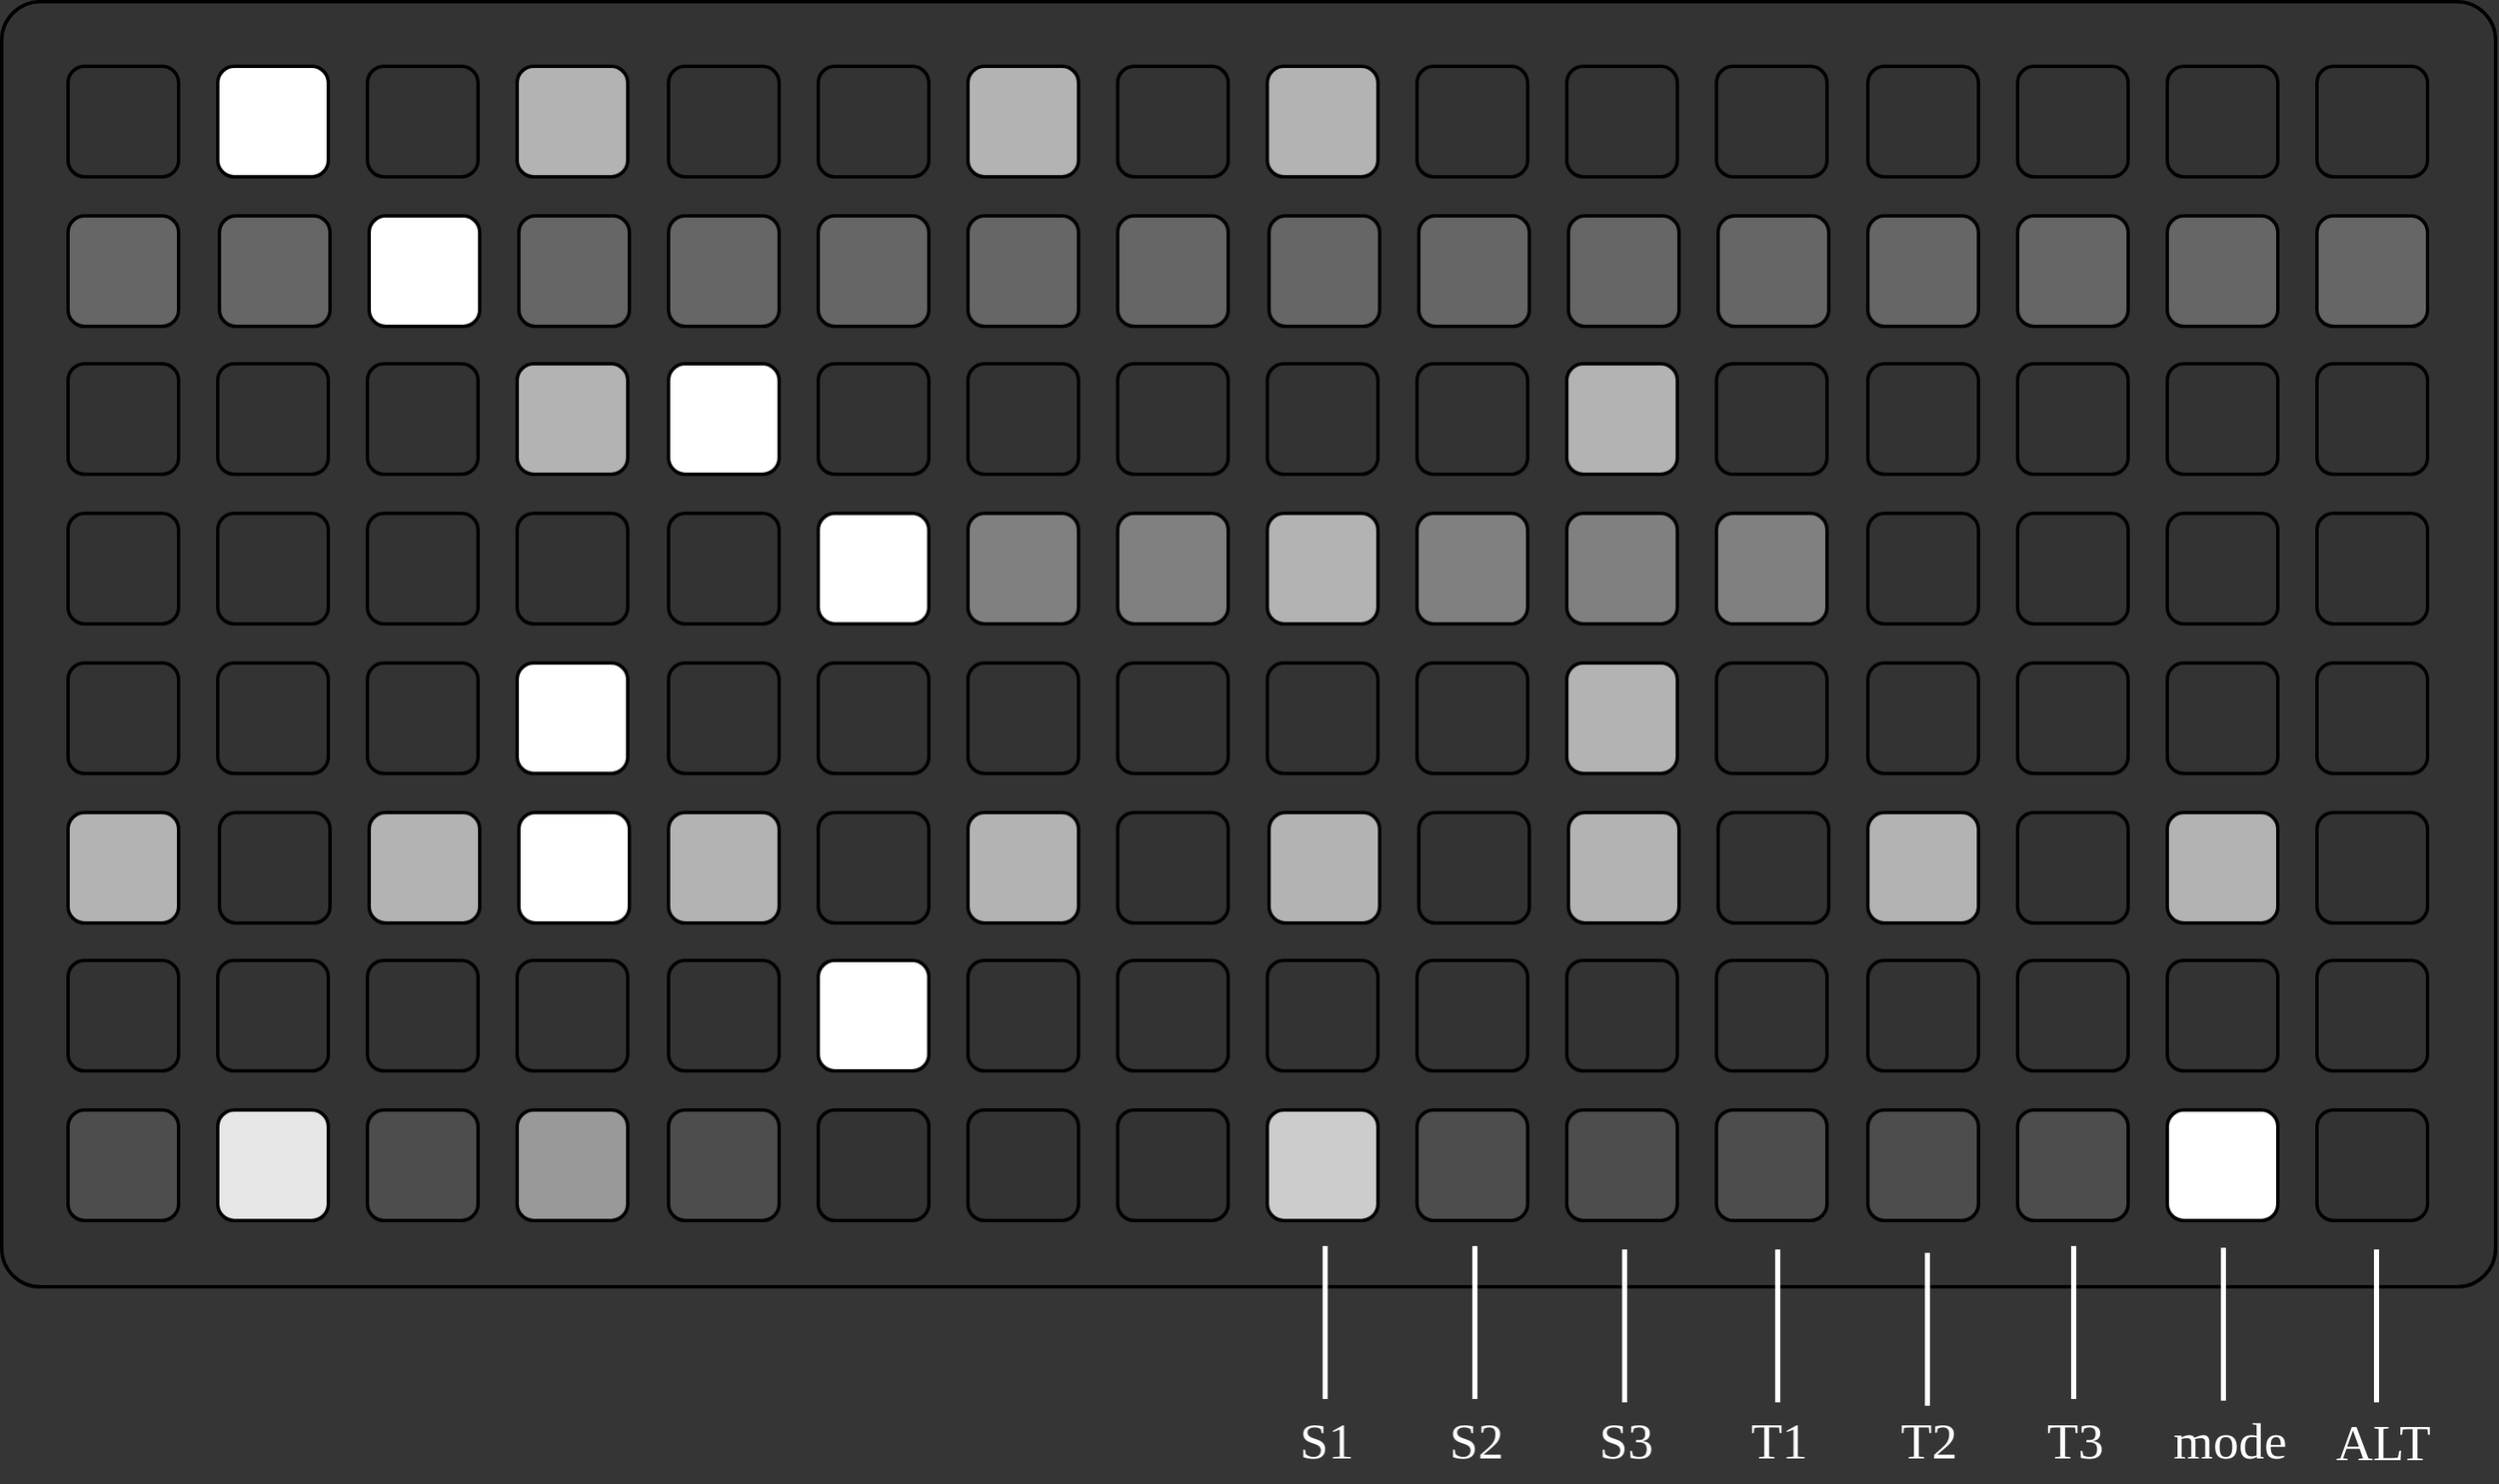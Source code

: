 <mxfile version="26.0.10" pages="12">
  <diagram name="main_grid" id="xcW-7kiTsdIheMC5p7yX">
    <mxGraphModel dx="2938" dy="1302" grid="0" gridSize="10" guides="0" tooltips="0" connect="1" arrows="0" fold="1" page="0" pageScale="1" pageWidth="850" pageHeight="1100" background="#353535" math="0" shadow="0">
      <root>
        <mxCell id="gVK0mvuYLkMLjZW_Ep3--0" />
        <mxCell id="gVK0mvuYLkMLjZW_Ep3--1" parent="gVK0mvuYLkMLjZW_Ep3--0" />
        <mxCell id="gVK0mvuYLkMLjZW_Ep3--2" value="" style="rounded=1;whiteSpace=wrap;html=1;arcSize=3;strokeWidth=2;fillColor=#333333;strokeColor=#000000;" parent="gVK0mvuYLkMLjZW_Ep3--1" vertex="1">
          <mxGeometry x="-416" y="200" width="1466" height="756" as="geometry" />
        </mxCell>
        <mxCell id="gVK0mvuYLkMLjZW_Ep3--5" value="" style="rounded=1;whiteSpace=wrap;html=1;aspect=fixed;strokeWidth=2;fillColor=#333333;strokeColor=default;" parent="gVK0mvuYLkMLjZW_Ep3--1" vertex="1">
          <mxGeometry x="-377" y="238" width="65" height="65" as="geometry" />
        </mxCell>
        <mxCell id="gVK0mvuYLkMLjZW_Ep3--6" value="" style="rounded=1;whiteSpace=wrap;html=1;aspect=fixed;strokeWidth=2;fillColor=#FFFFFF;strokeColor=default;" parent="gVK0mvuYLkMLjZW_Ep3--1" vertex="1">
          <mxGeometry x="-289" y="238" width="65" height="65" as="geometry" />
        </mxCell>
        <mxCell id="gVK0mvuYLkMLjZW_Ep3--7" value="" style="rounded=1;whiteSpace=wrap;html=1;aspect=fixed;strokeWidth=2;fillColor=#333333;strokeColor=default;" parent="gVK0mvuYLkMLjZW_Ep3--1" vertex="1">
          <mxGeometry x="-201" y="238" width="65" height="65" as="geometry" />
        </mxCell>
        <mxCell id="gVK0mvuYLkMLjZW_Ep3--8" value="" style="rounded=1;whiteSpace=wrap;html=1;aspect=fixed;strokeWidth=2;fillColor=#B3B3B3;strokeColor=default;" parent="gVK0mvuYLkMLjZW_Ep3--1" vertex="1">
          <mxGeometry x="-113" y="238" width="65" height="65" as="geometry" />
        </mxCell>
        <mxCell id="gVK0mvuYLkMLjZW_Ep3--9" value="" style="rounded=1;whiteSpace=wrap;html=1;aspect=fixed;strokeWidth=2;fillColor=#333333;strokeColor=default;" parent="gVK0mvuYLkMLjZW_Ep3--1" vertex="1">
          <mxGeometry x="-24" y="238" width="65" height="65" as="geometry" />
        </mxCell>
        <mxCell id="gVK0mvuYLkMLjZW_Ep3--10" value="" style="rounded=1;whiteSpace=wrap;html=1;aspect=fixed;strokeWidth=2;fillColor=#333333;strokeColor=default;" parent="gVK0mvuYLkMLjZW_Ep3--1" vertex="1">
          <mxGeometry x="64" y="238" width="65" height="65" as="geometry" />
        </mxCell>
        <mxCell id="gVK0mvuYLkMLjZW_Ep3--11" value="" style="rounded=1;whiteSpace=wrap;html=1;aspect=fixed;strokeWidth=2;fillColor=#B3B3B3;strokeColor=default;" parent="gVK0mvuYLkMLjZW_Ep3--1" vertex="1">
          <mxGeometry x="152" y="238" width="65" height="65" as="geometry" />
        </mxCell>
        <mxCell id="gVK0mvuYLkMLjZW_Ep3--12" value="" style="rounded=1;whiteSpace=wrap;html=1;aspect=fixed;strokeWidth=2;fillColor=#333333;strokeColor=default;" parent="gVK0mvuYLkMLjZW_Ep3--1" vertex="1">
          <mxGeometry x="240" y="238" width="65" height="65" as="geometry" />
        </mxCell>
        <mxCell id="gVK0mvuYLkMLjZW_Ep3--13" value="" style="rounded=1;whiteSpace=wrap;html=1;aspect=fixed;strokeWidth=2;fillColor=#B3B3B3;strokeColor=default;" parent="gVK0mvuYLkMLjZW_Ep3--1" vertex="1">
          <mxGeometry x="328" y="238" width="65" height="65" as="geometry" />
        </mxCell>
        <mxCell id="gVK0mvuYLkMLjZW_Ep3--14" value="" style="rounded=1;whiteSpace=wrap;html=1;aspect=fixed;strokeWidth=2;fillColor=#333333;strokeColor=default;" parent="gVK0mvuYLkMLjZW_Ep3--1" vertex="1">
          <mxGeometry x="416" y="238" width="65" height="65" as="geometry" />
        </mxCell>
        <mxCell id="gVK0mvuYLkMLjZW_Ep3--15" value="" style="rounded=1;whiteSpace=wrap;html=1;aspect=fixed;strokeWidth=2;fillColor=#333333;strokeColor=default;" parent="gVK0mvuYLkMLjZW_Ep3--1" vertex="1">
          <mxGeometry x="504" y="238" width="65" height="65" as="geometry" />
        </mxCell>
        <mxCell id="gVK0mvuYLkMLjZW_Ep3--16" value="" style="rounded=1;whiteSpace=wrap;html=1;aspect=fixed;strokeWidth=2;fillColor=#333333;strokeColor=default;" parent="gVK0mvuYLkMLjZW_Ep3--1" vertex="1">
          <mxGeometry x="592" y="238" width="65" height="65" as="geometry" />
        </mxCell>
        <mxCell id="gVK0mvuYLkMLjZW_Ep3--17" value="" style="rounded=1;whiteSpace=wrap;html=1;aspect=fixed;strokeWidth=2;fillColor=#333333;strokeColor=default;" parent="gVK0mvuYLkMLjZW_Ep3--1" vertex="1">
          <mxGeometry x="681" y="238" width="65" height="65" as="geometry" />
        </mxCell>
        <mxCell id="gVK0mvuYLkMLjZW_Ep3--18" value="" style="rounded=1;whiteSpace=wrap;html=1;aspect=fixed;strokeWidth=2;fillColor=#333333;strokeColor=default;" parent="gVK0mvuYLkMLjZW_Ep3--1" vertex="1">
          <mxGeometry x="769" y="238" width="65" height="65" as="geometry" />
        </mxCell>
        <mxCell id="gVK0mvuYLkMLjZW_Ep3--19" value="" style="rounded=1;whiteSpace=wrap;html=1;aspect=fixed;strokeWidth=2;fillColor=#333333;strokeColor=default;" parent="gVK0mvuYLkMLjZW_Ep3--1" vertex="1">
          <mxGeometry x="857" y="238" width="65" height="65" as="geometry" />
        </mxCell>
        <mxCell id="gVK0mvuYLkMLjZW_Ep3--20" value="" style="rounded=1;whiteSpace=wrap;html=1;aspect=fixed;strokeWidth=2;fillColor=#333333;strokeColor=default;" parent="gVK0mvuYLkMLjZW_Ep3--1" vertex="1">
          <mxGeometry x="945" y="238" width="65" height="65" as="geometry" />
        </mxCell>
        <mxCell id="gVK0mvuYLkMLjZW_Ep3--21" value="" style="rounded=1;whiteSpace=wrap;html=1;aspect=fixed;strokeWidth=2;fillColor=#666666;strokeColor=default;" parent="gVK0mvuYLkMLjZW_Ep3--1" vertex="1">
          <mxGeometry x="-377" y="326" width="65" height="65" as="geometry" />
        </mxCell>
        <mxCell id="gVK0mvuYLkMLjZW_Ep3--22" value="" style="rounded=1;whiteSpace=wrap;html=1;aspect=fixed;strokeWidth=2;fillColor=#666666;strokeColor=default;" parent="gVK0mvuYLkMLjZW_Ep3--1" vertex="1">
          <mxGeometry x="-288" y="326" width="65" height="65" as="geometry" />
        </mxCell>
        <mxCell id="gVK0mvuYLkMLjZW_Ep3--23" value="" style="rounded=1;whiteSpace=wrap;html=1;aspect=fixed;strokeWidth=2;fillColor=#FFFFFF;strokeColor=default;" parent="gVK0mvuYLkMLjZW_Ep3--1" vertex="1">
          <mxGeometry x="-200" y="326" width="65" height="65" as="geometry" />
        </mxCell>
        <mxCell id="gVK0mvuYLkMLjZW_Ep3--24" value="" style="rounded=1;whiteSpace=wrap;html=1;aspect=fixed;strokeWidth=2;fillColor=#666666;strokeColor=default;" parent="gVK0mvuYLkMLjZW_Ep3--1" vertex="1">
          <mxGeometry x="-112" y="326" width="65" height="65" as="geometry" />
        </mxCell>
        <mxCell id="gVK0mvuYLkMLjZW_Ep3--25" value="" style="rounded=1;whiteSpace=wrap;html=1;aspect=fixed;strokeWidth=2;fillColor=#666666;strokeColor=default;" parent="gVK0mvuYLkMLjZW_Ep3--1" vertex="1">
          <mxGeometry x="-24" y="326" width="65" height="65" as="geometry" />
        </mxCell>
        <mxCell id="gVK0mvuYLkMLjZW_Ep3--26" value="" style="rounded=1;whiteSpace=wrap;html=1;aspect=fixed;strokeWidth=2;fillColor=#666666;strokeColor=default;" parent="gVK0mvuYLkMLjZW_Ep3--1" vertex="1">
          <mxGeometry x="64" y="326" width="65" height="65" as="geometry" />
        </mxCell>
        <mxCell id="gVK0mvuYLkMLjZW_Ep3--27" value="" style="rounded=1;whiteSpace=wrap;html=1;aspect=fixed;strokeWidth=2;fillColor=#666666;strokeColor=default;" parent="gVK0mvuYLkMLjZW_Ep3--1" vertex="1">
          <mxGeometry x="152" y="326" width="65" height="65" as="geometry" />
        </mxCell>
        <mxCell id="gVK0mvuYLkMLjZW_Ep3--28" value="" style="rounded=1;whiteSpace=wrap;html=1;aspect=fixed;strokeWidth=2;fillColor=#666666;strokeColor=default;" parent="gVK0mvuYLkMLjZW_Ep3--1" vertex="1">
          <mxGeometry x="240" y="326" width="65" height="65" as="geometry" />
        </mxCell>
        <mxCell id="gVK0mvuYLkMLjZW_Ep3--29" value="" style="rounded=1;whiteSpace=wrap;html=1;aspect=fixed;strokeWidth=2;fillColor=#666666;strokeColor=default;" parent="gVK0mvuYLkMLjZW_Ep3--1" vertex="1">
          <mxGeometry x="329" y="326" width="65" height="65" as="geometry" />
        </mxCell>
        <mxCell id="gVK0mvuYLkMLjZW_Ep3--30" value="" style="rounded=1;whiteSpace=wrap;html=1;aspect=fixed;strokeWidth=2;fillColor=#666666;strokeColor=default;" parent="gVK0mvuYLkMLjZW_Ep3--1" vertex="1">
          <mxGeometry x="417" y="326" width="65" height="65" as="geometry" />
        </mxCell>
        <mxCell id="gVK0mvuYLkMLjZW_Ep3--31" value="" style="rounded=1;whiteSpace=wrap;html=1;aspect=fixed;strokeWidth=2;fillColor=#666666;strokeColor=default;" parent="gVK0mvuYLkMLjZW_Ep3--1" vertex="1">
          <mxGeometry x="505" y="326" width="65" height="65" as="geometry" />
        </mxCell>
        <mxCell id="gVK0mvuYLkMLjZW_Ep3--32" value="" style="rounded=1;whiteSpace=wrap;html=1;aspect=fixed;strokeWidth=2;fillColor=#666666;strokeColor=default;" parent="gVK0mvuYLkMLjZW_Ep3--1" vertex="1">
          <mxGeometry x="593" y="326" width="65" height="65" as="geometry" />
        </mxCell>
        <mxCell id="gVK0mvuYLkMLjZW_Ep3--33" value="" style="rounded=1;whiteSpace=wrap;html=1;aspect=fixed;strokeWidth=2;fillColor=#666666;strokeColor=default;" parent="gVK0mvuYLkMLjZW_Ep3--1" vertex="1">
          <mxGeometry x="681" y="326" width="65" height="65" as="geometry" />
        </mxCell>
        <mxCell id="gVK0mvuYLkMLjZW_Ep3--34" value="" style="rounded=1;whiteSpace=wrap;html=1;aspect=fixed;strokeWidth=2;fillColor=#666666;strokeColor=default;" parent="gVK0mvuYLkMLjZW_Ep3--1" vertex="1">
          <mxGeometry x="769" y="326" width="65" height="65" as="geometry" />
        </mxCell>
        <mxCell id="gVK0mvuYLkMLjZW_Ep3--35" value="" style="rounded=1;whiteSpace=wrap;html=1;aspect=fixed;strokeWidth=2;fillColor=#666666;strokeColor=default;" parent="gVK0mvuYLkMLjZW_Ep3--1" vertex="1">
          <mxGeometry x="857" y="326" width="65" height="65" as="geometry" />
        </mxCell>
        <mxCell id="gVK0mvuYLkMLjZW_Ep3--36" value="" style="rounded=1;whiteSpace=wrap;html=1;aspect=fixed;strokeWidth=2;fillColor=#666666;strokeColor=default;" parent="gVK0mvuYLkMLjZW_Ep3--1" vertex="1">
          <mxGeometry x="945" y="326" width="65" height="65" as="geometry" />
        </mxCell>
        <mxCell id="gVK0mvuYLkMLjZW_Ep3--37" value="" style="rounded=1;whiteSpace=wrap;html=1;aspect=fixed;strokeWidth=2;fillColor=#333333;strokeColor=default;" parent="gVK0mvuYLkMLjZW_Ep3--1" vertex="1">
          <mxGeometry x="-377" y="413" width="65" height="65" as="geometry" />
        </mxCell>
        <mxCell id="gVK0mvuYLkMLjZW_Ep3--38" value="" style="rounded=1;whiteSpace=wrap;html=1;aspect=fixed;strokeWidth=2;fillColor=#333333;strokeColor=default;" parent="gVK0mvuYLkMLjZW_Ep3--1" vertex="1">
          <mxGeometry x="-289" y="413" width="65" height="65" as="geometry" />
        </mxCell>
        <mxCell id="gVK0mvuYLkMLjZW_Ep3--39" value="" style="rounded=1;whiteSpace=wrap;html=1;aspect=fixed;strokeWidth=2;fillColor=#333333;strokeColor=default;" parent="gVK0mvuYLkMLjZW_Ep3--1" vertex="1">
          <mxGeometry x="-201" y="413" width="65" height="65" as="geometry" />
        </mxCell>
        <mxCell id="gVK0mvuYLkMLjZW_Ep3--40" value="" style="rounded=1;whiteSpace=wrap;html=1;aspect=fixed;strokeWidth=2;fillColor=#B3B3B3;strokeColor=default;" parent="gVK0mvuYLkMLjZW_Ep3--1" vertex="1">
          <mxGeometry x="-113" y="413" width="65" height="65" as="geometry" />
        </mxCell>
        <mxCell id="gVK0mvuYLkMLjZW_Ep3--41" value="" style="rounded=1;whiteSpace=wrap;html=1;aspect=fixed;strokeWidth=2;fillColor=#FFFFFF;strokeColor=default;" parent="gVK0mvuYLkMLjZW_Ep3--1" vertex="1">
          <mxGeometry x="-24" y="413" width="65" height="65" as="geometry" />
        </mxCell>
        <mxCell id="gVK0mvuYLkMLjZW_Ep3--42" value="" style="rounded=1;whiteSpace=wrap;html=1;aspect=fixed;strokeWidth=2;fillColor=#333333;strokeColor=default;" parent="gVK0mvuYLkMLjZW_Ep3--1" vertex="1">
          <mxGeometry x="64" y="413" width="65" height="65" as="geometry" />
        </mxCell>
        <mxCell id="gVK0mvuYLkMLjZW_Ep3--43" value="" style="rounded=1;whiteSpace=wrap;html=1;aspect=fixed;strokeWidth=2;fillColor=#333333;strokeColor=default;" parent="gVK0mvuYLkMLjZW_Ep3--1" vertex="1">
          <mxGeometry x="152" y="413" width="65" height="65" as="geometry" />
        </mxCell>
        <mxCell id="gVK0mvuYLkMLjZW_Ep3--44" value="" style="rounded=1;whiteSpace=wrap;html=1;aspect=fixed;strokeWidth=2;fillColor=#333333;strokeColor=default;" parent="gVK0mvuYLkMLjZW_Ep3--1" vertex="1">
          <mxGeometry x="240" y="413" width="65" height="65" as="geometry" />
        </mxCell>
        <mxCell id="gVK0mvuYLkMLjZW_Ep3--45" value="" style="rounded=1;whiteSpace=wrap;html=1;aspect=fixed;strokeWidth=2;fillColor=#333333;strokeColor=default;" parent="gVK0mvuYLkMLjZW_Ep3--1" vertex="1">
          <mxGeometry x="328" y="413" width="65" height="65" as="geometry" />
        </mxCell>
        <mxCell id="gVK0mvuYLkMLjZW_Ep3--46" value="" style="rounded=1;whiteSpace=wrap;html=1;aspect=fixed;strokeWidth=2;fillColor=#333333;strokeColor=default;" parent="gVK0mvuYLkMLjZW_Ep3--1" vertex="1">
          <mxGeometry x="416" y="413" width="65" height="65" as="geometry" />
        </mxCell>
        <mxCell id="gVK0mvuYLkMLjZW_Ep3--47" value="" style="rounded=1;whiteSpace=wrap;html=1;aspect=fixed;strokeWidth=2;fillColor=#B3B3B3;strokeColor=default;" parent="gVK0mvuYLkMLjZW_Ep3--1" vertex="1">
          <mxGeometry x="504" y="413" width="65" height="65" as="geometry" />
        </mxCell>
        <mxCell id="gVK0mvuYLkMLjZW_Ep3--48" value="" style="rounded=1;whiteSpace=wrap;html=1;aspect=fixed;strokeWidth=2;fillColor=#333333;strokeColor=default;" parent="gVK0mvuYLkMLjZW_Ep3--1" vertex="1">
          <mxGeometry x="592" y="413" width="65" height="65" as="geometry" />
        </mxCell>
        <mxCell id="gVK0mvuYLkMLjZW_Ep3--49" value="" style="rounded=1;whiteSpace=wrap;html=1;aspect=fixed;strokeWidth=2;fillColor=#333333;strokeColor=default;" parent="gVK0mvuYLkMLjZW_Ep3--1" vertex="1">
          <mxGeometry x="681" y="413" width="65" height="65" as="geometry" />
        </mxCell>
        <mxCell id="gVK0mvuYLkMLjZW_Ep3--50" value="" style="rounded=1;whiteSpace=wrap;html=1;aspect=fixed;strokeWidth=2;fillColor=#333333;strokeColor=default;" parent="gVK0mvuYLkMLjZW_Ep3--1" vertex="1">
          <mxGeometry x="769" y="413" width="65" height="65" as="geometry" />
        </mxCell>
        <mxCell id="gVK0mvuYLkMLjZW_Ep3--51" value="" style="rounded=1;whiteSpace=wrap;html=1;aspect=fixed;strokeWidth=2;fillColor=#333333;strokeColor=default;" parent="gVK0mvuYLkMLjZW_Ep3--1" vertex="1">
          <mxGeometry x="857" y="413" width="65" height="65" as="geometry" />
        </mxCell>
        <mxCell id="gVK0mvuYLkMLjZW_Ep3--52" value="" style="rounded=1;whiteSpace=wrap;html=1;aspect=fixed;strokeWidth=2;fillColor=#333333;strokeColor=default;" parent="gVK0mvuYLkMLjZW_Ep3--1" vertex="1">
          <mxGeometry x="945" y="413" width="65" height="65" as="geometry" />
        </mxCell>
        <mxCell id="gVK0mvuYLkMLjZW_Ep3--53" value="" style="rounded=1;whiteSpace=wrap;html=1;aspect=fixed;strokeWidth=2;fillColor=#333333;strokeColor=default;" parent="gVK0mvuYLkMLjZW_Ep3--1" vertex="1">
          <mxGeometry x="-377" y="501" width="65" height="65" as="geometry" />
        </mxCell>
        <mxCell id="gVK0mvuYLkMLjZW_Ep3--54" value="" style="rounded=1;whiteSpace=wrap;html=1;aspect=fixed;strokeWidth=2;fillColor=#333333;strokeColor=default;" parent="gVK0mvuYLkMLjZW_Ep3--1" vertex="1">
          <mxGeometry x="-289" y="501" width="65" height="65" as="geometry" />
        </mxCell>
        <mxCell id="gVK0mvuYLkMLjZW_Ep3--55" value="" style="rounded=1;whiteSpace=wrap;html=1;aspect=fixed;strokeWidth=2;fillColor=#333333;strokeColor=default;" parent="gVK0mvuYLkMLjZW_Ep3--1" vertex="1">
          <mxGeometry x="-201" y="501" width="65" height="65" as="geometry" />
        </mxCell>
        <mxCell id="gVK0mvuYLkMLjZW_Ep3--56" value="" style="rounded=1;whiteSpace=wrap;html=1;aspect=fixed;strokeWidth=2;fillColor=#333333;strokeColor=default;" parent="gVK0mvuYLkMLjZW_Ep3--1" vertex="1">
          <mxGeometry x="-113" y="501" width="65" height="65" as="geometry" />
        </mxCell>
        <mxCell id="gVK0mvuYLkMLjZW_Ep3--57" value="" style="rounded=1;whiteSpace=wrap;html=1;aspect=fixed;strokeWidth=2;fillColor=#333333;strokeColor=default;" parent="gVK0mvuYLkMLjZW_Ep3--1" vertex="1">
          <mxGeometry x="-24" y="501" width="65" height="65" as="geometry" />
        </mxCell>
        <mxCell id="gVK0mvuYLkMLjZW_Ep3--58" value="" style="rounded=1;whiteSpace=wrap;html=1;aspect=fixed;strokeWidth=2;" parent="gVK0mvuYLkMLjZW_Ep3--1" vertex="1">
          <mxGeometry x="64" y="501" width="65" height="65" as="geometry" />
        </mxCell>
        <mxCell id="gVK0mvuYLkMLjZW_Ep3--59" value="" style="rounded=1;whiteSpace=wrap;html=1;aspect=fixed;strokeWidth=2;fillColor=#808080;strokeColor=default;" parent="gVK0mvuYLkMLjZW_Ep3--1" vertex="1">
          <mxGeometry x="152" y="501" width="65" height="65" as="geometry" />
        </mxCell>
        <mxCell id="gVK0mvuYLkMLjZW_Ep3--60" value="" style="rounded=1;whiteSpace=wrap;html=1;aspect=fixed;strokeWidth=2;fillColor=#808080;strokeColor=default;" parent="gVK0mvuYLkMLjZW_Ep3--1" vertex="1">
          <mxGeometry x="240" y="501" width="65" height="65" as="geometry" />
        </mxCell>
        <mxCell id="gVK0mvuYLkMLjZW_Ep3--61" value="" style="rounded=1;whiteSpace=wrap;html=1;aspect=fixed;strokeWidth=2;fillColor=#B3B3B3;strokeColor=default;" parent="gVK0mvuYLkMLjZW_Ep3--1" vertex="1">
          <mxGeometry x="328" y="501" width="65" height="65" as="geometry" />
        </mxCell>
        <mxCell id="gVK0mvuYLkMLjZW_Ep3--62" value="" style="rounded=1;whiteSpace=wrap;html=1;aspect=fixed;strokeWidth=2;fillColor=#808080;strokeColor=default;" parent="gVK0mvuYLkMLjZW_Ep3--1" vertex="1">
          <mxGeometry x="416" y="501" width="65" height="65" as="geometry" />
        </mxCell>
        <mxCell id="gVK0mvuYLkMLjZW_Ep3--63" value="" style="rounded=1;whiteSpace=wrap;html=1;aspect=fixed;strokeWidth=2;fillColor=#808080;strokeColor=default;" parent="gVK0mvuYLkMLjZW_Ep3--1" vertex="1">
          <mxGeometry x="504" y="501" width="65" height="65" as="geometry" />
        </mxCell>
        <mxCell id="gVK0mvuYLkMLjZW_Ep3--64" value="" style="rounded=1;whiteSpace=wrap;html=1;aspect=fixed;strokeWidth=2;fillColor=#808080;strokeColor=default;" parent="gVK0mvuYLkMLjZW_Ep3--1" vertex="1">
          <mxGeometry x="592" y="501" width="65" height="65" as="geometry" />
        </mxCell>
        <mxCell id="gVK0mvuYLkMLjZW_Ep3--65" value="" style="rounded=1;whiteSpace=wrap;html=1;aspect=fixed;strokeWidth=2;fillColor=#333333;strokeColor=default;" parent="gVK0mvuYLkMLjZW_Ep3--1" vertex="1">
          <mxGeometry x="681" y="501" width="65" height="65" as="geometry" />
        </mxCell>
        <mxCell id="gVK0mvuYLkMLjZW_Ep3--66" value="" style="rounded=1;whiteSpace=wrap;html=1;aspect=fixed;strokeWidth=2;fillColor=#333333;strokeColor=default;" parent="gVK0mvuYLkMLjZW_Ep3--1" vertex="1">
          <mxGeometry x="769" y="501" width="65" height="65" as="geometry" />
        </mxCell>
        <mxCell id="gVK0mvuYLkMLjZW_Ep3--67" value="" style="rounded=1;whiteSpace=wrap;html=1;aspect=fixed;strokeWidth=2;fillColor=#333333;strokeColor=default;" parent="gVK0mvuYLkMLjZW_Ep3--1" vertex="1">
          <mxGeometry x="857" y="501" width="65" height="65" as="geometry" />
        </mxCell>
        <mxCell id="gVK0mvuYLkMLjZW_Ep3--68" value="" style="rounded=1;whiteSpace=wrap;html=1;aspect=fixed;strokeWidth=2;fillColor=#333333;strokeColor=default;" parent="gVK0mvuYLkMLjZW_Ep3--1" vertex="1">
          <mxGeometry x="945" y="501" width="65" height="65" as="geometry" />
        </mxCell>
        <mxCell id="gVK0mvuYLkMLjZW_Ep3--69" value="" style="rounded=1;whiteSpace=wrap;html=1;aspect=fixed;strokeWidth=2;fillColor=#333333;strokeColor=default;" parent="gVK0mvuYLkMLjZW_Ep3--1" vertex="1">
          <mxGeometry x="-377" y="589" width="65" height="65" as="geometry" />
        </mxCell>
        <mxCell id="gVK0mvuYLkMLjZW_Ep3--70" value="" style="rounded=1;whiteSpace=wrap;html=1;aspect=fixed;strokeWidth=2;fillColor=#333333;strokeColor=default;" parent="gVK0mvuYLkMLjZW_Ep3--1" vertex="1">
          <mxGeometry x="-289" y="589" width="65" height="65" as="geometry" />
        </mxCell>
        <mxCell id="gVK0mvuYLkMLjZW_Ep3--71" value="" style="rounded=1;whiteSpace=wrap;html=1;aspect=fixed;strokeWidth=2;fillColor=#333333;strokeColor=default;" parent="gVK0mvuYLkMLjZW_Ep3--1" vertex="1">
          <mxGeometry x="-201" y="589" width="65" height="65" as="geometry" />
        </mxCell>
        <mxCell id="gVK0mvuYLkMLjZW_Ep3--72" value="" style="rounded=1;whiteSpace=wrap;html=1;aspect=fixed;strokeWidth=2;fillColor=#FFFFFF;strokeColor=default;" parent="gVK0mvuYLkMLjZW_Ep3--1" vertex="1">
          <mxGeometry x="-113" y="589" width="65" height="65" as="geometry" />
        </mxCell>
        <mxCell id="gVK0mvuYLkMLjZW_Ep3--73" value="" style="rounded=1;whiteSpace=wrap;html=1;aspect=fixed;strokeWidth=2;fillColor=#333333;strokeColor=default;" parent="gVK0mvuYLkMLjZW_Ep3--1" vertex="1">
          <mxGeometry x="-24" y="589" width="65" height="65" as="geometry" />
        </mxCell>
        <mxCell id="gVK0mvuYLkMLjZW_Ep3--74" value="" style="rounded=1;whiteSpace=wrap;html=1;aspect=fixed;strokeWidth=2;fillColor=#333333;strokeColor=default;" parent="gVK0mvuYLkMLjZW_Ep3--1" vertex="1">
          <mxGeometry x="64" y="589" width="65" height="65" as="geometry" />
        </mxCell>
        <mxCell id="gVK0mvuYLkMLjZW_Ep3--75" value="" style="rounded=1;whiteSpace=wrap;html=1;aspect=fixed;strokeWidth=2;fillColor=#333333;strokeColor=default;" parent="gVK0mvuYLkMLjZW_Ep3--1" vertex="1">
          <mxGeometry x="152" y="589" width="65" height="65" as="geometry" />
        </mxCell>
        <mxCell id="gVK0mvuYLkMLjZW_Ep3--76" value="" style="rounded=1;whiteSpace=wrap;html=1;aspect=fixed;strokeWidth=2;fillColor=#333333;strokeColor=default;" parent="gVK0mvuYLkMLjZW_Ep3--1" vertex="1">
          <mxGeometry x="240" y="589" width="65" height="65" as="geometry" />
        </mxCell>
        <mxCell id="gVK0mvuYLkMLjZW_Ep3--77" value="" style="rounded=1;whiteSpace=wrap;html=1;aspect=fixed;strokeWidth=2;fillColor=#333333;strokeColor=default;" parent="gVK0mvuYLkMLjZW_Ep3--1" vertex="1">
          <mxGeometry x="328" y="589" width="65" height="65" as="geometry" />
        </mxCell>
        <mxCell id="gVK0mvuYLkMLjZW_Ep3--78" value="" style="rounded=1;whiteSpace=wrap;html=1;aspect=fixed;strokeWidth=2;fillColor=#333333;strokeColor=default;" parent="gVK0mvuYLkMLjZW_Ep3--1" vertex="1">
          <mxGeometry x="416" y="589" width="65" height="65" as="geometry" />
        </mxCell>
        <mxCell id="gVK0mvuYLkMLjZW_Ep3--79" value="" style="rounded=1;whiteSpace=wrap;html=1;aspect=fixed;strokeWidth=2;fillColor=#B3B3B3;strokeColor=default;" parent="gVK0mvuYLkMLjZW_Ep3--1" vertex="1">
          <mxGeometry x="504" y="589" width="65" height="65" as="geometry" />
        </mxCell>
        <mxCell id="gVK0mvuYLkMLjZW_Ep3--80" value="" style="rounded=1;whiteSpace=wrap;html=1;aspect=fixed;strokeWidth=2;fillColor=#333333;strokeColor=default;" parent="gVK0mvuYLkMLjZW_Ep3--1" vertex="1">
          <mxGeometry x="592" y="589" width="65" height="65" as="geometry" />
        </mxCell>
        <mxCell id="gVK0mvuYLkMLjZW_Ep3--81" value="" style="rounded=1;whiteSpace=wrap;html=1;aspect=fixed;strokeWidth=2;fillColor=#333333;strokeColor=default;" parent="gVK0mvuYLkMLjZW_Ep3--1" vertex="1">
          <mxGeometry x="681" y="589" width="65" height="65" as="geometry" />
        </mxCell>
        <mxCell id="gVK0mvuYLkMLjZW_Ep3--82" value="" style="rounded=1;whiteSpace=wrap;html=1;aspect=fixed;strokeWidth=2;fillColor=#333333;strokeColor=default;" parent="gVK0mvuYLkMLjZW_Ep3--1" vertex="1">
          <mxGeometry x="769" y="589" width="65" height="65" as="geometry" />
        </mxCell>
        <mxCell id="gVK0mvuYLkMLjZW_Ep3--83" value="" style="rounded=1;whiteSpace=wrap;html=1;aspect=fixed;strokeWidth=2;fillColor=#333333;strokeColor=default;" parent="gVK0mvuYLkMLjZW_Ep3--1" vertex="1">
          <mxGeometry x="857" y="589" width="65" height="65" as="geometry" />
        </mxCell>
        <mxCell id="gVK0mvuYLkMLjZW_Ep3--84" value="" style="rounded=1;whiteSpace=wrap;html=1;aspect=fixed;strokeWidth=2;fillColor=#333333;strokeColor=default;" parent="gVK0mvuYLkMLjZW_Ep3--1" vertex="1">
          <mxGeometry x="945" y="589" width="65" height="65" as="geometry" />
        </mxCell>
        <mxCell id="gVK0mvuYLkMLjZW_Ep3--85" value="" style="rounded=1;whiteSpace=wrap;html=1;aspect=fixed;strokeWidth=2;fillColor=#B3B3B3;strokeColor=default;" parent="gVK0mvuYLkMLjZW_Ep3--1" vertex="1">
          <mxGeometry x="-377" y="677" width="65" height="65" as="geometry" />
        </mxCell>
        <mxCell id="gVK0mvuYLkMLjZW_Ep3--86" value="" style="rounded=1;whiteSpace=wrap;html=1;aspect=fixed;strokeWidth=2;fillColor=#333333;strokeColor=default;" parent="gVK0mvuYLkMLjZW_Ep3--1" vertex="1">
          <mxGeometry x="-288" y="677" width="65" height="65" as="geometry" />
        </mxCell>
        <mxCell id="gVK0mvuYLkMLjZW_Ep3--87" value="" style="rounded=1;whiteSpace=wrap;html=1;aspect=fixed;strokeWidth=2;fillColor=#B3B3B3;strokeColor=default;" parent="gVK0mvuYLkMLjZW_Ep3--1" vertex="1">
          <mxGeometry x="-200" y="677" width="65" height="65" as="geometry" />
        </mxCell>
        <mxCell id="gVK0mvuYLkMLjZW_Ep3--88" value="" style="rounded=1;whiteSpace=wrap;html=1;aspect=fixed;strokeWidth=2;fillColor=#FFFFFF;strokeColor=default;" parent="gVK0mvuYLkMLjZW_Ep3--1" vertex="1">
          <mxGeometry x="-112" y="677" width="65" height="65" as="geometry" />
        </mxCell>
        <mxCell id="gVK0mvuYLkMLjZW_Ep3--89" value="" style="rounded=1;whiteSpace=wrap;html=1;aspect=fixed;strokeWidth=2;fillColor=#B3B3B3;strokeColor=default;" parent="gVK0mvuYLkMLjZW_Ep3--1" vertex="1">
          <mxGeometry x="-24" y="677" width="65" height="65" as="geometry" />
        </mxCell>
        <mxCell id="gVK0mvuYLkMLjZW_Ep3--90" value="" style="rounded=1;whiteSpace=wrap;html=1;aspect=fixed;strokeWidth=2;fillColor=#333333;strokeColor=default;" parent="gVK0mvuYLkMLjZW_Ep3--1" vertex="1">
          <mxGeometry x="64" y="677" width="65" height="65" as="geometry" />
        </mxCell>
        <mxCell id="gVK0mvuYLkMLjZW_Ep3--91" value="" style="rounded=1;whiteSpace=wrap;html=1;aspect=fixed;strokeWidth=2;fillColor=#B3B3B3;strokeColor=default;" parent="gVK0mvuYLkMLjZW_Ep3--1" vertex="1">
          <mxGeometry x="152" y="677" width="65" height="65" as="geometry" />
        </mxCell>
        <mxCell id="gVK0mvuYLkMLjZW_Ep3--92" value="" style="rounded=1;whiteSpace=wrap;html=1;aspect=fixed;strokeWidth=2;fillColor=#333333;strokeColor=default;" parent="gVK0mvuYLkMLjZW_Ep3--1" vertex="1">
          <mxGeometry x="240" y="677" width="65" height="65" as="geometry" />
        </mxCell>
        <mxCell id="gVK0mvuYLkMLjZW_Ep3--93" value="" style="rounded=1;whiteSpace=wrap;html=1;aspect=fixed;strokeWidth=2;fillColor=#B3B3B3;strokeColor=default;" parent="gVK0mvuYLkMLjZW_Ep3--1" vertex="1">
          <mxGeometry x="329" y="677" width="65" height="65" as="geometry" />
        </mxCell>
        <mxCell id="gVK0mvuYLkMLjZW_Ep3--94" value="" style="rounded=1;whiteSpace=wrap;html=1;aspect=fixed;strokeWidth=2;fillColor=#333333;strokeColor=default;" parent="gVK0mvuYLkMLjZW_Ep3--1" vertex="1">
          <mxGeometry x="417" y="677" width="65" height="65" as="geometry" />
        </mxCell>
        <mxCell id="gVK0mvuYLkMLjZW_Ep3--95" value="" style="rounded=1;whiteSpace=wrap;html=1;aspect=fixed;strokeWidth=2;fillColor=#B3B3B3;strokeColor=default;" parent="gVK0mvuYLkMLjZW_Ep3--1" vertex="1">
          <mxGeometry x="505" y="677" width="65" height="65" as="geometry" />
        </mxCell>
        <mxCell id="gVK0mvuYLkMLjZW_Ep3--96" value="" style="rounded=1;whiteSpace=wrap;html=1;aspect=fixed;strokeWidth=2;fillColor=#333333;strokeColor=default;" parent="gVK0mvuYLkMLjZW_Ep3--1" vertex="1">
          <mxGeometry x="593" y="677" width="65" height="65" as="geometry" />
        </mxCell>
        <mxCell id="gVK0mvuYLkMLjZW_Ep3--97" value="" style="rounded=1;whiteSpace=wrap;html=1;aspect=fixed;strokeWidth=2;fillColor=#B3B3B3;strokeColor=default;" parent="gVK0mvuYLkMLjZW_Ep3--1" vertex="1">
          <mxGeometry x="681" y="677" width="65" height="65" as="geometry" />
        </mxCell>
        <mxCell id="gVK0mvuYLkMLjZW_Ep3--98" value="" style="rounded=1;whiteSpace=wrap;html=1;aspect=fixed;strokeWidth=2;fillColor=#333333;strokeColor=default;" parent="gVK0mvuYLkMLjZW_Ep3--1" vertex="1">
          <mxGeometry x="769" y="677" width="65" height="65" as="geometry" />
        </mxCell>
        <mxCell id="gVK0mvuYLkMLjZW_Ep3--99" value="" style="rounded=1;whiteSpace=wrap;html=1;aspect=fixed;strokeWidth=2;fillColor=#B3B3B3;strokeColor=default;" parent="gVK0mvuYLkMLjZW_Ep3--1" vertex="1">
          <mxGeometry x="857" y="677" width="65" height="65" as="geometry" />
        </mxCell>
        <mxCell id="gVK0mvuYLkMLjZW_Ep3--100" value="" style="rounded=1;whiteSpace=wrap;html=1;aspect=fixed;strokeWidth=2;fillColor=#333333;strokeColor=default;" parent="gVK0mvuYLkMLjZW_Ep3--1" vertex="1">
          <mxGeometry x="945" y="677" width="65" height="65" as="geometry" />
        </mxCell>
        <mxCell id="gVK0mvuYLkMLjZW_Ep3--101" value="" style="rounded=1;whiteSpace=wrap;html=1;aspect=fixed;strokeWidth=2;fillColor=#333333;strokeColor=default;" parent="gVK0mvuYLkMLjZW_Ep3--1" vertex="1">
          <mxGeometry x="-377" y="764" width="65" height="65" as="geometry" />
        </mxCell>
        <mxCell id="gVK0mvuYLkMLjZW_Ep3--102" value="" style="rounded=1;whiteSpace=wrap;html=1;aspect=fixed;strokeWidth=2;fillColor=#333333;strokeColor=default;" parent="gVK0mvuYLkMLjZW_Ep3--1" vertex="1">
          <mxGeometry x="-289" y="764" width="65" height="65" as="geometry" />
        </mxCell>
        <mxCell id="gVK0mvuYLkMLjZW_Ep3--103" value="" style="rounded=1;whiteSpace=wrap;html=1;aspect=fixed;strokeWidth=2;fillColor=#333333;strokeColor=default;" parent="gVK0mvuYLkMLjZW_Ep3--1" vertex="1">
          <mxGeometry x="-201" y="764" width="65" height="65" as="geometry" />
        </mxCell>
        <mxCell id="gVK0mvuYLkMLjZW_Ep3--104" value="" style="rounded=1;whiteSpace=wrap;html=1;aspect=fixed;strokeWidth=2;fillColor=#333333;strokeColor=default;" parent="gVK0mvuYLkMLjZW_Ep3--1" vertex="1">
          <mxGeometry x="-113" y="764" width="65" height="65" as="geometry" />
        </mxCell>
        <mxCell id="gVK0mvuYLkMLjZW_Ep3--105" value="" style="rounded=1;whiteSpace=wrap;html=1;aspect=fixed;strokeWidth=2;fillColor=#333333;strokeColor=default;" parent="gVK0mvuYLkMLjZW_Ep3--1" vertex="1">
          <mxGeometry x="-24" y="764" width="65" height="65" as="geometry" />
        </mxCell>
        <mxCell id="gVK0mvuYLkMLjZW_Ep3--106" value="" style="rounded=1;whiteSpace=wrap;html=1;aspect=fixed;strokeWidth=2;fillColor=#FFFFFF;strokeColor=default;" parent="gVK0mvuYLkMLjZW_Ep3--1" vertex="1">
          <mxGeometry x="64" y="764" width="65" height="65" as="geometry" />
        </mxCell>
        <mxCell id="gVK0mvuYLkMLjZW_Ep3--107" value="" style="rounded=1;whiteSpace=wrap;html=1;aspect=fixed;strokeWidth=2;fillColor=#333333;strokeColor=default;" parent="gVK0mvuYLkMLjZW_Ep3--1" vertex="1">
          <mxGeometry x="152" y="764" width="65" height="65" as="geometry" />
        </mxCell>
        <mxCell id="gVK0mvuYLkMLjZW_Ep3--108" value="" style="rounded=1;whiteSpace=wrap;html=1;aspect=fixed;strokeWidth=2;fillColor=#333333;strokeColor=default;" parent="gVK0mvuYLkMLjZW_Ep3--1" vertex="1">
          <mxGeometry x="240" y="764" width="65" height="65" as="geometry" />
        </mxCell>
        <mxCell id="gVK0mvuYLkMLjZW_Ep3--109" value="" style="rounded=1;whiteSpace=wrap;html=1;aspect=fixed;strokeWidth=2;fillColor=#333333;strokeColor=default;" parent="gVK0mvuYLkMLjZW_Ep3--1" vertex="1">
          <mxGeometry x="328" y="764" width="65" height="65" as="geometry" />
        </mxCell>
        <mxCell id="gVK0mvuYLkMLjZW_Ep3--110" value="" style="rounded=1;whiteSpace=wrap;html=1;aspect=fixed;strokeWidth=2;fillColor=#333333;strokeColor=default;" parent="gVK0mvuYLkMLjZW_Ep3--1" vertex="1">
          <mxGeometry x="416" y="764" width="65" height="65" as="geometry" />
        </mxCell>
        <mxCell id="gVK0mvuYLkMLjZW_Ep3--111" value="" style="rounded=1;whiteSpace=wrap;html=1;aspect=fixed;strokeWidth=2;fillColor=#333333;strokeColor=default;" parent="gVK0mvuYLkMLjZW_Ep3--1" vertex="1">
          <mxGeometry x="504" y="764" width="65" height="65" as="geometry" />
        </mxCell>
        <mxCell id="gVK0mvuYLkMLjZW_Ep3--112" value="" style="rounded=1;whiteSpace=wrap;html=1;aspect=fixed;strokeWidth=2;fillColor=#333333;strokeColor=default;" parent="gVK0mvuYLkMLjZW_Ep3--1" vertex="1">
          <mxGeometry x="592" y="764" width="65" height="65" as="geometry" />
        </mxCell>
        <mxCell id="gVK0mvuYLkMLjZW_Ep3--113" value="" style="rounded=1;whiteSpace=wrap;html=1;aspect=fixed;strokeWidth=2;fillColor=#333333;strokeColor=default;" parent="gVK0mvuYLkMLjZW_Ep3--1" vertex="1">
          <mxGeometry x="681" y="764" width="65" height="65" as="geometry" />
        </mxCell>
        <mxCell id="gVK0mvuYLkMLjZW_Ep3--114" value="" style="rounded=1;whiteSpace=wrap;html=1;aspect=fixed;strokeWidth=2;fillColor=#333333;strokeColor=default;" parent="gVK0mvuYLkMLjZW_Ep3--1" vertex="1">
          <mxGeometry x="769" y="764" width="65" height="65" as="geometry" />
        </mxCell>
        <mxCell id="gVK0mvuYLkMLjZW_Ep3--115" value="" style="rounded=1;whiteSpace=wrap;html=1;aspect=fixed;strokeWidth=2;fillColor=#333333;strokeColor=default;" parent="gVK0mvuYLkMLjZW_Ep3--1" vertex="1">
          <mxGeometry x="857" y="764" width="65" height="65" as="geometry" />
        </mxCell>
        <mxCell id="gVK0mvuYLkMLjZW_Ep3--116" value="" style="rounded=1;whiteSpace=wrap;html=1;aspect=fixed;strokeWidth=2;fillColor=#333333;strokeColor=default;" parent="gVK0mvuYLkMLjZW_Ep3--1" vertex="1">
          <mxGeometry x="945" y="764" width="65" height="65" as="geometry" />
        </mxCell>
        <mxCell id="gVK0mvuYLkMLjZW_Ep3--117" value="" style="rounded=1;whiteSpace=wrap;html=1;aspect=fixed;strokeWidth=2;fillColor=#4D4D4D;strokeColor=default;" parent="gVK0mvuYLkMLjZW_Ep3--1" vertex="1">
          <mxGeometry x="-377" y="852" width="65" height="65" as="geometry" />
        </mxCell>
        <mxCell id="gVK0mvuYLkMLjZW_Ep3--118" value="" style="rounded=1;whiteSpace=wrap;html=1;aspect=fixed;strokeWidth=2;fillColor=#E6E6E6;strokeColor=default;" parent="gVK0mvuYLkMLjZW_Ep3--1" vertex="1">
          <mxGeometry x="-289" y="852" width="65" height="65" as="geometry" />
        </mxCell>
        <mxCell id="gVK0mvuYLkMLjZW_Ep3--119" value="" style="rounded=1;whiteSpace=wrap;html=1;aspect=fixed;strokeWidth=2;fillColor=#4D4D4D;strokeColor=default;" parent="gVK0mvuYLkMLjZW_Ep3--1" vertex="1">
          <mxGeometry x="-201" y="852" width="65" height="65" as="geometry" />
        </mxCell>
        <mxCell id="gVK0mvuYLkMLjZW_Ep3--120" value="" style="rounded=1;whiteSpace=wrap;html=1;aspect=fixed;strokeWidth=2;fillColor=#999999;strokeColor=default;" parent="gVK0mvuYLkMLjZW_Ep3--1" vertex="1">
          <mxGeometry x="-113" y="852" width="65" height="65" as="geometry" />
        </mxCell>
        <mxCell id="gVK0mvuYLkMLjZW_Ep3--121" value="" style="rounded=1;whiteSpace=wrap;html=1;aspect=fixed;strokeWidth=2;fillColor=#4D4D4D;strokeColor=default;" parent="gVK0mvuYLkMLjZW_Ep3--1" vertex="1">
          <mxGeometry x="-24" y="852" width="65" height="65" as="geometry" />
        </mxCell>
        <mxCell id="gVK0mvuYLkMLjZW_Ep3--122" value="" style="rounded=1;whiteSpace=wrap;html=1;aspect=fixed;strokeWidth=2;fillColor=#333333;strokeColor=default;" parent="gVK0mvuYLkMLjZW_Ep3--1" vertex="1">
          <mxGeometry x="64" y="852" width="65" height="65" as="geometry" />
        </mxCell>
        <mxCell id="gVK0mvuYLkMLjZW_Ep3--123" value="" style="rounded=1;whiteSpace=wrap;html=1;aspect=fixed;strokeWidth=2;fillColor=#333333;strokeColor=default;" parent="gVK0mvuYLkMLjZW_Ep3--1" vertex="1">
          <mxGeometry x="152" y="852" width="65" height="65" as="geometry" />
        </mxCell>
        <mxCell id="gVK0mvuYLkMLjZW_Ep3--124" value="" style="rounded=1;whiteSpace=wrap;html=1;aspect=fixed;strokeWidth=2;fillColor=#333333;strokeColor=default;" parent="gVK0mvuYLkMLjZW_Ep3--1" vertex="1">
          <mxGeometry x="240" y="852" width="65" height="65" as="geometry" />
        </mxCell>
        <mxCell id="gVK0mvuYLkMLjZW_Ep3--125" value="" style="rounded=1;whiteSpace=wrap;html=1;aspect=fixed;strokeWidth=2;fillColor=#CCCCCC;strokeColor=default;" parent="gVK0mvuYLkMLjZW_Ep3--1" vertex="1">
          <mxGeometry x="328" y="852" width="65" height="65" as="geometry" />
        </mxCell>
        <mxCell id="gVK0mvuYLkMLjZW_Ep3--126" value="" style="rounded=1;whiteSpace=wrap;html=1;aspect=fixed;strokeWidth=2;fillColor=#4D4D4D;strokeColor=default;" parent="gVK0mvuYLkMLjZW_Ep3--1" vertex="1">
          <mxGeometry x="416" y="852" width="65" height="65" as="geometry" />
        </mxCell>
        <mxCell id="gVK0mvuYLkMLjZW_Ep3--127" value="" style="rounded=1;whiteSpace=wrap;html=1;aspect=fixed;strokeWidth=2;fillColor=#4D4D4D;strokeColor=default;" parent="gVK0mvuYLkMLjZW_Ep3--1" vertex="1">
          <mxGeometry x="504" y="852" width="65" height="65" as="geometry" />
        </mxCell>
        <mxCell id="gVK0mvuYLkMLjZW_Ep3--128" value="" style="rounded=1;whiteSpace=wrap;html=1;aspect=fixed;strokeWidth=2;fillColor=#4D4D4D;strokeColor=default;" parent="gVK0mvuYLkMLjZW_Ep3--1" vertex="1">
          <mxGeometry x="592" y="852" width="65" height="65" as="geometry" />
        </mxCell>
        <mxCell id="gVK0mvuYLkMLjZW_Ep3--129" value="" style="rounded=1;whiteSpace=wrap;html=1;aspect=fixed;strokeWidth=2;fillColor=#4D4D4D;strokeColor=default;" parent="gVK0mvuYLkMLjZW_Ep3--1" vertex="1">
          <mxGeometry x="681" y="852" width="65" height="65" as="geometry" />
        </mxCell>
        <mxCell id="gVK0mvuYLkMLjZW_Ep3--130" value="" style="rounded=1;whiteSpace=wrap;html=1;aspect=fixed;strokeWidth=2;fillColor=#4D4D4D;strokeColor=default;" parent="gVK0mvuYLkMLjZW_Ep3--1" vertex="1">
          <mxGeometry x="769" y="852" width="65" height="65" as="geometry" />
        </mxCell>
        <mxCell id="gVK0mvuYLkMLjZW_Ep3--131" value="" style="rounded=1;whiteSpace=wrap;html=1;aspect=fixed;strokeWidth=2;fillColor=#FFFFFF;strokeColor=default;" parent="gVK0mvuYLkMLjZW_Ep3--1" vertex="1">
          <mxGeometry x="857" y="852" width="65" height="65" as="geometry" />
        </mxCell>
        <mxCell id="gVK0mvuYLkMLjZW_Ep3--132" value="" style="rounded=1;whiteSpace=wrap;html=1;aspect=fixed;strokeWidth=2;fillColor=#333333;strokeColor=default;" parent="gVK0mvuYLkMLjZW_Ep3--1" vertex="1">
          <mxGeometry x="945" y="852" width="65" height="65" as="geometry" />
        </mxCell>
        <mxCell id="gVK0mvuYLkMLjZW_Ep3--144" value="" style="endArrow=none;html=1;rounded=0;strokeWidth=3;strokeColor=#FFFFFF;startFill=0;" parent="gVK0mvuYLkMLjZW_Ep3--1" edge="1">
          <mxGeometry width="50" height="50" relative="1" as="geometry">
            <mxPoint x="890" y="1023" as="sourcePoint" />
            <mxPoint x="890" y="933" as="targetPoint" />
          </mxGeometry>
        </mxCell>
        <mxCell id="gVK0mvuYLkMLjZW_Ep3--145" value="mode" style="text;html=1;align=center;verticalAlign=middle;whiteSpace=wrap;rounded=0;fontSize=30;fontFamily=Roboto Mono;fontSource=https%3A%2F%2Ffonts.googleapis.com%2Fcss%3Ffamily%3DRoboto%2BMono;fontColor=#FFFFFF;strokeWidth=2;" parent="gVK0mvuYLkMLjZW_Ep3--1" vertex="1">
          <mxGeometry x="840" y="1022" width="108" height="48" as="geometry" />
        </mxCell>
        <mxCell id="dgJBEc6gZEyEkWhEcDZn-2" value="" style="endArrow=none;html=1;rounded=0;strokeWidth=3;strokeColor=#FFFFFF;startFill=0;" parent="gVK0mvuYLkMLjZW_Ep3--1" edge="1">
          <mxGeometry width="50" height="50" relative="1" as="geometry">
            <mxPoint x="362" y="1022" as="sourcePoint" />
            <mxPoint x="362" y="932" as="targetPoint" />
          </mxGeometry>
        </mxCell>
        <mxCell id="dgJBEc6gZEyEkWhEcDZn-3" value="S1" style="text;html=1;align=center;verticalAlign=middle;whiteSpace=wrap;rounded=0;fontSize=30;fontFamily=Roboto Mono;fontSource=https%3A%2F%2Ffonts.googleapis.com%2Fcss%3Ffamily%3DRoboto%2BMono;fontColor=#FFFFFF;strokeWidth=2;" parent="gVK0mvuYLkMLjZW_Ep3--1" vertex="1">
          <mxGeometry x="338" y="1022" width="50" height="48" as="geometry" />
        </mxCell>
        <mxCell id="dgJBEc6gZEyEkWhEcDZn-8" value="" style="endArrow=none;html=1;rounded=0;strokeWidth=3;strokeColor=#FFFFFF;startFill=0;" parent="gVK0mvuYLkMLjZW_Ep3--1" edge="1">
          <mxGeometry width="50" height="50" relative="1" as="geometry">
            <mxPoint x="450" y="1022" as="sourcePoint" />
            <mxPoint x="450" y="932" as="targetPoint" />
          </mxGeometry>
        </mxCell>
        <mxCell id="dgJBEc6gZEyEkWhEcDZn-9" value="S2" style="text;html=1;align=center;verticalAlign=middle;whiteSpace=wrap;rounded=0;fontSize=30;fontFamily=Roboto Mono;fontSource=https%3A%2F%2Ffonts.googleapis.com%2Fcss%3Ffamily%3DRoboto%2BMono;fontColor=#FFFFFF;strokeWidth=2;" parent="gVK0mvuYLkMLjZW_Ep3--1" vertex="1">
          <mxGeometry x="426" y="1022" width="50" height="48" as="geometry" />
        </mxCell>
        <mxCell id="dgJBEc6gZEyEkWhEcDZn-10" value="" style="endArrow=none;html=1;rounded=0;strokeWidth=3;strokeColor=#FFFFFF;startFill=0;" parent="gVK0mvuYLkMLjZW_Ep3--1" edge="1">
          <mxGeometry width="50" height="50" relative="1" as="geometry">
            <mxPoint x="538" y="1024" as="sourcePoint" />
            <mxPoint x="538" y="934" as="targetPoint" />
          </mxGeometry>
        </mxCell>
        <mxCell id="dgJBEc6gZEyEkWhEcDZn-11" value="S3" style="text;html=1;align=center;verticalAlign=middle;whiteSpace=wrap;rounded=0;fontSize=30;fontFamily=Roboto Mono;fontSource=https%3A%2F%2Ffonts.googleapis.com%2Fcss%3Ffamily%3DRoboto%2BMono;fontColor=#FFFFFF;strokeWidth=2;" parent="gVK0mvuYLkMLjZW_Ep3--1" vertex="1">
          <mxGeometry x="514" y="1022" width="50" height="48" as="geometry" />
        </mxCell>
        <mxCell id="dgJBEc6gZEyEkWhEcDZn-12" value="" style="endArrow=none;html=1;rounded=0;strokeWidth=3;strokeColor=#FFFFFF;startFill=0;" parent="gVK0mvuYLkMLjZW_Ep3--1" edge="1">
          <mxGeometry width="50" height="50" relative="1" as="geometry">
            <mxPoint x="628" y="1024" as="sourcePoint" />
            <mxPoint x="628" y="934" as="targetPoint" />
          </mxGeometry>
        </mxCell>
        <mxCell id="dgJBEc6gZEyEkWhEcDZn-13" value="T1" style="text;html=1;align=center;verticalAlign=middle;whiteSpace=wrap;rounded=0;fontSize=30;fontFamily=Roboto Mono;fontSource=https%3A%2F%2Ffonts.googleapis.com%2Fcss%3Ffamily%3DRoboto%2BMono;fontColor=#FFFFFF;strokeWidth=2;" parent="gVK0mvuYLkMLjZW_Ep3--1" vertex="1">
          <mxGeometry x="604" y="1022" width="50" height="48" as="geometry" />
        </mxCell>
        <mxCell id="dgJBEc6gZEyEkWhEcDZn-14" value="" style="endArrow=none;html=1;rounded=0;strokeWidth=3;strokeColor=#FFFFFF;startFill=0;" parent="gVK0mvuYLkMLjZW_Ep3--1" edge="1">
          <mxGeometry width="50" height="50" relative="1" as="geometry">
            <mxPoint x="716" y="1026" as="sourcePoint" />
            <mxPoint x="716" y="936" as="targetPoint" />
          </mxGeometry>
        </mxCell>
        <mxCell id="dgJBEc6gZEyEkWhEcDZn-15" value="T2" style="text;html=1;align=center;verticalAlign=middle;whiteSpace=wrap;rounded=0;fontSize=30;fontFamily=Roboto Mono;fontSource=https%3A%2F%2Ffonts.googleapis.com%2Fcss%3Ffamily%3DRoboto%2BMono;fontColor=#FFFFFF;strokeWidth=2;" parent="gVK0mvuYLkMLjZW_Ep3--1" vertex="1">
          <mxGeometry x="692" y="1022" width="50" height="48" as="geometry" />
        </mxCell>
        <mxCell id="dgJBEc6gZEyEkWhEcDZn-16" value="" style="endArrow=none;html=1;rounded=0;strokeWidth=3;strokeColor=#FFFFFF;startFill=0;" parent="gVK0mvuYLkMLjZW_Ep3--1" edge="1">
          <mxGeometry width="50" height="50" relative="1" as="geometry">
            <mxPoint x="802" y="1022" as="sourcePoint" />
            <mxPoint x="802" y="932" as="targetPoint" />
          </mxGeometry>
        </mxCell>
        <mxCell id="dgJBEc6gZEyEkWhEcDZn-17" value="T3" style="text;html=1;align=center;verticalAlign=middle;whiteSpace=wrap;rounded=0;fontSize=30;fontFamily=Roboto Mono;fontSource=https%3A%2F%2Ffonts.googleapis.com%2Fcss%3Ffamily%3DRoboto%2BMono;fontColor=#FFFFFF;strokeWidth=2;" parent="gVK0mvuYLkMLjZW_Ep3--1" vertex="1">
          <mxGeometry x="778" y="1022" width="50" height="48" as="geometry" />
        </mxCell>
        <mxCell id="_Me3jGVvQ2SZIFnpz69z-0" value="" style="endArrow=none;html=1;rounded=0;strokeWidth=3;strokeColor=#FFFFFF;startFill=0;" parent="gVK0mvuYLkMLjZW_Ep3--1" edge="1">
          <mxGeometry width="50" height="50" relative="1" as="geometry">
            <mxPoint x="980" y="1024" as="sourcePoint" />
            <mxPoint x="980" y="934" as="targetPoint" />
          </mxGeometry>
        </mxCell>
        <mxCell id="_Me3jGVvQ2SZIFnpz69z-1" value="ALT" style="text;html=1;align=center;verticalAlign=middle;whiteSpace=wrap;rounded=0;fontSize=30;fontFamily=Roboto Mono;fontSource=https%3A%2F%2Ffonts.googleapis.com%2Fcss%3Ffamily%3DRoboto%2BMono;fontColor=#FFFFFF;strokeWidth=2;" parent="gVK0mvuYLkMLjZW_Ep3--1" vertex="1">
          <mxGeometry x="930" y="1023" width="108" height="48" as="geometry" />
        </mxCell>
      </root>
    </mxGraphModel>
  </diagram>
  <diagram name="sample_seq" id="AD0j8ZVl492zKQFY-U34">
    <mxGraphModel dx="2852" dy="1302" grid="0" gridSize="10" guides="0" tooltips="0" connect="1" arrows="0" fold="1" page="0" pageScale="1" pageWidth="850" pageHeight="1100" background="#353535" math="0" shadow="0">
      <root>
        <mxCell id="0" />
        <mxCell id="1" parent="0" />
        <mxCell id="KwvHy2sCxvJyN4Rjaf8G-24" value="" style="rounded=1;whiteSpace=wrap;html=1;arcSize=3;strokeWidth=2;fillColor=#333333;strokeColor=#000000;" parent="1" vertex="1">
          <mxGeometry x="-416" y="200" width="1466" height="756" as="geometry" />
        </mxCell>
        <mxCell id="HBm2ARTOs_pzIwpdsySb-15" value="" style="rounded=1;whiteSpace=wrap;html=1;fillColor=none;strokeWidth=3;strokeColor=#FFFFFF;" parent="1" vertex="1">
          <mxGeometry x="-390" y="844" width="710" height="86" as="geometry" />
        </mxCell>
        <mxCell id="HBm2ARTOs_pzIwpdsySb-14" value="" style="rounded=1;whiteSpace=wrap;html=1;fillColor=none;strokeWidth=3;strokeColor=#FFFFFF;" parent="1" vertex="1">
          <mxGeometry x="54" y="492" width="618" height="86" as="geometry" />
        </mxCell>
        <mxCell id="KwvHy2sCxvJyN4Rjaf8G-25" value="" style="rounded=1;whiteSpace=wrap;html=1;aspect=fixed;strokeWidth=2;fillColor=#333333;strokeColor=default;" parent="1" vertex="1">
          <mxGeometry x="-377" y="238" width="65" height="65" as="geometry" />
        </mxCell>
        <mxCell id="KwvHy2sCxvJyN4Rjaf8G-27" value="" style="rounded=1;whiteSpace=wrap;html=1;aspect=fixed;strokeWidth=2;fillColor=#FFFFFF;strokeColor=default;" parent="1" vertex="1">
          <mxGeometry x="-289" y="238" width="65" height="65" as="geometry" />
        </mxCell>
        <mxCell id="KwvHy2sCxvJyN4Rjaf8G-28" value="" style="rounded=1;whiteSpace=wrap;html=1;aspect=fixed;strokeWidth=2;fillColor=#333333;strokeColor=default;" parent="1" vertex="1">
          <mxGeometry x="-201" y="238" width="65" height="65" as="geometry" />
        </mxCell>
        <mxCell id="KwvHy2sCxvJyN4Rjaf8G-29" value="" style="rounded=1;whiteSpace=wrap;html=1;aspect=fixed;strokeWidth=2;fillColor=#B3B3B3;strokeColor=default;" parent="1" vertex="1">
          <mxGeometry x="-113" y="238" width="65" height="65" as="geometry" />
        </mxCell>
        <mxCell id="KwvHy2sCxvJyN4Rjaf8G-30" value="" style="rounded=1;whiteSpace=wrap;html=1;aspect=fixed;strokeWidth=2;fillColor=#333333;strokeColor=default;" parent="1" vertex="1">
          <mxGeometry x="-24" y="238" width="65" height="65" as="geometry" />
        </mxCell>
        <mxCell id="KwvHy2sCxvJyN4Rjaf8G-31" value="" style="rounded=1;whiteSpace=wrap;html=1;aspect=fixed;strokeWidth=2;fillColor=#333333;strokeColor=default;" parent="1" vertex="1">
          <mxGeometry x="64" y="238" width="65" height="65" as="geometry" />
        </mxCell>
        <mxCell id="KwvHy2sCxvJyN4Rjaf8G-32" value="" style="rounded=1;whiteSpace=wrap;html=1;aspect=fixed;strokeWidth=2;fillColor=#B3B3B3;strokeColor=default;" parent="1" vertex="1">
          <mxGeometry x="152" y="238" width="65" height="65" as="geometry" />
        </mxCell>
        <mxCell id="KwvHy2sCxvJyN4Rjaf8G-33" value="" style="rounded=1;whiteSpace=wrap;html=1;aspect=fixed;strokeWidth=2;fillColor=#333333;strokeColor=default;" parent="1" vertex="1">
          <mxGeometry x="240" y="238" width="65" height="65" as="geometry" />
        </mxCell>
        <mxCell id="KwvHy2sCxvJyN4Rjaf8G-34" value="" style="rounded=1;whiteSpace=wrap;html=1;aspect=fixed;strokeWidth=2;fillColor=#B3B3B3;strokeColor=default;" parent="1" vertex="1">
          <mxGeometry x="328" y="238" width="65" height="65" as="geometry" />
        </mxCell>
        <mxCell id="KwvHy2sCxvJyN4Rjaf8G-35" value="" style="rounded=1;whiteSpace=wrap;html=1;aspect=fixed;strokeWidth=2;fillColor=#333333;strokeColor=default;" parent="1" vertex="1">
          <mxGeometry x="416" y="238" width="65" height="65" as="geometry" />
        </mxCell>
        <mxCell id="KwvHy2sCxvJyN4Rjaf8G-36" value="" style="rounded=1;whiteSpace=wrap;html=1;aspect=fixed;strokeWidth=2;fillColor=#333333;strokeColor=default;" parent="1" vertex="1">
          <mxGeometry x="504" y="238" width="65" height="65" as="geometry" />
        </mxCell>
        <mxCell id="KwvHy2sCxvJyN4Rjaf8G-37" value="" style="rounded=1;whiteSpace=wrap;html=1;aspect=fixed;strokeWidth=2;fillColor=#333333;strokeColor=default;" parent="1" vertex="1">
          <mxGeometry x="592" y="238" width="65" height="65" as="geometry" />
        </mxCell>
        <mxCell id="KwvHy2sCxvJyN4Rjaf8G-38" value="" style="rounded=1;whiteSpace=wrap;html=1;aspect=fixed;strokeWidth=2;fillColor=#333333;strokeColor=default;" parent="1" vertex="1">
          <mxGeometry x="681" y="238" width="65" height="65" as="geometry" />
        </mxCell>
        <mxCell id="KwvHy2sCxvJyN4Rjaf8G-39" value="" style="rounded=1;whiteSpace=wrap;html=1;aspect=fixed;strokeWidth=2;fillColor=#333333;strokeColor=default;" parent="1" vertex="1">
          <mxGeometry x="769" y="238" width="65" height="65" as="geometry" />
        </mxCell>
        <mxCell id="KwvHy2sCxvJyN4Rjaf8G-40" value="" style="rounded=1;whiteSpace=wrap;html=1;aspect=fixed;strokeWidth=2;fillColor=#333333;strokeColor=default;" parent="1" vertex="1">
          <mxGeometry x="857" y="238" width="65" height="65" as="geometry" />
        </mxCell>
        <mxCell id="KwvHy2sCxvJyN4Rjaf8G-41" value="" style="rounded=1;whiteSpace=wrap;html=1;aspect=fixed;strokeWidth=2;fillColor=#333333;strokeColor=default;" parent="1" vertex="1">
          <mxGeometry x="945" y="238" width="65" height="65" as="geometry" />
        </mxCell>
        <mxCell id="KwvHy2sCxvJyN4Rjaf8G-42" value="" style="rounded=1;whiteSpace=wrap;html=1;aspect=fixed;strokeWidth=2;fillColor=#666666;strokeColor=default;" parent="1" vertex="1">
          <mxGeometry x="-377" y="326" width="65" height="65" as="geometry" />
        </mxCell>
        <mxCell id="KwvHy2sCxvJyN4Rjaf8G-43" value="" style="rounded=1;whiteSpace=wrap;html=1;aspect=fixed;strokeWidth=2;fillColor=#666666;strokeColor=default;" parent="1" vertex="1">
          <mxGeometry x="-288" y="326" width="65" height="65" as="geometry" />
        </mxCell>
        <mxCell id="KwvHy2sCxvJyN4Rjaf8G-44" value="" style="rounded=1;whiteSpace=wrap;html=1;aspect=fixed;strokeWidth=2;fillColor=#FFFFFF;strokeColor=default;" parent="1" vertex="1">
          <mxGeometry x="-200" y="326" width="65" height="65" as="geometry" />
        </mxCell>
        <mxCell id="KwvHy2sCxvJyN4Rjaf8G-45" value="" style="rounded=1;whiteSpace=wrap;html=1;aspect=fixed;strokeWidth=2;fillColor=#666666;strokeColor=default;" parent="1" vertex="1">
          <mxGeometry x="-112" y="326" width="65" height="65" as="geometry" />
        </mxCell>
        <mxCell id="KwvHy2sCxvJyN4Rjaf8G-46" value="" style="rounded=1;whiteSpace=wrap;html=1;aspect=fixed;strokeWidth=2;fillColor=#666666;strokeColor=default;" parent="1" vertex="1">
          <mxGeometry x="-24" y="326" width="65" height="65" as="geometry" />
        </mxCell>
        <mxCell id="KwvHy2sCxvJyN4Rjaf8G-47" value="" style="rounded=1;whiteSpace=wrap;html=1;aspect=fixed;strokeWidth=2;fillColor=#666666;strokeColor=default;" parent="1" vertex="1">
          <mxGeometry x="64" y="326" width="65" height="65" as="geometry" />
        </mxCell>
        <mxCell id="KwvHy2sCxvJyN4Rjaf8G-48" value="" style="rounded=1;whiteSpace=wrap;html=1;aspect=fixed;strokeWidth=2;fillColor=#666666;strokeColor=default;" parent="1" vertex="1">
          <mxGeometry x="152" y="326" width="65" height="65" as="geometry" />
        </mxCell>
        <mxCell id="KwvHy2sCxvJyN4Rjaf8G-49" value="" style="rounded=1;whiteSpace=wrap;html=1;aspect=fixed;strokeWidth=2;fillColor=#666666;strokeColor=default;" parent="1" vertex="1">
          <mxGeometry x="240" y="326" width="65" height="65" as="geometry" />
        </mxCell>
        <mxCell id="KwvHy2sCxvJyN4Rjaf8G-50" value="" style="rounded=1;whiteSpace=wrap;html=1;aspect=fixed;strokeWidth=2;fillColor=#666666;strokeColor=default;" parent="1" vertex="1">
          <mxGeometry x="329" y="326" width="65" height="65" as="geometry" />
        </mxCell>
        <mxCell id="KwvHy2sCxvJyN4Rjaf8G-51" value="" style="rounded=1;whiteSpace=wrap;html=1;aspect=fixed;strokeWidth=2;fillColor=#666666;strokeColor=default;" parent="1" vertex="1">
          <mxGeometry x="417" y="326" width="65" height="65" as="geometry" />
        </mxCell>
        <mxCell id="KwvHy2sCxvJyN4Rjaf8G-52" value="" style="rounded=1;whiteSpace=wrap;html=1;aspect=fixed;strokeWidth=2;fillColor=#666666;strokeColor=default;" parent="1" vertex="1">
          <mxGeometry x="505" y="326" width="65" height="65" as="geometry" />
        </mxCell>
        <mxCell id="KwvHy2sCxvJyN4Rjaf8G-53" value="" style="rounded=1;whiteSpace=wrap;html=1;aspect=fixed;strokeWidth=2;fillColor=#666666;strokeColor=default;" parent="1" vertex="1">
          <mxGeometry x="593" y="326" width="65" height="65" as="geometry" />
        </mxCell>
        <mxCell id="KwvHy2sCxvJyN4Rjaf8G-54" value="" style="rounded=1;whiteSpace=wrap;html=1;aspect=fixed;strokeWidth=2;fillColor=#666666;strokeColor=default;" parent="1" vertex="1">
          <mxGeometry x="681" y="326" width="65" height="65" as="geometry" />
        </mxCell>
        <mxCell id="KwvHy2sCxvJyN4Rjaf8G-55" value="" style="rounded=1;whiteSpace=wrap;html=1;aspect=fixed;strokeWidth=2;fillColor=#666666;strokeColor=default;" parent="1" vertex="1">
          <mxGeometry x="769" y="326" width="65" height="65" as="geometry" />
        </mxCell>
        <mxCell id="KwvHy2sCxvJyN4Rjaf8G-56" value="" style="rounded=1;whiteSpace=wrap;html=1;aspect=fixed;strokeWidth=2;fillColor=#666666;strokeColor=default;" parent="1" vertex="1">
          <mxGeometry x="857" y="326" width="65" height="65" as="geometry" />
        </mxCell>
        <mxCell id="KwvHy2sCxvJyN4Rjaf8G-57" value="" style="rounded=1;whiteSpace=wrap;html=1;aspect=fixed;strokeWidth=2;fillColor=#666666;strokeColor=default;" parent="1" vertex="1">
          <mxGeometry x="945" y="326" width="65" height="65" as="geometry" />
        </mxCell>
        <mxCell id="KwvHy2sCxvJyN4Rjaf8G-58" value="" style="rounded=1;whiteSpace=wrap;html=1;aspect=fixed;strokeWidth=2;fillColor=#333333;strokeColor=default;" parent="1" vertex="1">
          <mxGeometry x="-377" y="413" width="65" height="65" as="geometry" />
        </mxCell>
        <mxCell id="KwvHy2sCxvJyN4Rjaf8G-59" value="" style="rounded=1;whiteSpace=wrap;html=1;aspect=fixed;strokeWidth=2;fillColor=#333333;strokeColor=default;" parent="1" vertex="1">
          <mxGeometry x="-289" y="413" width="65" height="65" as="geometry" />
        </mxCell>
        <mxCell id="KwvHy2sCxvJyN4Rjaf8G-60" value="" style="rounded=1;whiteSpace=wrap;html=1;aspect=fixed;strokeWidth=2;fillColor=#333333;strokeColor=default;" parent="1" vertex="1">
          <mxGeometry x="-201" y="413" width="65" height="65" as="geometry" />
        </mxCell>
        <mxCell id="KwvHy2sCxvJyN4Rjaf8G-61" value="" style="rounded=1;whiteSpace=wrap;html=1;aspect=fixed;strokeWidth=2;fillColor=#B3B3B3;strokeColor=default;" parent="1" vertex="1">
          <mxGeometry x="-113" y="413" width="65" height="65" as="geometry" />
        </mxCell>
        <mxCell id="KwvHy2sCxvJyN4Rjaf8G-62" value="" style="rounded=1;whiteSpace=wrap;html=1;aspect=fixed;strokeWidth=2;fillColor=#FFFFFF;strokeColor=default;" parent="1" vertex="1">
          <mxGeometry x="-24" y="413" width="65" height="65" as="geometry" />
        </mxCell>
        <mxCell id="KwvHy2sCxvJyN4Rjaf8G-63" value="" style="rounded=1;whiteSpace=wrap;html=1;aspect=fixed;strokeWidth=2;fillColor=#333333;strokeColor=default;" parent="1" vertex="1">
          <mxGeometry x="64" y="413" width="65" height="65" as="geometry" />
        </mxCell>
        <mxCell id="KwvHy2sCxvJyN4Rjaf8G-64" value="" style="rounded=1;whiteSpace=wrap;html=1;aspect=fixed;strokeWidth=2;fillColor=#333333;strokeColor=default;" parent="1" vertex="1">
          <mxGeometry x="152" y="413" width="65" height="65" as="geometry" />
        </mxCell>
        <mxCell id="KwvHy2sCxvJyN4Rjaf8G-65" value="" style="rounded=1;whiteSpace=wrap;html=1;aspect=fixed;strokeWidth=2;fillColor=#333333;strokeColor=default;" parent="1" vertex="1">
          <mxGeometry x="240" y="413" width="65" height="65" as="geometry" />
        </mxCell>
        <mxCell id="KwvHy2sCxvJyN4Rjaf8G-66" value="" style="rounded=1;whiteSpace=wrap;html=1;aspect=fixed;strokeWidth=2;fillColor=#333333;strokeColor=default;" parent="1" vertex="1">
          <mxGeometry x="328" y="413" width="65" height="65" as="geometry" />
        </mxCell>
        <mxCell id="KwvHy2sCxvJyN4Rjaf8G-67" value="" style="rounded=1;whiteSpace=wrap;html=1;aspect=fixed;strokeWidth=2;fillColor=#333333;strokeColor=default;" parent="1" vertex="1">
          <mxGeometry x="416" y="413" width="65" height="65" as="geometry" />
        </mxCell>
        <mxCell id="KwvHy2sCxvJyN4Rjaf8G-68" value="" style="rounded=1;whiteSpace=wrap;html=1;aspect=fixed;strokeWidth=2;fillColor=#B3B3B3;strokeColor=default;" parent="1" vertex="1">
          <mxGeometry x="504" y="413" width="65" height="65" as="geometry" />
        </mxCell>
        <mxCell id="KwvHy2sCxvJyN4Rjaf8G-69" value="" style="rounded=1;whiteSpace=wrap;html=1;aspect=fixed;strokeWidth=2;fillColor=#333333;strokeColor=default;" parent="1" vertex="1">
          <mxGeometry x="592" y="413" width="65" height="65" as="geometry" />
        </mxCell>
        <mxCell id="KwvHy2sCxvJyN4Rjaf8G-70" value="" style="rounded=1;whiteSpace=wrap;html=1;aspect=fixed;strokeWidth=2;fillColor=#333333;strokeColor=default;" parent="1" vertex="1">
          <mxGeometry x="681" y="413" width="65" height="65" as="geometry" />
        </mxCell>
        <mxCell id="KwvHy2sCxvJyN4Rjaf8G-71" value="" style="rounded=1;whiteSpace=wrap;html=1;aspect=fixed;strokeWidth=2;fillColor=#333333;strokeColor=default;" parent="1" vertex="1">
          <mxGeometry x="769" y="413" width="65" height="65" as="geometry" />
        </mxCell>
        <mxCell id="KwvHy2sCxvJyN4Rjaf8G-72" value="" style="rounded=1;whiteSpace=wrap;html=1;aspect=fixed;strokeWidth=2;fillColor=#333333;strokeColor=default;" parent="1" vertex="1">
          <mxGeometry x="857" y="413" width="65" height="65" as="geometry" />
        </mxCell>
        <mxCell id="KwvHy2sCxvJyN4Rjaf8G-73" value="" style="rounded=1;whiteSpace=wrap;html=1;aspect=fixed;strokeWidth=2;fillColor=#333333;strokeColor=default;" parent="1" vertex="1">
          <mxGeometry x="945" y="413" width="65" height="65" as="geometry" />
        </mxCell>
        <mxCell id="KwvHy2sCxvJyN4Rjaf8G-74" value="" style="rounded=1;whiteSpace=wrap;html=1;aspect=fixed;strokeWidth=2;fillColor=#333333;strokeColor=default;" parent="1" vertex="1">
          <mxGeometry x="-377" y="501" width="65" height="65" as="geometry" />
        </mxCell>
        <mxCell id="KwvHy2sCxvJyN4Rjaf8G-75" value="" style="rounded=1;whiteSpace=wrap;html=1;aspect=fixed;strokeWidth=2;fillColor=#333333;strokeColor=default;" parent="1" vertex="1">
          <mxGeometry x="-289" y="501" width="65" height="65" as="geometry" />
        </mxCell>
        <mxCell id="KwvHy2sCxvJyN4Rjaf8G-76" value="" style="rounded=1;whiteSpace=wrap;html=1;aspect=fixed;strokeWidth=2;fillColor=#333333;strokeColor=default;" parent="1" vertex="1">
          <mxGeometry x="-201" y="501" width="65" height="65" as="geometry" />
        </mxCell>
        <mxCell id="KwvHy2sCxvJyN4Rjaf8G-77" value="" style="rounded=1;whiteSpace=wrap;html=1;aspect=fixed;strokeWidth=2;fillColor=#333333;strokeColor=default;" parent="1" vertex="1">
          <mxGeometry x="-113" y="501" width="65" height="65" as="geometry" />
        </mxCell>
        <mxCell id="KwvHy2sCxvJyN4Rjaf8G-78" value="" style="rounded=1;whiteSpace=wrap;html=1;aspect=fixed;strokeWidth=2;fillColor=#333333;strokeColor=default;" parent="1" vertex="1">
          <mxGeometry x="-24" y="501" width="65" height="65" as="geometry" />
        </mxCell>
        <mxCell id="KwvHy2sCxvJyN4Rjaf8G-79" value="" style="rounded=1;whiteSpace=wrap;html=1;aspect=fixed;strokeWidth=2;" parent="1" vertex="1">
          <mxGeometry x="64" y="501" width="65" height="65" as="geometry" />
        </mxCell>
        <mxCell id="KwvHy2sCxvJyN4Rjaf8G-80" value="" style="rounded=1;whiteSpace=wrap;html=1;aspect=fixed;strokeWidth=2;fillColor=#808080;strokeColor=default;" parent="1" vertex="1">
          <mxGeometry x="152" y="501" width="65" height="65" as="geometry" />
        </mxCell>
        <mxCell id="KwvHy2sCxvJyN4Rjaf8G-81" value="" style="rounded=1;whiteSpace=wrap;html=1;aspect=fixed;strokeWidth=2;fillColor=#808080;strokeColor=default;" parent="1" vertex="1">
          <mxGeometry x="240" y="501" width="65" height="65" as="geometry" />
        </mxCell>
        <mxCell id="KwvHy2sCxvJyN4Rjaf8G-82" value="" style="rounded=1;whiteSpace=wrap;html=1;aspect=fixed;strokeWidth=2;fillColor=#B3B3B3;strokeColor=default;" parent="1" vertex="1">
          <mxGeometry x="328" y="501" width="65" height="65" as="geometry" />
        </mxCell>
        <mxCell id="KwvHy2sCxvJyN4Rjaf8G-83" value="" style="rounded=1;whiteSpace=wrap;html=1;aspect=fixed;strokeWidth=2;fillColor=#808080;strokeColor=default;" parent="1" vertex="1">
          <mxGeometry x="416" y="501" width="65" height="65" as="geometry" />
        </mxCell>
        <mxCell id="KwvHy2sCxvJyN4Rjaf8G-84" value="" style="rounded=1;whiteSpace=wrap;html=1;aspect=fixed;strokeWidth=2;fillColor=#808080;strokeColor=default;" parent="1" vertex="1">
          <mxGeometry x="504" y="501" width="65" height="65" as="geometry" />
        </mxCell>
        <mxCell id="KwvHy2sCxvJyN4Rjaf8G-85" value="" style="rounded=1;whiteSpace=wrap;html=1;aspect=fixed;strokeWidth=2;fillColor=#808080;strokeColor=default;" parent="1" vertex="1">
          <mxGeometry x="592" y="501" width="65" height="65" as="geometry" />
        </mxCell>
        <mxCell id="KwvHy2sCxvJyN4Rjaf8G-86" value="" style="rounded=1;whiteSpace=wrap;html=1;aspect=fixed;strokeWidth=2;fillColor=#333333;strokeColor=default;" parent="1" vertex="1">
          <mxGeometry x="681" y="501" width="65" height="65" as="geometry" />
        </mxCell>
        <mxCell id="KwvHy2sCxvJyN4Rjaf8G-87" value="" style="rounded=1;whiteSpace=wrap;html=1;aspect=fixed;strokeWidth=2;fillColor=#B3B3B3;strokeColor=default;" parent="1" vertex="1">
          <mxGeometry x="769" y="501" width="65" height="65" as="geometry" />
        </mxCell>
        <mxCell id="KwvHy2sCxvJyN4Rjaf8G-88" value="" style="rounded=1;whiteSpace=wrap;html=1;aspect=fixed;strokeWidth=2;fillColor=#333333;strokeColor=default;" parent="1" vertex="1">
          <mxGeometry x="857" y="501" width="65" height="65" as="geometry" />
        </mxCell>
        <mxCell id="KwvHy2sCxvJyN4Rjaf8G-89" value="" style="rounded=1;whiteSpace=wrap;html=1;aspect=fixed;strokeWidth=2;fillColor=#333333;strokeColor=default;" parent="1" vertex="1">
          <mxGeometry x="945" y="501" width="65" height="65" as="geometry" />
        </mxCell>
        <mxCell id="KwvHy2sCxvJyN4Rjaf8G-90" value="" style="rounded=1;whiteSpace=wrap;html=1;aspect=fixed;strokeWidth=2;fillColor=#333333;strokeColor=default;" parent="1" vertex="1">
          <mxGeometry x="-377" y="589" width="65" height="65" as="geometry" />
        </mxCell>
        <mxCell id="KwvHy2sCxvJyN4Rjaf8G-91" value="" style="rounded=1;whiteSpace=wrap;html=1;aspect=fixed;strokeWidth=2;fillColor=#333333;strokeColor=default;" parent="1" vertex="1">
          <mxGeometry x="-289" y="589" width="65" height="65" as="geometry" />
        </mxCell>
        <mxCell id="KwvHy2sCxvJyN4Rjaf8G-92" value="" style="rounded=1;whiteSpace=wrap;html=1;aspect=fixed;strokeWidth=2;fillColor=#333333;strokeColor=default;" parent="1" vertex="1">
          <mxGeometry x="-201" y="589" width="65" height="65" as="geometry" />
        </mxCell>
        <mxCell id="KwvHy2sCxvJyN4Rjaf8G-93" value="" style="rounded=1;whiteSpace=wrap;html=1;aspect=fixed;strokeWidth=2;fillColor=#FFFFFF;strokeColor=default;" parent="1" vertex="1">
          <mxGeometry x="-113" y="589" width="65" height="65" as="geometry" />
        </mxCell>
        <mxCell id="KwvHy2sCxvJyN4Rjaf8G-94" value="" style="rounded=1;whiteSpace=wrap;html=1;aspect=fixed;strokeWidth=2;fillColor=#333333;strokeColor=default;" parent="1" vertex="1">
          <mxGeometry x="-24" y="589" width="65" height="65" as="geometry" />
        </mxCell>
        <mxCell id="KwvHy2sCxvJyN4Rjaf8G-95" value="" style="rounded=1;whiteSpace=wrap;html=1;aspect=fixed;strokeWidth=2;fillColor=#333333;strokeColor=default;" parent="1" vertex="1">
          <mxGeometry x="64" y="589" width="65" height="65" as="geometry" />
        </mxCell>
        <mxCell id="KwvHy2sCxvJyN4Rjaf8G-96" value="" style="rounded=1;whiteSpace=wrap;html=1;aspect=fixed;strokeWidth=2;fillColor=#333333;strokeColor=default;" parent="1" vertex="1">
          <mxGeometry x="152" y="589" width="65" height="65" as="geometry" />
        </mxCell>
        <mxCell id="KwvHy2sCxvJyN4Rjaf8G-97" value="" style="rounded=1;whiteSpace=wrap;html=1;aspect=fixed;strokeWidth=2;fillColor=#333333;strokeColor=default;" parent="1" vertex="1">
          <mxGeometry x="240" y="589" width="65" height="65" as="geometry" />
        </mxCell>
        <mxCell id="KwvHy2sCxvJyN4Rjaf8G-98" value="" style="rounded=1;whiteSpace=wrap;html=1;aspect=fixed;strokeWidth=2;fillColor=#333333;strokeColor=default;" parent="1" vertex="1">
          <mxGeometry x="328" y="589" width="65" height="65" as="geometry" />
        </mxCell>
        <mxCell id="KwvHy2sCxvJyN4Rjaf8G-99" value="" style="rounded=1;whiteSpace=wrap;html=1;aspect=fixed;strokeWidth=2;fillColor=#333333;strokeColor=default;" parent="1" vertex="1">
          <mxGeometry x="416" y="589" width="65" height="65" as="geometry" />
        </mxCell>
        <mxCell id="KwvHy2sCxvJyN4Rjaf8G-100" value="" style="rounded=1;whiteSpace=wrap;html=1;aspect=fixed;strokeWidth=2;fillColor=#B3B3B3;strokeColor=default;" parent="1" vertex="1">
          <mxGeometry x="504" y="589" width="65" height="65" as="geometry" />
        </mxCell>
        <mxCell id="KwvHy2sCxvJyN4Rjaf8G-101" value="" style="rounded=1;whiteSpace=wrap;html=1;aspect=fixed;strokeWidth=2;fillColor=#333333;strokeColor=default;" parent="1" vertex="1">
          <mxGeometry x="592" y="589" width="65" height="65" as="geometry" />
        </mxCell>
        <mxCell id="KwvHy2sCxvJyN4Rjaf8G-102" value="" style="rounded=1;whiteSpace=wrap;html=1;aspect=fixed;strokeWidth=2;fillColor=#333333;strokeColor=default;" parent="1" vertex="1">
          <mxGeometry x="681" y="589" width="65" height="65" as="geometry" />
        </mxCell>
        <mxCell id="KwvHy2sCxvJyN4Rjaf8G-103" value="" style="rounded=1;whiteSpace=wrap;html=1;aspect=fixed;strokeWidth=2;fillColor=#333333;strokeColor=default;" parent="1" vertex="1">
          <mxGeometry x="769" y="589" width="65" height="65" as="geometry" />
        </mxCell>
        <mxCell id="KwvHy2sCxvJyN4Rjaf8G-104" value="" style="rounded=1;whiteSpace=wrap;html=1;aspect=fixed;strokeWidth=2;fillColor=#333333;strokeColor=default;" parent="1" vertex="1">
          <mxGeometry x="857" y="589" width="65" height="65" as="geometry" />
        </mxCell>
        <mxCell id="KwvHy2sCxvJyN4Rjaf8G-105" value="" style="rounded=1;whiteSpace=wrap;html=1;aspect=fixed;strokeWidth=2;fillColor=#333333;strokeColor=default;" parent="1" vertex="1">
          <mxGeometry x="945" y="589" width="65" height="65" as="geometry" />
        </mxCell>
        <mxCell id="KwvHy2sCxvJyN4Rjaf8G-106" value="" style="rounded=1;whiteSpace=wrap;html=1;aspect=fixed;strokeWidth=2;fillColor=#B3B3B3;strokeColor=default;" parent="1" vertex="1">
          <mxGeometry x="-377" y="677" width="65" height="65" as="geometry" />
        </mxCell>
        <mxCell id="KwvHy2sCxvJyN4Rjaf8G-107" value="" style="rounded=1;whiteSpace=wrap;html=1;aspect=fixed;strokeWidth=2;fillColor=#333333;strokeColor=default;" parent="1" vertex="1">
          <mxGeometry x="-288" y="677" width="65" height="65" as="geometry" />
        </mxCell>
        <mxCell id="KwvHy2sCxvJyN4Rjaf8G-108" value="" style="rounded=1;whiteSpace=wrap;html=1;aspect=fixed;strokeWidth=2;fillColor=#B3B3B3;strokeColor=default;" parent="1" vertex="1">
          <mxGeometry x="-200" y="677" width="65" height="65" as="geometry" />
        </mxCell>
        <mxCell id="KwvHy2sCxvJyN4Rjaf8G-109" value="" style="rounded=1;whiteSpace=wrap;html=1;aspect=fixed;strokeWidth=2;fillColor=#FFFFFF;strokeColor=default;" parent="1" vertex="1">
          <mxGeometry x="-112" y="677" width="65" height="65" as="geometry" />
        </mxCell>
        <mxCell id="KwvHy2sCxvJyN4Rjaf8G-110" value="" style="rounded=1;whiteSpace=wrap;html=1;aspect=fixed;strokeWidth=2;fillColor=#B3B3B3;strokeColor=default;" parent="1" vertex="1">
          <mxGeometry x="-24" y="677" width="65" height="65" as="geometry" />
        </mxCell>
        <mxCell id="KwvHy2sCxvJyN4Rjaf8G-111" value="" style="rounded=1;whiteSpace=wrap;html=1;aspect=fixed;strokeWidth=2;fillColor=#333333;strokeColor=default;" parent="1" vertex="1">
          <mxGeometry x="64" y="677" width="65" height="65" as="geometry" />
        </mxCell>
        <mxCell id="KwvHy2sCxvJyN4Rjaf8G-112" value="" style="rounded=1;whiteSpace=wrap;html=1;aspect=fixed;strokeWidth=2;fillColor=#B3B3B3;strokeColor=default;" parent="1" vertex="1">
          <mxGeometry x="152" y="677" width="65" height="65" as="geometry" />
        </mxCell>
        <mxCell id="KwvHy2sCxvJyN4Rjaf8G-113" value="" style="rounded=1;whiteSpace=wrap;html=1;aspect=fixed;strokeWidth=2;fillColor=#333333;strokeColor=default;" parent="1" vertex="1">
          <mxGeometry x="240" y="677" width="65" height="65" as="geometry" />
        </mxCell>
        <mxCell id="KwvHy2sCxvJyN4Rjaf8G-114" value="" style="rounded=1;whiteSpace=wrap;html=1;aspect=fixed;strokeWidth=2;fillColor=#B3B3B3;strokeColor=default;" parent="1" vertex="1">
          <mxGeometry x="329" y="677" width="65" height="65" as="geometry" />
        </mxCell>
        <mxCell id="KwvHy2sCxvJyN4Rjaf8G-115" value="" style="rounded=1;whiteSpace=wrap;html=1;aspect=fixed;strokeWidth=2;fillColor=#333333;strokeColor=default;" parent="1" vertex="1">
          <mxGeometry x="417" y="677" width="65" height="65" as="geometry" />
        </mxCell>
        <mxCell id="KwvHy2sCxvJyN4Rjaf8G-116" value="" style="rounded=1;whiteSpace=wrap;html=1;aspect=fixed;strokeWidth=2;fillColor=#B3B3B3;strokeColor=default;" parent="1" vertex="1">
          <mxGeometry x="505" y="677" width="65" height="65" as="geometry" />
        </mxCell>
        <mxCell id="KwvHy2sCxvJyN4Rjaf8G-117" value="" style="rounded=1;whiteSpace=wrap;html=1;aspect=fixed;strokeWidth=2;fillColor=#333333;strokeColor=default;" parent="1" vertex="1">
          <mxGeometry x="593" y="677" width="65" height="65" as="geometry" />
        </mxCell>
        <mxCell id="KwvHy2sCxvJyN4Rjaf8G-118" value="" style="rounded=1;whiteSpace=wrap;html=1;aspect=fixed;strokeWidth=2;fillColor=#B3B3B3;strokeColor=default;" parent="1" vertex="1">
          <mxGeometry x="681" y="677" width="65" height="65" as="geometry" />
        </mxCell>
        <mxCell id="KwvHy2sCxvJyN4Rjaf8G-119" value="" style="rounded=1;whiteSpace=wrap;html=1;aspect=fixed;strokeWidth=2;fillColor=#333333;strokeColor=default;" parent="1" vertex="1">
          <mxGeometry x="769" y="677" width="65" height="65" as="geometry" />
        </mxCell>
        <mxCell id="KwvHy2sCxvJyN4Rjaf8G-120" value="" style="rounded=1;whiteSpace=wrap;html=1;aspect=fixed;strokeWidth=2;fillColor=#B3B3B3;strokeColor=default;" parent="1" vertex="1">
          <mxGeometry x="857" y="677" width="65" height="65" as="geometry" />
        </mxCell>
        <mxCell id="KwvHy2sCxvJyN4Rjaf8G-121" value="" style="rounded=1;whiteSpace=wrap;html=1;aspect=fixed;strokeWidth=2;fillColor=#333333;strokeColor=default;" parent="1" vertex="1">
          <mxGeometry x="945" y="677" width="65" height="65" as="geometry" />
        </mxCell>
        <mxCell id="KwvHy2sCxvJyN4Rjaf8G-122" value="" style="rounded=1;whiteSpace=wrap;html=1;aspect=fixed;strokeWidth=2;fillColor=#333333;strokeColor=default;" parent="1" vertex="1">
          <mxGeometry x="-377" y="764" width="65" height="65" as="geometry" />
        </mxCell>
        <mxCell id="KwvHy2sCxvJyN4Rjaf8G-123" value="" style="rounded=1;whiteSpace=wrap;html=1;aspect=fixed;strokeWidth=2;fillColor=#333333;strokeColor=default;" parent="1" vertex="1">
          <mxGeometry x="-289" y="764" width="65" height="65" as="geometry" />
        </mxCell>
        <mxCell id="KwvHy2sCxvJyN4Rjaf8G-124" value="" style="rounded=1;whiteSpace=wrap;html=1;aspect=fixed;strokeWidth=2;fillColor=#333333;strokeColor=default;" parent="1" vertex="1">
          <mxGeometry x="-201" y="764" width="65" height="65" as="geometry" />
        </mxCell>
        <mxCell id="KwvHy2sCxvJyN4Rjaf8G-125" value="" style="rounded=1;whiteSpace=wrap;html=1;aspect=fixed;strokeWidth=2;fillColor=#333333;strokeColor=default;" parent="1" vertex="1">
          <mxGeometry x="-113" y="764" width="65" height="65" as="geometry" />
        </mxCell>
        <mxCell id="KwvHy2sCxvJyN4Rjaf8G-126" value="" style="rounded=1;whiteSpace=wrap;html=1;aspect=fixed;strokeWidth=2;fillColor=#333333;strokeColor=default;" parent="1" vertex="1">
          <mxGeometry x="-24" y="764" width="65" height="65" as="geometry" />
        </mxCell>
        <mxCell id="KwvHy2sCxvJyN4Rjaf8G-127" value="" style="rounded=1;whiteSpace=wrap;html=1;aspect=fixed;strokeWidth=2;fillColor=#FFFFFF;strokeColor=default;" parent="1" vertex="1">
          <mxGeometry x="64" y="764" width="65" height="65" as="geometry" />
        </mxCell>
        <mxCell id="KwvHy2sCxvJyN4Rjaf8G-128" value="" style="rounded=1;whiteSpace=wrap;html=1;aspect=fixed;strokeWidth=2;fillColor=#333333;strokeColor=default;" parent="1" vertex="1">
          <mxGeometry x="152" y="764" width="65" height="65" as="geometry" />
        </mxCell>
        <mxCell id="KwvHy2sCxvJyN4Rjaf8G-129" value="" style="rounded=1;whiteSpace=wrap;html=1;aspect=fixed;strokeWidth=2;fillColor=#333333;strokeColor=default;" parent="1" vertex="1">
          <mxGeometry x="240" y="764" width="65" height="65" as="geometry" />
        </mxCell>
        <mxCell id="KwvHy2sCxvJyN4Rjaf8G-130" value="" style="rounded=1;whiteSpace=wrap;html=1;aspect=fixed;strokeWidth=2;fillColor=#333333;strokeColor=default;" parent="1" vertex="1">
          <mxGeometry x="328" y="764" width="65" height="65" as="geometry" />
        </mxCell>
        <mxCell id="KwvHy2sCxvJyN4Rjaf8G-131" value="" style="rounded=1;whiteSpace=wrap;html=1;aspect=fixed;strokeWidth=2;fillColor=#333333;strokeColor=default;" parent="1" vertex="1">
          <mxGeometry x="416" y="764" width="65" height="65" as="geometry" />
        </mxCell>
        <mxCell id="KwvHy2sCxvJyN4Rjaf8G-132" value="" style="rounded=1;whiteSpace=wrap;html=1;aspect=fixed;strokeWidth=2;fillColor=#333333;strokeColor=default;" parent="1" vertex="1">
          <mxGeometry x="504" y="764" width="65" height="65" as="geometry" />
        </mxCell>
        <mxCell id="KwvHy2sCxvJyN4Rjaf8G-133" value="" style="rounded=1;whiteSpace=wrap;html=1;aspect=fixed;strokeWidth=2;fillColor=#333333;strokeColor=default;" parent="1" vertex="1">
          <mxGeometry x="592" y="764" width="65" height="65" as="geometry" />
        </mxCell>
        <mxCell id="KwvHy2sCxvJyN4Rjaf8G-134" value="" style="rounded=1;whiteSpace=wrap;html=1;aspect=fixed;strokeWidth=2;fillColor=#333333;strokeColor=default;" parent="1" vertex="1">
          <mxGeometry x="681" y="764" width="65" height="65" as="geometry" />
        </mxCell>
        <mxCell id="KwvHy2sCxvJyN4Rjaf8G-135" value="" style="rounded=1;whiteSpace=wrap;html=1;aspect=fixed;strokeWidth=2;fillColor=#333333;strokeColor=default;" parent="1" vertex="1">
          <mxGeometry x="769" y="764" width="65" height="65" as="geometry" />
        </mxCell>
        <mxCell id="KwvHy2sCxvJyN4Rjaf8G-136" value="" style="rounded=1;whiteSpace=wrap;html=1;aspect=fixed;strokeWidth=2;fillColor=#333333;strokeColor=default;" parent="1" vertex="1">
          <mxGeometry x="857" y="764" width="65" height="65" as="geometry" />
        </mxCell>
        <mxCell id="KwvHy2sCxvJyN4Rjaf8G-137" value="" style="rounded=1;whiteSpace=wrap;html=1;aspect=fixed;strokeWidth=2;fillColor=#333333;strokeColor=default;" parent="1" vertex="1">
          <mxGeometry x="945" y="764" width="65" height="65" as="geometry" />
        </mxCell>
        <mxCell id="KwvHy2sCxvJyN4Rjaf8G-138" value="" style="rounded=1;whiteSpace=wrap;html=1;aspect=fixed;strokeWidth=2;fillColor=#4D4D4D;strokeColor=default;" parent="1" vertex="1">
          <mxGeometry x="-377" y="852" width="65" height="65" as="geometry" />
        </mxCell>
        <mxCell id="KwvHy2sCxvJyN4Rjaf8G-139" value="" style="rounded=1;whiteSpace=wrap;html=1;aspect=fixed;strokeWidth=2;fillColor=#E6E6E6;strokeColor=default;" parent="1" vertex="1">
          <mxGeometry x="-289" y="852" width="65" height="65" as="geometry" />
        </mxCell>
        <mxCell id="KwvHy2sCxvJyN4Rjaf8G-140" value="" style="rounded=1;whiteSpace=wrap;html=1;aspect=fixed;strokeWidth=2;fillColor=#4D4D4D;strokeColor=default;" parent="1" vertex="1">
          <mxGeometry x="-201" y="852" width="65" height="65" as="geometry" />
        </mxCell>
        <mxCell id="KwvHy2sCxvJyN4Rjaf8G-141" value="" style="rounded=1;whiteSpace=wrap;html=1;aspect=fixed;strokeWidth=2;fillColor=#999999;strokeColor=default;" parent="1" vertex="1">
          <mxGeometry x="-113" y="852" width="65" height="65" as="geometry" />
        </mxCell>
        <mxCell id="KwvHy2sCxvJyN4Rjaf8G-142" value="" style="rounded=1;whiteSpace=wrap;html=1;aspect=fixed;strokeWidth=2;fillColor=#4D4D4D;strokeColor=default;" parent="1" vertex="1">
          <mxGeometry x="-24" y="852" width="65" height="65" as="geometry" />
        </mxCell>
        <mxCell id="KwvHy2sCxvJyN4Rjaf8G-143" value="" style="rounded=1;whiteSpace=wrap;html=1;aspect=fixed;strokeWidth=2;fillColor=#333333;strokeColor=default;" parent="1" vertex="1">
          <mxGeometry x="64" y="852" width="65" height="65" as="geometry" />
        </mxCell>
        <mxCell id="KwvHy2sCxvJyN4Rjaf8G-144" value="" style="rounded=1;whiteSpace=wrap;html=1;aspect=fixed;strokeWidth=2;fillColor=#333333;strokeColor=default;" parent="1" vertex="1">
          <mxGeometry x="152" y="852" width="65" height="65" as="geometry" />
        </mxCell>
        <mxCell id="KwvHy2sCxvJyN4Rjaf8G-145" value="" style="rounded=1;whiteSpace=wrap;html=1;aspect=fixed;strokeWidth=2;fillColor=#333333;strokeColor=default;" parent="1" vertex="1">
          <mxGeometry x="240" y="852" width="65" height="65" as="geometry" />
        </mxCell>
        <mxCell id="KwvHy2sCxvJyN4Rjaf8G-146" value="" style="rounded=1;whiteSpace=wrap;html=1;aspect=fixed;strokeWidth=2;fillColor=#CCCCCC;strokeColor=default;" parent="1" vertex="1">
          <mxGeometry x="328" y="852" width="65" height="65" as="geometry" />
        </mxCell>
        <mxCell id="KwvHy2sCxvJyN4Rjaf8G-147" value="" style="rounded=1;whiteSpace=wrap;html=1;aspect=fixed;strokeWidth=2;fillColor=#4D4D4D;strokeColor=default;" parent="1" vertex="1">
          <mxGeometry x="416" y="852" width="65" height="65" as="geometry" />
        </mxCell>
        <mxCell id="KwvHy2sCxvJyN4Rjaf8G-148" value="" style="rounded=1;whiteSpace=wrap;html=1;aspect=fixed;strokeWidth=2;fillColor=#4D4D4D;strokeColor=default;" parent="1" vertex="1">
          <mxGeometry x="504" y="852" width="65" height="65" as="geometry" />
        </mxCell>
        <mxCell id="KwvHy2sCxvJyN4Rjaf8G-149" value="" style="rounded=1;whiteSpace=wrap;html=1;aspect=fixed;strokeWidth=2;fillColor=#4D4D4D;strokeColor=default;" parent="1" vertex="1">
          <mxGeometry x="592" y="852" width="65" height="65" as="geometry" />
        </mxCell>
        <mxCell id="KwvHy2sCxvJyN4Rjaf8G-150" value="" style="rounded=1;whiteSpace=wrap;html=1;aspect=fixed;strokeWidth=2;fillColor=#333333;strokeColor=default;" parent="1" vertex="1">
          <mxGeometry x="681" y="852" width="65" height="65" as="geometry" />
        </mxCell>
        <mxCell id="KwvHy2sCxvJyN4Rjaf8G-151" value="" style="rounded=1;whiteSpace=wrap;html=1;aspect=fixed;strokeWidth=2;fillColor=#333333;strokeColor=default;" parent="1" vertex="1">
          <mxGeometry x="769" y="852" width="65" height="65" as="geometry" />
        </mxCell>
        <mxCell id="KwvHy2sCxvJyN4Rjaf8G-152" value="" style="rounded=1;whiteSpace=wrap;html=1;aspect=fixed;strokeWidth=2;fillColor=#FFFFFF;strokeColor=default;" parent="1" vertex="1">
          <mxGeometry x="857" y="852" width="65" height="65" as="geometry" />
        </mxCell>
        <mxCell id="KwvHy2sCxvJyN4Rjaf8G-153" value="" style="rounded=1;whiteSpace=wrap;html=1;aspect=fixed;strokeWidth=2;fillColor=#333333;strokeColor=default;" parent="1" vertex="1">
          <mxGeometry x="945" y="852" width="65" height="65" as="geometry" />
        </mxCell>
        <mxCell id="HBm2ARTOs_pzIwpdsySb-4" value="selected track" style="text;html=1;align=right;verticalAlign=middle;whiteSpace=wrap;rounded=0;fontSize=30;fontFamily=Roboto Mono;fontSource=https%3A%2F%2Ffonts.googleapis.com%2Fcss%3Ffamily%3DRoboto%2BMono;fontColor=#FFFFFF;strokeWidth=2;" parent="1" vertex="1">
          <mxGeometry x="-793" y="336" width="274" height="48" as="geometry" />
        </mxCell>
        <mxCell id="HBm2ARTOs_pzIwpdsySb-5" value="" style="endArrow=none;html=1;rounded=0;strokeWidth=3;strokeColor=#FFFFFF;startFill=0;" parent="1" edge="1">
          <mxGeometry width="50" height="50" relative="1" as="geometry">
            <mxPoint x="-512.998" y="364" as="sourcePoint" />
            <mxPoint x="-387" y="364" as="targetPoint" />
          </mxGeometry>
        </mxCell>
        <mxCell id="HBm2ARTOs_pzIwpdsySb-6" value="" style="endArrow=none;html=1;rounded=0;strokeWidth=3;strokeColor=#FFFFFF;startFill=0;" parent="1" edge="1">
          <mxGeometry width="50" height="50" relative="1" as="geometry">
            <mxPoint x="-256" y="93" as="sourcePoint" />
            <mxPoint x="-256" y="224" as="targetPoint" />
          </mxGeometry>
        </mxCell>
        <mxCell id="HBm2ARTOs_pzIwpdsySb-7" value="transport" style="text;html=1;align=center;verticalAlign=middle;whiteSpace=wrap;rounded=0;fontSize=30;fontFamily=Roboto Mono;fontSource=https%3A%2F%2Ffonts.googleapis.com%2Fcss%3Ffamily%3DRoboto%2BMono;fontColor=#FFFFFF;strokeWidth=2;" parent="1" vertex="1">
          <mxGeometry x="-482" y="38" width="448" height="48" as="geometry" />
        </mxCell>
        <mxCell id="HBm2ARTOs_pzIwpdsySb-8" value="" style="endArrow=none;html=1;rounded=0;strokeWidth=3;strokeColor=#FFFFFF;startFill=0;" parent="1" edge="1">
          <mxGeometry width="50" height="50" relative="1" as="geometry">
            <mxPoint x="188" y="89" as="sourcePoint" />
            <mxPoint x="188" y="220" as="targetPoint" />
          </mxGeometry>
        </mxCell>
        <mxCell id="HBm2ARTOs_pzIwpdsySb-9" value="selected step" style="text;html=1;align=center;verticalAlign=middle;whiteSpace=wrap;rounded=0;fontSize=30;fontFamily=Roboto Mono;fontSource=https%3A%2F%2Ffonts.googleapis.com%2Fcss%3Ffamily%3DRoboto%2BMono;fontColor=#FFFFFF;strokeWidth=2;" parent="1" vertex="1">
          <mxGeometry x="-38" y="34" width="448" height="48" as="geometry" />
        </mxCell>
        <mxCell id="HBm2ARTOs_pzIwpdsySb-12" value="island" style="text;html=1;align=center;verticalAlign=middle;whiteSpace=wrap;rounded=0;fontSize=30;fontFamily=Roboto Mono;fontSource=https%3A%2F%2Ffonts.googleapis.com%2Fcss%3Ffamily%3DRoboto%2BMono;fontColor=#FFFFFF;strokeWidth=2;" parent="1" vertex="1">
          <mxGeometry x="-791" y="509" width="448" height="48" as="geometry" />
        </mxCell>
        <mxCell id="HBm2ARTOs_pzIwpdsySb-13" value="" style="endArrow=none;html=1;rounded=0;strokeWidth=3;strokeColor=#FFFFFF;startFill=0;" parent="1" edge="1">
          <mxGeometry width="50" height="50" relative="1" as="geometry">
            <mxPoint x="-498.998" y="534" as="sourcePoint" />
            <mxPoint x="35" y="535" as="targetPoint" />
          </mxGeometry>
        </mxCell>
        <mxCell id="HBm2ARTOs_pzIwpdsySb-16" value="" style="endArrow=none;html=1;rounded=0;strokeWidth=3;strokeColor=#FFFFFF;startFill=0;" parent="1" edge="1">
          <mxGeometry width="50" height="50" relative="1" as="geometry">
            <mxPoint x="-50" y="1033" as="sourcePoint" />
            <mxPoint x="-50" y="943" as="targetPoint" />
          </mxGeometry>
        </mxCell>
        <mxCell id="HBm2ARTOs_pzIwpdsySb-17" value="pattern bars" style="text;html=1;align=center;verticalAlign=middle;whiteSpace=wrap;rounded=0;fontSize=30;fontFamily=Roboto Mono;fontSource=https%3A%2F%2Ffonts.googleapis.com%2Fcss%3Ffamily%3DRoboto%2BMono;fontColor=#FFFFFF;strokeWidth=2;" parent="1" vertex="1">
          <mxGeometry x="-272" y="1029" width="448" height="48" as="geometry" />
        </mxCell>
      </root>
    </mxGraphModel>
  </diagram>
  <diagram name="sample_levels" id="OBo8vxZrsspFKhIyMO7s">
    <mxGraphModel dx="2852" dy="1302" grid="0" gridSize="10" guides="0" tooltips="0" connect="1" arrows="0" fold="1" page="0" pageScale="1" pageWidth="850" pageHeight="1100" background="#353535" math="0" shadow="0">
      <root>
        <mxCell id="Lwk2pJkArlmptec3iWzn-0" />
        <mxCell id="Lwk2pJkArlmptec3iWzn-1" parent="Lwk2pJkArlmptec3iWzn-0" />
        <mxCell id="Lwk2pJkArlmptec3iWzn-2" value="" style="rounded=1;whiteSpace=wrap;html=1;arcSize=3;strokeWidth=2;fillColor=#333333;strokeColor=#000000;" parent="Lwk2pJkArlmptec3iWzn-1" vertex="1">
          <mxGeometry x="-416" y="200" width="1466" height="756" as="geometry" />
        </mxCell>
        <mxCell id="CJVX1daKM8OY8qhHmFvc-2" value="" style="rounded=1;whiteSpace=wrap;html=1;fillColor=none;strokeWidth=3;strokeColor=#FFFFFF;" parent="Lwk2pJkArlmptec3iWzn-1" vertex="1">
          <mxGeometry x="-390" y="229" width="1416" height="86" as="geometry" />
        </mxCell>
        <mxCell id="Lwk2pJkArlmptec3iWzn-4" value="" style="rounded=1;whiteSpace=wrap;html=1;aspect=fixed;strokeWidth=2;fillColor=#4D4D4D;strokeColor=default;" parent="Lwk2pJkArlmptec3iWzn-1" vertex="1">
          <mxGeometry x="-377" y="238" width="65" height="65" as="geometry" />
        </mxCell>
        <mxCell id="Lwk2pJkArlmptec3iWzn-5" value="" style="rounded=1;whiteSpace=wrap;html=1;aspect=fixed;strokeWidth=2;fillColor=#808080;strokeColor=default;" parent="Lwk2pJkArlmptec3iWzn-1" vertex="1">
          <mxGeometry x="-289" y="238" width="65" height="65" as="geometry" />
        </mxCell>
        <mxCell id="Lwk2pJkArlmptec3iWzn-6" value="" style="rounded=1;whiteSpace=wrap;html=1;aspect=fixed;strokeWidth=2;fillColor=#B3B3B3;strokeColor=default;" parent="Lwk2pJkArlmptec3iWzn-1" vertex="1">
          <mxGeometry x="-201" y="238" width="65" height="65" as="geometry" />
        </mxCell>
        <mxCell id="Lwk2pJkArlmptec3iWzn-7" value="" style="rounded=1;whiteSpace=wrap;html=1;aspect=fixed;strokeWidth=2;fillColor=#808080;strokeColor=default;" parent="Lwk2pJkArlmptec3iWzn-1" vertex="1">
          <mxGeometry x="-113" y="238" width="65" height="65" as="geometry" />
        </mxCell>
        <mxCell id="Lwk2pJkArlmptec3iWzn-8" value="" style="rounded=1;whiteSpace=wrap;html=1;aspect=fixed;strokeWidth=2;fillColor=#808080;strokeColor=default;" parent="Lwk2pJkArlmptec3iWzn-1" vertex="1">
          <mxGeometry x="-24" y="238" width="65" height="65" as="geometry" />
        </mxCell>
        <mxCell id="Lwk2pJkArlmptec3iWzn-9" value="" style="rounded=1;whiteSpace=wrap;html=1;aspect=fixed;strokeWidth=2;fillColor=#FFFFFF;strokeColor=default;" parent="Lwk2pJkArlmptec3iWzn-1" vertex="1">
          <mxGeometry x="64" y="238" width="65" height="65" as="geometry" />
        </mxCell>
        <mxCell id="Lwk2pJkArlmptec3iWzn-10" value="" style="rounded=1;whiteSpace=wrap;html=1;aspect=fixed;strokeWidth=2;fillColor=#808080;strokeColor=default;" parent="Lwk2pJkArlmptec3iWzn-1" vertex="1">
          <mxGeometry x="152" y="238" width="65" height="65" as="geometry" />
        </mxCell>
        <mxCell id="Lwk2pJkArlmptec3iWzn-11" value="" style="rounded=1;whiteSpace=wrap;html=1;aspect=fixed;strokeWidth=2;fillColor=#4D4D4D;strokeColor=default;" parent="Lwk2pJkArlmptec3iWzn-1" vertex="1">
          <mxGeometry x="240" y="238" width="65" height="65" as="geometry" />
        </mxCell>
        <mxCell id="Lwk2pJkArlmptec3iWzn-12" value="" style="rounded=1;whiteSpace=wrap;html=1;aspect=fixed;strokeWidth=2;fillColor=#B3B3B3;strokeColor=default;" parent="Lwk2pJkArlmptec3iWzn-1" vertex="1">
          <mxGeometry x="328" y="238" width="65" height="65" as="geometry" />
        </mxCell>
        <mxCell id="Lwk2pJkArlmptec3iWzn-13" value="" style="rounded=1;whiteSpace=wrap;html=1;aspect=fixed;strokeWidth=2;fillColor=#B3B3B3;strokeColor=default;" parent="Lwk2pJkArlmptec3iWzn-1" vertex="1">
          <mxGeometry x="416" y="238" width="65" height="65" as="geometry" />
        </mxCell>
        <mxCell id="Lwk2pJkArlmptec3iWzn-14" value="" style="rounded=1;whiteSpace=wrap;html=1;aspect=fixed;strokeWidth=2;fillColor=#4D4D4D;strokeColor=default;" parent="Lwk2pJkArlmptec3iWzn-1" vertex="1">
          <mxGeometry x="504" y="238" width="65" height="65" as="geometry" />
        </mxCell>
        <mxCell id="Lwk2pJkArlmptec3iWzn-15" value="" style="rounded=1;whiteSpace=wrap;html=1;aspect=fixed;strokeWidth=2;fillColor=#4D4D4D;strokeColor=default;" parent="Lwk2pJkArlmptec3iWzn-1" vertex="1">
          <mxGeometry x="592" y="238" width="65" height="65" as="geometry" />
        </mxCell>
        <mxCell id="Lwk2pJkArlmptec3iWzn-16" value="" style="rounded=1;whiteSpace=wrap;html=1;aspect=fixed;strokeWidth=2;fillColor=#B3B3B3;strokeColor=default;" parent="Lwk2pJkArlmptec3iWzn-1" vertex="1">
          <mxGeometry x="681" y="238" width="65" height="65" as="geometry" />
        </mxCell>
        <mxCell id="Lwk2pJkArlmptec3iWzn-17" value="" style="rounded=1;whiteSpace=wrap;html=1;aspect=fixed;strokeWidth=2;fillColor=#4D4D4D;strokeColor=default;" parent="Lwk2pJkArlmptec3iWzn-1" vertex="1">
          <mxGeometry x="769" y="238" width="65" height="65" as="geometry" />
        </mxCell>
        <mxCell id="Lwk2pJkArlmptec3iWzn-18" value="" style="rounded=1;whiteSpace=wrap;html=1;aspect=fixed;strokeWidth=2;fillColor=#4D4D4D;strokeColor=default;" parent="Lwk2pJkArlmptec3iWzn-1" vertex="1">
          <mxGeometry x="857" y="238" width="65" height="65" as="geometry" />
        </mxCell>
        <mxCell id="Lwk2pJkArlmptec3iWzn-19" value="" style="rounded=1;whiteSpace=wrap;html=1;aspect=fixed;strokeWidth=2;fillColor=#4D4D4D;strokeColor=default;" parent="Lwk2pJkArlmptec3iWzn-1" vertex="1">
          <mxGeometry x="945" y="238" width="65" height="65" as="geometry" />
        </mxCell>
        <mxCell id="Lwk2pJkArlmptec3iWzn-20" value="" style="rounded=1;whiteSpace=wrap;html=1;aspect=fixed;strokeWidth=2;fillColor=#333333;strokeColor=default;" parent="Lwk2pJkArlmptec3iWzn-1" vertex="1">
          <mxGeometry x="-377" y="326" width="65" height="65" as="geometry" />
        </mxCell>
        <mxCell id="Lwk2pJkArlmptec3iWzn-21" value="" style="rounded=1;whiteSpace=wrap;html=1;aspect=fixed;strokeWidth=2;fillColor=#333333;strokeColor=default;" parent="Lwk2pJkArlmptec3iWzn-1" vertex="1">
          <mxGeometry x="-288" y="326" width="65" height="65" as="geometry" />
        </mxCell>
        <mxCell id="Lwk2pJkArlmptec3iWzn-22" value="" style="rounded=1;whiteSpace=wrap;html=1;aspect=fixed;strokeWidth=2;fillColor=#333333;strokeColor=default;" parent="Lwk2pJkArlmptec3iWzn-1" vertex="1">
          <mxGeometry x="-200" y="326" width="65" height="65" as="geometry" />
        </mxCell>
        <mxCell id="Lwk2pJkArlmptec3iWzn-23" value="" style="rounded=1;whiteSpace=wrap;html=1;aspect=fixed;strokeWidth=2;fillColor=#333333;strokeColor=default;" parent="Lwk2pJkArlmptec3iWzn-1" vertex="1">
          <mxGeometry x="-112" y="326" width="65" height="65" as="geometry" />
        </mxCell>
        <mxCell id="Lwk2pJkArlmptec3iWzn-24" value="" style="rounded=1;whiteSpace=wrap;html=1;aspect=fixed;strokeWidth=2;fillColor=#333333;strokeColor=default;" parent="Lwk2pJkArlmptec3iWzn-1" vertex="1">
          <mxGeometry x="-24" y="326" width="65" height="65" as="geometry" />
        </mxCell>
        <mxCell id="Lwk2pJkArlmptec3iWzn-25" value="" style="rounded=1;whiteSpace=wrap;html=1;aspect=fixed;strokeWidth=2;fillColor=#333333;strokeColor=default;" parent="Lwk2pJkArlmptec3iWzn-1" vertex="1">
          <mxGeometry x="64" y="326" width="65" height="65" as="geometry" />
        </mxCell>
        <mxCell id="Lwk2pJkArlmptec3iWzn-26" value="" style="rounded=1;whiteSpace=wrap;html=1;aspect=fixed;strokeWidth=2;fillColor=#333333;strokeColor=default;" parent="Lwk2pJkArlmptec3iWzn-1" vertex="1">
          <mxGeometry x="152" y="326" width="65" height="65" as="geometry" />
        </mxCell>
        <mxCell id="Lwk2pJkArlmptec3iWzn-27" value="" style="rounded=1;whiteSpace=wrap;html=1;aspect=fixed;strokeWidth=2;fillColor=#333333;strokeColor=default;" parent="Lwk2pJkArlmptec3iWzn-1" vertex="1">
          <mxGeometry x="240" y="326" width="65" height="65" as="geometry" />
        </mxCell>
        <mxCell id="Lwk2pJkArlmptec3iWzn-28" value="" style="rounded=1;whiteSpace=wrap;html=1;aspect=fixed;strokeWidth=2;fillColor=#333333;strokeColor=default;" parent="Lwk2pJkArlmptec3iWzn-1" vertex="1">
          <mxGeometry x="329" y="326" width="65" height="65" as="geometry" />
        </mxCell>
        <mxCell id="Lwk2pJkArlmptec3iWzn-29" value="" style="rounded=1;whiteSpace=wrap;html=1;aspect=fixed;strokeWidth=2;fillColor=#333333;strokeColor=default;" parent="Lwk2pJkArlmptec3iWzn-1" vertex="1">
          <mxGeometry x="417" y="326" width="65" height="65" as="geometry" />
        </mxCell>
        <mxCell id="Lwk2pJkArlmptec3iWzn-30" value="" style="rounded=1;whiteSpace=wrap;html=1;aspect=fixed;strokeWidth=2;fillColor=#333333;strokeColor=default;" parent="Lwk2pJkArlmptec3iWzn-1" vertex="1">
          <mxGeometry x="505" y="326" width="65" height="65" as="geometry" />
        </mxCell>
        <mxCell id="Lwk2pJkArlmptec3iWzn-31" value="" style="rounded=1;whiteSpace=wrap;html=1;aspect=fixed;strokeWidth=2;fillColor=#333333;strokeColor=default;" parent="Lwk2pJkArlmptec3iWzn-1" vertex="1">
          <mxGeometry x="593" y="326" width="65" height="65" as="geometry" />
        </mxCell>
        <mxCell id="Lwk2pJkArlmptec3iWzn-32" value="" style="rounded=1;whiteSpace=wrap;html=1;aspect=fixed;strokeWidth=2;fillColor=#B3B3B3;strokeColor=default;" parent="Lwk2pJkArlmptec3iWzn-1" vertex="1">
          <mxGeometry x="681" y="326" width="65" height="65" as="geometry" />
        </mxCell>
        <mxCell id="Lwk2pJkArlmptec3iWzn-33" value="" style="rounded=1;whiteSpace=wrap;html=1;aspect=fixed;strokeWidth=2;fillColor=#333333;strokeColor=default;" parent="Lwk2pJkArlmptec3iWzn-1" vertex="1">
          <mxGeometry x="769" y="326" width="65" height="65" as="geometry" />
        </mxCell>
        <mxCell id="Lwk2pJkArlmptec3iWzn-34" value="" style="rounded=1;whiteSpace=wrap;html=1;aspect=fixed;strokeWidth=2;fillColor=#333333;strokeColor=default;" parent="Lwk2pJkArlmptec3iWzn-1" vertex="1">
          <mxGeometry x="857" y="326" width="65" height="65" as="geometry" />
        </mxCell>
        <mxCell id="Lwk2pJkArlmptec3iWzn-35" value="" style="rounded=1;whiteSpace=wrap;html=1;aspect=fixed;strokeWidth=2;fillColor=#333333;strokeColor=default;" parent="Lwk2pJkArlmptec3iWzn-1" vertex="1">
          <mxGeometry x="945" y="326" width="65" height="65" as="geometry" />
        </mxCell>
        <mxCell id="Lwk2pJkArlmptec3iWzn-36" value="" style="rounded=1;whiteSpace=wrap;html=1;aspect=fixed;strokeWidth=2;fillColor=#333333;strokeColor=default;" parent="Lwk2pJkArlmptec3iWzn-1" vertex="1">
          <mxGeometry x="-377" y="413" width="65" height="65" as="geometry" />
        </mxCell>
        <mxCell id="Lwk2pJkArlmptec3iWzn-37" value="" style="rounded=1;whiteSpace=wrap;html=1;aspect=fixed;strokeWidth=2;fillColor=#333333;strokeColor=default;" parent="Lwk2pJkArlmptec3iWzn-1" vertex="1">
          <mxGeometry x="-289" y="413" width="65" height="65" as="geometry" />
        </mxCell>
        <mxCell id="Lwk2pJkArlmptec3iWzn-38" value="" style="rounded=1;whiteSpace=wrap;html=1;aspect=fixed;strokeWidth=2;fillColor=#B3B3B3;strokeColor=default;" parent="Lwk2pJkArlmptec3iWzn-1" vertex="1">
          <mxGeometry x="-201" y="413" width="65" height="65" as="geometry" />
        </mxCell>
        <mxCell id="Lwk2pJkArlmptec3iWzn-39" value="" style="rounded=1;whiteSpace=wrap;html=1;aspect=fixed;strokeWidth=2;fillColor=#333333;strokeColor=default;" parent="Lwk2pJkArlmptec3iWzn-1" vertex="1">
          <mxGeometry x="-113" y="413" width="65" height="65" as="geometry" />
        </mxCell>
        <mxCell id="Lwk2pJkArlmptec3iWzn-40" value="" style="rounded=1;whiteSpace=wrap;html=1;aspect=fixed;strokeWidth=2;fillColor=#333333;strokeColor=default;" parent="Lwk2pJkArlmptec3iWzn-1" vertex="1">
          <mxGeometry x="-24" y="413" width="65" height="65" as="geometry" />
        </mxCell>
        <mxCell id="Lwk2pJkArlmptec3iWzn-41" value="" style="rounded=1;whiteSpace=wrap;html=1;aspect=fixed;strokeWidth=2;fillColor=#333333;strokeColor=default;" parent="Lwk2pJkArlmptec3iWzn-1" vertex="1">
          <mxGeometry x="64" y="413" width="65" height="65" as="geometry" />
        </mxCell>
        <mxCell id="Lwk2pJkArlmptec3iWzn-42" value="" style="rounded=1;whiteSpace=wrap;html=1;aspect=fixed;strokeWidth=2;fillColor=#333333;strokeColor=default;" parent="Lwk2pJkArlmptec3iWzn-1" vertex="1">
          <mxGeometry x="152" y="413" width="65" height="65" as="geometry" />
        </mxCell>
        <mxCell id="Lwk2pJkArlmptec3iWzn-43" value="" style="rounded=1;whiteSpace=wrap;html=1;aspect=fixed;strokeWidth=2;fillColor=#333333;strokeColor=default;" parent="Lwk2pJkArlmptec3iWzn-1" vertex="1">
          <mxGeometry x="240" y="413" width="65" height="65" as="geometry" />
        </mxCell>
        <mxCell id="Lwk2pJkArlmptec3iWzn-44" value="" style="rounded=1;whiteSpace=wrap;html=1;aspect=fixed;strokeWidth=2;fillColor=#333333;strokeColor=default;" parent="Lwk2pJkArlmptec3iWzn-1" vertex="1">
          <mxGeometry x="328" y="413" width="65" height="65" as="geometry" />
        </mxCell>
        <mxCell id="Lwk2pJkArlmptec3iWzn-45" value="" style="rounded=1;whiteSpace=wrap;html=1;aspect=fixed;strokeWidth=2;fillColor=#333333;strokeColor=default;" parent="Lwk2pJkArlmptec3iWzn-1" vertex="1">
          <mxGeometry x="416" y="413" width="65" height="65" as="geometry" />
        </mxCell>
        <mxCell id="Lwk2pJkArlmptec3iWzn-46" value="" style="rounded=1;whiteSpace=wrap;html=1;aspect=fixed;strokeWidth=2;fillColor=#333333;strokeColor=default;" parent="Lwk2pJkArlmptec3iWzn-1" vertex="1">
          <mxGeometry x="504" y="413" width="65" height="65" as="geometry" />
        </mxCell>
        <mxCell id="Lwk2pJkArlmptec3iWzn-47" value="" style="rounded=1;whiteSpace=wrap;html=1;aspect=fixed;strokeWidth=2;fillColor=#333333;strokeColor=default;" parent="Lwk2pJkArlmptec3iWzn-1" vertex="1">
          <mxGeometry x="592" y="413" width="65" height="65" as="geometry" />
        </mxCell>
        <mxCell id="Lwk2pJkArlmptec3iWzn-48" value="" style="rounded=1;whiteSpace=wrap;html=1;aspect=fixed;strokeWidth=2;fillColor=#B3B3B3;strokeColor=default;" parent="Lwk2pJkArlmptec3iWzn-1" vertex="1">
          <mxGeometry x="681" y="413" width="65" height="65" as="geometry" />
        </mxCell>
        <mxCell id="Lwk2pJkArlmptec3iWzn-49" value="" style="rounded=1;whiteSpace=wrap;html=1;aspect=fixed;strokeWidth=2;fillColor=#333333;strokeColor=default;" parent="Lwk2pJkArlmptec3iWzn-1" vertex="1">
          <mxGeometry x="769" y="413" width="65" height="65" as="geometry" />
        </mxCell>
        <mxCell id="Lwk2pJkArlmptec3iWzn-50" value="" style="rounded=1;whiteSpace=wrap;html=1;aspect=fixed;strokeWidth=2;fillColor=#333333;strokeColor=default;" parent="Lwk2pJkArlmptec3iWzn-1" vertex="1">
          <mxGeometry x="857" y="413" width="65" height="65" as="geometry" />
        </mxCell>
        <mxCell id="Lwk2pJkArlmptec3iWzn-51" value="" style="rounded=1;whiteSpace=wrap;html=1;aspect=fixed;strokeWidth=2;fillColor=#333333;strokeColor=default;" parent="Lwk2pJkArlmptec3iWzn-1" vertex="1">
          <mxGeometry x="945" y="413" width="65" height="65" as="geometry" />
        </mxCell>
        <mxCell id="Lwk2pJkArlmptec3iWzn-52" value="" style="rounded=1;whiteSpace=wrap;html=1;aspect=fixed;strokeWidth=2;fillColor=#333333;strokeColor=default;" parent="Lwk2pJkArlmptec3iWzn-1" vertex="1">
          <mxGeometry x="-377" y="501" width="65" height="65" as="geometry" />
        </mxCell>
        <mxCell id="Lwk2pJkArlmptec3iWzn-53" value="" style="rounded=1;whiteSpace=wrap;html=1;aspect=fixed;strokeWidth=2;fillColor=#333333;strokeColor=default;" parent="Lwk2pJkArlmptec3iWzn-1" vertex="1">
          <mxGeometry x="-289" y="501" width="65" height="65" as="geometry" />
        </mxCell>
        <mxCell id="Lwk2pJkArlmptec3iWzn-54" value="" style="rounded=1;whiteSpace=wrap;html=1;aspect=fixed;strokeWidth=2;fillColor=#B3B3B3;strokeColor=default;" parent="Lwk2pJkArlmptec3iWzn-1" vertex="1">
          <mxGeometry x="-201" y="501" width="65" height="65" as="geometry" />
        </mxCell>
        <mxCell id="Lwk2pJkArlmptec3iWzn-55" value="" style="rounded=1;whiteSpace=wrap;html=1;aspect=fixed;strokeWidth=2;fillColor=#333333;strokeColor=default;" parent="Lwk2pJkArlmptec3iWzn-1" vertex="1">
          <mxGeometry x="-113" y="501" width="65" height="65" as="geometry" />
        </mxCell>
        <mxCell id="Lwk2pJkArlmptec3iWzn-56" value="" style="rounded=1;whiteSpace=wrap;html=1;aspect=fixed;strokeWidth=2;fillColor=#333333;strokeColor=default;" parent="Lwk2pJkArlmptec3iWzn-1" vertex="1">
          <mxGeometry x="-24" y="501" width="65" height="65" as="geometry" />
        </mxCell>
        <mxCell id="Lwk2pJkArlmptec3iWzn-57" value="" style="rounded=1;whiteSpace=wrap;html=1;aspect=fixed;strokeWidth=2;fillColor=#333333;" parent="Lwk2pJkArlmptec3iWzn-1" vertex="1">
          <mxGeometry x="64" y="501" width="65" height="65" as="geometry" />
        </mxCell>
        <mxCell id="Lwk2pJkArlmptec3iWzn-58" value="" style="rounded=1;whiteSpace=wrap;html=1;aspect=fixed;strokeWidth=2;fillColor=#333333;strokeColor=default;" parent="Lwk2pJkArlmptec3iWzn-1" vertex="1">
          <mxGeometry x="152" y="501" width="65" height="65" as="geometry" />
        </mxCell>
        <mxCell id="Lwk2pJkArlmptec3iWzn-59" value="" style="rounded=1;whiteSpace=wrap;html=1;aspect=fixed;strokeWidth=2;fillColor=#333333;strokeColor=default;" parent="Lwk2pJkArlmptec3iWzn-1" vertex="1">
          <mxGeometry x="240" y="501" width="65" height="65" as="geometry" />
        </mxCell>
        <mxCell id="Lwk2pJkArlmptec3iWzn-60" value="" style="rounded=1;whiteSpace=wrap;html=1;aspect=fixed;strokeWidth=2;fillColor=#333333;strokeColor=default;" parent="Lwk2pJkArlmptec3iWzn-1" vertex="1">
          <mxGeometry x="328" y="501" width="65" height="65" as="geometry" />
        </mxCell>
        <mxCell id="Lwk2pJkArlmptec3iWzn-61" value="" style="rounded=1;whiteSpace=wrap;html=1;aspect=fixed;strokeWidth=2;fillColor=#B3B3B3;strokeColor=default;" parent="Lwk2pJkArlmptec3iWzn-1" vertex="1">
          <mxGeometry x="416" y="501" width="65" height="65" as="geometry" />
        </mxCell>
        <mxCell id="Lwk2pJkArlmptec3iWzn-62" value="" style="rounded=1;whiteSpace=wrap;html=1;aspect=fixed;strokeWidth=2;fillColor=#333333;strokeColor=default;" parent="Lwk2pJkArlmptec3iWzn-1" vertex="1">
          <mxGeometry x="504" y="501" width="65" height="65" as="geometry" />
        </mxCell>
        <mxCell id="Lwk2pJkArlmptec3iWzn-63" value="" style="rounded=1;whiteSpace=wrap;html=1;aspect=fixed;strokeWidth=2;fillColor=#333333;strokeColor=default;" parent="Lwk2pJkArlmptec3iWzn-1" vertex="1">
          <mxGeometry x="592" y="501" width="65" height="65" as="geometry" />
        </mxCell>
        <mxCell id="Lwk2pJkArlmptec3iWzn-64" value="" style="rounded=1;whiteSpace=wrap;html=1;aspect=fixed;strokeWidth=2;fillColor=#B3B3B3;strokeColor=default;" parent="Lwk2pJkArlmptec3iWzn-1" vertex="1">
          <mxGeometry x="681" y="501" width="65" height="65" as="geometry" />
        </mxCell>
        <mxCell id="Lwk2pJkArlmptec3iWzn-65" value="" style="rounded=1;whiteSpace=wrap;html=1;aspect=fixed;strokeWidth=2;fillColor=#333333;strokeColor=default;" parent="Lwk2pJkArlmptec3iWzn-1" vertex="1">
          <mxGeometry x="769" y="501" width="65" height="65" as="geometry" />
        </mxCell>
        <mxCell id="Lwk2pJkArlmptec3iWzn-66" value="" style="rounded=1;whiteSpace=wrap;html=1;aspect=fixed;strokeWidth=2;fillColor=#333333;strokeColor=default;" parent="Lwk2pJkArlmptec3iWzn-1" vertex="1">
          <mxGeometry x="857" y="501" width="65" height="65" as="geometry" />
        </mxCell>
        <mxCell id="Lwk2pJkArlmptec3iWzn-67" value="" style="rounded=1;whiteSpace=wrap;html=1;aspect=fixed;strokeWidth=2;fillColor=#333333;strokeColor=default;" parent="Lwk2pJkArlmptec3iWzn-1" vertex="1">
          <mxGeometry x="945" y="501" width="65" height="65" as="geometry" />
        </mxCell>
        <mxCell id="Lwk2pJkArlmptec3iWzn-68" value="" style="rounded=1;whiteSpace=wrap;html=1;aspect=fixed;strokeWidth=2;fillColor=#333333;strokeColor=default;" parent="Lwk2pJkArlmptec3iWzn-1" vertex="1">
          <mxGeometry x="-377" y="589" width="65" height="65" as="geometry" />
        </mxCell>
        <mxCell id="Lwk2pJkArlmptec3iWzn-69" value="" style="rounded=1;whiteSpace=wrap;html=1;aspect=fixed;strokeWidth=2;fillColor=#333333;strokeColor=default;" parent="Lwk2pJkArlmptec3iWzn-1" vertex="1">
          <mxGeometry x="-289" y="589" width="65" height="65" as="geometry" />
        </mxCell>
        <mxCell id="Lwk2pJkArlmptec3iWzn-70" value="" style="rounded=1;whiteSpace=wrap;html=1;aspect=fixed;strokeWidth=2;fillColor=#B3B3B3;strokeColor=default;" parent="Lwk2pJkArlmptec3iWzn-1" vertex="1">
          <mxGeometry x="-201" y="589" width="65" height="65" as="geometry" />
        </mxCell>
        <mxCell id="Lwk2pJkArlmptec3iWzn-71" value="" style="rounded=1;whiteSpace=wrap;html=1;aspect=fixed;strokeWidth=2;fillColor=#333333;strokeColor=default;" parent="Lwk2pJkArlmptec3iWzn-1" vertex="1">
          <mxGeometry x="-113" y="589" width="65" height="65" as="geometry" />
        </mxCell>
        <mxCell id="Lwk2pJkArlmptec3iWzn-72" value="" style="rounded=1;whiteSpace=wrap;html=1;aspect=fixed;strokeWidth=2;fillColor=#333333;strokeColor=default;" parent="Lwk2pJkArlmptec3iWzn-1" vertex="1">
          <mxGeometry x="-24" y="589" width="65" height="65" as="geometry" />
        </mxCell>
        <mxCell id="Lwk2pJkArlmptec3iWzn-73" value="" style="rounded=1;whiteSpace=wrap;html=1;aspect=fixed;strokeWidth=2;fillColor=#333333;strokeColor=default;" parent="Lwk2pJkArlmptec3iWzn-1" vertex="1">
          <mxGeometry x="64" y="589" width="65" height="65" as="geometry" />
        </mxCell>
        <mxCell id="Lwk2pJkArlmptec3iWzn-74" value="" style="rounded=1;whiteSpace=wrap;html=1;aspect=fixed;strokeWidth=2;fillColor=#333333;strokeColor=default;" parent="Lwk2pJkArlmptec3iWzn-1" vertex="1">
          <mxGeometry x="152" y="589" width="65" height="65" as="geometry" />
        </mxCell>
        <mxCell id="Lwk2pJkArlmptec3iWzn-75" value="" style="rounded=1;whiteSpace=wrap;html=1;aspect=fixed;strokeWidth=2;fillColor=#333333;strokeColor=default;" parent="Lwk2pJkArlmptec3iWzn-1" vertex="1">
          <mxGeometry x="240" y="589" width="65" height="65" as="geometry" />
        </mxCell>
        <mxCell id="Lwk2pJkArlmptec3iWzn-76" value="" style="rounded=1;whiteSpace=wrap;html=1;aspect=fixed;strokeWidth=2;fillColor=#333333;strokeColor=default;" parent="Lwk2pJkArlmptec3iWzn-1" vertex="1">
          <mxGeometry x="328" y="589" width="65" height="65" as="geometry" />
        </mxCell>
        <mxCell id="Lwk2pJkArlmptec3iWzn-77" value="" style="rounded=1;whiteSpace=wrap;html=1;aspect=fixed;strokeWidth=2;fillColor=#B3B3B3;strokeColor=default;" parent="Lwk2pJkArlmptec3iWzn-1" vertex="1">
          <mxGeometry x="416" y="589" width="65" height="65" as="geometry" />
        </mxCell>
        <mxCell id="Lwk2pJkArlmptec3iWzn-78" value="" style="rounded=1;whiteSpace=wrap;html=1;aspect=fixed;strokeWidth=2;fillColor=#333333;strokeColor=default;" parent="Lwk2pJkArlmptec3iWzn-1" vertex="1">
          <mxGeometry x="504" y="589" width="65" height="65" as="geometry" />
        </mxCell>
        <mxCell id="Lwk2pJkArlmptec3iWzn-79" value="" style="rounded=1;whiteSpace=wrap;html=1;aspect=fixed;strokeWidth=2;fillColor=#333333;strokeColor=default;" parent="Lwk2pJkArlmptec3iWzn-1" vertex="1">
          <mxGeometry x="592" y="589" width="65" height="65" as="geometry" />
        </mxCell>
        <mxCell id="Lwk2pJkArlmptec3iWzn-80" value="" style="rounded=1;whiteSpace=wrap;html=1;aspect=fixed;strokeWidth=2;fillColor=#B3B3B3;strokeColor=default;" parent="Lwk2pJkArlmptec3iWzn-1" vertex="1">
          <mxGeometry x="681" y="589" width="65" height="65" as="geometry" />
        </mxCell>
        <mxCell id="Lwk2pJkArlmptec3iWzn-81" value="" style="rounded=1;whiteSpace=wrap;html=1;aspect=fixed;strokeWidth=2;fillColor=#333333;strokeColor=default;" parent="Lwk2pJkArlmptec3iWzn-1" vertex="1">
          <mxGeometry x="769" y="589" width="65" height="65" as="geometry" />
        </mxCell>
        <mxCell id="Lwk2pJkArlmptec3iWzn-82" value="" style="rounded=1;whiteSpace=wrap;html=1;aspect=fixed;strokeWidth=2;fillColor=#333333;strokeColor=default;" parent="Lwk2pJkArlmptec3iWzn-1" vertex="1">
          <mxGeometry x="857" y="589" width="65" height="65" as="geometry" />
        </mxCell>
        <mxCell id="Lwk2pJkArlmptec3iWzn-83" value="" style="rounded=1;whiteSpace=wrap;html=1;aspect=fixed;strokeWidth=2;fillColor=#333333;strokeColor=default;" parent="Lwk2pJkArlmptec3iWzn-1" vertex="1">
          <mxGeometry x="945" y="589" width="65" height="65" as="geometry" />
        </mxCell>
        <mxCell id="Lwk2pJkArlmptec3iWzn-84" value="" style="rounded=1;whiteSpace=wrap;html=1;aspect=fixed;strokeWidth=2;fillColor=#333333;strokeColor=default;" parent="Lwk2pJkArlmptec3iWzn-1" vertex="1">
          <mxGeometry x="-377" y="677" width="65" height="65" as="geometry" />
        </mxCell>
        <mxCell id="Lwk2pJkArlmptec3iWzn-85" value="" style="rounded=1;whiteSpace=wrap;html=1;aspect=fixed;strokeWidth=2;fillColor=#333333;strokeColor=default;" parent="Lwk2pJkArlmptec3iWzn-1" vertex="1">
          <mxGeometry x="-288" y="677" width="65" height="65" as="geometry" />
        </mxCell>
        <mxCell id="Lwk2pJkArlmptec3iWzn-86" value="" style="rounded=1;whiteSpace=wrap;html=1;aspect=fixed;strokeWidth=2;fillColor=#B3B3B3;strokeColor=default;" parent="Lwk2pJkArlmptec3iWzn-1" vertex="1">
          <mxGeometry x="-200" y="677" width="65" height="65" as="geometry" />
        </mxCell>
        <mxCell id="Lwk2pJkArlmptec3iWzn-87" value="" style="rounded=1;whiteSpace=wrap;html=1;aspect=fixed;strokeWidth=2;fillColor=#333333;strokeColor=default;" parent="Lwk2pJkArlmptec3iWzn-1" vertex="1">
          <mxGeometry x="-112" y="677" width="65" height="65" as="geometry" />
        </mxCell>
        <mxCell id="Lwk2pJkArlmptec3iWzn-88" value="" style="rounded=1;whiteSpace=wrap;html=1;aspect=fixed;strokeWidth=2;fillColor=#333333;strokeColor=default;" parent="Lwk2pJkArlmptec3iWzn-1" vertex="1">
          <mxGeometry x="-24" y="677" width="65" height="65" as="geometry" />
        </mxCell>
        <mxCell id="Lwk2pJkArlmptec3iWzn-89" value="" style="rounded=1;whiteSpace=wrap;html=1;aspect=fixed;strokeWidth=2;fillColor=#333333;strokeColor=default;" parent="Lwk2pJkArlmptec3iWzn-1" vertex="1">
          <mxGeometry x="64" y="677" width="65" height="65" as="geometry" />
        </mxCell>
        <mxCell id="Lwk2pJkArlmptec3iWzn-90" value="" style="rounded=1;whiteSpace=wrap;html=1;aspect=fixed;strokeWidth=2;fillColor=#333333;strokeColor=default;" parent="Lwk2pJkArlmptec3iWzn-1" vertex="1">
          <mxGeometry x="152" y="677" width="65" height="65" as="geometry" />
        </mxCell>
        <mxCell id="Lwk2pJkArlmptec3iWzn-91" value="" style="rounded=1;whiteSpace=wrap;html=1;aspect=fixed;strokeWidth=2;fillColor=#333333;strokeColor=default;" parent="Lwk2pJkArlmptec3iWzn-1" vertex="1">
          <mxGeometry x="240" y="677" width="65" height="65" as="geometry" />
        </mxCell>
        <mxCell id="Lwk2pJkArlmptec3iWzn-92" value="" style="rounded=1;whiteSpace=wrap;html=1;aspect=fixed;strokeWidth=2;fillColor=#B3B3B3;strokeColor=default;" parent="Lwk2pJkArlmptec3iWzn-1" vertex="1">
          <mxGeometry x="329" y="677" width="65" height="65" as="geometry" />
        </mxCell>
        <mxCell id="Lwk2pJkArlmptec3iWzn-93" value="" style="rounded=1;whiteSpace=wrap;html=1;aspect=fixed;strokeWidth=2;fillColor=#B3B3B3;strokeColor=default;" parent="Lwk2pJkArlmptec3iWzn-1" vertex="1">
          <mxGeometry x="417" y="677" width="65" height="65" as="geometry" />
        </mxCell>
        <mxCell id="Lwk2pJkArlmptec3iWzn-94" value="" style="rounded=1;whiteSpace=wrap;html=1;aspect=fixed;strokeWidth=2;fillColor=#333333;strokeColor=default;" parent="Lwk2pJkArlmptec3iWzn-1" vertex="1">
          <mxGeometry x="505" y="677" width="65" height="65" as="geometry" />
        </mxCell>
        <mxCell id="Lwk2pJkArlmptec3iWzn-95" value="" style="rounded=1;whiteSpace=wrap;html=1;aspect=fixed;strokeWidth=2;fillColor=#333333;strokeColor=default;" parent="Lwk2pJkArlmptec3iWzn-1" vertex="1">
          <mxGeometry x="593" y="677" width="65" height="65" as="geometry" />
        </mxCell>
        <mxCell id="Lwk2pJkArlmptec3iWzn-96" value="" style="rounded=1;whiteSpace=wrap;html=1;aspect=fixed;strokeWidth=2;fillColor=#B3B3B3;strokeColor=default;" parent="Lwk2pJkArlmptec3iWzn-1" vertex="1">
          <mxGeometry x="681" y="677" width="65" height="65" as="geometry" />
        </mxCell>
        <mxCell id="Lwk2pJkArlmptec3iWzn-97" value="" style="rounded=1;whiteSpace=wrap;html=1;aspect=fixed;strokeWidth=2;fillColor=#333333;strokeColor=default;" parent="Lwk2pJkArlmptec3iWzn-1" vertex="1">
          <mxGeometry x="769" y="677" width="65" height="65" as="geometry" />
        </mxCell>
        <mxCell id="Lwk2pJkArlmptec3iWzn-98" value="" style="rounded=1;whiteSpace=wrap;html=1;aspect=fixed;strokeWidth=2;fillColor=#333333;strokeColor=default;" parent="Lwk2pJkArlmptec3iWzn-1" vertex="1">
          <mxGeometry x="857" y="677" width="65" height="65" as="geometry" />
        </mxCell>
        <mxCell id="Lwk2pJkArlmptec3iWzn-99" value="" style="rounded=1;whiteSpace=wrap;html=1;aspect=fixed;strokeWidth=2;fillColor=#333333;strokeColor=default;" parent="Lwk2pJkArlmptec3iWzn-1" vertex="1">
          <mxGeometry x="945" y="677" width="65" height="65" as="geometry" />
        </mxCell>
        <mxCell id="Lwk2pJkArlmptec3iWzn-100" value="" style="rounded=1;whiteSpace=wrap;html=1;aspect=fixed;strokeWidth=2;fillColor=#333333;strokeColor=default;" parent="Lwk2pJkArlmptec3iWzn-1" vertex="1">
          <mxGeometry x="-377" y="764" width="65" height="65" as="geometry" />
        </mxCell>
        <mxCell id="Lwk2pJkArlmptec3iWzn-101" value="" style="rounded=1;whiteSpace=wrap;html=1;aspect=fixed;strokeWidth=2;fillColor=#333333;strokeColor=default;" parent="Lwk2pJkArlmptec3iWzn-1" vertex="1">
          <mxGeometry x="-289" y="764" width="65" height="65" as="geometry" />
        </mxCell>
        <mxCell id="Lwk2pJkArlmptec3iWzn-102" value="" style="rounded=1;whiteSpace=wrap;html=1;aspect=fixed;strokeWidth=2;fillColor=#B3B3B3;strokeColor=default;" parent="Lwk2pJkArlmptec3iWzn-1" vertex="1">
          <mxGeometry x="-201" y="764" width="65" height="65" as="geometry" />
        </mxCell>
        <mxCell id="Lwk2pJkArlmptec3iWzn-103" value="" style="rounded=1;whiteSpace=wrap;html=1;aspect=fixed;strokeWidth=2;fillColor=#333333;strokeColor=default;" parent="Lwk2pJkArlmptec3iWzn-1" vertex="1">
          <mxGeometry x="-113" y="764" width="65" height="65" as="geometry" />
        </mxCell>
        <mxCell id="Lwk2pJkArlmptec3iWzn-104" value="" style="rounded=1;whiteSpace=wrap;html=1;aspect=fixed;strokeWidth=2;fillColor=#333333;strokeColor=default;" parent="Lwk2pJkArlmptec3iWzn-1" vertex="1">
          <mxGeometry x="-24" y="764" width="65" height="65" as="geometry" />
        </mxCell>
        <mxCell id="Lwk2pJkArlmptec3iWzn-105" value="" style="rounded=1;whiteSpace=wrap;html=1;aspect=fixed;strokeWidth=2;fillColor=#333333;strokeColor=default;" parent="Lwk2pJkArlmptec3iWzn-1" vertex="1">
          <mxGeometry x="64" y="764" width="65" height="65" as="geometry" />
        </mxCell>
        <mxCell id="Lwk2pJkArlmptec3iWzn-106" value="" style="rounded=1;whiteSpace=wrap;html=1;aspect=fixed;strokeWidth=2;fillColor=#333333;strokeColor=default;" parent="Lwk2pJkArlmptec3iWzn-1" vertex="1">
          <mxGeometry x="152" y="764" width="65" height="65" as="geometry" />
        </mxCell>
        <mxCell id="Lwk2pJkArlmptec3iWzn-107" value="" style="rounded=1;whiteSpace=wrap;html=1;aspect=fixed;strokeWidth=2;fillColor=#333333;strokeColor=default;" parent="Lwk2pJkArlmptec3iWzn-1" vertex="1">
          <mxGeometry x="240" y="764" width="65" height="65" as="geometry" />
        </mxCell>
        <mxCell id="Lwk2pJkArlmptec3iWzn-108" value="" style="rounded=1;whiteSpace=wrap;html=1;aspect=fixed;strokeWidth=2;fillColor=#B3B3B3;strokeColor=default;" parent="Lwk2pJkArlmptec3iWzn-1" vertex="1">
          <mxGeometry x="328" y="764" width="65" height="65" as="geometry" />
        </mxCell>
        <mxCell id="Lwk2pJkArlmptec3iWzn-109" value="" style="rounded=1;whiteSpace=wrap;html=1;aspect=fixed;strokeWidth=2;fillColor=#B3B3B3;strokeColor=default;" parent="Lwk2pJkArlmptec3iWzn-1" vertex="1">
          <mxGeometry x="416" y="764" width="65" height="65" as="geometry" />
        </mxCell>
        <mxCell id="Lwk2pJkArlmptec3iWzn-110" value="" style="rounded=1;whiteSpace=wrap;html=1;aspect=fixed;strokeWidth=2;fillColor=#333333;strokeColor=default;" parent="Lwk2pJkArlmptec3iWzn-1" vertex="1">
          <mxGeometry x="504" y="764" width="65" height="65" as="geometry" />
        </mxCell>
        <mxCell id="Lwk2pJkArlmptec3iWzn-111" value="" style="rounded=1;whiteSpace=wrap;html=1;aspect=fixed;strokeWidth=2;fillColor=#333333;strokeColor=default;" parent="Lwk2pJkArlmptec3iWzn-1" vertex="1">
          <mxGeometry x="592" y="764" width="65" height="65" as="geometry" />
        </mxCell>
        <mxCell id="Lwk2pJkArlmptec3iWzn-112" value="" style="rounded=1;whiteSpace=wrap;html=1;aspect=fixed;strokeWidth=2;fillColor=#B3B3B3;strokeColor=default;" parent="Lwk2pJkArlmptec3iWzn-1" vertex="1">
          <mxGeometry x="681" y="764" width="65" height="65" as="geometry" />
        </mxCell>
        <mxCell id="Lwk2pJkArlmptec3iWzn-113" value="" style="rounded=1;whiteSpace=wrap;html=1;aspect=fixed;strokeWidth=2;fillColor=#333333;strokeColor=default;" parent="Lwk2pJkArlmptec3iWzn-1" vertex="1">
          <mxGeometry x="769" y="764" width="65" height="65" as="geometry" />
        </mxCell>
        <mxCell id="Lwk2pJkArlmptec3iWzn-114" value="" style="rounded=1;whiteSpace=wrap;html=1;aspect=fixed;strokeWidth=2;fillColor=#333333;strokeColor=default;" parent="Lwk2pJkArlmptec3iWzn-1" vertex="1">
          <mxGeometry x="857" y="764" width="65" height="65" as="geometry" />
        </mxCell>
        <mxCell id="Lwk2pJkArlmptec3iWzn-115" value="" style="rounded=1;whiteSpace=wrap;html=1;aspect=fixed;strokeWidth=2;fillColor=#333333;strokeColor=default;" parent="Lwk2pJkArlmptec3iWzn-1" vertex="1">
          <mxGeometry x="945" y="764" width="65" height="65" as="geometry" />
        </mxCell>
        <mxCell id="Lwk2pJkArlmptec3iWzn-124" value="" style="rounded=1;whiteSpace=wrap;html=1;aspect=fixed;strokeWidth=2;fillColor=#CCCCCC;strokeColor=default;" parent="Lwk2pJkArlmptec3iWzn-1" vertex="1">
          <mxGeometry x="328" y="852" width="65" height="65" as="geometry" />
        </mxCell>
        <mxCell id="Lwk2pJkArlmptec3iWzn-125" value="" style="rounded=1;whiteSpace=wrap;html=1;aspect=fixed;strokeWidth=2;fillColor=#4D4D4D;strokeColor=default;" parent="Lwk2pJkArlmptec3iWzn-1" vertex="1">
          <mxGeometry x="416" y="852" width="65" height="65" as="geometry" />
        </mxCell>
        <mxCell id="Lwk2pJkArlmptec3iWzn-126" value="" style="rounded=1;whiteSpace=wrap;html=1;aspect=fixed;strokeWidth=2;fillColor=#4D4D4D;strokeColor=default;" parent="Lwk2pJkArlmptec3iWzn-1" vertex="1">
          <mxGeometry x="504" y="852" width="65" height="65" as="geometry" />
        </mxCell>
        <mxCell id="Lwk2pJkArlmptec3iWzn-127" value="" style="rounded=1;whiteSpace=wrap;html=1;aspect=fixed;strokeWidth=2;fillColor=#4D4D4D;strokeColor=default;" parent="Lwk2pJkArlmptec3iWzn-1" vertex="1">
          <mxGeometry x="592" y="852" width="65" height="65" as="geometry" />
        </mxCell>
        <mxCell id="Lwk2pJkArlmptec3iWzn-128" value="" style="rounded=1;whiteSpace=wrap;html=1;aspect=fixed;strokeWidth=2;fillColor=#333333;strokeColor=default;" parent="Lwk2pJkArlmptec3iWzn-1" vertex="1">
          <mxGeometry x="681" y="852" width="65" height="65" as="geometry" />
        </mxCell>
        <mxCell id="Lwk2pJkArlmptec3iWzn-129" value="" style="rounded=1;whiteSpace=wrap;html=1;aspect=fixed;strokeWidth=2;fillColor=#333333;strokeColor=default;" parent="Lwk2pJkArlmptec3iWzn-1" vertex="1">
          <mxGeometry x="769" y="852" width="65" height="65" as="geometry" />
        </mxCell>
        <mxCell id="Lwk2pJkArlmptec3iWzn-130" value="" style="rounded=1;whiteSpace=wrap;html=1;aspect=fixed;strokeWidth=2;fillColor=#333333;strokeColor=default;" parent="Lwk2pJkArlmptec3iWzn-1" vertex="1">
          <mxGeometry x="857" y="852" width="65" height="65" as="geometry" />
        </mxCell>
        <mxCell id="Lwk2pJkArlmptec3iWzn-131" value="" style="rounded=1;whiteSpace=wrap;html=1;aspect=fixed;strokeWidth=2;fillColor=#333333;strokeColor=default;" parent="Lwk2pJkArlmptec3iWzn-1" vertex="1">
          <mxGeometry x="945" y="852" width="65" height="65" as="geometry" />
        </mxCell>
        <mxCell id="5L_vvUsZVIKB_WgIdFHs-0" value="" style="rounded=1;whiteSpace=wrap;html=1;fillColor=none;strokeWidth=3;strokeColor=#FFFFFF;" parent="Lwk2pJkArlmptec3iWzn-1" vertex="1">
          <mxGeometry x="-390" y="842" width="710" height="86" as="geometry" />
        </mxCell>
        <mxCell id="5L_vvUsZVIKB_WgIdFHs-1" value="" style="rounded=1;whiteSpace=wrap;html=1;aspect=fixed;strokeWidth=2;fillColor=#4D4D4D;strokeColor=default;" parent="Lwk2pJkArlmptec3iWzn-1" vertex="1">
          <mxGeometry x="-377" y="852" width="65" height="65" as="geometry" />
        </mxCell>
        <mxCell id="5L_vvUsZVIKB_WgIdFHs-2" value="" style="rounded=1;whiteSpace=wrap;html=1;aspect=fixed;strokeWidth=2;fillColor=#E6E6E6;strokeColor=default;" parent="Lwk2pJkArlmptec3iWzn-1" vertex="1">
          <mxGeometry x="-289" y="852" width="65" height="65" as="geometry" />
        </mxCell>
        <mxCell id="5L_vvUsZVIKB_WgIdFHs-3" value="" style="rounded=1;whiteSpace=wrap;html=1;aspect=fixed;strokeWidth=2;fillColor=#4D4D4D;strokeColor=default;" parent="Lwk2pJkArlmptec3iWzn-1" vertex="1">
          <mxGeometry x="-201" y="852" width="65" height="65" as="geometry" />
        </mxCell>
        <mxCell id="5L_vvUsZVIKB_WgIdFHs-4" value="" style="rounded=1;whiteSpace=wrap;html=1;aspect=fixed;strokeWidth=2;fillColor=#999999;strokeColor=default;" parent="Lwk2pJkArlmptec3iWzn-1" vertex="1">
          <mxGeometry x="-113" y="852" width="65" height="65" as="geometry" />
        </mxCell>
        <mxCell id="5L_vvUsZVIKB_WgIdFHs-5" value="" style="rounded=1;whiteSpace=wrap;html=1;aspect=fixed;strokeWidth=2;fillColor=#4D4D4D;strokeColor=default;" parent="Lwk2pJkArlmptec3iWzn-1" vertex="1">
          <mxGeometry x="-24" y="852" width="65" height="65" as="geometry" />
        </mxCell>
        <mxCell id="5L_vvUsZVIKB_WgIdFHs-6" value="" style="rounded=1;whiteSpace=wrap;html=1;aspect=fixed;strokeWidth=2;fillColor=#333333;strokeColor=default;" parent="Lwk2pJkArlmptec3iWzn-1" vertex="1">
          <mxGeometry x="64" y="852" width="65" height="65" as="geometry" />
        </mxCell>
        <mxCell id="5L_vvUsZVIKB_WgIdFHs-7" value="" style="rounded=1;whiteSpace=wrap;html=1;aspect=fixed;strokeWidth=2;fillColor=#333333;strokeColor=default;" parent="Lwk2pJkArlmptec3iWzn-1" vertex="1">
          <mxGeometry x="152" y="852" width="65" height="65" as="geometry" />
        </mxCell>
        <mxCell id="5L_vvUsZVIKB_WgIdFHs-8" value="" style="rounded=1;whiteSpace=wrap;html=1;aspect=fixed;strokeWidth=2;fillColor=#333333;strokeColor=default;" parent="Lwk2pJkArlmptec3iWzn-1" vertex="1">
          <mxGeometry x="240" y="852" width="65" height="65" as="geometry" />
        </mxCell>
        <mxCell id="5L_vvUsZVIKB_WgIdFHs-10" value="pattern bars" style="text;html=1;align=right;verticalAlign=middle;whiteSpace=wrap;rounded=0;fontSize=30;fontFamily=Roboto Mono;fontSource=https%3A%2F%2Ffonts.googleapis.com%2Fcss%3Ffamily%3DRoboto%2BMono;fontColor=#FFFFFF;strokeWidth=2;" parent="Lwk2pJkArlmptec3iWzn-1" vertex="1">
          <mxGeometry x="-201" y="1005" width="259" height="48" as="geometry" />
        </mxCell>
        <mxCell id="CJVX1daKM8OY8qhHmFvc-0" value="selected track sequence" style="text;html=1;align=right;verticalAlign=middle;whiteSpace=wrap;rounded=0;fontSize=30;fontFamily=Roboto Mono;fontSource=https%3A%2F%2Ffonts.googleapis.com%2Fcss%3Ffamily%3DRoboto%2BMono;fontColor=#FFFFFF;strokeWidth=2;" parent="Lwk2pJkArlmptec3iWzn-1" vertex="1">
          <mxGeometry x="66" y="78" width="466" height="48" as="geometry" />
        </mxCell>
        <mxCell id="oWKu5U2_wMDqqrnd9smg-0" value="parameter adjustment range" style="text;html=1;align=right;verticalAlign=middle;whiteSpace=wrap;rounded=0;fontSize=30;fontFamily=Roboto Mono;fontSource=https%3A%2F%2Ffonts.googleapis.com%2Fcss%3Ffamily%3DRoboto%2BMono;fontColor=#FFFFFF;strokeWidth=2;" vertex="1" parent="Lwk2pJkArlmptec3iWzn-1">
          <mxGeometry x="-795" y="569" width="323" height="48" as="geometry" />
        </mxCell>
        <mxCell id="oWKu5U2_wMDqqrnd9smg-2" value="" style="endArrow=none;html=1;rounded=0;strokeWidth=3;strokeColor=#FFFFFF;startFill=0;" edge="1" parent="Lwk2pJkArlmptec3iWzn-1">
          <mxGeometry width="50" height="50" relative="1" as="geometry">
            <mxPoint x="-430" y="323" as="sourcePoint" />
            <mxPoint x="-430" y="831" as="targetPoint" />
          </mxGeometry>
        </mxCell>
        <mxCell id="oWKu5U2_wMDqqrnd9smg-3" value="" style="endArrow=none;html=1;rounded=0;strokeWidth=3;strokeColor=#FFFFFF;startFill=0;" edge="1" parent="Lwk2pJkArlmptec3iWzn-1">
          <mxGeometry width="50" height="50" relative="1" as="geometry">
            <mxPoint x="314" y="135" as="sourcePoint" />
            <mxPoint x="314" y="211" as="targetPoint" />
          </mxGeometry>
        </mxCell>
        <mxCell id="oWKu5U2_wMDqqrnd9smg-5" value="" style="endArrow=none;html=1;rounded=0;strokeWidth=3;strokeColor=#FFFFFF;startFill=0;" edge="1" parent="Lwk2pJkArlmptec3iWzn-1">
          <mxGeometry width="50" height="50" relative="1" as="geometry">
            <mxPoint x="-62" y="945" as="sourcePoint" />
            <mxPoint x="-62" y="1001" as="targetPoint" />
          </mxGeometry>
        </mxCell>
      </root>
    </mxGraphModel>
  </diagram>
  <diagram name="sample_time" id="lN48cQIwD1JeLN-Hd2Ss">
    <mxGraphModel dx="2852" dy="1302" grid="0" gridSize="10" guides="0" tooltips="0" connect="1" arrows="0" fold="1" page="0" pageScale="1" pageWidth="850" pageHeight="1100" background="#353535" math="0" shadow="0">
      <root>
        <mxCell id="Qqdq9GMWcR4JaHds5quK-0" />
        <mxCell id="Qqdq9GMWcR4JaHds5quK-1" parent="Qqdq9GMWcR4JaHds5quK-0" />
        <mxCell id="Qqdq9GMWcR4JaHds5quK-2" value="" style="rounded=1;whiteSpace=wrap;html=1;arcSize=3;strokeWidth=2;fillColor=#333333;strokeColor=#000000;" parent="Qqdq9GMWcR4JaHds5quK-1" vertex="1">
          <mxGeometry x="-416" y="200" width="1466" height="756" as="geometry" />
        </mxCell>
        <mxCell id="Qqdq9GMWcR4JaHds5quK-3" value="" style="rounded=1;whiteSpace=wrap;html=1;aspect=fixed;strokeWidth=2;fillColor=#333333;strokeColor=default;" parent="Qqdq9GMWcR4JaHds5quK-1" vertex="1">
          <mxGeometry x="-377" y="238" width="65" height="65" as="geometry" />
        </mxCell>
        <mxCell id="Qqdq9GMWcR4JaHds5quK-4" value="" style="rounded=1;whiteSpace=wrap;html=1;aspect=fixed;strokeWidth=2;fillColor=#B3B3B3;strokeColor=default;" parent="Qqdq9GMWcR4JaHds5quK-1" vertex="1">
          <mxGeometry x="-289" y="238" width="65" height="65" as="geometry" />
        </mxCell>
        <mxCell id="Qqdq9GMWcR4JaHds5quK-5" value="" style="rounded=1;whiteSpace=wrap;html=1;aspect=fixed;strokeWidth=2;fillColor=#333333;strokeColor=default;" parent="Qqdq9GMWcR4JaHds5quK-1" vertex="1">
          <mxGeometry x="-201" y="238" width="65" height="65" as="geometry" />
        </mxCell>
        <mxCell id="Qqdq9GMWcR4JaHds5quK-6" value="" style="rounded=1;whiteSpace=wrap;html=1;aspect=fixed;strokeWidth=2;fillColor=#4D4D4D;strokeColor=default;" parent="Qqdq9GMWcR4JaHds5quK-1" vertex="1">
          <mxGeometry x="-113" y="238" width="65" height="65" as="geometry" />
        </mxCell>
        <mxCell id="Qqdq9GMWcR4JaHds5quK-7" value="" style="rounded=1;whiteSpace=wrap;html=1;aspect=fixed;strokeWidth=2;fillColor=#333333;strokeColor=default;" parent="Qqdq9GMWcR4JaHds5quK-1" vertex="1">
          <mxGeometry x="-24" y="238" width="65" height="65" as="geometry" />
        </mxCell>
        <mxCell id="Qqdq9GMWcR4JaHds5quK-8" value="" style="rounded=1;whiteSpace=wrap;html=1;aspect=fixed;strokeWidth=2;fillColor=#333333;strokeColor=default;" parent="Qqdq9GMWcR4JaHds5quK-1" vertex="1">
          <mxGeometry x="64" y="238" width="65" height="65" as="geometry" />
        </mxCell>
        <mxCell id="Qqdq9GMWcR4JaHds5quK-9" value="" style="rounded=1;whiteSpace=wrap;html=1;aspect=fixed;strokeWidth=2;fillColor=#333333;strokeColor=default;" parent="Qqdq9GMWcR4JaHds5quK-1" vertex="1">
          <mxGeometry x="152" y="238" width="65" height="65" as="geometry" />
        </mxCell>
        <mxCell id="Qqdq9GMWcR4JaHds5quK-10" value="" style="rounded=1;whiteSpace=wrap;html=1;aspect=fixed;strokeWidth=2;fillColor=#B3B3B3;strokeColor=default;" parent="Qqdq9GMWcR4JaHds5quK-1" vertex="1">
          <mxGeometry x="240" y="238" width="65" height="65" as="geometry" />
        </mxCell>
        <mxCell id="Qqdq9GMWcR4JaHds5quK-11" value="" style="rounded=1;whiteSpace=wrap;html=1;aspect=fixed;strokeWidth=2;fillColor=#333333;strokeColor=default;" parent="Qqdq9GMWcR4JaHds5quK-1" vertex="1">
          <mxGeometry x="328" y="238" width="65" height="65" as="geometry" />
        </mxCell>
        <mxCell id="Qqdq9GMWcR4JaHds5quK-12" value="" style="rounded=1;whiteSpace=wrap;html=1;aspect=fixed;strokeWidth=2;fillColor=#4D4D4D;strokeColor=default;" parent="Qqdq9GMWcR4JaHds5quK-1" vertex="1">
          <mxGeometry x="416" y="238" width="65" height="65" as="geometry" />
        </mxCell>
        <mxCell id="Qqdq9GMWcR4JaHds5quK-13" value="" style="rounded=1;whiteSpace=wrap;html=1;aspect=fixed;strokeWidth=2;fillColor=#4D4D4D;strokeColor=default;" parent="Qqdq9GMWcR4JaHds5quK-1" vertex="1">
          <mxGeometry x="504" y="238" width="65" height="65" as="geometry" />
        </mxCell>
        <mxCell id="Qqdq9GMWcR4JaHds5quK-14" value="" style="rounded=1;whiteSpace=wrap;html=1;aspect=fixed;strokeWidth=2;fillColor=#4D4D4D;strokeColor=default;" parent="Qqdq9GMWcR4JaHds5quK-1" vertex="1">
          <mxGeometry x="592" y="238" width="65" height="65" as="geometry" />
        </mxCell>
        <mxCell id="Qqdq9GMWcR4JaHds5quK-15" value="" style="rounded=1;whiteSpace=wrap;html=1;aspect=fixed;strokeWidth=2;fillColor=#333333;strokeColor=default;" parent="Qqdq9GMWcR4JaHds5quK-1" vertex="1">
          <mxGeometry x="681" y="238" width="65" height="65" as="geometry" />
        </mxCell>
        <mxCell id="Qqdq9GMWcR4JaHds5quK-16" value="" style="rounded=1;whiteSpace=wrap;html=1;aspect=fixed;strokeWidth=2;fillColor=#4D4D4D;strokeColor=default;" parent="Qqdq9GMWcR4JaHds5quK-1" vertex="1">
          <mxGeometry x="769" y="238" width="65" height="65" as="geometry" />
        </mxCell>
        <mxCell id="Qqdq9GMWcR4JaHds5quK-17" value="" style="rounded=1;whiteSpace=wrap;html=1;aspect=fixed;strokeWidth=2;fillColor=#333333;strokeColor=default;" parent="Qqdq9GMWcR4JaHds5quK-1" vertex="1">
          <mxGeometry x="857" y="238" width="65" height="65" as="geometry" />
        </mxCell>
        <mxCell id="Qqdq9GMWcR4JaHds5quK-18" value="" style="rounded=1;whiteSpace=wrap;html=1;aspect=fixed;strokeWidth=2;fillColor=#333333;strokeColor=default;" parent="Qqdq9GMWcR4JaHds5quK-1" vertex="1">
          <mxGeometry x="945" y="238" width="65" height="65" as="geometry" />
        </mxCell>
        <mxCell id="Qqdq9GMWcR4JaHds5quK-19" value="" style="rounded=1;whiteSpace=wrap;html=1;aspect=fixed;strokeWidth=2;fillColor=#CCCCCC;strokeColor=default;" parent="Qqdq9GMWcR4JaHds5quK-1" vertex="1">
          <mxGeometry x="-377" y="326" width="65" height="65" as="geometry" />
        </mxCell>
        <mxCell id="Qqdq9GMWcR4JaHds5quK-20" value="" style="rounded=1;whiteSpace=wrap;html=1;aspect=fixed;strokeWidth=2;fillColor=#B3B3B3;strokeColor=default;" parent="Qqdq9GMWcR4JaHds5quK-1" vertex="1">
          <mxGeometry x="-288" y="326" width="65" height="65" as="geometry" />
        </mxCell>
        <mxCell id="Qqdq9GMWcR4JaHds5quK-21" value="" style="rounded=1;whiteSpace=wrap;html=1;aspect=fixed;strokeWidth=2;fillColor=#333333;strokeColor=default;" parent="Qqdq9GMWcR4JaHds5quK-1" vertex="1">
          <mxGeometry x="-200" y="326" width="65" height="65" as="geometry" />
        </mxCell>
        <mxCell id="Qqdq9GMWcR4JaHds5quK-22" value="" style="rounded=1;whiteSpace=wrap;html=1;aspect=fixed;strokeWidth=2;fillColor=#4D4D4D;strokeColor=default;" parent="Qqdq9GMWcR4JaHds5quK-1" vertex="1">
          <mxGeometry x="-112" y="326" width="65" height="65" as="geometry" />
        </mxCell>
        <mxCell id="Qqdq9GMWcR4JaHds5quK-23" value="" style="rounded=1;whiteSpace=wrap;html=1;aspect=fixed;strokeWidth=2;fillColor=#333333;strokeColor=default;" parent="Qqdq9GMWcR4JaHds5quK-1" vertex="1">
          <mxGeometry x="-24" y="326" width="65" height="65" as="geometry" />
        </mxCell>
        <mxCell id="Qqdq9GMWcR4JaHds5quK-24" value="" style="rounded=1;whiteSpace=wrap;html=1;aspect=fixed;strokeWidth=2;fillColor=#333333;strokeColor=default;" parent="Qqdq9GMWcR4JaHds5quK-1" vertex="1">
          <mxGeometry x="64" y="326" width="65" height="65" as="geometry" />
        </mxCell>
        <mxCell id="Qqdq9GMWcR4JaHds5quK-25" value="" style="rounded=1;whiteSpace=wrap;html=1;aspect=fixed;strokeWidth=2;fillColor=#333333;strokeColor=default;" parent="Qqdq9GMWcR4JaHds5quK-1" vertex="1">
          <mxGeometry x="152" y="326" width="65" height="65" as="geometry" />
        </mxCell>
        <mxCell id="Qqdq9GMWcR4JaHds5quK-26" value="" style="rounded=1;whiteSpace=wrap;html=1;aspect=fixed;strokeWidth=2;fillColor=#B3B3B3;strokeColor=default;" parent="Qqdq9GMWcR4JaHds5quK-1" vertex="1">
          <mxGeometry x="240" y="326" width="65" height="65" as="geometry" />
        </mxCell>
        <mxCell id="Qqdq9GMWcR4JaHds5quK-27" value="" style="rounded=1;whiteSpace=wrap;html=1;aspect=fixed;strokeWidth=2;fillColor=#333333;strokeColor=default;" parent="Qqdq9GMWcR4JaHds5quK-1" vertex="1">
          <mxGeometry x="329" y="326" width="65" height="65" as="geometry" />
        </mxCell>
        <mxCell id="Qqdq9GMWcR4JaHds5quK-28" value="" style="rounded=1;whiteSpace=wrap;html=1;aspect=fixed;strokeWidth=2;fillColor=#4D4D4D;strokeColor=default;" parent="Qqdq9GMWcR4JaHds5quK-1" vertex="1">
          <mxGeometry x="417" y="326" width="65" height="65" as="geometry" />
        </mxCell>
        <mxCell id="Qqdq9GMWcR4JaHds5quK-29" value="" style="rounded=1;whiteSpace=wrap;html=1;aspect=fixed;strokeWidth=2;fillColor=#4D4D4D;strokeColor=default;" parent="Qqdq9GMWcR4JaHds5quK-1" vertex="1">
          <mxGeometry x="505" y="326" width="65" height="65" as="geometry" />
        </mxCell>
        <mxCell id="Qqdq9GMWcR4JaHds5quK-30" value="" style="rounded=1;whiteSpace=wrap;html=1;aspect=fixed;strokeWidth=2;fillColor=#4D4D4D;strokeColor=default;" parent="Qqdq9GMWcR4JaHds5quK-1" vertex="1">
          <mxGeometry x="593" y="326" width="65" height="65" as="geometry" />
        </mxCell>
        <mxCell id="Qqdq9GMWcR4JaHds5quK-31" value="" style="rounded=1;whiteSpace=wrap;html=1;aspect=fixed;strokeWidth=2;fillColor=#333333;strokeColor=default;" parent="Qqdq9GMWcR4JaHds5quK-1" vertex="1">
          <mxGeometry x="681" y="326" width="65" height="65" as="geometry" />
        </mxCell>
        <mxCell id="Qqdq9GMWcR4JaHds5quK-32" value="" style="rounded=1;whiteSpace=wrap;html=1;aspect=fixed;strokeWidth=2;fillColor=#4D4D4D;strokeColor=default;" parent="Qqdq9GMWcR4JaHds5quK-1" vertex="1">
          <mxGeometry x="769" y="326" width="65" height="65" as="geometry" />
        </mxCell>
        <mxCell id="Qqdq9GMWcR4JaHds5quK-33" value="" style="rounded=1;whiteSpace=wrap;html=1;aspect=fixed;strokeWidth=2;fillColor=#333333;strokeColor=default;" parent="Qqdq9GMWcR4JaHds5quK-1" vertex="1">
          <mxGeometry x="857" y="326" width="65" height="65" as="geometry" />
        </mxCell>
        <mxCell id="Qqdq9GMWcR4JaHds5quK-34" value="" style="rounded=1;whiteSpace=wrap;html=1;aspect=fixed;strokeWidth=2;fillColor=#333333;strokeColor=default;" parent="Qqdq9GMWcR4JaHds5quK-1" vertex="1">
          <mxGeometry x="945" y="326" width="65" height="65" as="geometry" />
        </mxCell>
        <mxCell id="Qqdq9GMWcR4JaHds5quK-35" value="" style="rounded=1;whiteSpace=wrap;html=1;aspect=fixed;strokeWidth=2;fillColor=#333333;strokeColor=default;" parent="Qqdq9GMWcR4JaHds5quK-1" vertex="1">
          <mxGeometry x="-377" y="413" width="65" height="65" as="geometry" />
        </mxCell>
        <mxCell id="Qqdq9GMWcR4JaHds5quK-36" value="" style="rounded=1;whiteSpace=wrap;html=1;aspect=fixed;strokeWidth=2;fillColor=#B3B3B3;strokeColor=default;" parent="Qqdq9GMWcR4JaHds5quK-1" vertex="1">
          <mxGeometry x="-289" y="413" width="65" height="65" as="geometry" />
        </mxCell>
        <mxCell id="Qqdq9GMWcR4JaHds5quK-37" value="" style="rounded=1;whiteSpace=wrap;html=1;aspect=fixed;strokeWidth=2;fillColor=#333333;strokeColor=default;" parent="Qqdq9GMWcR4JaHds5quK-1" vertex="1">
          <mxGeometry x="-201" y="413" width="65" height="65" as="geometry" />
        </mxCell>
        <mxCell id="Qqdq9GMWcR4JaHds5quK-38" value="" style="rounded=1;whiteSpace=wrap;html=1;aspect=fixed;strokeWidth=2;fillColor=#4D4D4D;strokeColor=default;" parent="Qqdq9GMWcR4JaHds5quK-1" vertex="1">
          <mxGeometry x="-113" y="413" width="65" height="65" as="geometry" />
        </mxCell>
        <mxCell id="Qqdq9GMWcR4JaHds5quK-39" value="" style="rounded=1;whiteSpace=wrap;html=1;aspect=fixed;strokeWidth=2;fillColor=#333333;strokeColor=default;" parent="Qqdq9GMWcR4JaHds5quK-1" vertex="1">
          <mxGeometry x="-24" y="413" width="65" height="65" as="geometry" />
        </mxCell>
        <mxCell id="Qqdq9GMWcR4JaHds5quK-40" value="" style="rounded=1;whiteSpace=wrap;html=1;aspect=fixed;strokeWidth=2;fillColor=#333333;strokeColor=default;" parent="Qqdq9GMWcR4JaHds5quK-1" vertex="1">
          <mxGeometry x="64" y="413" width="65" height="65" as="geometry" />
        </mxCell>
        <mxCell id="Qqdq9GMWcR4JaHds5quK-41" value="" style="rounded=1;whiteSpace=wrap;html=1;aspect=fixed;strokeWidth=2;fillColor=#333333;strokeColor=default;" parent="Qqdq9GMWcR4JaHds5quK-1" vertex="1">
          <mxGeometry x="152" y="413" width="65" height="65" as="geometry" />
        </mxCell>
        <mxCell id="Qqdq9GMWcR4JaHds5quK-42" value="" style="rounded=1;whiteSpace=wrap;html=1;aspect=fixed;strokeWidth=2;fillColor=#4D4D4D;strokeColor=default;" parent="Qqdq9GMWcR4JaHds5quK-1" vertex="1">
          <mxGeometry x="240" y="413" width="65" height="65" as="geometry" />
        </mxCell>
        <mxCell id="Qqdq9GMWcR4JaHds5quK-43" value="" style="rounded=1;whiteSpace=wrap;html=1;aspect=fixed;strokeWidth=2;fillColor=#B3B3B3;strokeColor=default;" parent="Qqdq9GMWcR4JaHds5quK-1" vertex="1">
          <mxGeometry x="328" y="413" width="65" height="65" as="geometry" />
        </mxCell>
        <mxCell id="Qqdq9GMWcR4JaHds5quK-44" value="" style="rounded=1;whiteSpace=wrap;html=1;aspect=fixed;strokeWidth=2;fillColor=#B3B3B3;strokeColor=default;" parent="Qqdq9GMWcR4JaHds5quK-1" vertex="1">
          <mxGeometry x="416" y="413" width="65" height="65" as="geometry" />
        </mxCell>
        <mxCell id="Qqdq9GMWcR4JaHds5quK-45" value="" style="rounded=1;whiteSpace=wrap;html=1;aspect=fixed;strokeWidth=2;fillColor=#B3B3B3;strokeColor=default;" parent="Qqdq9GMWcR4JaHds5quK-1" vertex="1">
          <mxGeometry x="504" y="413" width="65" height="65" as="geometry" />
        </mxCell>
        <mxCell id="Qqdq9GMWcR4JaHds5quK-46" value="" style="rounded=1;whiteSpace=wrap;html=1;aspect=fixed;strokeWidth=2;fillColor=#B3B3B3;strokeColor=default;" parent="Qqdq9GMWcR4JaHds5quK-1" vertex="1">
          <mxGeometry x="592" y="413" width="65" height="65" as="geometry" />
        </mxCell>
        <mxCell id="Qqdq9GMWcR4JaHds5quK-47" value="" style="rounded=1;whiteSpace=wrap;html=1;aspect=fixed;strokeWidth=2;fillColor=#333333;strokeColor=default;" parent="Qqdq9GMWcR4JaHds5quK-1" vertex="1">
          <mxGeometry x="681" y="413" width="65" height="65" as="geometry" />
        </mxCell>
        <mxCell id="Qqdq9GMWcR4JaHds5quK-48" value="" style="rounded=1;whiteSpace=wrap;html=1;aspect=fixed;strokeWidth=2;fillColor=#4D4D4D;strokeColor=default;" parent="Qqdq9GMWcR4JaHds5quK-1" vertex="1">
          <mxGeometry x="769" y="413" width="65" height="65" as="geometry" />
        </mxCell>
        <mxCell id="Qqdq9GMWcR4JaHds5quK-49" value="" style="rounded=1;whiteSpace=wrap;html=1;aspect=fixed;strokeWidth=2;fillColor=#333333;strokeColor=default;" parent="Qqdq9GMWcR4JaHds5quK-1" vertex="1">
          <mxGeometry x="857" y="413" width="65" height="65" as="geometry" />
        </mxCell>
        <mxCell id="Qqdq9GMWcR4JaHds5quK-50" value="" style="rounded=1;whiteSpace=wrap;html=1;aspect=fixed;strokeWidth=2;fillColor=#333333;strokeColor=default;" parent="Qqdq9GMWcR4JaHds5quK-1" vertex="1">
          <mxGeometry x="945" y="413" width="65" height="65" as="geometry" />
        </mxCell>
        <mxCell id="Qqdq9GMWcR4JaHds5quK-51" value="" style="rounded=1;whiteSpace=wrap;html=1;aspect=fixed;strokeWidth=2;fillColor=#CCCCCC;strokeColor=default;" parent="Qqdq9GMWcR4JaHds5quK-1" vertex="1">
          <mxGeometry x="-377" y="501" width="65" height="65" as="geometry" />
        </mxCell>
        <mxCell id="Qqdq9GMWcR4JaHds5quK-52" value="" style="rounded=1;whiteSpace=wrap;html=1;aspect=fixed;strokeWidth=2;fillColor=#666666;strokeColor=default;" parent="Qqdq9GMWcR4JaHds5quK-1" vertex="1">
          <mxGeometry x="-289" y="501" width="65" height="65" as="geometry" />
        </mxCell>
        <mxCell id="Qqdq9GMWcR4JaHds5quK-53" value="" style="rounded=1;whiteSpace=wrap;html=1;aspect=fixed;strokeWidth=2;fillColor=#333333;strokeColor=default;" parent="Qqdq9GMWcR4JaHds5quK-1" vertex="1">
          <mxGeometry x="-201" y="501" width="65" height="65" as="geometry" />
        </mxCell>
        <mxCell id="Qqdq9GMWcR4JaHds5quK-54" value="" style="rounded=1;whiteSpace=wrap;html=1;aspect=fixed;strokeWidth=2;fillColor=#4D4D4D;strokeColor=default;" parent="Qqdq9GMWcR4JaHds5quK-1" vertex="1">
          <mxGeometry x="-113" y="501" width="65" height="65" as="geometry" />
        </mxCell>
        <mxCell id="Qqdq9GMWcR4JaHds5quK-55" value="" style="rounded=1;whiteSpace=wrap;html=1;aspect=fixed;strokeWidth=2;fillColor=#333333;strokeColor=default;" parent="Qqdq9GMWcR4JaHds5quK-1" vertex="1">
          <mxGeometry x="-24" y="501" width="65" height="65" as="geometry" />
        </mxCell>
        <mxCell id="Qqdq9GMWcR4JaHds5quK-56" value="" style="rounded=1;whiteSpace=wrap;html=1;aspect=fixed;strokeWidth=2;fillColor=#333333;" parent="Qqdq9GMWcR4JaHds5quK-1" vertex="1">
          <mxGeometry x="64" y="501" width="65" height="65" as="geometry" />
        </mxCell>
        <mxCell id="Qqdq9GMWcR4JaHds5quK-57" value="" style="rounded=1;whiteSpace=wrap;html=1;aspect=fixed;strokeWidth=2;fillColor=#333333;strokeColor=default;" parent="Qqdq9GMWcR4JaHds5quK-1" vertex="1">
          <mxGeometry x="152" y="501" width="65" height="65" as="geometry" />
        </mxCell>
        <mxCell id="Qqdq9GMWcR4JaHds5quK-58" value="" style="rounded=1;whiteSpace=wrap;html=1;aspect=fixed;strokeWidth=2;fillColor=#4D4D4D;strokeColor=default;" parent="Qqdq9GMWcR4JaHds5quK-1" vertex="1">
          <mxGeometry x="240" y="501" width="65" height="65" as="geometry" />
        </mxCell>
        <mxCell id="Qqdq9GMWcR4JaHds5quK-59" value="" style="rounded=1;whiteSpace=wrap;html=1;aspect=fixed;strokeWidth=2;fillColor=#333333;strokeColor=default;" parent="Qqdq9GMWcR4JaHds5quK-1" vertex="1">
          <mxGeometry x="328" y="501" width="65" height="65" as="geometry" />
        </mxCell>
        <mxCell id="Qqdq9GMWcR4JaHds5quK-60" value="" style="rounded=1;whiteSpace=wrap;html=1;aspect=fixed;strokeWidth=2;fillColor=#4D4D4D;strokeColor=default;" parent="Qqdq9GMWcR4JaHds5quK-1" vertex="1">
          <mxGeometry x="416" y="501" width="65" height="65" as="geometry" />
        </mxCell>
        <mxCell id="Qqdq9GMWcR4JaHds5quK-61" value="" style="rounded=1;whiteSpace=wrap;html=1;aspect=fixed;strokeWidth=2;fillColor=#4D4D4D;strokeColor=default;" parent="Qqdq9GMWcR4JaHds5quK-1" vertex="1">
          <mxGeometry x="504" y="501" width="65" height="65" as="geometry" />
        </mxCell>
        <mxCell id="Qqdq9GMWcR4JaHds5quK-62" value="" style="rounded=1;whiteSpace=wrap;html=1;aspect=fixed;strokeWidth=2;fillColor=#4D4D4D;strokeColor=default;" parent="Qqdq9GMWcR4JaHds5quK-1" vertex="1">
          <mxGeometry x="592" y="501" width="65" height="65" as="geometry" />
        </mxCell>
        <mxCell id="Qqdq9GMWcR4JaHds5quK-63" value="" style="rounded=1;whiteSpace=wrap;html=1;aspect=fixed;strokeWidth=2;fillColor=#B3B3B3;strokeColor=default;" parent="Qqdq9GMWcR4JaHds5quK-1" vertex="1">
          <mxGeometry x="681" y="501" width="65" height="65" as="geometry" />
        </mxCell>
        <mxCell id="Qqdq9GMWcR4JaHds5quK-64" value="" style="rounded=1;whiteSpace=wrap;html=1;aspect=fixed;strokeWidth=2;fillColor=#4D4D4D;strokeColor=default;" parent="Qqdq9GMWcR4JaHds5quK-1" vertex="1">
          <mxGeometry x="769" y="501" width="65" height="65" as="geometry" />
        </mxCell>
        <mxCell id="Qqdq9GMWcR4JaHds5quK-65" value="" style="rounded=1;whiteSpace=wrap;html=1;aspect=fixed;strokeWidth=2;fillColor=#333333;strokeColor=default;" parent="Qqdq9GMWcR4JaHds5quK-1" vertex="1">
          <mxGeometry x="857" y="501" width="65" height="65" as="geometry" />
        </mxCell>
        <mxCell id="Qqdq9GMWcR4JaHds5quK-66" value="" style="rounded=1;whiteSpace=wrap;html=1;aspect=fixed;strokeWidth=2;fillColor=#333333;strokeColor=default;" parent="Qqdq9GMWcR4JaHds5quK-1" vertex="1">
          <mxGeometry x="945" y="501" width="65" height="65" as="geometry" />
        </mxCell>
        <mxCell id="Qqdq9GMWcR4JaHds5quK-67" value="" style="rounded=1;whiteSpace=wrap;html=1;aspect=fixed;strokeWidth=2;fillColor=#CCCCCC;strokeColor=default;" parent="Qqdq9GMWcR4JaHds5quK-1" vertex="1">
          <mxGeometry x="-377" y="589" width="65" height="65" as="geometry" />
        </mxCell>
        <mxCell id="Qqdq9GMWcR4JaHds5quK-68" value="" style="rounded=1;whiteSpace=wrap;html=1;aspect=fixed;strokeWidth=2;fillColor=#666666;strokeColor=default;" parent="Qqdq9GMWcR4JaHds5quK-1" vertex="1">
          <mxGeometry x="-289" y="589" width="65" height="65" as="geometry" />
        </mxCell>
        <mxCell id="Qqdq9GMWcR4JaHds5quK-69" value="" style="rounded=1;whiteSpace=wrap;html=1;aspect=fixed;strokeWidth=2;fillColor=#333333;strokeColor=default;" parent="Qqdq9GMWcR4JaHds5quK-1" vertex="1">
          <mxGeometry x="-201" y="589" width="65" height="65" as="geometry" />
        </mxCell>
        <mxCell id="Qqdq9GMWcR4JaHds5quK-70" value="" style="rounded=1;whiteSpace=wrap;html=1;aspect=fixed;strokeWidth=2;fillColor=#4D4D4D;strokeColor=default;" parent="Qqdq9GMWcR4JaHds5quK-1" vertex="1">
          <mxGeometry x="-113" y="589" width="65" height="65" as="geometry" />
        </mxCell>
        <mxCell id="Qqdq9GMWcR4JaHds5quK-71" value="" style="rounded=1;whiteSpace=wrap;html=1;aspect=fixed;strokeWidth=2;fillColor=#333333;strokeColor=default;" parent="Qqdq9GMWcR4JaHds5quK-1" vertex="1">
          <mxGeometry x="-24" y="589" width="65" height="65" as="geometry" />
        </mxCell>
        <mxCell id="Qqdq9GMWcR4JaHds5quK-72" value="" style="rounded=1;whiteSpace=wrap;html=1;aspect=fixed;strokeWidth=2;fillColor=#333333;strokeColor=default;" parent="Qqdq9GMWcR4JaHds5quK-1" vertex="1">
          <mxGeometry x="64" y="589" width="65" height="65" as="geometry" />
        </mxCell>
        <mxCell id="Qqdq9GMWcR4JaHds5quK-73" value="" style="rounded=1;whiteSpace=wrap;html=1;aspect=fixed;strokeWidth=2;fillColor=#333333;strokeColor=default;" parent="Qqdq9GMWcR4JaHds5quK-1" vertex="1">
          <mxGeometry x="152" y="589" width="65" height="65" as="geometry" />
        </mxCell>
        <mxCell id="Qqdq9GMWcR4JaHds5quK-74" value="" style="rounded=1;whiteSpace=wrap;html=1;aspect=fixed;strokeWidth=2;fillColor=#B3B3B3;strokeColor=default;" parent="Qqdq9GMWcR4JaHds5quK-1" vertex="1">
          <mxGeometry x="240" y="589" width="65" height="65" as="geometry" />
        </mxCell>
        <mxCell id="Qqdq9GMWcR4JaHds5quK-75" value="" style="rounded=1;whiteSpace=wrap;html=1;aspect=fixed;strokeWidth=2;fillColor=#333333;strokeColor=default;" parent="Qqdq9GMWcR4JaHds5quK-1" vertex="1">
          <mxGeometry x="328" y="589" width="65" height="65" as="geometry" />
        </mxCell>
        <mxCell id="Qqdq9GMWcR4JaHds5quK-76" value="" style="rounded=1;whiteSpace=wrap;html=1;aspect=fixed;strokeWidth=2;fillColor=#4D4D4D;strokeColor=default;" parent="Qqdq9GMWcR4JaHds5quK-1" vertex="1">
          <mxGeometry x="416" y="589" width="65" height="65" as="geometry" />
        </mxCell>
        <mxCell id="Qqdq9GMWcR4JaHds5quK-77" value="" style="rounded=1;whiteSpace=wrap;html=1;aspect=fixed;strokeWidth=2;fillColor=#4D4D4D;strokeColor=default;" parent="Qqdq9GMWcR4JaHds5quK-1" vertex="1">
          <mxGeometry x="504" y="589" width="65" height="65" as="geometry" />
        </mxCell>
        <mxCell id="Qqdq9GMWcR4JaHds5quK-78" value="" style="rounded=1;whiteSpace=wrap;html=1;aspect=fixed;strokeWidth=2;fillColor=#4D4D4D;strokeColor=default;" parent="Qqdq9GMWcR4JaHds5quK-1" vertex="1">
          <mxGeometry x="592" y="589" width="65" height="65" as="geometry" />
        </mxCell>
        <mxCell id="Qqdq9GMWcR4JaHds5quK-79" value="" style="rounded=1;whiteSpace=wrap;html=1;aspect=fixed;strokeWidth=2;fillColor=#333333;strokeColor=default;" parent="Qqdq9GMWcR4JaHds5quK-1" vertex="1">
          <mxGeometry x="681" y="589" width="65" height="65" as="geometry" />
        </mxCell>
        <mxCell id="Qqdq9GMWcR4JaHds5quK-80" value="" style="rounded=1;whiteSpace=wrap;html=1;aspect=fixed;strokeWidth=2;fillColor=#4D4D4D;strokeColor=default;" parent="Qqdq9GMWcR4JaHds5quK-1" vertex="1">
          <mxGeometry x="769" y="589" width="65" height="65" as="geometry" />
        </mxCell>
        <mxCell id="Qqdq9GMWcR4JaHds5quK-81" value="" style="rounded=1;whiteSpace=wrap;html=1;aspect=fixed;strokeWidth=2;fillColor=#333333;strokeColor=default;" parent="Qqdq9GMWcR4JaHds5quK-1" vertex="1">
          <mxGeometry x="857" y="589" width="65" height="65" as="geometry" />
        </mxCell>
        <mxCell id="Qqdq9GMWcR4JaHds5quK-82" value="" style="rounded=1;whiteSpace=wrap;html=1;aspect=fixed;strokeWidth=2;fillColor=#333333;strokeColor=default;" parent="Qqdq9GMWcR4JaHds5quK-1" vertex="1">
          <mxGeometry x="945" y="589" width="65" height="65" as="geometry" />
        </mxCell>
        <mxCell id="Qqdq9GMWcR4JaHds5quK-83" value="" style="rounded=1;whiteSpace=wrap;html=1;aspect=fixed;strokeWidth=2;fillColor=#CCCCCC;strokeColor=default;" parent="Qqdq9GMWcR4JaHds5quK-1" vertex="1">
          <mxGeometry x="-377" y="677" width="65" height="65" as="geometry" />
        </mxCell>
        <mxCell id="Qqdq9GMWcR4JaHds5quK-84" value="" style="rounded=1;whiteSpace=wrap;html=1;aspect=fixed;strokeWidth=2;fillColor=#B3B3B3;strokeColor=default;" parent="Qqdq9GMWcR4JaHds5quK-1" vertex="1">
          <mxGeometry x="-288" y="677" width="65" height="65" as="geometry" />
        </mxCell>
        <mxCell id="Qqdq9GMWcR4JaHds5quK-85" value="" style="rounded=1;whiteSpace=wrap;html=1;aspect=fixed;strokeWidth=2;fillColor=#333333;strokeColor=default;" parent="Qqdq9GMWcR4JaHds5quK-1" vertex="1">
          <mxGeometry x="-200" y="677" width="65" height="65" as="geometry" />
        </mxCell>
        <mxCell id="Qqdq9GMWcR4JaHds5quK-86" value="" style="rounded=1;whiteSpace=wrap;html=1;aspect=fixed;strokeWidth=2;fillColor=#B3B3B3;strokeColor=default;" parent="Qqdq9GMWcR4JaHds5quK-1" vertex="1">
          <mxGeometry x="-112" y="677" width="65" height="65" as="geometry" />
        </mxCell>
        <mxCell id="Qqdq9GMWcR4JaHds5quK-87" value="" style="rounded=1;whiteSpace=wrap;html=1;aspect=fixed;strokeWidth=2;fillColor=#B3B3B3;strokeColor=default;" parent="Qqdq9GMWcR4JaHds5quK-1" vertex="1">
          <mxGeometry x="-24" y="677" width="65" height="65" as="geometry" />
        </mxCell>
        <mxCell id="Qqdq9GMWcR4JaHds5quK-88" value="" style="rounded=1;whiteSpace=wrap;html=1;aspect=fixed;strokeWidth=2;fillColor=#B3B3B3;strokeColor=default;" parent="Qqdq9GMWcR4JaHds5quK-1" vertex="1">
          <mxGeometry x="64" y="677" width="65" height="65" as="geometry" />
        </mxCell>
        <mxCell id="Qqdq9GMWcR4JaHds5quK-89" value="" style="rounded=1;whiteSpace=wrap;html=1;aspect=fixed;strokeWidth=2;fillColor=#333333;strokeColor=default;" parent="Qqdq9GMWcR4JaHds5quK-1" vertex="1">
          <mxGeometry x="152" y="677" width="65" height="65" as="geometry" />
        </mxCell>
        <mxCell id="Qqdq9GMWcR4JaHds5quK-90" value="" style="rounded=1;whiteSpace=wrap;html=1;aspect=fixed;strokeWidth=2;fillColor=#4D4D4D;strokeColor=default;" parent="Qqdq9GMWcR4JaHds5quK-1" vertex="1">
          <mxGeometry x="240" y="677" width="65" height="65" as="geometry" />
        </mxCell>
        <mxCell id="Qqdq9GMWcR4JaHds5quK-91" value="" style="rounded=1;whiteSpace=wrap;html=1;aspect=fixed;strokeWidth=2;fillColor=#333333;strokeColor=default;" parent="Qqdq9GMWcR4JaHds5quK-1" vertex="1">
          <mxGeometry x="329" y="677" width="65" height="65" as="geometry" />
        </mxCell>
        <mxCell id="Qqdq9GMWcR4JaHds5quK-92" value="" style="rounded=1;whiteSpace=wrap;html=1;aspect=fixed;strokeWidth=2;fillColor=#4D4D4D;strokeColor=default;" parent="Qqdq9GMWcR4JaHds5quK-1" vertex="1">
          <mxGeometry x="417" y="677" width="65" height="65" as="geometry" />
        </mxCell>
        <mxCell id="Qqdq9GMWcR4JaHds5quK-93" value="" style="rounded=1;whiteSpace=wrap;html=1;aspect=fixed;strokeWidth=2;fillColor=#4D4D4D;strokeColor=default;" parent="Qqdq9GMWcR4JaHds5quK-1" vertex="1">
          <mxGeometry x="505" y="677" width="65" height="65" as="geometry" />
        </mxCell>
        <mxCell id="Qqdq9GMWcR4JaHds5quK-94" value="" style="rounded=1;whiteSpace=wrap;html=1;aspect=fixed;strokeWidth=2;fillColor=#4D4D4D;strokeColor=default;" parent="Qqdq9GMWcR4JaHds5quK-1" vertex="1">
          <mxGeometry x="593" y="677" width="65" height="65" as="geometry" />
        </mxCell>
        <mxCell id="Qqdq9GMWcR4JaHds5quK-95" value="" style="rounded=1;whiteSpace=wrap;html=1;aspect=fixed;strokeWidth=2;fillColor=#333333;strokeColor=default;" parent="Qqdq9GMWcR4JaHds5quK-1" vertex="1">
          <mxGeometry x="681" y="677" width="65" height="65" as="geometry" />
        </mxCell>
        <mxCell id="Qqdq9GMWcR4JaHds5quK-96" value="" style="rounded=1;whiteSpace=wrap;html=1;aspect=fixed;strokeWidth=2;fillColor=#4D4D4D;strokeColor=default;" parent="Qqdq9GMWcR4JaHds5quK-1" vertex="1">
          <mxGeometry x="769" y="677" width="65" height="65" as="geometry" />
        </mxCell>
        <mxCell id="Qqdq9GMWcR4JaHds5quK-97" value="" style="rounded=1;whiteSpace=wrap;html=1;aspect=fixed;strokeWidth=2;fillColor=#333333;strokeColor=default;" parent="Qqdq9GMWcR4JaHds5quK-1" vertex="1">
          <mxGeometry x="857" y="677" width="65" height="65" as="geometry" />
        </mxCell>
        <mxCell id="Qqdq9GMWcR4JaHds5quK-98" value="" style="rounded=1;whiteSpace=wrap;html=1;aspect=fixed;strokeWidth=2;fillColor=#333333;strokeColor=default;" parent="Qqdq9GMWcR4JaHds5quK-1" vertex="1">
          <mxGeometry x="945" y="677" width="65" height="65" as="geometry" />
        </mxCell>
        <mxCell id="Qqdq9GMWcR4JaHds5quK-99" value="" style="rounded=1;whiteSpace=wrap;html=1;aspect=fixed;strokeWidth=2;fillColor=#333333;strokeColor=default;" parent="Qqdq9GMWcR4JaHds5quK-1" vertex="1">
          <mxGeometry x="-377" y="764" width="65" height="65" as="geometry" />
        </mxCell>
        <mxCell id="Qqdq9GMWcR4JaHds5quK-100" value="" style="rounded=1;whiteSpace=wrap;html=1;aspect=fixed;strokeWidth=2;fillColor=#B3B3B3;strokeColor=default;" parent="Qqdq9GMWcR4JaHds5quK-1" vertex="1">
          <mxGeometry x="-289" y="764" width="65" height="65" as="geometry" />
        </mxCell>
        <mxCell id="Qqdq9GMWcR4JaHds5quK-101" value="" style="rounded=1;whiteSpace=wrap;html=1;aspect=fixed;strokeWidth=2;fillColor=#333333;strokeColor=default;" parent="Qqdq9GMWcR4JaHds5quK-1" vertex="1">
          <mxGeometry x="-201" y="764" width="65" height="65" as="geometry" />
        </mxCell>
        <mxCell id="Qqdq9GMWcR4JaHds5quK-102" value="" style="rounded=1;whiteSpace=wrap;html=1;aspect=fixed;strokeWidth=2;fillColor=#4D4D4D;strokeColor=default;" parent="Qqdq9GMWcR4JaHds5quK-1" vertex="1">
          <mxGeometry x="-113" y="764" width="65" height="65" as="geometry" />
        </mxCell>
        <mxCell id="Qqdq9GMWcR4JaHds5quK-103" value="" style="rounded=1;whiteSpace=wrap;html=1;aspect=fixed;strokeWidth=2;fillColor=#333333;strokeColor=default;" parent="Qqdq9GMWcR4JaHds5quK-1" vertex="1">
          <mxGeometry x="-24" y="764" width="65" height="65" as="geometry" />
        </mxCell>
        <mxCell id="Qqdq9GMWcR4JaHds5quK-104" value="" style="rounded=1;whiteSpace=wrap;html=1;aspect=fixed;strokeWidth=2;fillColor=#333333;strokeColor=default;" parent="Qqdq9GMWcR4JaHds5quK-1" vertex="1">
          <mxGeometry x="64" y="764" width="65" height="65" as="geometry" />
        </mxCell>
        <mxCell id="Qqdq9GMWcR4JaHds5quK-105" value="" style="rounded=1;whiteSpace=wrap;html=1;aspect=fixed;strokeWidth=2;fillColor=#B3B3B3;strokeColor=default;" parent="Qqdq9GMWcR4JaHds5quK-1" vertex="1">
          <mxGeometry x="152" y="764" width="65" height="65" as="geometry" />
        </mxCell>
        <mxCell id="Qqdq9GMWcR4JaHds5quK-106" value="" style="rounded=1;whiteSpace=wrap;html=1;aspect=fixed;strokeWidth=2;fillColor=#4D4D4D;strokeColor=default;" parent="Qqdq9GMWcR4JaHds5quK-1" vertex="1">
          <mxGeometry x="240" y="764" width="65" height="65" as="geometry" />
        </mxCell>
        <mxCell id="Qqdq9GMWcR4JaHds5quK-107" value="" style="rounded=1;whiteSpace=wrap;html=1;aspect=fixed;strokeWidth=2;fillColor=#333333;strokeColor=default;" parent="Qqdq9GMWcR4JaHds5quK-1" vertex="1">
          <mxGeometry x="328" y="764" width="65" height="65" as="geometry" />
        </mxCell>
        <mxCell id="Qqdq9GMWcR4JaHds5quK-108" value="" style="rounded=1;whiteSpace=wrap;html=1;aspect=fixed;strokeWidth=2;fillColor=#4D4D4D;strokeColor=default;" parent="Qqdq9GMWcR4JaHds5quK-1" vertex="1">
          <mxGeometry x="416" y="764" width="65" height="65" as="geometry" />
        </mxCell>
        <mxCell id="Qqdq9GMWcR4JaHds5quK-109" value="" style="rounded=1;whiteSpace=wrap;html=1;aspect=fixed;strokeWidth=2;fillColor=#4D4D4D;strokeColor=default;" parent="Qqdq9GMWcR4JaHds5quK-1" vertex="1">
          <mxGeometry x="504" y="764" width="65" height="65" as="geometry" />
        </mxCell>
        <mxCell id="Qqdq9GMWcR4JaHds5quK-110" value="" style="rounded=1;whiteSpace=wrap;html=1;aspect=fixed;strokeWidth=2;fillColor=#4D4D4D;strokeColor=default;" parent="Qqdq9GMWcR4JaHds5quK-1" vertex="1">
          <mxGeometry x="592" y="764" width="65" height="65" as="geometry" />
        </mxCell>
        <mxCell id="Qqdq9GMWcR4JaHds5quK-111" value="" style="rounded=1;whiteSpace=wrap;html=1;aspect=fixed;strokeWidth=2;fillColor=#333333;strokeColor=default;" parent="Qqdq9GMWcR4JaHds5quK-1" vertex="1">
          <mxGeometry x="681" y="764" width="65" height="65" as="geometry" />
        </mxCell>
        <mxCell id="Qqdq9GMWcR4JaHds5quK-112" value="" style="rounded=1;whiteSpace=wrap;html=1;aspect=fixed;strokeWidth=2;fillColor=#4D4D4D;strokeColor=default;" parent="Qqdq9GMWcR4JaHds5quK-1" vertex="1">
          <mxGeometry x="769" y="764" width="65" height="65" as="geometry" />
        </mxCell>
        <mxCell id="Qqdq9GMWcR4JaHds5quK-113" value="" style="rounded=1;whiteSpace=wrap;html=1;aspect=fixed;strokeWidth=2;fillColor=#333333;strokeColor=default;" parent="Qqdq9GMWcR4JaHds5quK-1" vertex="1">
          <mxGeometry x="857" y="764" width="65" height="65" as="geometry" />
        </mxCell>
        <mxCell id="Qqdq9GMWcR4JaHds5quK-114" value="" style="rounded=1;whiteSpace=wrap;html=1;aspect=fixed;strokeWidth=2;fillColor=#333333;strokeColor=default;" parent="Qqdq9GMWcR4JaHds5quK-1" vertex="1">
          <mxGeometry x="945" y="764" width="65" height="65" as="geometry" />
        </mxCell>
        <mxCell id="Qqdq9GMWcR4JaHds5quK-115" value="" style="rounded=1;whiteSpace=wrap;html=1;aspect=fixed;strokeWidth=2;fillColor=#333333;strokeColor=default;" parent="Qqdq9GMWcR4JaHds5quK-1" vertex="1">
          <mxGeometry x="-377" y="852" width="65" height="65" as="geometry" />
        </mxCell>
        <mxCell id="Qqdq9GMWcR4JaHds5quK-116" value="" style="rounded=1;whiteSpace=wrap;html=1;aspect=fixed;strokeWidth=2;fillColor=#333333;strokeColor=default;" parent="Qqdq9GMWcR4JaHds5quK-1" vertex="1">
          <mxGeometry x="-289" y="852" width="65" height="65" as="geometry" />
        </mxCell>
        <mxCell id="Qqdq9GMWcR4JaHds5quK-117" value="" style="rounded=1;whiteSpace=wrap;html=1;aspect=fixed;strokeWidth=2;fillColor=#333333;strokeColor=default;" parent="Qqdq9GMWcR4JaHds5quK-1" vertex="1">
          <mxGeometry x="-201" y="852" width="65" height="65" as="geometry" />
        </mxCell>
        <mxCell id="Qqdq9GMWcR4JaHds5quK-118" value="" style="rounded=1;whiteSpace=wrap;html=1;aspect=fixed;strokeWidth=2;fillColor=#333333;strokeColor=default;" parent="Qqdq9GMWcR4JaHds5quK-1" vertex="1">
          <mxGeometry x="-113" y="852" width="65" height="65" as="geometry" />
        </mxCell>
        <mxCell id="Qqdq9GMWcR4JaHds5quK-119" value="" style="rounded=1;whiteSpace=wrap;html=1;aspect=fixed;strokeWidth=2;fillColor=#333333;strokeColor=default;" parent="Qqdq9GMWcR4JaHds5quK-1" vertex="1">
          <mxGeometry x="-24" y="852" width="65" height="65" as="geometry" />
        </mxCell>
        <mxCell id="Qqdq9GMWcR4JaHds5quK-120" value="" style="rounded=1;whiteSpace=wrap;html=1;aspect=fixed;strokeWidth=2;fillColor=#333333;strokeColor=default;" parent="Qqdq9GMWcR4JaHds5quK-1" vertex="1">
          <mxGeometry x="64" y="852" width="65" height="65" as="geometry" />
        </mxCell>
        <mxCell id="Qqdq9GMWcR4JaHds5quK-121" value="" style="rounded=1;whiteSpace=wrap;html=1;aspect=fixed;strokeWidth=2;fillColor=#333333;strokeColor=default;" parent="Qqdq9GMWcR4JaHds5quK-1" vertex="1">
          <mxGeometry x="152" y="852" width="65" height="65" as="geometry" />
        </mxCell>
        <mxCell id="Qqdq9GMWcR4JaHds5quK-122" value="" style="rounded=1;whiteSpace=wrap;html=1;aspect=fixed;strokeWidth=2;fillColor=#333333;strokeColor=default;" parent="Qqdq9GMWcR4JaHds5quK-1" vertex="1">
          <mxGeometry x="240" y="852" width="65" height="65" as="geometry" />
        </mxCell>
        <mxCell id="Qqdq9GMWcR4JaHds5quK-123" value="" style="rounded=1;whiteSpace=wrap;html=1;aspect=fixed;strokeWidth=2;fillColor=#4D4D4D;strokeColor=default;" parent="Qqdq9GMWcR4JaHds5quK-1" vertex="1">
          <mxGeometry x="328" y="852" width="65" height="65" as="geometry" />
        </mxCell>
        <mxCell id="Qqdq9GMWcR4JaHds5quK-124" value="" style="rounded=1;whiteSpace=wrap;html=1;aspect=fixed;strokeWidth=2;fillColor=#B3B3B3;strokeColor=default;" parent="Qqdq9GMWcR4JaHds5quK-1" vertex="1">
          <mxGeometry x="416" y="852" width="65" height="65" as="geometry" />
        </mxCell>
        <mxCell id="Qqdq9GMWcR4JaHds5quK-125" value="" style="rounded=1;whiteSpace=wrap;html=1;aspect=fixed;strokeWidth=2;fillColor=#4D4D4D;strokeColor=default;" parent="Qqdq9GMWcR4JaHds5quK-1" vertex="1">
          <mxGeometry x="504" y="852" width="65" height="65" as="geometry" />
        </mxCell>
        <mxCell id="Qqdq9GMWcR4JaHds5quK-126" value="" style="rounded=1;whiteSpace=wrap;html=1;aspect=fixed;strokeWidth=2;fillColor=#4D4D4D;strokeColor=default;" parent="Qqdq9GMWcR4JaHds5quK-1" vertex="1">
          <mxGeometry x="592" y="852" width="65" height="65" as="geometry" />
        </mxCell>
        <mxCell id="Qqdq9GMWcR4JaHds5quK-127" value="" style="rounded=1;whiteSpace=wrap;html=1;aspect=fixed;strokeWidth=2;fillColor=#333333;strokeColor=default;" parent="Qqdq9GMWcR4JaHds5quK-1" vertex="1">
          <mxGeometry x="681" y="852" width="65" height="65" as="geometry" />
        </mxCell>
        <mxCell id="Qqdq9GMWcR4JaHds5quK-128" value="" style="rounded=1;whiteSpace=wrap;html=1;aspect=fixed;strokeWidth=2;fillColor=#333333;strokeColor=default;" parent="Qqdq9GMWcR4JaHds5quK-1" vertex="1">
          <mxGeometry x="769" y="852" width="65" height="65" as="geometry" />
        </mxCell>
        <mxCell id="Qqdq9GMWcR4JaHds5quK-129" value="" style="rounded=1;whiteSpace=wrap;html=1;aspect=fixed;strokeWidth=2;fillColor=#FFFFFF;strokeColor=default;" parent="Qqdq9GMWcR4JaHds5quK-1" vertex="1">
          <mxGeometry x="857" y="852" width="65" height="65" as="geometry" />
        </mxCell>
        <mxCell id="Qqdq9GMWcR4JaHds5quK-130" value="" style="rounded=1;whiteSpace=wrap;html=1;aspect=fixed;strokeWidth=2;fillColor=#333333;strokeColor=default;" parent="Qqdq9GMWcR4JaHds5quK-1" vertex="1">
          <mxGeometry x="945" y="852" width="65" height="65" as="geometry" />
        </mxCell>
        <mxCell id="rf7VsZYwJD4WrkYs2c8q-0" value="" style="endArrow=none;html=1;rounded=0;strokeWidth=3;strokeColor=#FFFFFF;startFill=0;" parent="Qqdq9GMWcR4JaHds5quK-1" edge="1">
          <mxGeometry width="50" height="50" relative="1" as="geometry">
            <mxPoint x="-340" y="145" as="sourcePoint" />
            <mxPoint x="-340" y="212" as="targetPoint" />
          </mxGeometry>
        </mxCell>
        <mxCell id="rf7VsZYwJD4WrkYs2c8q-1" value="play" style="text;html=1;align=center;verticalAlign=middle;whiteSpace=wrap;rounded=0;fontSize=30;fontFamily=Roboto Mono;fontSource=https%3A%2F%2Ffonts.googleapis.com%2Fcss%3Ffamily%3DRoboto%2BMono;fontColor=#FFFFFF;strokeWidth=2;" parent="Qqdq9GMWcR4JaHds5quK-1" vertex="1">
          <mxGeometry x="-407" y="86" width="136" height="48" as="geometry" />
        </mxCell>
        <mxCell id="rf7VsZYwJD4WrkYs2c8q-2" value="" style="rounded=1;whiteSpace=wrap;html=1;fillColor=none;strokeWidth=3;strokeColor=#FFFFFF;arcSize=20;" parent="Qqdq9GMWcR4JaHds5quK-1" vertex="1">
          <mxGeometry x="-386" y="228" width="86" height="610" as="geometry" />
        </mxCell>
        <mxCell id="rf7VsZYwJD4WrkYs2c8q-3" value="" style="rounded=1;whiteSpace=wrap;html=1;fillColor=none;strokeWidth=3;strokeColor=#FFFFFF;arcSize=20;" parent="Qqdq9GMWcR4JaHds5quK-1" vertex="1">
          <mxGeometry x="-300" y="228" width="86" height="610" as="geometry" />
        </mxCell>
        <mxCell id="-W2EeoitCruU4fTs-VtT-1" value="beat/sec" style="text;html=1;align=center;verticalAlign=middle;whiteSpace=wrap;rounded=0;fontSize=30;fontFamily=Roboto Mono;fontSource=https%3A%2F%2Ffonts.googleapis.com%2Fcss%3Ffamily%3DRoboto%2BMono;fontColor=#FFFFFF;strokeWidth=2;" parent="Qqdq9GMWcR4JaHds5quK-1" vertex="1">
          <mxGeometry x="-365" y="35" width="216" height="48" as="geometry" />
        </mxCell>
        <mxCell id="FzVc6-GJJ1DggSMC1UiG-0" value="" style="rounded=1;whiteSpace=wrap;html=1;fillColor=none;strokeWidth=3;strokeColor=#FFFFFF;" parent="Qqdq9GMWcR4JaHds5quK-1" vertex="1">
          <mxGeometry x="318" y="403" width="350" height="86" as="geometry" />
        </mxCell>
        <mxCell id="WnC9bbeHUASwIC1WbY12-1" value="clock pool" style="text;html=1;align=left;verticalAlign=middle;whiteSpace=wrap;rounded=0;fontSize=30;fontFamily=Roboto Mono;fontSource=https%3A%2F%2Ffonts.googleapis.com%2Fcss%3Ffamily%3DRoboto%2BMono;fontColor=#FFFFFF;strokeWidth=2;" parent="Qqdq9GMWcR4JaHds5quK-1" vertex="1">
          <mxGeometry x="1094" y="422" width="202" height="48" as="geometry" />
        </mxCell>
        <mxCell id="jM_t0liiQV2azjxFqEMt-3" value="" style="endArrow=none;html=1;rounded=0;strokeWidth=3;strokeColor=#FFFFFF;startFill=0;" parent="Qqdq9GMWcR4JaHds5quK-1" edge="1">
          <mxGeometry width="50" height="50" relative="1" as="geometry">
            <mxPoint x="-258" y="91" as="sourcePoint" />
            <mxPoint x="-260" y="207" as="targetPoint" />
          </mxGeometry>
        </mxCell>
        <mxCell id="nFE_5PLCiBckmKjFxpMu-1" value="" style="endArrow=none;html=1;rounded=0;strokeWidth=3;strokeColor=#FFFFFF;startFill=0;" edge="1" parent="Qqdq9GMWcR4JaHds5quK-1">
          <mxGeometry width="50" height="50" relative="1" as="geometry">
            <mxPoint x="1072" y="448" as="sourcePoint" />
            <mxPoint x="690" y="449" as="targetPoint" />
          </mxGeometry>
        </mxCell>
        <mxCell id="nFE_5PLCiBckmKjFxpMu-12" value="" style="endArrow=none;html=1;rounded=0;strokeWidth=3;strokeColor=#FFFFFF;startFill=0;" edge="1" parent="Qqdq9GMWcR4JaHds5quK-1">
          <mxGeometry width="50" height="50" relative="1" as="geometry">
            <mxPoint x="276" y="135" as="sourcePoint" />
            <mxPoint x="274" y="213" as="targetPoint" />
          </mxGeometry>
        </mxCell>
        <mxCell id="nFE_5PLCiBckmKjFxpMu-13" value="" style="rounded=1;whiteSpace=wrap;html=1;fillColor=none;strokeWidth=3;strokeColor=#FFFFFF;" vertex="1" parent="Qqdq9GMWcR4JaHds5quK-1">
          <mxGeometry x="228" y="229" width="92" height="86" as="geometry" />
        </mxCell>
        <mxCell id="nFE_5PLCiBckmKjFxpMu-14" value="selected time" style="text;html=1;align=center;verticalAlign=middle;whiteSpace=wrap;rounded=0;fontSize=30;fontFamily=Roboto Mono;fontSource=https%3A%2F%2Ffonts.googleapis.com%2Fcss%3Ffamily%3DRoboto%2BMono;fontColor=#FFFFFF;strokeWidth=2;" vertex="1" parent="Qqdq9GMWcR4JaHds5quK-1">
          <mxGeometry x="143" y="74" width="276" height="48" as="geometry" />
        </mxCell>
      </root>
    </mxGraphModel>
  </diagram>
  <diagram name="sample_config_1" id="4-A_LBX0pd1QZCSDiMuy">
    <mxGraphModel dx="2938" dy="1302" grid="0" gridSize="10" guides="0" tooltips="0" connect="1" arrows="0" fold="1" page="0" pageScale="1" pageWidth="850" pageHeight="1100" background="#353535" math="0" shadow="0">
      <root>
        <mxCell id="btQZCoDEG7xAry8bJ68v-0" />
        <mxCell id="btQZCoDEG7xAry8bJ68v-1" parent="btQZCoDEG7xAry8bJ68v-0" />
        <mxCell id="btQZCoDEG7xAry8bJ68v-2" value="" style="rounded=1;whiteSpace=wrap;html=1;arcSize=3;strokeWidth=2;fillColor=#333333;strokeColor=#000000;" parent="btQZCoDEG7xAry8bJ68v-1" vertex="1">
          <mxGeometry x="-416" y="200" width="1466" height="756" as="geometry" />
        </mxCell>
        <mxCell id="l8Kqyj17e5NZGaQzPX_G-6" value="" style="rounded=1;whiteSpace=wrap;html=1;fillColor=none;strokeWidth=3;strokeColor=#FFFFFF;arcSize=20;" vertex="1" parent="btQZCoDEG7xAry8bJ68v-1">
          <mxGeometry x="-394" y="844" width="538" height="88" as="geometry" />
        </mxCell>
        <mxCell id="btQZCoDEG7xAry8bJ68v-3" value="" style="rounded=1;whiteSpace=wrap;html=1;aspect=fixed;strokeWidth=2;fillColor=#B3B3B3;strokeColor=default;" parent="btQZCoDEG7xAry8bJ68v-1" vertex="1">
          <mxGeometry x="-377" y="238" width="65" height="65" as="geometry" />
        </mxCell>
        <mxCell id="btQZCoDEG7xAry8bJ68v-4" value="" style="rounded=1;whiteSpace=wrap;html=1;aspect=fixed;strokeWidth=2;fillColor=#B3B3B3;strokeColor=default;" parent="btQZCoDEG7xAry8bJ68v-1" vertex="1">
          <mxGeometry x="-289" y="238" width="65" height="65" as="geometry" />
        </mxCell>
        <mxCell id="btQZCoDEG7xAry8bJ68v-5" value="" style="rounded=1;whiteSpace=wrap;html=1;aspect=fixed;strokeWidth=2;fillColor=#B3B3B3;strokeColor=default;" parent="btQZCoDEG7xAry8bJ68v-1" vertex="1">
          <mxGeometry x="-201" y="238" width="65" height="65" as="geometry" />
        </mxCell>
        <mxCell id="btQZCoDEG7xAry8bJ68v-6" value="" style="rounded=1;whiteSpace=wrap;html=1;aspect=fixed;strokeWidth=2;fillColor=#333333;strokeColor=default;" parent="btQZCoDEG7xAry8bJ68v-1" vertex="1">
          <mxGeometry x="-113" y="238" width="65" height="65" as="geometry" />
        </mxCell>
        <mxCell id="btQZCoDEG7xAry8bJ68v-7" value="" style="rounded=1;whiteSpace=wrap;html=1;aspect=fixed;strokeWidth=2;fillColor=#333333;strokeColor=default;" parent="btQZCoDEG7xAry8bJ68v-1" vertex="1">
          <mxGeometry x="-24" y="238" width="65" height="65" as="geometry" />
        </mxCell>
        <mxCell id="btQZCoDEG7xAry8bJ68v-8" value="" style="rounded=1;whiteSpace=wrap;html=1;aspect=fixed;strokeWidth=2;fillColor=#333333;strokeColor=default;" parent="btQZCoDEG7xAry8bJ68v-1" vertex="1">
          <mxGeometry x="64" y="238" width="65" height="65" as="geometry" />
        </mxCell>
        <mxCell id="btQZCoDEG7xAry8bJ68v-9" value="" style="rounded=1;whiteSpace=wrap;html=1;aspect=fixed;strokeWidth=2;fillColor=#333333;strokeColor=default;" parent="btQZCoDEG7xAry8bJ68v-1" vertex="1">
          <mxGeometry x="152" y="238" width="65" height="65" as="geometry" />
        </mxCell>
        <mxCell id="btQZCoDEG7xAry8bJ68v-10" value="" style="rounded=1;whiteSpace=wrap;html=1;aspect=fixed;strokeWidth=2;fillColor=#333333;strokeColor=default;" parent="btQZCoDEG7xAry8bJ68v-1" vertex="1">
          <mxGeometry x="240" y="238" width="65" height="65" as="geometry" />
        </mxCell>
        <mxCell id="btQZCoDEG7xAry8bJ68v-11" value="" style="rounded=1;whiteSpace=wrap;html=1;aspect=fixed;strokeWidth=2;fillColor=#4D4D4D;strokeColor=default;" parent="btQZCoDEG7xAry8bJ68v-1" vertex="1">
          <mxGeometry x="328" y="238" width="65" height="65" as="geometry" />
        </mxCell>
        <mxCell id="btQZCoDEG7xAry8bJ68v-12" value="" style="rounded=1;whiteSpace=wrap;html=1;aspect=fixed;strokeWidth=2;fillColor=#CCCCCC;strokeColor=default;" parent="btQZCoDEG7xAry8bJ68v-1" vertex="1">
          <mxGeometry x="416" y="238" width="65" height="65" as="geometry" />
        </mxCell>
        <mxCell id="btQZCoDEG7xAry8bJ68v-13" value="" style="rounded=1;whiteSpace=wrap;html=1;aspect=fixed;strokeWidth=2;fillColor=#4D4D4D;strokeColor=default;" parent="btQZCoDEG7xAry8bJ68v-1" vertex="1">
          <mxGeometry x="504" y="238" width="65" height="65" as="geometry" />
        </mxCell>
        <mxCell id="btQZCoDEG7xAry8bJ68v-14" value="" style="rounded=1;whiteSpace=wrap;html=1;aspect=fixed;strokeWidth=2;fillColor=#CCCCCC;strokeColor=default;" parent="btQZCoDEG7xAry8bJ68v-1" vertex="1">
          <mxGeometry x="592" y="238" width="65" height="65" as="geometry" />
        </mxCell>
        <mxCell id="btQZCoDEG7xAry8bJ68v-15" value="" style="rounded=1;whiteSpace=wrap;html=1;aspect=fixed;strokeWidth=2;fillColor=#CCCCCC;strokeColor=default;" parent="btQZCoDEG7xAry8bJ68v-1" vertex="1">
          <mxGeometry x="681" y="238" width="65" height="65" as="geometry" />
        </mxCell>
        <mxCell id="btQZCoDEG7xAry8bJ68v-16" value="" style="rounded=1;whiteSpace=wrap;html=1;aspect=fixed;strokeWidth=2;fillColor=#4D4D4D;strokeColor=default;" parent="btQZCoDEG7xAry8bJ68v-1" vertex="1">
          <mxGeometry x="769" y="238" width="65" height="65" as="geometry" />
        </mxCell>
        <mxCell id="btQZCoDEG7xAry8bJ68v-17" value="" style="rounded=1;whiteSpace=wrap;html=1;aspect=fixed;strokeWidth=2;fillColor=#4D4D4D;strokeColor=default;" parent="btQZCoDEG7xAry8bJ68v-1" vertex="1">
          <mxGeometry x="857" y="238" width="65" height="65" as="geometry" />
        </mxCell>
        <mxCell id="btQZCoDEG7xAry8bJ68v-18" value="" style="rounded=1;whiteSpace=wrap;html=1;aspect=fixed;strokeWidth=2;fillColor=#333333;strokeColor=default;" parent="btQZCoDEG7xAry8bJ68v-1" vertex="1">
          <mxGeometry x="945" y="238" width="65" height="65" as="geometry" />
        </mxCell>
        <mxCell id="btQZCoDEG7xAry8bJ68v-19" value="" style="rounded=1;whiteSpace=wrap;html=1;aspect=fixed;strokeWidth=2;fillColor=#B3B3B3;strokeColor=default;" parent="btQZCoDEG7xAry8bJ68v-1" vertex="1">
          <mxGeometry x="-377" y="326" width="65" height="65" as="geometry" />
        </mxCell>
        <mxCell id="btQZCoDEG7xAry8bJ68v-20" value="" style="rounded=1;whiteSpace=wrap;html=1;aspect=fixed;strokeWidth=2;fillColor=#B3B3B3;strokeColor=default;" parent="btQZCoDEG7xAry8bJ68v-1" vertex="1">
          <mxGeometry x="-288" y="326" width="65" height="65" as="geometry" />
        </mxCell>
        <mxCell id="btQZCoDEG7xAry8bJ68v-21" value="" style="rounded=1;whiteSpace=wrap;html=1;aspect=fixed;strokeWidth=2;fillColor=#B3B3B3;strokeColor=default;" parent="btQZCoDEG7xAry8bJ68v-1" vertex="1">
          <mxGeometry x="-200" y="326" width="65" height="65" as="geometry" />
        </mxCell>
        <mxCell id="btQZCoDEG7xAry8bJ68v-22" value="" style="rounded=1;whiteSpace=wrap;html=1;aspect=fixed;strokeWidth=2;fillColor=#B3B3B3;strokeColor=default;" parent="btQZCoDEG7xAry8bJ68v-1" vertex="1">
          <mxGeometry x="-112" y="326" width="65" height="65" as="geometry" />
        </mxCell>
        <mxCell id="btQZCoDEG7xAry8bJ68v-23" value="" style="rounded=1;whiteSpace=wrap;html=1;aspect=fixed;strokeWidth=2;fillColor=#B3B3B3;strokeColor=default;" parent="btQZCoDEG7xAry8bJ68v-1" vertex="1">
          <mxGeometry x="-24" y="326" width="65" height="65" as="geometry" />
        </mxCell>
        <mxCell id="btQZCoDEG7xAry8bJ68v-24" value="" style="rounded=1;whiteSpace=wrap;html=1;aspect=fixed;strokeWidth=2;fillColor=#B3B3B3;strokeColor=default;" parent="btQZCoDEG7xAry8bJ68v-1" vertex="1">
          <mxGeometry x="64" y="326" width="65" height="65" as="geometry" />
        </mxCell>
        <mxCell id="btQZCoDEG7xAry8bJ68v-25" value="" style="rounded=1;whiteSpace=wrap;html=1;aspect=fixed;strokeWidth=2;fillColor=#333333;strokeColor=default;" parent="btQZCoDEG7xAry8bJ68v-1" vertex="1">
          <mxGeometry x="152" y="326" width="65" height="65" as="geometry" />
        </mxCell>
        <mxCell id="btQZCoDEG7xAry8bJ68v-26" value="" style="rounded=1;whiteSpace=wrap;html=1;aspect=fixed;strokeWidth=2;fillColor=#333333;strokeColor=default;" parent="btQZCoDEG7xAry8bJ68v-1" vertex="1">
          <mxGeometry x="240" y="326" width="65" height="65" as="geometry" />
        </mxCell>
        <mxCell id="btQZCoDEG7xAry8bJ68v-27" value="" style="rounded=1;whiteSpace=wrap;html=1;aspect=fixed;strokeWidth=2;fillColor=#4D4D4D;strokeColor=default;" parent="btQZCoDEG7xAry8bJ68v-1" vertex="1">
          <mxGeometry x="329" y="326" width="65" height="65" as="geometry" />
        </mxCell>
        <mxCell id="btQZCoDEG7xAry8bJ68v-28" value="" style="rounded=1;whiteSpace=wrap;html=1;aspect=fixed;strokeWidth=2;fillColor=#4D4D4D;strokeColor=default;" parent="btQZCoDEG7xAry8bJ68v-1" vertex="1">
          <mxGeometry x="417" y="326" width="65" height="65" as="geometry" />
        </mxCell>
        <mxCell id="btQZCoDEG7xAry8bJ68v-29" value="" style="rounded=1;whiteSpace=wrap;html=1;aspect=fixed;strokeWidth=2;fillColor=#4D4D4D;strokeColor=default;" parent="btQZCoDEG7xAry8bJ68v-1" vertex="1">
          <mxGeometry x="505" y="326" width="65" height="65" as="geometry" />
        </mxCell>
        <mxCell id="btQZCoDEG7xAry8bJ68v-30" value="" style="rounded=1;whiteSpace=wrap;html=1;aspect=fixed;strokeWidth=2;fillColor=#4D4D4D;strokeColor=default;" parent="btQZCoDEG7xAry8bJ68v-1" vertex="1">
          <mxGeometry x="593" y="326" width="65" height="65" as="geometry" />
        </mxCell>
        <mxCell id="btQZCoDEG7xAry8bJ68v-31" value="" style="rounded=1;whiteSpace=wrap;html=1;aspect=fixed;strokeWidth=2;fillColor=#4D4D4D;strokeColor=default;" parent="btQZCoDEG7xAry8bJ68v-1" vertex="1">
          <mxGeometry x="681" y="326" width="65" height="65" as="geometry" />
        </mxCell>
        <mxCell id="btQZCoDEG7xAry8bJ68v-32" value="" style="rounded=1;whiteSpace=wrap;html=1;aspect=fixed;strokeWidth=2;fillColor=#4D4D4D;strokeColor=default;" parent="btQZCoDEG7xAry8bJ68v-1" vertex="1">
          <mxGeometry x="769" y="326" width="65" height="65" as="geometry" />
        </mxCell>
        <mxCell id="btQZCoDEG7xAry8bJ68v-33" value="" style="rounded=1;whiteSpace=wrap;html=1;aspect=fixed;strokeWidth=2;fillColor=#4D4D4D;strokeColor=default;" parent="btQZCoDEG7xAry8bJ68v-1" vertex="1">
          <mxGeometry x="857" y="326" width="65" height="65" as="geometry" />
        </mxCell>
        <mxCell id="btQZCoDEG7xAry8bJ68v-34" value="" style="rounded=1;whiteSpace=wrap;html=1;aspect=fixed;strokeWidth=2;fillColor=#4D4D4D;strokeColor=default;" parent="btQZCoDEG7xAry8bJ68v-1" vertex="1">
          <mxGeometry x="945" y="326" width="65" height="65" as="geometry" />
        </mxCell>
        <mxCell id="btQZCoDEG7xAry8bJ68v-35" value="" style="rounded=1;whiteSpace=wrap;html=1;aspect=fixed;strokeWidth=2;fillColor=#333333;strokeColor=default;" parent="btQZCoDEG7xAry8bJ68v-1" vertex="1">
          <mxGeometry x="-377" y="413" width="65" height="65" as="geometry" />
        </mxCell>
        <mxCell id="btQZCoDEG7xAry8bJ68v-36" value="" style="rounded=1;whiteSpace=wrap;html=1;aspect=fixed;strokeWidth=2;fillColor=#333333;strokeColor=default;" parent="btQZCoDEG7xAry8bJ68v-1" vertex="1">
          <mxGeometry x="-289" y="413" width="65" height="65" as="geometry" />
        </mxCell>
        <mxCell id="btQZCoDEG7xAry8bJ68v-37" value="" style="rounded=1;whiteSpace=wrap;html=1;aspect=fixed;strokeWidth=2;fillColor=#333333;strokeColor=default;" parent="btQZCoDEG7xAry8bJ68v-1" vertex="1">
          <mxGeometry x="-201" y="413" width="65" height="65" as="geometry" />
        </mxCell>
        <mxCell id="btQZCoDEG7xAry8bJ68v-38" value="" style="rounded=1;whiteSpace=wrap;html=1;aspect=fixed;strokeWidth=2;fillColor=#333333;strokeColor=default;" parent="btQZCoDEG7xAry8bJ68v-1" vertex="1">
          <mxGeometry x="-113" y="413" width="65" height="65" as="geometry" />
        </mxCell>
        <mxCell id="btQZCoDEG7xAry8bJ68v-39" value="" style="rounded=1;whiteSpace=wrap;html=1;aspect=fixed;strokeWidth=2;fillColor=#333333;strokeColor=default;" parent="btQZCoDEG7xAry8bJ68v-1" vertex="1">
          <mxGeometry x="-24" y="413" width="65" height="65" as="geometry" />
        </mxCell>
        <mxCell id="btQZCoDEG7xAry8bJ68v-40" value="" style="rounded=1;whiteSpace=wrap;html=1;aspect=fixed;strokeWidth=2;fillColor=#333333;strokeColor=default;" parent="btQZCoDEG7xAry8bJ68v-1" vertex="1">
          <mxGeometry x="64" y="413" width="65" height="65" as="geometry" />
        </mxCell>
        <mxCell id="btQZCoDEG7xAry8bJ68v-41" value="" style="rounded=1;whiteSpace=wrap;html=1;aspect=fixed;strokeWidth=2;fillColor=#333333;strokeColor=default;" parent="btQZCoDEG7xAry8bJ68v-1" vertex="1">
          <mxGeometry x="152" y="413" width="65" height="65" as="geometry" />
        </mxCell>
        <mxCell id="btQZCoDEG7xAry8bJ68v-42" value="" style="rounded=1;whiteSpace=wrap;html=1;aspect=fixed;strokeWidth=2;fillColor=#333333;strokeColor=default;" parent="btQZCoDEG7xAry8bJ68v-1" vertex="1">
          <mxGeometry x="240" y="413" width="65" height="65" as="geometry" />
        </mxCell>
        <mxCell id="btQZCoDEG7xAry8bJ68v-43" value="" style="rounded=1;whiteSpace=wrap;html=1;aspect=fixed;strokeWidth=2;fillColor=#4D4D4D;strokeColor=default;" parent="btQZCoDEG7xAry8bJ68v-1" vertex="1">
          <mxGeometry x="328" y="413" width="65" height="65" as="geometry" />
        </mxCell>
        <mxCell id="btQZCoDEG7xAry8bJ68v-44" value="" style="rounded=1;whiteSpace=wrap;html=1;aspect=fixed;strokeWidth=2;fillColor=#4D4D4D;strokeColor=default;" parent="btQZCoDEG7xAry8bJ68v-1" vertex="1">
          <mxGeometry x="416" y="413" width="65" height="65" as="geometry" />
        </mxCell>
        <mxCell id="btQZCoDEG7xAry8bJ68v-45" value="" style="rounded=1;whiteSpace=wrap;html=1;aspect=fixed;strokeWidth=2;fillColor=#999999;strokeColor=default;" parent="btQZCoDEG7xAry8bJ68v-1" vertex="1">
          <mxGeometry x="504" y="413" width="65" height="65" as="geometry" />
        </mxCell>
        <mxCell id="btQZCoDEG7xAry8bJ68v-46" value="" style="rounded=1;whiteSpace=wrap;html=1;aspect=fixed;strokeWidth=2;fillColor=#4D4D4D;strokeColor=default;" parent="btQZCoDEG7xAry8bJ68v-1" vertex="1">
          <mxGeometry x="592" y="413" width="65" height="65" as="geometry" />
        </mxCell>
        <mxCell id="btQZCoDEG7xAry8bJ68v-47" value="" style="rounded=1;whiteSpace=wrap;html=1;aspect=fixed;strokeWidth=2;fillColor=#333333;strokeColor=default;" parent="btQZCoDEG7xAry8bJ68v-1" vertex="1">
          <mxGeometry x="681" y="413" width="65" height="65" as="geometry" />
        </mxCell>
        <mxCell id="btQZCoDEG7xAry8bJ68v-48" value="" style="rounded=1;whiteSpace=wrap;html=1;aspect=fixed;strokeWidth=2;fillColor=#333333;strokeColor=default;" parent="btQZCoDEG7xAry8bJ68v-1" vertex="1">
          <mxGeometry x="769" y="413" width="65" height="65" as="geometry" />
        </mxCell>
        <mxCell id="btQZCoDEG7xAry8bJ68v-49" value="" style="rounded=1;whiteSpace=wrap;html=1;aspect=fixed;strokeWidth=2;fillColor=#333333;strokeColor=default;" parent="btQZCoDEG7xAry8bJ68v-1" vertex="1">
          <mxGeometry x="857" y="413" width="65" height="65" as="geometry" />
        </mxCell>
        <mxCell id="btQZCoDEG7xAry8bJ68v-50" value="" style="rounded=1;whiteSpace=wrap;html=1;aspect=fixed;strokeWidth=2;fillColor=#333333;strokeColor=default;" parent="btQZCoDEG7xAry8bJ68v-1" vertex="1">
          <mxGeometry x="945" y="413" width="65" height="65" as="geometry" />
        </mxCell>
        <mxCell id="btQZCoDEG7xAry8bJ68v-51" value="" style="rounded=1;whiteSpace=wrap;html=1;aspect=fixed;strokeWidth=2;fillColor=#B3B3B3;strokeColor=default;" parent="btQZCoDEG7xAry8bJ68v-1" vertex="1">
          <mxGeometry x="-377" y="501" width="65" height="65" as="geometry" />
        </mxCell>
        <mxCell id="btQZCoDEG7xAry8bJ68v-52" value="" style="rounded=1;whiteSpace=wrap;html=1;aspect=fixed;strokeWidth=2;fillColor=#B3B3B3;strokeColor=default;" parent="btQZCoDEG7xAry8bJ68v-1" vertex="1">
          <mxGeometry x="-289" y="501" width="65" height="65" as="geometry" />
        </mxCell>
        <mxCell id="btQZCoDEG7xAry8bJ68v-53" value="" style="rounded=1;whiteSpace=wrap;html=1;aspect=fixed;strokeWidth=2;fillColor=#B3B3B3;strokeColor=default;" parent="btQZCoDEG7xAry8bJ68v-1" vertex="1">
          <mxGeometry x="-201" y="501" width="65" height="65" as="geometry" />
        </mxCell>
        <mxCell id="btQZCoDEG7xAry8bJ68v-54" value="" style="rounded=1;whiteSpace=wrap;html=1;aspect=fixed;strokeWidth=2;fillColor=#B3B3B3;strokeColor=default;" parent="btQZCoDEG7xAry8bJ68v-1" vertex="1">
          <mxGeometry x="-113" y="501" width="65" height="65" as="geometry" />
        </mxCell>
        <mxCell id="btQZCoDEG7xAry8bJ68v-55" value="" style="rounded=1;whiteSpace=wrap;html=1;aspect=fixed;strokeWidth=2;fillColor=#333333;strokeColor=default;" parent="btQZCoDEG7xAry8bJ68v-1" vertex="1">
          <mxGeometry x="-24" y="501" width="65" height="65" as="geometry" />
        </mxCell>
        <mxCell id="btQZCoDEG7xAry8bJ68v-56" value="" style="rounded=1;whiteSpace=wrap;html=1;aspect=fixed;strokeWidth=2;fillColor=#333333;" parent="btQZCoDEG7xAry8bJ68v-1" vertex="1">
          <mxGeometry x="64" y="501" width="65" height="65" as="geometry" />
        </mxCell>
        <mxCell id="btQZCoDEG7xAry8bJ68v-57" value="" style="rounded=1;whiteSpace=wrap;html=1;aspect=fixed;strokeWidth=2;fillColor=#333333;strokeColor=default;" parent="btQZCoDEG7xAry8bJ68v-1" vertex="1">
          <mxGeometry x="152" y="501" width="65" height="65" as="geometry" />
        </mxCell>
        <mxCell id="btQZCoDEG7xAry8bJ68v-58" value="" style="rounded=1;whiteSpace=wrap;html=1;aspect=fixed;strokeWidth=2;fillColor=#333333;strokeColor=default;" parent="btQZCoDEG7xAry8bJ68v-1" vertex="1">
          <mxGeometry x="240" y="501" width="65" height="65" as="geometry" />
        </mxCell>
        <mxCell id="btQZCoDEG7xAry8bJ68v-59" value="" style="rounded=1;whiteSpace=wrap;html=1;aspect=fixed;strokeWidth=2;fillColor=#4D4D4D;strokeColor=default;" parent="btQZCoDEG7xAry8bJ68v-1" vertex="1">
          <mxGeometry x="328" y="501" width="65" height="65" as="geometry" />
        </mxCell>
        <mxCell id="btQZCoDEG7xAry8bJ68v-60" value="" style="rounded=1;whiteSpace=wrap;html=1;aspect=fixed;strokeWidth=2;fillColor=#4D4D4D;strokeColor=default;" parent="btQZCoDEG7xAry8bJ68v-1" vertex="1">
          <mxGeometry x="416" y="501" width="65" height="65" as="geometry" />
        </mxCell>
        <mxCell id="btQZCoDEG7xAry8bJ68v-61" value="" style="rounded=1;whiteSpace=wrap;html=1;aspect=fixed;strokeWidth=2;fillColor=#4D4D4D;strokeColor=default;" parent="btQZCoDEG7xAry8bJ68v-1" vertex="1">
          <mxGeometry x="504" y="501" width="65" height="65" as="geometry" />
        </mxCell>
        <mxCell id="btQZCoDEG7xAry8bJ68v-62" value="" style="rounded=1;whiteSpace=wrap;html=1;aspect=fixed;strokeWidth=2;fillColor=#4D4D4D;strokeColor=default;" parent="btQZCoDEG7xAry8bJ68v-1" vertex="1">
          <mxGeometry x="592" y="501" width="65" height="65" as="geometry" />
        </mxCell>
        <mxCell id="btQZCoDEG7xAry8bJ68v-63" value="" style="rounded=1;whiteSpace=wrap;html=1;aspect=fixed;strokeWidth=2;fillColor=#333333;strokeColor=default;" parent="btQZCoDEG7xAry8bJ68v-1" vertex="1">
          <mxGeometry x="681" y="501" width="65" height="65" as="geometry" />
        </mxCell>
        <mxCell id="btQZCoDEG7xAry8bJ68v-64" value="" style="rounded=1;whiteSpace=wrap;html=1;aspect=fixed;strokeWidth=2;fillColor=#333333;strokeColor=default;" parent="btQZCoDEG7xAry8bJ68v-1" vertex="1">
          <mxGeometry x="769" y="501" width="65" height="65" as="geometry" />
        </mxCell>
        <mxCell id="btQZCoDEG7xAry8bJ68v-65" value="" style="rounded=1;whiteSpace=wrap;html=1;aspect=fixed;strokeWidth=2;fillColor=#333333;strokeColor=default;" parent="btQZCoDEG7xAry8bJ68v-1" vertex="1">
          <mxGeometry x="857" y="501" width="65" height="65" as="geometry" />
        </mxCell>
        <mxCell id="btQZCoDEG7xAry8bJ68v-66" value="" style="rounded=1;whiteSpace=wrap;html=1;aspect=fixed;strokeWidth=2;fillColor=#333333;strokeColor=default;" parent="btQZCoDEG7xAry8bJ68v-1" vertex="1">
          <mxGeometry x="945" y="501" width="65" height="65" as="geometry" />
        </mxCell>
        <mxCell id="btQZCoDEG7xAry8bJ68v-67" value="" style="rounded=1;whiteSpace=wrap;html=1;aspect=fixed;strokeWidth=2;fillColor=#B3B3B3;strokeColor=default;" parent="btQZCoDEG7xAry8bJ68v-1" vertex="1">
          <mxGeometry x="-377" y="589" width="65" height="65" as="geometry" />
        </mxCell>
        <mxCell id="btQZCoDEG7xAry8bJ68v-68" value="" style="rounded=1;whiteSpace=wrap;html=1;aspect=fixed;strokeWidth=2;fillColor=#333333;strokeColor=default;" parent="btQZCoDEG7xAry8bJ68v-1" vertex="1">
          <mxGeometry x="-289" y="589" width="65" height="65" as="geometry" />
        </mxCell>
        <mxCell id="btQZCoDEG7xAry8bJ68v-69" value="" style="rounded=1;whiteSpace=wrap;html=1;aspect=fixed;strokeWidth=2;fillColor=#333333;strokeColor=default;" parent="btQZCoDEG7xAry8bJ68v-1" vertex="1">
          <mxGeometry x="-201" y="589" width="65" height="65" as="geometry" />
        </mxCell>
        <mxCell id="btQZCoDEG7xAry8bJ68v-70" value="" style="rounded=1;whiteSpace=wrap;html=1;aspect=fixed;strokeWidth=2;fillColor=#333333;strokeColor=default;" parent="btQZCoDEG7xAry8bJ68v-1" vertex="1">
          <mxGeometry x="-113" y="589" width="65" height="65" as="geometry" />
        </mxCell>
        <mxCell id="btQZCoDEG7xAry8bJ68v-71" value="" style="rounded=1;whiteSpace=wrap;html=1;aspect=fixed;strokeWidth=2;fillColor=#333333;strokeColor=default;" parent="btQZCoDEG7xAry8bJ68v-1" vertex="1">
          <mxGeometry x="-24" y="589" width="65" height="65" as="geometry" />
        </mxCell>
        <mxCell id="btQZCoDEG7xAry8bJ68v-72" value="" style="rounded=1;whiteSpace=wrap;html=1;aspect=fixed;strokeWidth=2;fillColor=#333333;strokeColor=default;" parent="btQZCoDEG7xAry8bJ68v-1" vertex="1">
          <mxGeometry x="64" y="589" width="65" height="65" as="geometry" />
        </mxCell>
        <mxCell id="btQZCoDEG7xAry8bJ68v-73" value="" style="rounded=1;whiteSpace=wrap;html=1;aspect=fixed;strokeWidth=2;fillColor=#333333;strokeColor=default;" parent="btQZCoDEG7xAry8bJ68v-1" vertex="1">
          <mxGeometry x="152" y="589" width="65" height="65" as="geometry" />
        </mxCell>
        <mxCell id="btQZCoDEG7xAry8bJ68v-74" value="" style="rounded=1;whiteSpace=wrap;html=1;aspect=fixed;strokeWidth=2;fillColor=#B3B3B3;strokeColor=default;" parent="btQZCoDEG7xAry8bJ68v-1" vertex="1">
          <mxGeometry x="240" y="589" width="65" height="65" as="geometry" />
        </mxCell>
        <mxCell id="btQZCoDEG7xAry8bJ68v-75" value="" style="rounded=1;whiteSpace=wrap;html=1;aspect=fixed;strokeWidth=2;fillColor=#333333;strokeColor=default;" parent="btQZCoDEG7xAry8bJ68v-1" vertex="1">
          <mxGeometry x="328" y="589" width="65" height="65" as="geometry" />
        </mxCell>
        <mxCell id="btQZCoDEG7xAry8bJ68v-76" value="" style="rounded=1;whiteSpace=wrap;html=1;aspect=fixed;strokeWidth=2;fillColor=#333333;strokeColor=default;" parent="btQZCoDEG7xAry8bJ68v-1" vertex="1">
          <mxGeometry x="416" y="589" width="65" height="65" as="geometry" />
        </mxCell>
        <mxCell id="btQZCoDEG7xAry8bJ68v-77" value="" style="rounded=1;whiteSpace=wrap;html=1;aspect=fixed;strokeWidth=2;fillColor=#E6E6E6;strokeColor=default;" parent="btQZCoDEG7xAry8bJ68v-1" vertex="1">
          <mxGeometry x="504" y="589" width="65" height="65" as="geometry" />
        </mxCell>
        <mxCell id="btQZCoDEG7xAry8bJ68v-78" value="" style="rounded=1;whiteSpace=wrap;html=1;aspect=fixed;strokeWidth=2;fillColor=#333333;strokeColor=default;" parent="btQZCoDEG7xAry8bJ68v-1" vertex="1">
          <mxGeometry x="592" y="589" width="65" height="65" as="geometry" />
        </mxCell>
        <mxCell id="btQZCoDEG7xAry8bJ68v-79" value="" style="rounded=1;whiteSpace=wrap;html=1;aspect=fixed;strokeWidth=2;fillColor=#E6E6E6;strokeColor=default;" parent="btQZCoDEG7xAry8bJ68v-1" vertex="1">
          <mxGeometry x="681" y="589" width="65" height="65" as="geometry" />
        </mxCell>
        <mxCell id="btQZCoDEG7xAry8bJ68v-80" value="" style="rounded=1;whiteSpace=wrap;html=1;aspect=fixed;strokeWidth=2;fillColor=#4D4D4D;strokeColor=default;" parent="btQZCoDEG7xAry8bJ68v-1" vertex="1">
          <mxGeometry x="769" y="589" width="65" height="65" as="geometry" />
        </mxCell>
        <mxCell id="btQZCoDEG7xAry8bJ68v-81" value="" style="rounded=1;whiteSpace=wrap;html=1;aspect=fixed;strokeWidth=2;fillColor=#4D4D4D;strokeColor=default;" parent="btQZCoDEG7xAry8bJ68v-1" vertex="1">
          <mxGeometry x="857" y="589" width="65" height="65" as="geometry" />
        </mxCell>
        <mxCell id="btQZCoDEG7xAry8bJ68v-82" value="" style="rounded=1;whiteSpace=wrap;html=1;aspect=fixed;strokeWidth=2;fillColor=#333333;strokeColor=default;" parent="btQZCoDEG7xAry8bJ68v-1" vertex="1">
          <mxGeometry x="945" y="589" width="65" height="65" as="geometry" />
        </mxCell>
        <mxCell id="btQZCoDEG7xAry8bJ68v-83" value="" style="rounded=1;whiteSpace=wrap;html=1;aspect=fixed;strokeWidth=2;fillColor=#B3B3B3;strokeColor=default;" parent="btQZCoDEG7xAry8bJ68v-1" vertex="1">
          <mxGeometry x="-377" y="677" width="65" height="65" as="geometry" />
        </mxCell>
        <mxCell id="btQZCoDEG7xAry8bJ68v-84" value="" style="rounded=1;whiteSpace=wrap;html=1;aspect=fixed;strokeWidth=2;fillColor=#B3B3B3;strokeColor=default;" parent="btQZCoDEG7xAry8bJ68v-1" vertex="1">
          <mxGeometry x="-288" y="677" width="65" height="65" as="geometry" />
        </mxCell>
        <mxCell id="btQZCoDEG7xAry8bJ68v-85" value="" style="rounded=1;whiteSpace=wrap;html=1;aspect=fixed;strokeWidth=2;fillColor=#B3B3B3;strokeColor=default;" parent="btQZCoDEG7xAry8bJ68v-1" vertex="1">
          <mxGeometry x="-200" y="677" width="65" height="65" as="geometry" />
        </mxCell>
        <mxCell id="btQZCoDEG7xAry8bJ68v-86" value="" style="rounded=1;whiteSpace=wrap;html=1;aspect=fixed;strokeWidth=2;fillColor=#B3B3B3;strokeColor=default;" parent="btQZCoDEG7xAry8bJ68v-1" vertex="1">
          <mxGeometry x="-112" y="677" width="65" height="65" as="geometry" />
        </mxCell>
        <mxCell id="btQZCoDEG7xAry8bJ68v-87" value="" style="rounded=1;whiteSpace=wrap;html=1;aspect=fixed;strokeWidth=2;fillColor=#B3B3B3;strokeColor=default;" parent="btQZCoDEG7xAry8bJ68v-1" vertex="1">
          <mxGeometry x="-24" y="677" width="65" height="65" as="geometry" />
        </mxCell>
        <mxCell id="btQZCoDEG7xAry8bJ68v-88" value="" style="rounded=1;whiteSpace=wrap;html=1;aspect=fixed;strokeWidth=2;fillColor=#333333;strokeColor=default;" parent="btQZCoDEG7xAry8bJ68v-1" vertex="1">
          <mxGeometry x="64" y="677" width="65" height="65" as="geometry" />
        </mxCell>
        <mxCell id="btQZCoDEG7xAry8bJ68v-89" value="" style="rounded=1;whiteSpace=wrap;html=1;aspect=fixed;strokeWidth=2;fillColor=#333333;strokeColor=default;" parent="btQZCoDEG7xAry8bJ68v-1" vertex="1">
          <mxGeometry x="152" y="677" width="65" height="65" as="geometry" />
        </mxCell>
        <mxCell id="btQZCoDEG7xAry8bJ68v-90" value="" style="rounded=1;whiteSpace=wrap;html=1;aspect=fixed;strokeWidth=2;fillColor=#333333;strokeColor=default;" parent="btQZCoDEG7xAry8bJ68v-1" vertex="1">
          <mxGeometry x="240" y="677" width="65" height="65" as="geometry" />
        </mxCell>
        <mxCell id="btQZCoDEG7xAry8bJ68v-91" value="" style="rounded=1;whiteSpace=wrap;html=1;aspect=fixed;strokeWidth=2;fillColor=#333333;strokeColor=default;" parent="btQZCoDEG7xAry8bJ68v-1" vertex="1">
          <mxGeometry x="329" y="677" width="65" height="65" as="geometry" />
        </mxCell>
        <mxCell id="btQZCoDEG7xAry8bJ68v-92" value="" style="rounded=1;whiteSpace=wrap;html=1;aspect=fixed;strokeWidth=2;fillColor=#333333;strokeColor=default;" parent="btQZCoDEG7xAry8bJ68v-1" vertex="1">
          <mxGeometry x="417" y="677" width="65" height="65" as="geometry" />
        </mxCell>
        <mxCell id="btQZCoDEG7xAry8bJ68v-93" value="" style="rounded=1;whiteSpace=wrap;html=1;aspect=fixed;strokeWidth=2;fillColor=#999999;strokeColor=default;" parent="btQZCoDEG7xAry8bJ68v-1" vertex="1">
          <mxGeometry x="505" y="677" width="65" height="65" as="geometry" />
        </mxCell>
        <mxCell id="btQZCoDEG7xAry8bJ68v-94" value="" style="rounded=1;whiteSpace=wrap;html=1;aspect=fixed;strokeWidth=2;fillColor=#999999;strokeColor=default;" parent="btQZCoDEG7xAry8bJ68v-1" vertex="1">
          <mxGeometry x="593" y="677" width="65" height="65" as="geometry" />
        </mxCell>
        <mxCell id="btQZCoDEG7xAry8bJ68v-95" value="" style="rounded=1;whiteSpace=wrap;html=1;aspect=fixed;strokeWidth=2;fillColor=#999999;strokeColor=default;" parent="btQZCoDEG7xAry8bJ68v-1" vertex="1">
          <mxGeometry x="681" y="677" width="65" height="65" as="geometry" />
        </mxCell>
        <mxCell id="btQZCoDEG7xAry8bJ68v-96" value="" style="rounded=1;whiteSpace=wrap;html=1;aspect=fixed;strokeWidth=2;fillColor=#999999;strokeColor=default;" parent="btQZCoDEG7xAry8bJ68v-1" vertex="1">
          <mxGeometry x="769" y="677" width="65" height="65" as="geometry" />
        </mxCell>
        <mxCell id="btQZCoDEG7xAry8bJ68v-97" value="" style="rounded=1;whiteSpace=wrap;html=1;aspect=fixed;strokeWidth=2;fillColor=#999999;strokeColor=default;" parent="btQZCoDEG7xAry8bJ68v-1" vertex="1">
          <mxGeometry x="857" y="677" width="65" height="65" as="geometry" />
        </mxCell>
        <mxCell id="btQZCoDEG7xAry8bJ68v-98" value="" style="rounded=1;whiteSpace=wrap;html=1;aspect=fixed;strokeWidth=2;fillColor=#999999;strokeColor=default;" parent="btQZCoDEG7xAry8bJ68v-1" vertex="1">
          <mxGeometry x="945" y="677" width="65" height="65" as="geometry" />
        </mxCell>
        <mxCell id="btQZCoDEG7xAry8bJ68v-99" value="" style="rounded=1;whiteSpace=wrap;html=1;aspect=fixed;strokeWidth=2;fillColor=#B3B3B3;strokeColor=default;" parent="btQZCoDEG7xAry8bJ68v-1" vertex="1">
          <mxGeometry x="-377" y="764" width="65" height="65" as="geometry" />
        </mxCell>
        <mxCell id="btQZCoDEG7xAry8bJ68v-100" value="" style="rounded=1;whiteSpace=wrap;html=1;aspect=fixed;strokeWidth=2;fillColor=#B3B3B3;strokeColor=default;" parent="btQZCoDEG7xAry8bJ68v-1" vertex="1">
          <mxGeometry x="-289" y="764" width="65" height="65" as="geometry" />
        </mxCell>
        <mxCell id="btQZCoDEG7xAry8bJ68v-101" value="" style="rounded=1;whiteSpace=wrap;html=1;aspect=fixed;strokeWidth=2;fillColor=#B3B3B3;strokeColor=default;" parent="btQZCoDEG7xAry8bJ68v-1" vertex="1">
          <mxGeometry x="-201" y="764" width="65" height="65" as="geometry" />
        </mxCell>
        <mxCell id="btQZCoDEG7xAry8bJ68v-102" value="" style="rounded=1;whiteSpace=wrap;html=1;aspect=fixed;strokeWidth=2;fillColor=#333333;strokeColor=default;" parent="btQZCoDEG7xAry8bJ68v-1" vertex="1">
          <mxGeometry x="-113" y="764" width="65" height="65" as="geometry" />
        </mxCell>
        <mxCell id="btQZCoDEG7xAry8bJ68v-103" value="" style="rounded=1;whiteSpace=wrap;html=1;aspect=fixed;strokeWidth=2;fillColor=#333333;strokeColor=default;" parent="btQZCoDEG7xAry8bJ68v-1" vertex="1">
          <mxGeometry x="-24" y="764" width="65" height="65" as="geometry" />
        </mxCell>
        <mxCell id="btQZCoDEG7xAry8bJ68v-104" value="" style="rounded=1;whiteSpace=wrap;html=1;aspect=fixed;strokeWidth=2;fillColor=#333333;strokeColor=default;" parent="btQZCoDEG7xAry8bJ68v-1" vertex="1">
          <mxGeometry x="64" y="764" width="65" height="65" as="geometry" />
        </mxCell>
        <mxCell id="btQZCoDEG7xAry8bJ68v-105" value="" style="rounded=1;whiteSpace=wrap;html=1;aspect=fixed;strokeWidth=2;fillColor=#333333;strokeColor=default;" parent="btQZCoDEG7xAry8bJ68v-1" vertex="1">
          <mxGeometry x="152" y="764" width="65" height="65" as="geometry" />
        </mxCell>
        <mxCell id="btQZCoDEG7xAry8bJ68v-106" value="" style="rounded=1;whiteSpace=wrap;html=1;aspect=fixed;strokeWidth=2;fillColor=#333333;strokeColor=default;" parent="btQZCoDEG7xAry8bJ68v-1" vertex="1">
          <mxGeometry x="240" y="764" width="65" height="65" as="geometry" />
        </mxCell>
        <mxCell id="btQZCoDEG7xAry8bJ68v-107" value="" style="rounded=1;whiteSpace=wrap;html=1;aspect=fixed;strokeWidth=2;fillColor=#999999;strokeColor=default;" parent="btQZCoDEG7xAry8bJ68v-1" vertex="1">
          <mxGeometry x="328" y="764" width="65" height="65" as="geometry" />
        </mxCell>
        <mxCell id="btQZCoDEG7xAry8bJ68v-108" value="" style="rounded=1;whiteSpace=wrap;html=1;aspect=fixed;strokeWidth=2;fillColor=#999999;strokeColor=default;" parent="btQZCoDEG7xAry8bJ68v-1" vertex="1">
          <mxGeometry x="416" y="764" width="65" height="65" as="geometry" />
        </mxCell>
        <mxCell id="btQZCoDEG7xAry8bJ68v-109" value="" style="rounded=1;whiteSpace=wrap;html=1;aspect=fixed;strokeWidth=2;fillColor=#333333;strokeColor=default;" parent="btQZCoDEG7xAry8bJ68v-1" vertex="1">
          <mxGeometry x="504" y="764" width="65" height="65" as="geometry" />
        </mxCell>
        <mxCell id="btQZCoDEG7xAry8bJ68v-110" value="" style="rounded=1;whiteSpace=wrap;html=1;aspect=fixed;strokeWidth=2;fillColor=#333333;strokeColor=default;" parent="btQZCoDEG7xAry8bJ68v-1" vertex="1">
          <mxGeometry x="592" y="764" width="65" height="65" as="geometry" />
        </mxCell>
        <mxCell id="btQZCoDEG7xAry8bJ68v-111" value="" style="rounded=1;whiteSpace=wrap;html=1;aspect=fixed;strokeWidth=2;fillColor=#333333;strokeColor=default;" parent="btQZCoDEG7xAry8bJ68v-1" vertex="1">
          <mxGeometry x="681" y="764" width="65" height="65" as="geometry" />
        </mxCell>
        <mxCell id="btQZCoDEG7xAry8bJ68v-112" value="" style="rounded=1;whiteSpace=wrap;html=1;aspect=fixed;strokeWidth=2;fillColor=#333333;strokeColor=default;" parent="btQZCoDEG7xAry8bJ68v-1" vertex="1">
          <mxGeometry x="769" y="764" width="65" height="65" as="geometry" />
        </mxCell>
        <mxCell id="btQZCoDEG7xAry8bJ68v-113" value="" style="rounded=1;whiteSpace=wrap;html=1;aspect=fixed;strokeWidth=2;fillColor=#333333;strokeColor=default;" parent="btQZCoDEG7xAry8bJ68v-1" vertex="1">
          <mxGeometry x="857" y="764" width="65" height="65" as="geometry" />
        </mxCell>
        <mxCell id="btQZCoDEG7xAry8bJ68v-114" value="" style="rounded=1;whiteSpace=wrap;html=1;aspect=fixed;strokeWidth=2;fillColor=#333333;strokeColor=default;" parent="btQZCoDEG7xAry8bJ68v-1" vertex="1">
          <mxGeometry x="945" y="764" width="65" height="65" as="geometry" />
        </mxCell>
        <mxCell id="btQZCoDEG7xAry8bJ68v-115" value="" style="rounded=1;whiteSpace=wrap;html=1;aspect=fixed;strokeWidth=2;fillColor=#333333;strokeColor=default;" parent="btQZCoDEG7xAry8bJ68v-1" vertex="1">
          <mxGeometry x="-377" y="852" width="65" height="65" as="geometry" />
        </mxCell>
        <mxCell id="btQZCoDEG7xAry8bJ68v-116" value="" style="rounded=1;whiteSpace=wrap;html=1;aspect=fixed;strokeWidth=2;fillColor=#333333;strokeColor=default;" parent="btQZCoDEG7xAry8bJ68v-1" vertex="1">
          <mxGeometry x="-289" y="852" width="65" height="65" as="geometry" />
        </mxCell>
        <mxCell id="btQZCoDEG7xAry8bJ68v-117" value="" style="rounded=1;whiteSpace=wrap;html=1;aspect=fixed;strokeWidth=2;fillColor=#CCCCCC;strokeColor=default;" parent="btQZCoDEG7xAry8bJ68v-1" vertex="1">
          <mxGeometry x="-201" y="852" width="65" height="65" as="geometry" />
        </mxCell>
        <mxCell id="btQZCoDEG7xAry8bJ68v-118" value="" style="rounded=1;whiteSpace=wrap;html=1;aspect=fixed;strokeWidth=2;fillColor=#333333;strokeColor=default;" parent="btQZCoDEG7xAry8bJ68v-1" vertex="1">
          <mxGeometry x="-113" y="852" width="65" height="65" as="geometry" />
        </mxCell>
        <mxCell id="btQZCoDEG7xAry8bJ68v-119" value="" style="rounded=1;whiteSpace=wrap;html=1;aspect=fixed;strokeWidth=2;fillColor=#333333;strokeColor=default;" parent="btQZCoDEG7xAry8bJ68v-1" vertex="1">
          <mxGeometry x="-24" y="852" width="65" height="65" as="geometry" />
        </mxCell>
        <mxCell id="btQZCoDEG7xAry8bJ68v-120" value="" style="rounded=1;whiteSpace=wrap;html=1;aspect=fixed;strokeWidth=2;fillColor=#333333;strokeColor=default;" parent="btQZCoDEG7xAry8bJ68v-1" vertex="1">
          <mxGeometry x="64" y="852" width="65" height="65" as="geometry" />
        </mxCell>
        <mxCell id="btQZCoDEG7xAry8bJ68v-121" value="" style="rounded=1;whiteSpace=wrap;html=1;aspect=fixed;strokeWidth=2;fillColor=#333333;strokeColor=default;" parent="btQZCoDEG7xAry8bJ68v-1" vertex="1">
          <mxGeometry x="152" y="852" width="65" height="65" as="geometry" />
        </mxCell>
        <mxCell id="btQZCoDEG7xAry8bJ68v-122" value="" style="rounded=1;whiteSpace=wrap;html=1;aspect=fixed;strokeWidth=2;fillColor=#333333;strokeColor=default;" parent="btQZCoDEG7xAry8bJ68v-1" vertex="1">
          <mxGeometry x="240" y="852" width="65" height="65" as="geometry" />
        </mxCell>
        <mxCell id="btQZCoDEG7xAry8bJ68v-123" value="" style="rounded=1;whiteSpace=wrap;html=1;aspect=fixed;strokeWidth=2;fillColor=#4D4D4D;strokeColor=default;" parent="btQZCoDEG7xAry8bJ68v-1" vertex="1">
          <mxGeometry x="328" y="852" width="65" height="65" as="geometry" />
        </mxCell>
        <mxCell id="btQZCoDEG7xAry8bJ68v-124" value="" style="rounded=1;whiteSpace=wrap;html=1;aspect=fixed;strokeWidth=2;fillColor=#4D4D4D;strokeColor=default;" parent="btQZCoDEG7xAry8bJ68v-1" vertex="1">
          <mxGeometry x="416" y="852" width="65" height="65" as="geometry" />
        </mxCell>
        <mxCell id="btQZCoDEG7xAry8bJ68v-125" value="" style="rounded=1;whiteSpace=wrap;html=1;aspect=fixed;strokeWidth=2;fillColor=#E6E6E6;strokeColor=default;" parent="btQZCoDEG7xAry8bJ68v-1" vertex="1">
          <mxGeometry x="504" y="852" width="65" height="65" as="geometry" />
        </mxCell>
        <mxCell id="btQZCoDEG7xAry8bJ68v-126" value="" style="rounded=1;whiteSpace=wrap;html=1;aspect=fixed;strokeWidth=2;fillColor=#4D4D4D;strokeColor=default;" parent="btQZCoDEG7xAry8bJ68v-1" vertex="1">
          <mxGeometry x="592" y="852" width="65" height="65" as="geometry" />
        </mxCell>
        <mxCell id="btQZCoDEG7xAry8bJ68v-127" value="" style="rounded=1;whiteSpace=wrap;html=1;aspect=fixed;strokeWidth=2;fillColor=#4D4D4D;strokeColor=default;" parent="btQZCoDEG7xAry8bJ68v-1" vertex="1">
          <mxGeometry x="681" y="852" width="65" height="65" as="geometry" />
        </mxCell>
        <mxCell id="btQZCoDEG7xAry8bJ68v-128" value="" style="rounded=1;whiteSpace=wrap;html=1;aspect=fixed;strokeWidth=2;fillColor=#4D4D4D;strokeColor=default;" parent="btQZCoDEG7xAry8bJ68v-1" vertex="1">
          <mxGeometry x="769" y="852" width="65" height="65" as="geometry" />
        </mxCell>
        <mxCell id="btQZCoDEG7xAry8bJ68v-129" value="" style="rounded=1;whiteSpace=wrap;html=1;aspect=fixed;strokeWidth=2;fillColor=#333333;strokeColor=default;" parent="btQZCoDEG7xAry8bJ68v-1" vertex="1">
          <mxGeometry x="857" y="852" width="65" height="65" as="geometry" />
        </mxCell>
        <mxCell id="btQZCoDEG7xAry8bJ68v-130" value="" style="rounded=1;whiteSpace=wrap;html=1;aspect=fixed;strokeWidth=2;fillColor=#333333;strokeColor=default;" parent="btQZCoDEG7xAry8bJ68v-1" vertex="1">
          <mxGeometry x="945" y="852" width="65" height="65" as="geometry" />
        </mxCell>
        <mxCell id="8wlEZGTWDMgrazwXiEz--0" value="" style="rounded=1;whiteSpace=wrap;html=1;fillColor=none;strokeWidth=3;strokeColor=#FFFFFF;arcSize=6;" parent="btQZCoDEG7xAry8bJ68v-1" vertex="1">
          <mxGeometry x="318" y="226" width="716" height="350" as="geometry" />
        </mxCell>
        <mxCell id="3EaXY5RWKszPYvPzwqZq-0" value="" style="endArrow=none;html=1;rounded=0;strokeWidth=3;strokeColor=#FFFFFF;startFill=0;" parent="btQZCoDEG7xAry8bJ68v-1" edge="1">
          <mxGeometry width="50" height="50" relative="1" as="geometry">
            <mxPoint x="672" y="143" as="sourcePoint" />
            <mxPoint x="672" y="210" as="targetPoint" />
          </mxGeometry>
        </mxCell>
        <mxCell id="3EaXY5RWKszPYvPzwqZq-1" value="bank" style="text;html=1;align=center;verticalAlign=middle;whiteSpace=wrap;rounded=0;fontSize=30;fontFamily=Roboto Mono;fontSource=https%3A%2F%2Ffonts.googleapis.com%2Fcss%3Ffamily%3DRoboto%2BMono;fontColor=#FFFFFF;strokeWidth=2;" parent="btQZCoDEG7xAry8bJ68v-1" vertex="1">
          <mxGeometry x="608" y="91" width="126" height="48" as="geometry" />
        </mxCell>
        <mxCell id="ft0cYskmMjmuT4-zhz-5-0" value="" style="endArrow=none;html=1;rounded=0;strokeWidth=3;strokeColor=#FFFFFF;startFill=0;" parent="btQZCoDEG7xAry8bJ68v-1" edge="1">
          <mxGeometry width="50" height="50" relative="1" as="geometry">
            <mxPoint x="1169" y="621" as="sourcePoint" />
            <mxPoint x="1055" y="621" as="targetPoint" />
          </mxGeometry>
        </mxCell>
        <mxCell id="ft0cYskmMjmuT4-zhz-5-1" value="bank selection" style="text;html=1;align=left;verticalAlign=middle;whiteSpace=wrap;rounded=0;fontSize=30;fontFamily=Roboto Mono;fontSource=https%3A%2F%2Ffonts.googleapis.com%2Fcss%3Ffamily%3DRoboto%2BMono;fontColor=#FFFFFF;strokeWidth=2;" parent="btQZCoDEG7xAry8bJ68v-1" vertex="1">
          <mxGeometry x="1184" y="595" width="264" height="48" as="geometry" />
        </mxCell>
        <mxCell id="ft0cYskmMjmuT4-zhz-5-2" value="" style="rounded=1;whiteSpace=wrap;html=1;fillColor=none;strokeWidth=3;strokeColor=#FFFFFF;arcSize=20;" parent="btQZCoDEG7xAry8bJ68v-1" vertex="1">
          <mxGeometry x="668" y="576" width="364" height="88" as="geometry" />
        </mxCell>
        <mxCell id="ft0cYskmMjmuT4-zhz-5-3" value="" style="endArrow=none;html=1;rounded=0;strokeWidth=3;strokeColor=#FFFFFF;startFill=0;" parent="btQZCoDEG7xAry8bJ68v-1" edge="1">
          <mxGeometry width="50" height="50" relative="1" as="geometry">
            <mxPoint x="274" y="141" as="sourcePoint" />
            <mxPoint x="274" y="208" as="targetPoint" />
          </mxGeometry>
        </mxCell>
        <mxCell id="ft0cYskmMjmuT4-zhz-5-4" value="track selection" style="text;html=1;align=center;verticalAlign=middle;whiteSpace=wrap;rounded=0;fontSize=30;fontFamily=Roboto Mono;fontSource=https%3A%2F%2Ffonts.googleapis.com%2Fcss%3Ffamily%3DRoboto%2BMono;fontColor=#FFFFFF;strokeWidth=2;" parent="btQZCoDEG7xAry8bJ68v-1" vertex="1">
          <mxGeometry x="126" y="89" width="310" height="48" as="geometry" />
        </mxCell>
        <mxCell id="ft0cYskmMjmuT4-zhz-5-5" value="" style="rounded=1;whiteSpace=wrap;html=1;fillColor=none;strokeWidth=3;strokeColor=#FFFFFF;arcSize=20;" parent="btQZCoDEG7xAry8bJ68v-1" vertex="1">
          <mxGeometry x="226" y="228" width="92" height="610" as="geometry" />
        </mxCell>
        <mxCell id="s5-Fm-NxN97q50mKPu8--0" value="" style="rounded=1;whiteSpace=wrap;html=1;fillColor=none;strokeWidth=3;strokeColor=#FFFFFF;arcSize=4;" vertex="1" parent="btQZCoDEG7xAry8bJ68v-1">
          <mxGeometry x="-394" y="228" width="538" height="616" as="geometry" />
        </mxCell>
        <mxCell id="s5-Fm-NxN97q50mKPu8--1" value="" style="endArrow=none;html=1;rounded=0;strokeWidth=3;strokeColor=#FFFFFF;startFill=0;" edge="1" parent="btQZCoDEG7xAry8bJ68v-1">
          <mxGeometry width="50" height="50" relative="1" as="geometry">
            <mxPoint x="-128" y="139" as="sourcePoint" />
            <mxPoint x="-128" y="206" as="targetPoint" />
          </mxGeometry>
        </mxCell>
        <mxCell id="s5-Fm-NxN97q50mKPu8--2" value="track param adjustment" style="text;html=1;align=center;verticalAlign=middle;whiteSpace=wrap;rounded=0;fontSize=30;fontFamily=Roboto Mono;fontSource=https%3A%2F%2Ffonts.googleapis.com%2Fcss%3Ffamily%3DRoboto%2BMono;fontColor=#FFFFFF;strokeWidth=2;" vertex="1" parent="btQZCoDEG7xAry8bJ68v-1">
          <mxGeometry x="-276" y="47" width="310" height="88" as="geometry" />
        </mxCell>
        <mxCell id="0YUXbaZXYQ9tBfL5GpTK-0" value="" style="rounded=1;whiteSpace=wrap;html=1;fillColor=none;strokeWidth=3;strokeColor=#FFFFFF;arcSize=20;" vertex="1" parent="btQZCoDEG7xAry8bJ68v-1">
          <mxGeometry x="317" y="576" width="352" height="88" as="geometry" />
        </mxCell>
        <mxCell id="l8Kqyj17e5NZGaQzPX_G-0" value="" style="rounded=1;whiteSpace=wrap;html=1;fillColor=none;strokeWidth=3;strokeColor=#FFFFFF;arcSize=13;" vertex="1" parent="btQZCoDEG7xAry8bJ68v-1">
          <mxGeometry x="316" y="664" width="708" height="176" as="geometry" />
        </mxCell>
        <mxCell id="l8Kqyj17e5NZGaQzPX_G-1" value="" style="endArrow=none;html=1;rounded=0;strokeWidth=3;strokeColor=#FFFFFF;startFill=0;" edge="1" parent="btQZCoDEG7xAry8bJ68v-1">
          <mxGeometry width="50" height="50" relative="1" as="geometry">
            <mxPoint x="494" y="680" as="sourcePoint" />
            <mxPoint x="494" y="1008" as="targetPoint" />
          </mxGeometry>
        </mxCell>
        <mxCell id="l8Kqyj17e5NZGaQzPX_G-2" value="" style="endArrow=none;html=1;rounded=0;strokeWidth=3;strokeColor=#FFFFFF;startFill=0;" edge="1" parent="btQZCoDEG7xAry8bJ68v-1">
          <mxGeometry width="50" height="50" relative="1" as="geometry">
            <mxPoint x="666" y="855" as="sourcePoint" />
            <mxPoint x="666" y="1009" as="targetPoint" />
          </mxGeometry>
        </mxCell>
        <mxCell id="l8Kqyj17e5NZGaQzPX_G-3" value="play mode" style="text;html=1;align=center;verticalAlign=middle;whiteSpace=wrap;rounded=0;fontSize=30;fontFamily=Roboto Mono;fontSource=https%3A%2F%2Ffonts.googleapis.com%2Fcss%3Ffamily%3DRoboto%2BMono;fontColor=#FFFFFF;strokeWidth=2;" vertex="1" parent="btQZCoDEG7xAry8bJ68v-1">
          <mxGeometry x="434" y="1033" width="126" height="48" as="geometry" />
        </mxCell>
        <mxCell id="l8Kqyj17e5NZGaQzPX_G-4" value="sample range" style="text;html=1;align=center;verticalAlign=middle;whiteSpace=wrap;rounded=0;fontSize=30;fontFamily=Roboto Mono;fontSource=https%3A%2F%2Ffonts.googleapis.com%2Fcss%3Ffamily%3DRoboto%2BMono;fontColor=#FFFFFF;strokeWidth=2;" vertex="1" parent="btQZCoDEG7xAry8bJ68v-1">
          <mxGeometry x="606" y="1031" width="126" height="48" as="geometry" />
        </mxCell>
        <mxCell id="l8Kqyj17e5NZGaQzPX_G-7" value="" style="endArrow=none;html=1;rounded=0;strokeWidth=3;strokeColor=#FFFFFF;startFill=0;" edge="1" parent="btQZCoDEG7xAry8bJ68v-1">
          <mxGeometry width="50" height="50" relative="1" as="geometry">
            <mxPoint x="-128" y="953" as="sourcePoint" />
            <mxPoint x="-128" y="1020" as="targetPoint" />
          </mxGeometry>
        </mxCell>
        <mxCell id="l8Kqyj17e5NZGaQzPX_G-8" value="track param selection" style="text;html=1;align=center;verticalAlign=middle;whiteSpace=wrap;rounded=0;fontSize=30;fontFamily=Roboto Mono;fontSource=https%3A%2F%2Ffonts.googleapis.com%2Fcss%3Ffamily%3DRoboto%2BMono;fontColor=#FFFFFF;strokeWidth=2;" vertex="1" parent="btQZCoDEG7xAry8bJ68v-1">
          <mxGeometry x="-284" y="1019" width="310" height="88" as="geometry" />
        </mxCell>
      </root>
    </mxGraphModel>
  </diagram>
  <diagram name="sample_config_2" id="AtGygcwM9iiOLlEYVNAk">
    <mxGraphModel dx="2938" dy="1302" grid="0" gridSize="10" guides="0" tooltips="0" connect="1" arrows="0" fold="1" page="0" pageScale="1" pageWidth="850" pageHeight="1100" background="#353535" math="0" shadow="0">
      <root>
        <mxCell id="T6eS46tlc09deZxEHDOJ-0" />
        <mxCell id="T6eS46tlc09deZxEHDOJ-1" parent="T6eS46tlc09deZxEHDOJ-0" />
        <mxCell id="T6eS46tlc09deZxEHDOJ-2" value="" style="rounded=1;whiteSpace=wrap;html=1;arcSize=3;strokeWidth=2;fillColor=#333333;strokeColor=#000000;" parent="T6eS46tlc09deZxEHDOJ-1" vertex="1">
          <mxGeometry x="-416" y="200" width="1466" height="756" as="geometry" />
        </mxCell>
        <mxCell id="BsX3K7wQ64LxqsrFylpx-1" value="" style="rounded=1;whiteSpace=wrap;html=1;fillColor=none;strokeWidth=3;strokeColor=#FFFFFF;arcSize=20;" parent="T6eS46tlc09deZxEHDOJ-1" vertex="1">
          <mxGeometry x="-216" y="316" width="358" height="88" as="geometry" />
        </mxCell>
        <mxCell id="BsX3K7wQ64LxqsrFylpx-0" value="" style="rounded=1;whiteSpace=wrap;html=1;fillColor=none;strokeWidth=3;strokeColor=#FFFFFF;arcSize=20;" parent="T6eS46tlc09deZxEHDOJ-1" vertex="1">
          <mxGeometry x="-386" y="490" width="438" height="88" as="geometry" />
        </mxCell>
        <mxCell id="LosNvY8Ovdnz5Gs3cYjJ-5" value="" style="rounded=1;whiteSpace=wrap;html=1;fillColor=none;strokeWidth=3;strokeColor=#FFFFFF;arcSize=20;" parent="T6eS46tlc09deZxEHDOJ-1" vertex="1">
          <mxGeometry x="-388" y="665" width="530" height="88" as="geometry" />
        </mxCell>
        <mxCell id="T6eS46tlc09deZxEHDOJ-3" value="" style="rounded=1;whiteSpace=wrap;html=1;aspect=fixed;strokeWidth=2;fillColor=#B3B3B3;strokeColor=default;" parent="T6eS46tlc09deZxEHDOJ-1" vertex="1">
          <mxGeometry x="-377" y="238" width="65" height="65" as="geometry" />
        </mxCell>
        <mxCell id="T6eS46tlc09deZxEHDOJ-4" value="" style="rounded=1;whiteSpace=wrap;html=1;aspect=fixed;strokeWidth=2;fillColor=#B3B3B3;strokeColor=default;" parent="T6eS46tlc09deZxEHDOJ-1" vertex="1">
          <mxGeometry x="-289" y="238" width="65" height="65" as="geometry" />
        </mxCell>
        <mxCell id="T6eS46tlc09deZxEHDOJ-5" value="" style="rounded=1;whiteSpace=wrap;html=1;aspect=fixed;strokeWidth=2;fillColor=#B3B3B3;strokeColor=default;" parent="T6eS46tlc09deZxEHDOJ-1" vertex="1">
          <mxGeometry x="-201" y="238" width="65" height="65" as="geometry" />
        </mxCell>
        <mxCell id="T6eS46tlc09deZxEHDOJ-6" value="" style="rounded=1;whiteSpace=wrap;html=1;aspect=fixed;strokeWidth=2;fillColor=#333333;strokeColor=default;" parent="T6eS46tlc09deZxEHDOJ-1" vertex="1">
          <mxGeometry x="-113" y="238" width="65" height="65" as="geometry" />
        </mxCell>
        <mxCell id="T6eS46tlc09deZxEHDOJ-7" value="" style="rounded=1;whiteSpace=wrap;html=1;aspect=fixed;strokeWidth=2;fillColor=#333333;strokeColor=default;" parent="T6eS46tlc09deZxEHDOJ-1" vertex="1">
          <mxGeometry x="-24" y="238" width="65" height="65" as="geometry" />
        </mxCell>
        <mxCell id="T6eS46tlc09deZxEHDOJ-8" value="" style="rounded=1;whiteSpace=wrap;html=1;aspect=fixed;strokeWidth=2;fillColor=#333333;strokeColor=default;" parent="T6eS46tlc09deZxEHDOJ-1" vertex="1">
          <mxGeometry x="64" y="238" width="65" height="65" as="geometry" />
        </mxCell>
        <mxCell id="T6eS46tlc09deZxEHDOJ-9" value="" style="rounded=1;whiteSpace=wrap;html=1;aspect=fixed;strokeWidth=2;fillColor=#333333;strokeColor=default;" parent="T6eS46tlc09deZxEHDOJ-1" vertex="1">
          <mxGeometry x="152" y="238" width="65" height="65" as="geometry" />
        </mxCell>
        <mxCell id="T6eS46tlc09deZxEHDOJ-10" value="" style="rounded=1;whiteSpace=wrap;html=1;aspect=fixed;strokeWidth=2;fillColor=#333333;strokeColor=default;" parent="T6eS46tlc09deZxEHDOJ-1" vertex="1">
          <mxGeometry x="240" y="238" width="65" height="65" as="geometry" />
        </mxCell>
        <mxCell id="T6eS46tlc09deZxEHDOJ-11" value="" style="rounded=1;whiteSpace=wrap;html=1;aspect=fixed;strokeWidth=2;fillColor=#4D4D4D;strokeColor=default;" parent="T6eS46tlc09deZxEHDOJ-1" vertex="1">
          <mxGeometry x="328" y="238" width="65" height="65" as="geometry" />
        </mxCell>
        <mxCell id="T6eS46tlc09deZxEHDOJ-12" value="" style="rounded=1;whiteSpace=wrap;html=1;aspect=fixed;strokeWidth=2;fillColor=#CCCCCC;strokeColor=default;" parent="T6eS46tlc09deZxEHDOJ-1" vertex="1">
          <mxGeometry x="416" y="238" width="65" height="65" as="geometry" />
        </mxCell>
        <mxCell id="T6eS46tlc09deZxEHDOJ-13" value="" style="rounded=1;whiteSpace=wrap;html=1;aspect=fixed;strokeWidth=2;fillColor=#4D4D4D;strokeColor=default;" parent="T6eS46tlc09deZxEHDOJ-1" vertex="1">
          <mxGeometry x="504" y="238" width="65" height="65" as="geometry" />
        </mxCell>
        <mxCell id="T6eS46tlc09deZxEHDOJ-14" value="" style="rounded=1;whiteSpace=wrap;html=1;aspect=fixed;strokeWidth=2;fillColor=#CCCCCC;strokeColor=default;" parent="T6eS46tlc09deZxEHDOJ-1" vertex="1">
          <mxGeometry x="592" y="238" width="65" height="65" as="geometry" />
        </mxCell>
        <mxCell id="T6eS46tlc09deZxEHDOJ-15" value="" style="rounded=1;whiteSpace=wrap;html=1;aspect=fixed;strokeWidth=2;fillColor=#CCCCCC;strokeColor=default;" parent="T6eS46tlc09deZxEHDOJ-1" vertex="1">
          <mxGeometry x="681" y="238" width="65" height="65" as="geometry" />
        </mxCell>
        <mxCell id="T6eS46tlc09deZxEHDOJ-16" value="" style="rounded=1;whiteSpace=wrap;html=1;aspect=fixed;strokeWidth=2;fillColor=#4D4D4D;strokeColor=default;" parent="T6eS46tlc09deZxEHDOJ-1" vertex="1">
          <mxGeometry x="769" y="238" width="65" height="65" as="geometry" />
        </mxCell>
        <mxCell id="T6eS46tlc09deZxEHDOJ-17" value="" style="rounded=1;whiteSpace=wrap;html=1;aspect=fixed;strokeWidth=2;fillColor=#4D4D4D;strokeColor=default;" parent="T6eS46tlc09deZxEHDOJ-1" vertex="1">
          <mxGeometry x="857" y="238" width="65" height="65" as="geometry" />
        </mxCell>
        <mxCell id="T6eS46tlc09deZxEHDOJ-18" value="" style="rounded=1;whiteSpace=wrap;html=1;aspect=fixed;strokeWidth=2;fillColor=#333333;strokeColor=default;" parent="T6eS46tlc09deZxEHDOJ-1" vertex="1">
          <mxGeometry x="945" y="238" width="65" height="65" as="geometry" />
        </mxCell>
        <mxCell id="T6eS46tlc09deZxEHDOJ-19" value="" style="rounded=1;whiteSpace=wrap;html=1;aspect=fixed;strokeWidth=2;fillColor=#333333;strokeColor=default;" parent="T6eS46tlc09deZxEHDOJ-1" vertex="1">
          <mxGeometry x="-377" y="326" width="65" height="65" as="geometry" />
        </mxCell>
        <mxCell id="T6eS46tlc09deZxEHDOJ-20" value="" style="rounded=1;whiteSpace=wrap;html=1;aspect=fixed;strokeWidth=2;fillColor=#333333;strokeColor=default;" parent="T6eS46tlc09deZxEHDOJ-1" vertex="1">
          <mxGeometry x="-288" y="326" width="65" height="65" as="geometry" />
        </mxCell>
        <mxCell id="T6eS46tlc09deZxEHDOJ-21" value="" style="rounded=1;whiteSpace=wrap;html=1;aspect=fixed;strokeWidth=2;fillColor=#B3B3B3;strokeColor=default;" parent="T6eS46tlc09deZxEHDOJ-1" vertex="1">
          <mxGeometry x="-200" y="326" width="65" height="65" as="geometry" />
        </mxCell>
        <mxCell id="T6eS46tlc09deZxEHDOJ-22" value="" style="rounded=1;whiteSpace=wrap;html=1;aspect=fixed;strokeWidth=2;fillColor=#B3B3B3;strokeColor=default;" parent="T6eS46tlc09deZxEHDOJ-1" vertex="1">
          <mxGeometry x="-112" y="326" width="65" height="65" as="geometry" />
        </mxCell>
        <mxCell id="T6eS46tlc09deZxEHDOJ-23" value="" style="rounded=1;whiteSpace=wrap;html=1;aspect=fixed;strokeWidth=2;fillColor=#B3B3B3;strokeColor=default;" parent="T6eS46tlc09deZxEHDOJ-1" vertex="1">
          <mxGeometry x="-24" y="326" width="65" height="65" as="geometry" />
        </mxCell>
        <mxCell id="T6eS46tlc09deZxEHDOJ-24" value="" style="rounded=1;whiteSpace=wrap;html=1;aspect=fixed;strokeWidth=2;fillColor=#B3B3B3;strokeColor=default;" parent="T6eS46tlc09deZxEHDOJ-1" vertex="1">
          <mxGeometry x="64" y="326" width="65" height="65" as="geometry" />
        </mxCell>
        <mxCell id="T6eS46tlc09deZxEHDOJ-25" value="" style="rounded=1;whiteSpace=wrap;html=1;aspect=fixed;strokeWidth=2;fillColor=#333333;strokeColor=default;" parent="T6eS46tlc09deZxEHDOJ-1" vertex="1">
          <mxGeometry x="152" y="326" width="65" height="65" as="geometry" />
        </mxCell>
        <mxCell id="T6eS46tlc09deZxEHDOJ-26" value="" style="rounded=1;whiteSpace=wrap;html=1;aspect=fixed;strokeWidth=2;fillColor=#333333;strokeColor=default;" parent="T6eS46tlc09deZxEHDOJ-1" vertex="1">
          <mxGeometry x="240" y="326" width="65" height="65" as="geometry" />
        </mxCell>
        <mxCell id="T6eS46tlc09deZxEHDOJ-27" value="" style="rounded=1;whiteSpace=wrap;html=1;aspect=fixed;strokeWidth=2;fillColor=#4D4D4D;strokeColor=default;" parent="T6eS46tlc09deZxEHDOJ-1" vertex="1">
          <mxGeometry x="329" y="326" width="65" height="65" as="geometry" />
        </mxCell>
        <mxCell id="T6eS46tlc09deZxEHDOJ-28" value="" style="rounded=1;whiteSpace=wrap;html=1;aspect=fixed;strokeWidth=2;fillColor=#4D4D4D;strokeColor=default;" parent="T6eS46tlc09deZxEHDOJ-1" vertex="1">
          <mxGeometry x="417" y="326" width="65" height="65" as="geometry" />
        </mxCell>
        <mxCell id="T6eS46tlc09deZxEHDOJ-29" value="" style="rounded=1;whiteSpace=wrap;html=1;aspect=fixed;strokeWidth=2;fillColor=#4D4D4D;strokeColor=default;" parent="T6eS46tlc09deZxEHDOJ-1" vertex="1">
          <mxGeometry x="505" y="326" width="65" height="65" as="geometry" />
        </mxCell>
        <mxCell id="T6eS46tlc09deZxEHDOJ-30" value="" style="rounded=1;whiteSpace=wrap;html=1;aspect=fixed;strokeWidth=2;fillColor=#4D4D4D;strokeColor=default;" parent="T6eS46tlc09deZxEHDOJ-1" vertex="1">
          <mxGeometry x="593" y="326" width="65" height="65" as="geometry" />
        </mxCell>
        <mxCell id="T6eS46tlc09deZxEHDOJ-31" value="" style="rounded=1;whiteSpace=wrap;html=1;aspect=fixed;strokeWidth=2;fillColor=#4D4D4D;strokeColor=default;" parent="T6eS46tlc09deZxEHDOJ-1" vertex="1">
          <mxGeometry x="681" y="326" width="65" height="65" as="geometry" />
        </mxCell>
        <mxCell id="T6eS46tlc09deZxEHDOJ-32" value="" style="rounded=1;whiteSpace=wrap;html=1;aspect=fixed;strokeWidth=2;fillColor=#4D4D4D;strokeColor=default;" parent="T6eS46tlc09deZxEHDOJ-1" vertex="1">
          <mxGeometry x="769" y="326" width="65" height="65" as="geometry" />
        </mxCell>
        <mxCell id="T6eS46tlc09deZxEHDOJ-33" value="" style="rounded=1;whiteSpace=wrap;html=1;aspect=fixed;strokeWidth=2;fillColor=#4D4D4D;strokeColor=default;" parent="T6eS46tlc09deZxEHDOJ-1" vertex="1">
          <mxGeometry x="857" y="326" width="65" height="65" as="geometry" />
        </mxCell>
        <mxCell id="T6eS46tlc09deZxEHDOJ-34" value="" style="rounded=1;whiteSpace=wrap;html=1;aspect=fixed;strokeWidth=2;fillColor=#4D4D4D;strokeColor=default;" parent="T6eS46tlc09deZxEHDOJ-1" vertex="1">
          <mxGeometry x="945" y="326" width="65" height="65" as="geometry" />
        </mxCell>
        <mxCell id="T6eS46tlc09deZxEHDOJ-35" value="" style="rounded=1;whiteSpace=wrap;html=1;aspect=fixed;strokeWidth=2;fillColor=#333333;strokeColor=default;" parent="T6eS46tlc09deZxEHDOJ-1" vertex="1">
          <mxGeometry x="-377" y="413" width="65" height="65" as="geometry" />
        </mxCell>
        <mxCell id="T6eS46tlc09deZxEHDOJ-36" value="" style="rounded=1;whiteSpace=wrap;html=1;aspect=fixed;strokeWidth=2;fillColor=#333333;strokeColor=default;" parent="T6eS46tlc09deZxEHDOJ-1" vertex="1">
          <mxGeometry x="-289" y="413" width="65" height="65" as="geometry" />
        </mxCell>
        <mxCell id="T6eS46tlc09deZxEHDOJ-37" value="" style="rounded=1;whiteSpace=wrap;html=1;aspect=fixed;strokeWidth=2;fillColor=#333333;strokeColor=default;" parent="T6eS46tlc09deZxEHDOJ-1" vertex="1">
          <mxGeometry x="-201" y="413" width="65" height="65" as="geometry" />
        </mxCell>
        <mxCell id="T6eS46tlc09deZxEHDOJ-38" value="" style="rounded=1;whiteSpace=wrap;html=1;aspect=fixed;strokeWidth=2;fillColor=#333333;strokeColor=default;" parent="T6eS46tlc09deZxEHDOJ-1" vertex="1">
          <mxGeometry x="-113" y="413" width="65" height="65" as="geometry" />
        </mxCell>
        <mxCell id="T6eS46tlc09deZxEHDOJ-39" value="" style="rounded=1;whiteSpace=wrap;html=1;aspect=fixed;strokeWidth=2;fillColor=#B3B3B3;strokeColor=default;" parent="T6eS46tlc09deZxEHDOJ-1" vertex="1">
          <mxGeometry x="-24" y="413" width="65" height="65" as="geometry" />
        </mxCell>
        <mxCell id="T6eS46tlc09deZxEHDOJ-40" value="" style="rounded=1;whiteSpace=wrap;html=1;aspect=fixed;strokeWidth=2;fillColor=#B3B3B3;strokeColor=default;" parent="T6eS46tlc09deZxEHDOJ-1" vertex="1">
          <mxGeometry x="64" y="413" width="65" height="65" as="geometry" />
        </mxCell>
        <mxCell id="T6eS46tlc09deZxEHDOJ-41" value="" style="rounded=1;whiteSpace=wrap;html=1;aspect=fixed;strokeWidth=2;fillColor=#333333;strokeColor=default;" parent="T6eS46tlc09deZxEHDOJ-1" vertex="1">
          <mxGeometry x="152" y="413" width="65" height="65" as="geometry" />
        </mxCell>
        <mxCell id="T6eS46tlc09deZxEHDOJ-42" value="" style="rounded=1;whiteSpace=wrap;html=1;aspect=fixed;strokeWidth=2;fillColor=#333333;strokeColor=default;" parent="T6eS46tlc09deZxEHDOJ-1" vertex="1">
          <mxGeometry x="240" y="413" width="65" height="65" as="geometry" />
        </mxCell>
        <mxCell id="T6eS46tlc09deZxEHDOJ-43" value="" style="rounded=1;whiteSpace=wrap;html=1;aspect=fixed;strokeWidth=2;fillColor=#4D4D4D;strokeColor=default;" parent="T6eS46tlc09deZxEHDOJ-1" vertex="1">
          <mxGeometry x="328" y="413" width="65" height="65" as="geometry" />
        </mxCell>
        <mxCell id="T6eS46tlc09deZxEHDOJ-44" value="" style="rounded=1;whiteSpace=wrap;html=1;aspect=fixed;strokeWidth=2;fillColor=#4D4D4D;strokeColor=default;" parent="T6eS46tlc09deZxEHDOJ-1" vertex="1">
          <mxGeometry x="416" y="413" width="65" height="65" as="geometry" />
        </mxCell>
        <mxCell id="T6eS46tlc09deZxEHDOJ-45" value="" style="rounded=1;whiteSpace=wrap;html=1;aspect=fixed;strokeWidth=2;fillColor=#999999;strokeColor=default;" parent="T6eS46tlc09deZxEHDOJ-1" vertex="1">
          <mxGeometry x="504" y="413" width="65" height="65" as="geometry" />
        </mxCell>
        <mxCell id="T6eS46tlc09deZxEHDOJ-46" value="" style="rounded=1;whiteSpace=wrap;html=1;aspect=fixed;strokeWidth=2;fillColor=#4D4D4D;strokeColor=default;" parent="T6eS46tlc09deZxEHDOJ-1" vertex="1">
          <mxGeometry x="592" y="413" width="65" height="65" as="geometry" />
        </mxCell>
        <mxCell id="T6eS46tlc09deZxEHDOJ-47" value="" style="rounded=1;whiteSpace=wrap;html=1;aspect=fixed;strokeWidth=2;fillColor=#333333;strokeColor=default;" parent="T6eS46tlc09deZxEHDOJ-1" vertex="1">
          <mxGeometry x="681" y="413" width="65" height="65" as="geometry" />
        </mxCell>
        <mxCell id="T6eS46tlc09deZxEHDOJ-48" value="" style="rounded=1;whiteSpace=wrap;html=1;aspect=fixed;strokeWidth=2;fillColor=#333333;strokeColor=default;" parent="T6eS46tlc09deZxEHDOJ-1" vertex="1">
          <mxGeometry x="769" y="413" width="65" height="65" as="geometry" />
        </mxCell>
        <mxCell id="T6eS46tlc09deZxEHDOJ-49" value="" style="rounded=1;whiteSpace=wrap;html=1;aspect=fixed;strokeWidth=2;fillColor=#333333;strokeColor=default;" parent="T6eS46tlc09deZxEHDOJ-1" vertex="1">
          <mxGeometry x="857" y="413" width="65" height="65" as="geometry" />
        </mxCell>
        <mxCell id="T6eS46tlc09deZxEHDOJ-50" value="" style="rounded=1;whiteSpace=wrap;html=1;aspect=fixed;strokeWidth=2;fillColor=#333333;strokeColor=default;" parent="T6eS46tlc09deZxEHDOJ-1" vertex="1">
          <mxGeometry x="945" y="413" width="65" height="65" as="geometry" />
        </mxCell>
        <mxCell id="T6eS46tlc09deZxEHDOJ-51" value="" style="rounded=1;whiteSpace=wrap;html=1;aspect=fixed;strokeWidth=2;fillColor=#B3B3B3;strokeColor=default;" parent="T6eS46tlc09deZxEHDOJ-1" vertex="1">
          <mxGeometry x="-377" y="501" width="65" height="65" as="geometry" />
        </mxCell>
        <mxCell id="T6eS46tlc09deZxEHDOJ-52" value="" style="rounded=1;whiteSpace=wrap;html=1;aspect=fixed;strokeWidth=2;fillColor=#B3B3B3;strokeColor=default;" parent="T6eS46tlc09deZxEHDOJ-1" vertex="1">
          <mxGeometry x="-289" y="501" width="65" height="65" as="geometry" />
        </mxCell>
        <mxCell id="T6eS46tlc09deZxEHDOJ-53" value="" style="rounded=1;whiteSpace=wrap;html=1;aspect=fixed;strokeWidth=2;fillColor=#B3B3B3;strokeColor=default;" parent="T6eS46tlc09deZxEHDOJ-1" vertex="1">
          <mxGeometry x="-201" y="501" width="65" height="65" as="geometry" />
        </mxCell>
        <mxCell id="T6eS46tlc09deZxEHDOJ-54" value="" style="rounded=1;whiteSpace=wrap;html=1;aspect=fixed;strokeWidth=2;fillColor=#B3B3B3;strokeColor=default;" parent="T6eS46tlc09deZxEHDOJ-1" vertex="1">
          <mxGeometry x="-113" y="501" width="65" height="65" as="geometry" />
        </mxCell>
        <mxCell id="T6eS46tlc09deZxEHDOJ-55" value="" style="rounded=1;whiteSpace=wrap;html=1;aspect=fixed;strokeWidth=2;fillColor=#B3B3B3;strokeColor=default;" parent="T6eS46tlc09deZxEHDOJ-1" vertex="1">
          <mxGeometry x="-24" y="501" width="65" height="65" as="geometry" />
        </mxCell>
        <mxCell id="T6eS46tlc09deZxEHDOJ-56" value="" style="rounded=1;whiteSpace=wrap;html=1;aspect=fixed;strokeWidth=2;fillColor=#333333;" parent="T6eS46tlc09deZxEHDOJ-1" vertex="1">
          <mxGeometry x="64" y="501" width="65" height="65" as="geometry" />
        </mxCell>
        <mxCell id="T6eS46tlc09deZxEHDOJ-57" value="" style="rounded=1;whiteSpace=wrap;html=1;aspect=fixed;strokeWidth=2;fillColor=#333333;strokeColor=default;" parent="T6eS46tlc09deZxEHDOJ-1" vertex="1">
          <mxGeometry x="152" y="501" width="65" height="65" as="geometry" />
        </mxCell>
        <mxCell id="T6eS46tlc09deZxEHDOJ-58" value="" style="rounded=1;whiteSpace=wrap;html=1;aspect=fixed;strokeWidth=2;fillColor=#333333;strokeColor=default;" parent="T6eS46tlc09deZxEHDOJ-1" vertex="1">
          <mxGeometry x="240" y="501" width="65" height="65" as="geometry" />
        </mxCell>
        <mxCell id="T6eS46tlc09deZxEHDOJ-59" value="" style="rounded=1;whiteSpace=wrap;html=1;aspect=fixed;strokeWidth=2;fillColor=#4D4D4D;strokeColor=default;" parent="T6eS46tlc09deZxEHDOJ-1" vertex="1">
          <mxGeometry x="328" y="501" width="65" height="65" as="geometry" />
        </mxCell>
        <mxCell id="T6eS46tlc09deZxEHDOJ-60" value="" style="rounded=1;whiteSpace=wrap;html=1;aspect=fixed;strokeWidth=2;fillColor=#4D4D4D;strokeColor=default;" parent="T6eS46tlc09deZxEHDOJ-1" vertex="1">
          <mxGeometry x="416" y="501" width="65" height="65" as="geometry" />
        </mxCell>
        <mxCell id="T6eS46tlc09deZxEHDOJ-61" value="" style="rounded=1;whiteSpace=wrap;html=1;aspect=fixed;strokeWidth=2;fillColor=#4D4D4D;strokeColor=default;" parent="T6eS46tlc09deZxEHDOJ-1" vertex="1">
          <mxGeometry x="504" y="501" width="65" height="65" as="geometry" />
        </mxCell>
        <mxCell id="T6eS46tlc09deZxEHDOJ-62" value="" style="rounded=1;whiteSpace=wrap;html=1;aspect=fixed;strokeWidth=2;fillColor=#4D4D4D;strokeColor=default;" parent="T6eS46tlc09deZxEHDOJ-1" vertex="1">
          <mxGeometry x="592" y="501" width="65" height="65" as="geometry" />
        </mxCell>
        <mxCell id="T6eS46tlc09deZxEHDOJ-63" value="" style="rounded=1;whiteSpace=wrap;html=1;aspect=fixed;strokeWidth=2;fillColor=#333333;strokeColor=default;" parent="T6eS46tlc09deZxEHDOJ-1" vertex="1">
          <mxGeometry x="681" y="501" width="65" height="65" as="geometry" />
        </mxCell>
        <mxCell id="T6eS46tlc09deZxEHDOJ-64" value="" style="rounded=1;whiteSpace=wrap;html=1;aspect=fixed;strokeWidth=2;fillColor=#333333;strokeColor=default;" parent="T6eS46tlc09deZxEHDOJ-1" vertex="1">
          <mxGeometry x="769" y="501" width="65" height="65" as="geometry" />
        </mxCell>
        <mxCell id="T6eS46tlc09deZxEHDOJ-65" value="" style="rounded=1;whiteSpace=wrap;html=1;aspect=fixed;strokeWidth=2;fillColor=#333333;strokeColor=default;" parent="T6eS46tlc09deZxEHDOJ-1" vertex="1">
          <mxGeometry x="857" y="501" width="65" height="65" as="geometry" />
        </mxCell>
        <mxCell id="T6eS46tlc09deZxEHDOJ-66" value="" style="rounded=1;whiteSpace=wrap;html=1;aspect=fixed;strokeWidth=2;fillColor=#333333;strokeColor=default;" parent="T6eS46tlc09deZxEHDOJ-1" vertex="1">
          <mxGeometry x="945" y="501" width="65" height="65" as="geometry" />
        </mxCell>
        <mxCell id="T6eS46tlc09deZxEHDOJ-67" value="" style="rounded=1;whiteSpace=wrap;html=1;aspect=fixed;strokeWidth=2;fillColor=#B3B3B3;strokeColor=default;" parent="T6eS46tlc09deZxEHDOJ-1" vertex="1">
          <mxGeometry x="-377" y="589" width="65" height="65" as="geometry" />
        </mxCell>
        <mxCell id="T6eS46tlc09deZxEHDOJ-68" value="" style="rounded=1;whiteSpace=wrap;html=1;aspect=fixed;strokeWidth=2;fillColor=#333333;strokeColor=default;" parent="T6eS46tlc09deZxEHDOJ-1" vertex="1">
          <mxGeometry x="-289" y="589" width="65" height="65" as="geometry" />
        </mxCell>
        <mxCell id="T6eS46tlc09deZxEHDOJ-69" value="" style="rounded=1;whiteSpace=wrap;html=1;aspect=fixed;strokeWidth=2;fillColor=#333333;strokeColor=default;" parent="T6eS46tlc09deZxEHDOJ-1" vertex="1">
          <mxGeometry x="-201" y="589" width="65" height="65" as="geometry" />
        </mxCell>
        <mxCell id="T6eS46tlc09deZxEHDOJ-70" value="" style="rounded=1;whiteSpace=wrap;html=1;aspect=fixed;strokeWidth=2;fillColor=#333333;strokeColor=default;" parent="T6eS46tlc09deZxEHDOJ-1" vertex="1">
          <mxGeometry x="-113" y="589" width="65" height="65" as="geometry" />
        </mxCell>
        <mxCell id="T6eS46tlc09deZxEHDOJ-71" value="" style="rounded=1;whiteSpace=wrap;html=1;aspect=fixed;strokeWidth=2;fillColor=#333333;strokeColor=default;" parent="T6eS46tlc09deZxEHDOJ-1" vertex="1">
          <mxGeometry x="-24" y="589" width="65" height="65" as="geometry" />
        </mxCell>
        <mxCell id="T6eS46tlc09deZxEHDOJ-72" value="" style="rounded=1;whiteSpace=wrap;html=1;aspect=fixed;strokeWidth=2;fillColor=#333333;strokeColor=default;" parent="T6eS46tlc09deZxEHDOJ-1" vertex="1">
          <mxGeometry x="64" y="589" width="65" height="65" as="geometry" />
        </mxCell>
        <mxCell id="T6eS46tlc09deZxEHDOJ-73" value="" style="rounded=1;whiteSpace=wrap;html=1;aspect=fixed;strokeWidth=2;fillColor=#333333;strokeColor=default;" parent="T6eS46tlc09deZxEHDOJ-1" vertex="1">
          <mxGeometry x="152" y="589" width="65" height="65" as="geometry" />
        </mxCell>
        <mxCell id="T6eS46tlc09deZxEHDOJ-74" value="" style="rounded=1;whiteSpace=wrap;html=1;aspect=fixed;strokeWidth=2;fillColor=#B3B3B3;strokeColor=default;" parent="T6eS46tlc09deZxEHDOJ-1" vertex="1">
          <mxGeometry x="240" y="589" width="65" height="65" as="geometry" />
        </mxCell>
        <mxCell id="T6eS46tlc09deZxEHDOJ-75" value="" style="rounded=1;whiteSpace=wrap;html=1;aspect=fixed;strokeWidth=2;fillColor=#333333;strokeColor=default;" parent="T6eS46tlc09deZxEHDOJ-1" vertex="1">
          <mxGeometry x="328" y="589" width="65" height="65" as="geometry" />
        </mxCell>
        <mxCell id="T6eS46tlc09deZxEHDOJ-76" value="" style="rounded=1;whiteSpace=wrap;html=1;aspect=fixed;strokeWidth=2;fillColor=#333333;strokeColor=default;" parent="T6eS46tlc09deZxEHDOJ-1" vertex="1">
          <mxGeometry x="416" y="589" width="65" height="65" as="geometry" />
        </mxCell>
        <mxCell id="T6eS46tlc09deZxEHDOJ-77" value="" style="rounded=1;whiteSpace=wrap;html=1;aspect=fixed;strokeWidth=2;fillColor=#E6E6E6;strokeColor=default;" parent="T6eS46tlc09deZxEHDOJ-1" vertex="1">
          <mxGeometry x="504" y="589" width="65" height="65" as="geometry" />
        </mxCell>
        <mxCell id="T6eS46tlc09deZxEHDOJ-78" value="" style="rounded=1;whiteSpace=wrap;html=1;aspect=fixed;strokeWidth=2;fillColor=#333333;strokeColor=default;" parent="T6eS46tlc09deZxEHDOJ-1" vertex="1">
          <mxGeometry x="592" y="589" width="65" height="65" as="geometry" />
        </mxCell>
        <mxCell id="T6eS46tlc09deZxEHDOJ-79" value="" style="rounded=1;whiteSpace=wrap;html=1;aspect=fixed;strokeWidth=2;fillColor=#E6E6E6;strokeColor=default;" parent="T6eS46tlc09deZxEHDOJ-1" vertex="1">
          <mxGeometry x="681" y="589" width="65" height="65" as="geometry" />
        </mxCell>
        <mxCell id="T6eS46tlc09deZxEHDOJ-80" value="" style="rounded=1;whiteSpace=wrap;html=1;aspect=fixed;strokeWidth=2;fillColor=#4D4D4D;strokeColor=default;" parent="T6eS46tlc09deZxEHDOJ-1" vertex="1">
          <mxGeometry x="769" y="589" width="65" height="65" as="geometry" />
        </mxCell>
        <mxCell id="T6eS46tlc09deZxEHDOJ-81" value="" style="rounded=1;whiteSpace=wrap;html=1;aspect=fixed;strokeWidth=2;fillColor=#4D4D4D;strokeColor=default;" parent="T6eS46tlc09deZxEHDOJ-1" vertex="1">
          <mxGeometry x="857" y="589" width="65" height="65" as="geometry" />
        </mxCell>
        <mxCell id="T6eS46tlc09deZxEHDOJ-82" value="" style="rounded=1;whiteSpace=wrap;html=1;aspect=fixed;strokeWidth=2;fillColor=#333333;strokeColor=default;" parent="T6eS46tlc09deZxEHDOJ-1" vertex="1">
          <mxGeometry x="945" y="589" width="65" height="65" as="geometry" />
        </mxCell>
        <mxCell id="T6eS46tlc09deZxEHDOJ-83" value="" style="rounded=1;whiteSpace=wrap;html=1;aspect=fixed;strokeWidth=2;fillColor=#B3B3B3;strokeColor=default;" parent="T6eS46tlc09deZxEHDOJ-1" vertex="1">
          <mxGeometry x="-377" y="677" width="65" height="65" as="geometry" />
        </mxCell>
        <mxCell id="T6eS46tlc09deZxEHDOJ-84" value="" style="rounded=1;whiteSpace=wrap;html=1;aspect=fixed;strokeWidth=2;fillColor=#B3B3B3;strokeColor=default;" parent="T6eS46tlc09deZxEHDOJ-1" vertex="1">
          <mxGeometry x="-288" y="677" width="65" height="65" as="geometry" />
        </mxCell>
        <mxCell id="T6eS46tlc09deZxEHDOJ-85" value="" style="rounded=1;whiteSpace=wrap;html=1;aspect=fixed;strokeWidth=2;fillColor=#B3B3B3;strokeColor=default;" parent="T6eS46tlc09deZxEHDOJ-1" vertex="1">
          <mxGeometry x="-200" y="677" width="65" height="65" as="geometry" />
        </mxCell>
        <mxCell id="T6eS46tlc09deZxEHDOJ-86" value="" style="rounded=1;whiteSpace=wrap;html=1;aspect=fixed;strokeWidth=2;fillColor=#B3B3B3;strokeColor=default;" parent="T6eS46tlc09deZxEHDOJ-1" vertex="1">
          <mxGeometry x="-112" y="677" width="65" height="65" as="geometry" />
        </mxCell>
        <mxCell id="T6eS46tlc09deZxEHDOJ-87" value="" style="rounded=1;whiteSpace=wrap;html=1;aspect=fixed;strokeWidth=2;fillColor=#B3B3B3;strokeColor=default;" parent="T6eS46tlc09deZxEHDOJ-1" vertex="1">
          <mxGeometry x="-24" y="677" width="65" height="65" as="geometry" />
        </mxCell>
        <mxCell id="T6eS46tlc09deZxEHDOJ-88" value="" style="rounded=1;whiteSpace=wrap;html=1;aspect=fixed;strokeWidth=2;fillColor=#B3B3B3;strokeColor=default;" parent="T6eS46tlc09deZxEHDOJ-1" vertex="1">
          <mxGeometry x="64" y="677" width="65" height="65" as="geometry" />
        </mxCell>
        <mxCell id="T6eS46tlc09deZxEHDOJ-89" value="" style="rounded=1;whiteSpace=wrap;html=1;aspect=fixed;strokeWidth=2;fillColor=#333333;strokeColor=default;" parent="T6eS46tlc09deZxEHDOJ-1" vertex="1">
          <mxGeometry x="152" y="677" width="65" height="65" as="geometry" />
        </mxCell>
        <mxCell id="T6eS46tlc09deZxEHDOJ-90" value="" style="rounded=1;whiteSpace=wrap;html=1;aspect=fixed;strokeWidth=2;fillColor=#333333;strokeColor=default;" parent="T6eS46tlc09deZxEHDOJ-1" vertex="1">
          <mxGeometry x="240" y="677" width="65" height="65" as="geometry" />
        </mxCell>
        <mxCell id="T6eS46tlc09deZxEHDOJ-91" value="" style="rounded=1;whiteSpace=wrap;html=1;aspect=fixed;strokeWidth=2;fillColor=#333333;strokeColor=default;" parent="T6eS46tlc09deZxEHDOJ-1" vertex="1">
          <mxGeometry x="329" y="677" width="65" height="65" as="geometry" />
        </mxCell>
        <mxCell id="T6eS46tlc09deZxEHDOJ-92" value="" style="rounded=1;whiteSpace=wrap;html=1;aspect=fixed;strokeWidth=2;fillColor=#333333;strokeColor=default;" parent="T6eS46tlc09deZxEHDOJ-1" vertex="1">
          <mxGeometry x="417" y="677" width="65" height="65" as="geometry" />
        </mxCell>
        <mxCell id="T6eS46tlc09deZxEHDOJ-93" value="" style="rounded=1;whiteSpace=wrap;html=1;aspect=fixed;strokeWidth=2;fillColor=#999999;strokeColor=default;" parent="T6eS46tlc09deZxEHDOJ-1" vertex="1">
          <mxGeometry x="505" y="677" width="65" height="65" as="geometry" />
        </mxCell>
        <mxCell id="T6eS46tlc09deZxEHDOJ-94" value="" style="rounded=1;whiteSpace=wrap;html=1;aspect=fixed;strokeWidth=2;fillColor=#999999;strokeColor=default;" parent="T6eS46tlc09deZxEHDOJ-1" vertex="1">
          <mxGeometry x="593" y="677" width="65" height="65" as="geometry" />
        </mxCell>
        <mxCell id="T6eS46tlc09deZxEHDOJ-95" value="" style="rounded=1;whiteSpace=wrap;html=1;aspect=fixed;strokeWidth=2;fillColor=#999999;strokeColor=default;" parent="T6eS46tlc09deZxEHDOJ-1" vertex="1">
          <mxGeometry x="681" y="677" width="65" height="65" as="geometry" />
        </mxCell>
        <mxCell id="T6eS46tlc09deZxEHDOJ-96" value="" style="rounded=1;whiteSpace=wrap;html=1;aspect=fixed;strokeWidth=2;fillColor=#999999;strokeColor=default;" parent="T6eS46tlc09deZxEHDOJ-1" vertex="1">
          <mxGeometry x="769" y="677" width="65" height="65" as="geometry" />
        </mxCell>
        <mxCell id="T6eS46tlc09deZxEHDOJ-97" value="" style="rounded=1;whiteSpace=wrap;html=1;aspect=fixed;strokeWidth=2;fillColor=#999999;strokeColor=default;" parent="T6eS46tlc09deZxEHDOJ-1" vertex="1">
          <mxGeometry x="857" y="677" width="65" height="65" as="geometry" />
        </mxCell>
        <mxCell id="T6eS46tlc09deZxEHDOJ-98" value="" style="rounded=1;whiteSpace=wrap;html=1;aspect=fixed;strokeWidth=2;fillColor=#999999;strokeColor=default;" parent="T6eS46tlc09deZxEHDOJ-1" vertex="1">
          <mxGeometry x="945" y="677" width="65" height="65" as="geometry" />
        </mxCell>
        <mxCell id="T6eS46tlc09deZxEHDOJ-99" value="" style="rounded=1;whiteSpace=wrap;html=1;aspect=fixed;strokeWidth=2;fillColor=#333333;strokeColor=default;" parent="T6eS46tlc09deZxEHDOJ-1" vertex="1">
          <mxGeometry x="-377" y="764" width="65" height="65" as="geometry" />
        </mxCell>
        <mxCell id="T6eS46tlc09deZxEHDOJ-100" value="" style="rounded=1;whiteSpace=wrap;html=1;aspect=fixed;strokeWidth=2;fillColor=#333333;strokeColor=default;" parent="T6eS46tlc09deZxEHDOJ-1" vertex="1">
          <mxGeometry x="-289" y="764" width="65" height="65" as="geometry" />
        </mxCell>
        <mxCell id="T6eS46tlc09deZxEHDOJ-101" value="" style="rounded=1;whiteSpace=wrap;html=1;aspect=fixed;strokeWidth=2;fillColor=#333333;strokeColor=default;" parent="T6eS46tlc09deZxEHDOJ-1" vertex="1">
          <mxGeometry x="-201" y="764" width="65" height="65" as="geometry" />
        </mxCell>
        <mxCell id="T6eS46tlc09deZxEHDOJ-102" value="" style="rounded=1;whiteSpace=wrap;html=1;aspect=fixed;strokeWidth=2;fillColor=#B3B3B3;strokeColor=default;" parent="T6eS46tlc09deZxEHDOJ-1" vertex="1">
          <mxGeometry x="-113" y="764" width="65" height="65" as="geometry" />
        </mxCell>
        <mxCell id="T6eS46tlc09deZxEHDOJ-103" value="" style="rounded=1;whiteSpace=wrap;html=1;aspect=fixed;strokeWidth=2;fillColor=#B3B3B3;strokeColor=default;" parent="T6eS46tlc09deZxEHDOJ-1" vertex="1">
          <mxGeometry x="-24" y="764" width="65" height="65" as="geometry" />
        </mxCell>
        <mxCell id="T6eS46tlc09deZxEHDOJ-104" value="" style="rounded=1;whiteSpace=wrap;html=1;aspect=fixed;strokeWidth=2;fillColor=#B3B3B3;strokeColor=default;" parent="T6eS46tlc09deZxEHDOJ-1" vertex="1">
          <mxGeometry x="64" y="764" width="65" height="65" as="geometry" />
        </mxCell>
        <mxCell id="T6eS46tlc09deZxEHDOJ-105" value="" style="rounded=1;whiteSpace=wrap;html=1;aspect=fixed;strokeWidth=2;fillColor=#333333;strokeColor=default;" parent="T6eS46tlc09deZxEHDOJ-1" vertex="1">
          <mxGeometry x="152" y="764" width="65" height="65" as="geometry" />
        </mxCell>
        <mxCell id="T6eS46tlc09deZxEHDOJ-106" value="" style="rounded=1;whiteSpace=wrap;html=1;aspect=fixed;strokeWidth=2;fillColor=#333333;strokeColor=default;" parent="T6eS46tlc09deZxEHDOJ-1" vertex="1">
          <mxGeometry x="240" y="764" width="65" height="65" as="geometry" />
        </mxCell>
        <mxCell id="T6eS46tlc09deZxEHDOJ-107" value="" style="rounded=1;whiteSpace=wrap;html=1;aspect=fixed;strokeWidth=2;fillColor=#999999;strokeColor=default;" parent="T6eS46tlc09deZxEHDOJ-1" vertex="1">
          <mxGeometry x="328" y="764" width="65" height="65" as="geometry" />
        </mxCell>
        <mxCell id="T6eS46tlc09deZxEHDOJ-108" value="" style="rounded=1;whiteSpace=wrap;html=1;aspect=fixed;strokeWidth=2;fillColor=#999999;strokeColor=default;" parent="T6eS46tlc09deZxEHDOJ-1" vertex="1">
          <mxGeometry x="416" y="764" width="65" height="65" as="geometry" />
        </mxCell>
        <mxCell id="T6eS46tlc09deZxEHDOJ-109" value="" style="rounded=1;whiteSpace=wrap;html=1;aspect=fixed;strokeWidth=2;fillColor=#333333;strokeColor=default;" parent="T6eS46tlc09deZxEHDOJ-1" vertex="1">
          <mxGeometry x="504" y="764" width="65" height="65" as="geometry" />
        </mxCell>
        <mxCell id="T6eS46tlc09deZxEHDOJ-110" value="" style="rounded=1;whiteSpace=wrap;html=1;aspect=fixed;strokeWidth=2;fillColor=#333333;strokeColor=default;" parent="T6eS46tlc09deZxEHDOJ-1" vertex="1">
          <mxGeometry x="592" y="764" width="65" height="65" as="geometry" />
        </mxCell>
        <mxCell id="T6eS46tlc09deZxEHDOJ-111" value="" style="rounded=1;whiteSpace=wrap;html=1;aspect=fixed;strokeWidth=2;fillColor=#333333;strokeColor=default;" parent="T6eS46tlc09deZxEHDOJ-1" vertex="1">
          <mxGeometry x="681" y="764" width="65" height="65" as="geometry" />
        </mxCell>
        <mxCell id="T6eS46tlc09deZxEHDOJ-112" value="" style="rounded=1;whiteSpace=wrap;html=1;aspect=fixed;strokeWidth=2;fillColor=#333333;strokeColor=default;" parent="T6eS46tlc09deZxEHDOJ-1" vertex="1">
          <mxGeometry x="769" y="764" width="65" height="65" as="geometry" />
        </mxCell>
        <mxCell id="T6eS46tlc09deZxEHDOJ-113" value="" style="rounded=1;whiteSpace=wrap;html=1;aspect=fixed;strokeWidth=2;fillColor=#333333;strokeColor=default;" parent="T6eS46tlc09deZxEHDOJ-1" vertex="1">
          <mxGeometry x="857" y="764" width="65" height="65" as="geometry" />
        </mxCell>
        <mxCell id="T6eS46tlc09deZxEHDOJ-114" value="" style="rounded=1;whiteSpace=wrap;html=1;aspect=fixed;strokeWidth=2;fillColor=#333333;strokeColor=default;" parent="T6eS46tlc09deZxEHDOJ-1" vertex="1">
          <mxGeometry x="945" y="764" width="65" height="65" as="geometry" />
        </mxCell>
        <mxCell id="T6eS46tlc09deZxEHDOJ-115" value="" style="rounded=1;whiteSpace=wrap;html=1;aspect=fixed;strokeWidth=2;fillColor=#333333;strokeColor=default;" parent="T6eS46tlc09deZxEHDOJ-1" vertex="1">
          <mxGeometry x="-377" y="852" width="65" height="65" as="geometry" />
        </mxCell>
        <mxCell id="T6eS46tlc09deZxEHDOJ-116" value="" style="rounded=1;whiteSpace=wrap;html=1;aspect=fixed;strokeWidth=2;fillColor=#CCCCCC;strokeColor=default;" parent="T6eS46tlc09deZxEHDOJ-1" vertex="1">
          <mxGeometry x="-289" y="852" width="65" height="65" as="geometry" />
        </mxCell>
        <mxCell id="T6eS46tlc09deZxEHDOJ-117" value="" style="rounded=1;whiteSpace=wrap;html=1;aspect=fixed;strokeWidth=2;fillColor=#333333;strokeColor=default;" parent="T6eS46tlc09deZxEHDOJ-1" vertex="1">
          <mxGeometry x="-201" y="852" width="65" height="65" as="geometry" />
        </mxCell>
        <mxCell id="T6eS46tlc09deZxEHDOJ-118" value="" style="rounded=1;whiteSpace=wrap;html=1;aspect=fixed;strokeWidth=2;fillColor=#333333;strokeColor=default;" parent="T6eS46tlc09deZxEHDOJ-1" vertex="1">
          <mxGeometry x="-113" y="852" width="65" height="65" as="geometry" />
        </mxCell>
        <mxCell id="T6eS46tlc09deZxEHDOJ-119" value="" style="rounded=1;whiteSpace=wrap;html=1;aspect=fixed;strokeWidth=2;fillColor=#333333;strokeColor=default;" parent="T6eS46tlc09deZxEHDOJ-1" vertex="1">
          <mxGeometry x="-24" y="852" width="65" height="65" as="geometry" />
        </mxCell>
        <mxCell id="T6eS46tlc09deZxEHDOJ-120" value="" style="rounded=1;whiteSpace=wrap;html=1;aspect=fixed;strokeWidth=2;fillColor=#333333;strokeColor=default;" parent="T6eS46tlc09deZxEHDOJ-1" vertex="1">
          <mxGeometry x="64" y="852" width="65" height="65" as="geometry" />
        </mxCell>
        <mxCell id="T6eS46tlc09deZxEHDOJ-121" value="" style="rounded=1;whiteSpace=wrap;html=1;aspect=fixed;strokeWidth=2;fillColor=#333333;strokeColor=default;" parent="T6eS46tlc09deZxEHDOJ-1" vertex="1">
          <mxGeometry x="152" y="852" width="65" height="65" as="geometry" />
        </mxCell>
        <mxCell id="T6eS46tlc09deZxEHDOJ-122" value="" style="rounded=1;whiteSpace=wrap;html=1;aspect=fixed;strokeWidth=2;fillColor=#333333;strokeColor=default;" parent="T6eS46tlc09deZxEHDOJ-1" vertex="1">
          <mxGeometry x="240" y="852" width="65" height="65" as="geometry" />
        </mxCell>
        <mxCell id="T6eS46tlc09deZxEHDOJ-123" value="" style="rounded=1;whiteSpace=wrap;html=1;aspect=fixed;strokeWidth=2;fillColor=#4D4D4D;strokeColor=default;" parent="T6eS46tlc09deZxEHDOJ-1" vertex="1">
          <mxGeometry x="328" y="852" width="65" height="65" as="geometry" />
        </mxCell>
        <mxCell id="T6eS46tlc09deZxEHDOJ-124" value="" style="rounded=1;whiteSpace=wrap;html=1;aspect=fixed;strokeWidth=2;fillColor=#4D4D4D;strokeColor=default;" parent="T6eS46tlc09deZxEHDOJ-1" vertex="1">
          <mxGeometry x="416" y="852" width="65" height="65" as="geometry" />
        </mxCell>
        <mxCell id="T6eS46tlc09deZxEHDOJ-125" value="" style="rounded=1;whiteSpace=wrap;html=1;aspect=fixed;strokeWidth=2;fillColor=#E6E6E6;strokeColor=default;" parent="T6eS46tlc09deZxEHDOJ-1" vertex="1">
          <mxGeometry x="504" y="852" width="65" height="65" as="geometry" />
        </mxCell>
        <mxCell id="T6eS46tlc09deZxEHDOJ-126" value="" style="rounded=1;whiteSpace=wrap;html=1;aspect=fixed;strokeWidth=2;fillColor=#4D4D4D;strokeColor=default;" parent="T6eS46tlc09deZxEHDOJ-1" vertex="1">
          <mxGeometry x="592" y="852" width="65" height="65" as="geometry" />
        </mxCell>
        <mxCell id="T6eS46tlc09deZxEHDOJ-127" value="" style="rounded=1;whiteSpace=wrap;html=1;aspect=fixed;strokeWidth=2;fillColor=#4D4D4D;strokeColor=default;" parent="T6eS46tlc09deZxEHDOJ-1" vertex="1">
          <mxGeometry x="681" y="852" width="65" height="65" as="geometry" />
        </mxCell>
        <mxCell id="T6eS46tlc09deZxEHDOJ-128" value="" style="rounded=1;whiteSpace=wrap;html=1;aspect=fixed;strokeWidth=2;fillColor=#4D4D4D;strokeColor=default;" parent="T6eS46tlc09deZxEHDOJ-1" vertex="1">
          <mxGeometry x="769" y="852" width="65" height="65" as="geometry" />
        </mxCell>
        <mxCell id="T6eS46tlc09deZxEHDOJ-129" value="" style="rounded=1;whiteSpace=wrap;html=1;aspect=fixed;strokeWidth=2;fillColor=#333333;strokeColor=default;" parent="T6eS46tlc09deZxEHDOJ-1" vertex="1">
          <mxGeometry x="857" y="852" width="65" height="65" as="geometry" />
        </mxCell>
        <mxCell id="T6eS46tlc09deZxEHDOJ-130" value="" style="rounded=1;whiteSpace=wrap;html=1;aspect=fixed;strokeWidth=2;fillColor=#333333;strokeColor=default;" parent="T6eS46tlc09deZxEHDOJ-1" vertex="1">
          <mxGeometry x="945" y="852" width="65" height="65" as="geometry" />
        </mxCell>
        <mxCell id="LosNvY8Ovdnz5Gs3cYjJ-0" value="high pass" style="text;html=1;align=right;verticalAlign=middle;whiteSpace=wrap;rounded=0;fontSize=30;fontFamily=Roboto Mono;fontSource=https%3A%2F%2Ffonts.googleapis.com%2Fcss%3Ffamily%3DRoboto%2BMono;fontColor=#FFFFFF;strokeWidth=2;" parent="T6eS46tlc09deZxEHDOJ-1" vertex="1">
          <mxGeometry x="-782" y="332" width="274" height="48" as="geometry" />
        </mxCell>
        <mxCell id="LosNvY8Ovdnz5Gs3cYjJ-1" value="" style="endArrow=none;html=1;rounded=0;strokeWidth=3;strokeColor=#FFFFFF;startFill=0;" parent="T6eS46tlc09deZxEHDOJ-1" edge="1">
          <mxGeometry width="50" height="50" relative="1" as="geometry">
            <mxPoint x="-491.998" y="360" as="sourcePoint" />
            <mxPoint x="-226" y="361" as="targetPoint" />
          </mxGeometry>
        </mxCell>
        <mxCell id="LosNvY8Ovdnz5Gs3cYjJ-3" value="low pass" style="text;html=1;align=right;verticalAlign=middle;whiteSpace=wrap;rounded=0;fontSize=30;fontFamily=Roboto Mono;fontSource=https%3A%2F%2Ffonts.googleapis.com%2Fcss%3Ffamily%3DRoboto%2BMono;fontColor=#FFFFFF;strokeWidth=2;" parent="T6eS46tlc09deZxEHDOJ-1" vertex="1">
          <mxGeometry x="-790" y="508" width="274" height="48" as="geometry" />
        </mxCell>
        <mxCell id="LosNvY8Ovdnz5Gs3cYjJ-4" value="" style="endArrow=none;html=1;rounded=0;strokeWidth=3;strokeColor=#FFFFFF;startFill=0;" parent="T6eS46tlc09deZxEHDOJ-1" edge="1">
          <mxGeometry width="50" height="50" relative="1" as="geometry">
            <mxPoint x="-500" y="537" as="sourcePoint" />
            <mxPoint x="-394" y="537" as="targetPoint" />
          </mxGeometry>
        </mxCell>
        <mxCell id="LosNvY8Ovdnz5Gs3cYjJ-6" value="full range" style="text;html=1;align=right;verticalAlign=middle;whiteSpace=wrap;rounded=0;fontSize=30;fontFamily=Roboto Mono;fontSource=https%3A%2F%2Ffonts.googleapis.com%2Fcss%3Ffamily%3DRoboto%2BMono;fontColor=#FFFFFF;strokeWidth=2;" parent="T6eS46tlc09deZxEHDOJ-1" vertex="1">
          <mxGeometry x="-792" y="684" width="274" height="48" as="geometry" />
        </mxCell>
        <mxCell id="LosNvY8Ovdnz5Gs3cYjJ-7" value="" style="endArrow=none;html=1;rounded=0;strokeWidth=3;strokeColor=#FFFFFF;startFill=0;" parent="T6eS46tlc09deZxEHDOJ-1" edge="1">
          <mxGeometry width="50" height="50" relative="1" as="geometry">
            <mxPoint x="-502" y="713" as="sourcePoint" />
            <mxPoint x="-396" y="713" as="targetPoint" />
          </mxGeometry>
        </mxCell>
      </root>
    </mxGraphModel>
  </diagram>
  <diagram name="sample_config_3" id="dENZzpf71Hyr5v3m82Pb">
    <mxGraphModel dx="2852" dy="1302" grid="0" gridSize="10" guides="0" tooltips="0" connect="1" arrows="0" fold="1" page="0" pageScale="1" pageWidth="850" pageHeight="1100" background="#353535" math="0" shadow="0">
      <root>
        <mxCell id="crGjxqVcyIMBEKS-Jk7S-0" />
        <mxCell id="crGjxqVcyIMBEKS-Jk7S-1" parent="crGjxqVcyIMBEKS-Jk7S-0" />
        <mxCell id="crGjxqVcyIMBEKS-Jk7S-2" value="" style="rounded=1;whiteSpace=wrap;html=1;arcSize=3;strokeWidth=2;fillColor=#333333;strokeColor=#000000;" parent="crGjxqVcyIMBEKS-Jk7S-1" vertex="1">
          <mxGeometry x="-416" y="200" width="1466" height="756" as="geometry" />
        </mxCell>
        <mxCell id="crGjxqVcyIMBEKS-Jk7S-143" value="" style="rounded=1;whiteSpace=wrap;html=1;fillColor=none;strokeWidth=3;strokeColor=#FFFFFF;arcSize=20;" parent="crGjxqVcyIMBEKS-Jk7S-1" vertex="1">
          <mxGeometry x="-386" y="490" width="530" height="88" as="geometry" />
        </mxCell>
        <mxCell id="crGjxqVcyIMBEKS-Jk7S-148" value="" style="endArrow=none;html=1;rounded=0;strokeWidth=3;strokeColor=#FFFFFF;startFill=0;" parent="crGjxqVcyIMBEKS-Jk7S-1" edge="1">
          <mxGeometry width="50" height="50" relative="1" as="geometry">
            <mxPoint x="-505" y="537" as="sourcePoint" />
            <mxPoint x="-399" y="537" as="targetPoint" />
          </mxGeometry>
        </mxCell>
        <mxCell id="crGjxqVcyIMBEKS-Jk7S-149" value="" style="rounded=1;whiteSpace=wrap;html=1;fillColor=none;strokeWidth=3;strokeColor=#FFFFFF;arcSize=20;" parent="crGjxqVcyIMBEKS-Jk7S-1" vertex="1">
          <mxGeometry x="-388" y="666" width="530" height="88" as="geometry" />
        </mxCell>
        <mxCell id="crGjxqVcyIMBEKS-Jk7S-151" value="" style="endArrow=none;html=1;rounded=0;strokeWidth=3;strokeColor=#FFFFFF;startFill=0;" parent="crGjxqVcyIMBEKS-Jk7S-1" edge="1">
          <mxGeometry width="50" height="50" relative="1" as="geometry">
            <mxPoint x="-507" y="713" as="sourcePoint" />
            <mxPoint x="-401" y="713" as="targetPoint" />
          </mxGeometry>
        </mxCell>
        <mxCell id="crGjxqVcyIMBEKS-Jk7S-3" value="" style="rounded=1;whiteSpace=wrap;html=1;aspect=fixed;strokeWidth=2;fillColor=#333333;strokeColor=default;" parent="crGjxqVcyIMBEKS-Jk7S-1" vertex="1">
          <mxGeometry x="-377" y="238" width="65" height="65" as="geometry" />
        </mxCell>
        <mxCell id="crGjxqVcyIMBEKS-Jk7S-4" value="" style="rounded=1;whiteSpace=wrap;html=1;aspect=fixed;strokeWidth=2;fillColor=#333333;strokeColor=default;" parent="crGjxqVcyIMBEKS-Jk7S-1" vertex="1">
          <mxGeometry x="-289" y="238" width="65" height="65" as="geometry" />
        </mxCell>
        <mxCell id="crGjxqVcyIMBEKS-Jk7S-5" value="" style="rounded=1;whiteSpace=wrap;html=1;aspect=fixed;strokeWidth=2;fillColor=#B3B3B3;strokeColor=default;" parent="crGjxqVcyIMBEKS-Jk7S-1" vertex="1">
          <mxGeometry x="-201" y="238" width="65" height="65" as="geometry" />
        </mxCell>
        <mxCell id="crGjxqVcyIMBEKS-Jk7S-6" value="" style="rounded=1;whiteSpace=wrap;html=1;aspect=fixed;strokeWidth=2;fillColor=#333333;strokeColor=default;" parent="crGjxqVcyIMBEKS-Jk7S-1" vertex="1">
          <mxGeometry x="-113" y="238" width="65" height="65" as="geometry" />
        </mxCell>
        <mxCell id="crGjxqVcyIMBEKS-Jk7S-7" value="" style="rounded=1;whiteSpace=wrap;html=1;aspect=fixed;strokeWidth=2;fillColor=#333333;strokeColor=default;" parent="crGjxqVcyIMBEKS-Jk7S-1" vertex="1">
          <mxGeometry x="-24" y="238" width="65" height="65" as="geometry" />
        </mxCell>
        <mxCell id="crGjxqVcyIMBEKS-Jk7S-8" value="" style="rounded=1;whiteSpace=wrap;html=1;aspect=fixed;strokeWidth=2;fillColor=#333333;strokeColor=default;" parent="crGjxqVcyIMBEKS-Jk7S-1" vertex="1">
          <mxGeometry x="64" y="238" width="65" height="65" as="geometry" />
        </mxCell>
        <mxCell id="crGjxqVcyIMBEKS-Jk7S-9" value="" style="rounded=1;whiteSpace=wrap;html=1;aspect=fixed;strokeWidth=2;fillColor=#333333;strokeColor=default;" parent="crGjxqVcyIMBEKS-Jk7S-1" vertex="1">
          <mxGeometry x="152" y="238" width="65" height="65" as="geometry" />
        </mxCell>
        <mxCell id="crGjxqVcyIMBEKS-Jk7S-10" value="" style="rounded=1;whiteSpace=wrap;html=1;aspect=fixed;strokeWidth=2;fillColor=#333333;strokeColor=default;" parent="crGjxqVcyIMBEKS-Jk7S-1" vertex="1">
          <mxGeometry x="240" y="238" width="65" height="65" as="geometry" />
        </mxCell>
        <mxCell id="crGjxqVcyIMBEKS-Jk7S-11" value="" style="rounded=1;whiteSpace=wrap;html=1;aspect=fixed;strokeWidth=2;fillColor=#4D4D4D;strokeColor=default;" parent="crGjxqVcyIMBEKS-Jk7S-1" vertex="1">
          <mxGeometry x="328" y="238" width="65" height="65" as="geometry" />
        </mxCell>
        <mxCell id="crGjxqVcyIMBEKS-Jk7S-12" value="" style="rounded=1;whiteSpace=wrap;html=1;aspect=fixed;strokeWidth=2;fillColor=#CCCCCC;strokeColor=default;" parent="crGjxqVcyIMBEKS-Jk7S-1" vertex="1">
          <mxGeometry x="416" y="238" width="65" height="65" as="geometry" />
        </mxCell>
        <mxCell id="crGjxqVcyIMBEKS-Jk7S-13" value="" style="rounded=1;whiteSpace=wrap;html=1;aspect=fixed;strokeWidth=2;fillColor=#4D4D4D;strokeColor=default;" parent="crGjxqVcyIMBEKS-Jk7S-1" vertex="1">
          <mxGeometry x="504" y="238" width="65" height="65" as="geometry" />
        </mxCell>
        <mxCell id="crGjxqVcyIMBEKS-Jk7S-14" value="" style="rounded=1;whiteSpace=wrap;html=1;aspect=fixed;strokeWidth=2;fillColor=#CCCCCC;strokeColor=default;" parent="crGjxqVcyIMBEKS-Jk7S-1" vertex="1">
          <mxGeometry x="592" y="238" width="65" height="65" as="geometry" />
        </mxCell>
        <mxCell id="crGjxqVcyIMBEKS-Jk7S-15" value="" style="rounded=1;whiteSpace=wrap;html=1;aspect=fixed;strokeWidth=2;fillColor=#CCCCCC;strokeColor=default;" parent="crGjxqVcyIMBEKS-Jk7S-1" vertex="1">
          <mxGeometry x="681" y="238" width="65" height="65" as="geometry" />
        </mxCell>
        <mxCell id="crGjxqVcyIMBEKS-Jk7S-16" value="" style="rounded=1;whiteSpace=wrap;html=1;aspect=fixed;strokeWidth=2;fillColor=#4D4D4D;strokeColor=default;" parent="crGjxqVcyIMBEKS-Jk7S-1" vertex="1">
          <mxGeometry x="769" y="238" width="65" height="65" as="geometry" />
        </mxCell>
        <mxCell id="crGjxqVcyIMBEKS-Jk7S-17" value="" style="rounded=1;whiteSpace=wrap;html=1;aspect=fixed;strokeWidth=2;fillColor=#4D4D4D;strokeColor=default;" parent="crGjxqVcyIMBEKS-Jk7S-1" vertex="1">
          <mxGeometry x="857" y="238" width="65" height="65" as="geometry" />
        </mxCell>
        <mxCell id="crGjxqVcyIMBEKS-Jk7S-18" value="" style="rounded=1;whiteSpace=wrap;html=1;aspect=fixed;strokeWidth=2;fillColor=#333333;strokeColor=default;" parent="crGjxqVcyIMBEKS-Jk7S-1" vertex="1">
          <mxGeometry x="945" y="238" width="65" height="65" as="geometry" />
        </mxCell>
        <mxCell id="crGjxqVcyIMBEKS-Jk7S-19" value="" style="rounded=1;whiteSpace=wrap;html=1;aspect=fixed;strokeWidth=2;fillColor=#333333;strokeColor=default;" parent="crGjxqVcyIMBEKS-Jk7S-1" vertex="1">
          <mxGeometry x="-377" y="326" width="65" height="65" as="geometry" />
        </mxCell>
        <mxCell id="crGjxqVcyIMBEKS-Jk7S-20" value="" style="rounded=1;whiteSpace=wrap;html=1;aspect=fixed;strokeWidth=2;fillColor=#333333;strokeColor=default;" parent="crGjxqVcyIMBEKS-Jk7S-1" vertex="1">
          <mxGeometry x="-288" y="326" width="65" height="65" as="geometry" />
        </mxCell>
        <mxCell id="crGjxqVcyIMBEKS-Jk7S-21" value="" style="rounded=1;whiteSpace=wrap;html=1;aspect=fixed;strokeWidth=2;fillColor=#333333;strokeColor=default;" parent="crGjxqVcyIMBEKS-Jk7S-1" vertex="1">
          <mxGeometry x="-200" y="326" width="65" height="65" as="geometry" />
        </mxCell>
        <mxCell id="crGjxqVcyIMBEKS-Jk7S-22" value="" style="rounded=1;whiteSpace=wrap;html=1;aspect=fixed;strokeWidth=2;fillColor=#B3B3B3;strokeColor=default;" parent="crGjxqVcyIMBEKS-Jk7S-1" vertex="1">
          <mxGeometry x="-112" y="326" width="65" height="65" as="geometry" />
        </mxCell>
        <mxCell id="crGjxqVcyIMBEKS-Jk7S-23" value="" style="rounded=1;whiteSpace=wrap;html=1;aspect=fixed;strokeWidth=2;fillColor=#B3B3B3;strokeColor=default;" parent="crGjxqVcyIMBEKS-Jk7S-1" vertex="1">
          <mxGeometry x="-24" y="326" width="65" height="65" as="geometry" />
        </mxCell>
        <mxCell id="crGjxqVcyIMBEKS-Jk7S-24" value="" style="rounded=1;whiteSpace=wrap;html=1;aspect=fixed;strokeWidth=2;fillColor=#B3B3B3;strokeColor=default;" parent="crGjxqVcyIMBEKS-Jk7S-1" vertex="1">
          <mxGeometry x="64" y="326" width="65" height="65" as="geometry" />
        </mxCell>
        <mxCell id="crGjxqVcyIMBEKS-Jk7S-25" value="" style="rounded=1;whiteSpace=wrap;html=1;aspect=fixed;strokeWidth=2;fillColor=#333333;strokeColor=default;" parent="crGjxqVcyIMBEKS-Jk7S-1" vertex="1">
          <mxGeometry x="152" y="326" width="65" height="65" as="geometry" />
        </mxCell>
        <mxCell id="crGjxqVcyIMBEKS-Jk7S-26" value="" style="rounded=1;whiteSpace=wrap;html=1;aspect=fixed;strokeWidth=2;fillColor=#333333;strokeColor=default;" parent="crGjxqVcyIMBEKS-Jk7S-1" vertex="1">
          <mxGeometry x="240" y="326" width="65" height="65" as="geometry" />
        </mxCell>
        <mxCell id="crGjxqVcyIMBEKS-Jk7S-27" value="" style="rounded=1;whiteSpace=wrap;html=1;aspect=fixed;strokeWidth=2;fillColor=#4D4D4D;strokeColor=default;" parent="crGjxqVcyIMBEKS-Jk7S-1" vertex="1">
          <mxGeometry x="329" y="326" width="65" height="65" as="geometry" />
        </mxCell>
        <mxCell id="crGjxqVcyIMBEKS-Jk7S-28" value="" style="rounded=1;whiteSpace=wrap;html=1;aspect=fixed;strokeWidth=2;fillColor=#4D4D4D;strokeColor=default;" parent="crGjxqVcyIMBEKS-Jk7S-1" vertex="1">
          <mxGeometry x="417" y="326" width="65" height="65" as="geometry" />
        </mxCell>
        <mxCell id="crGjxqVcyIMBEKS-Jk7S-29" value="" style="rounded=1;whiteSpace=wrap;html=1;aspect=fixed;strokeWidth=2;fillColor=#4D4D4D;strokeColor=default;" parent="crGjxqVcyIMBEKS-Jk7S-1" vertex="1">
          <mxGeometry x="505" y="326" width="65" height="65" as="geometry" />
        </mxCell>
        <mxCell id="crGjxqVcyIMBEKS-Jk7S-30" value="" style="rounded=1;whiteSpace=wrap;html=1;aspect=fixed;strokeWidth=2;fillColor=#4D4D4D;strokeColor=default;" parent="crGjxqVcyIMBEKS-Jk7S-1" vertex="1">
          <mxGeometry x="593" y="326" width="65" height="65" as="geometry" />
        </mxCell>
        <mxCell id="crGjxqVcyIMBEKS-Jk7S-31" value="" style="rounded=1;whiteSpace=wrap;html=1;aspect=fixed;strokeWidth=2;fillColor=#4D4D4D;strokeColor=default;" parent="crGjxqVcyIMBEKS-Jk7S-1" vertex="1">
          <mxGeometry x="681" y="326" width="65" height="65" as="geometry" />
        </mxCell>
        <mxCell id="crGjxqVcyIMBEKS-Jk7S-32" value="" style="rounded=1;whiteSpace=wrap;html=1;aspect=fixed;strokeWidth=2;fillColor=#4D4D4D;strokeColor=default;" parent="crGjxqVcyIMBEKS-Jk7S-1" vertex="1">
          <mxGeometry x="769" y="326" width="65" height="65" as="geometry" />
        </mxCell>
        <mxCell id="crGjxqVcyIMBEKS-Jk7S-33" value="" style="rounded=1;whiteSpace=wrap;html=1;aspect=fixed;strokeWidth=2;fillColor=#4D4D4D;strokeColor=default;" parent="crGjxqVcyIMBEKS-Jk7S-1" vertex="1">
          <mxGeometry x="857" y="326" width="65" height="65" as="geometry" />
        </mxCell>
        <mxCell id="crGjxqVcyIMBEKS-Jk7S-34" value="" style="rounded=1;whiteSpace=wrap;html=1;aspect=fixed;strokeWidth=2;fillColor=#4D4D4D;strokeColor=default;" parent="crGjxqVcyIMBEKS-Jk7S-1" vertex="1">
          <mxGeometry x="945" y="326" width="65" height="65" as="geometry" />
        </mxCell>
        <mxCell id="crGjxqVcyIMBEKS-Jk7S-35" value="" style="rounded=1;whiteSpace=wrap;html=1;aspect=fixed;strokeWidth=2;fillColor=#333333;strokeColor=default;" parent="crGjxqVcyIMBEKS-Jk7S-1" vertex="1">
          <mxGeometry x="-377" y="413" width="65" height="65" as="geometry" />
        </mxCell>
        <mxCell id="crGjxqVcyIMBEKS-Jk7S-36" value="" style="rounded=1;whiteSpace=wrap;html=1;aspect=fixed;strokeWidth=2;fillColor=#333333;strokeColor=default;" parent="crGjxqVcyIMBEKS-Jk7S-1" vertex="1">
          <mxGeometry x="-289" y="413" width="65" height="65" as="geometry" />
        </mxCell>
        <mxCell id="crGjxqVcyIMBEKS-Jk7S-37" value="" style="rounded=1;whiteSpace=wrap;html=1;aspect=fixed;strokeWidth=2;fillColor=#333333;strokeColor=default;" parent="crGjxqVcyIMBEKS-Jk7S-1" vertex="1">
          <mxGeometry x="-201" y="413" width="65" height="65" as="geometry" />
        </mxCell>
        <mxCell id="crGjxqVcyIMBEKS-Jk7S-38" value="" style="rounded=1;whiteSpace=wrap;html=1;aspect=fixed;strokeWidth=2;fillColor=#333333;strokeColor=default;" parent="crGjxqVcyIMBEKS-Jk7S-1" vertex="1">
          <mxGeometry x="-113" y="413" width="65" height="65" as="geometry" />
        </mxCell>
        <mxCell id="crGjxqVcyIMBEKS-Jk7S-39" value="" style="rounded=1;whiteSpace=wrap;html=1;aspect=fixed;strokeWidth=2;fillColor=#333333;strokeColor=default;" parent="crGjxqVcyIMBEKS-Jk7S-1" vertex="1">
          <mxGeometry x="-24" y="413" width="65" height="65" as="geometry" />
        </mxCell>
        <mxCell id="crGjxqVcyIMBEKS-Jk7S-40" value="" style="rounded=1;whiteSpace=wrap;html=1;aspect=fixed;strokeWidth=2;fillColor=#333333;strokeColor=default;" parent="crGjxqVcyIMBEKS-Jk7S-1" vertex="1">
          <mxGeometry x="64" y="413" width="65" height="65" as="geometry" />
        </mxCell>
        <mxCell id="crGjxqVcyIMBEKS-Jk7S-41" value="" style="rounded=1;whiteSpace=wrap;html=1;aspect=fixed;strokeWidth=2;fillColor=#333333;strokeColor=default;" parent="crGjxqVcyIMBEKS-Jk7S-1" vertex="1">
          <mxGeometry x="152" y="413" width="65" height="65" as="geometry" />
        </mxCell>
        <mxCell id="crGjxqVcyIMBEKS-Jk7S-42" value="" style="rounded=1;whiteSpace=wrap;html=1;aspect=fixed;strokeWidth=2;fillColor=#333333;strokeColor=default;" parent="crGjxqVcyIMBEKS-Jk7S-1" vertex="1">
          <mxGeometry x="240" y="413" width="65" height="65" as="geometry" />
        </mxCell>
        <mxCell id="crGjxqVcyIMBEKS-Jk7S-43" value="" style="rounded=1;whiteSpace=wrap;html=1;aspect=fixed;strokeWidth=2;fillColor=#4D4D4D;strokeColor=default;" parent="crGjxqVcyIMBEKS-Jk7S-1" vertex="1">
          <mxGeometry x="328" y="413" width="65" height="65" as="geometry" />
        </mxCell>
        <mxCell id="crGjxqVcyIMBEKS-Jk7S-44" value="" style="rounded=1;whiteSpace=wrap;html=1;aspect=fixed;strokeWidth=2;fillColor=#4D4D4D;strokeColor=default;" parent="crGjxqVcyIMBEKS-Jk7S-1" vertex="1">
          <mxGeometry x="416" y="413" width="65" height="65" as="geometry" />
        </mxCell>
        <mxCell id="crGjxqVcyIMBEKS-Jk7S-45" value="" style="rounded=1;whiteSpace=wrap;html=1;aspect=fixed;strokeWidth=2;fillColor=#999999;strokeColor=default;" parent="crGjxqVcyIMBEKS-Jk7S-1" vertex="1">
          <mxGeometry x="504" y="413" width="65" height="65" as="geometry" />
        </mxCell>
        <mxCell id="crGjxqVcyIMBEKS-Jk7S-46" value="" style="rounded=1;whiteSpace=wrap;html=1;aspect=fixed;strokeWidth=2;fillColor=#4D4D4D;strokeColor=default;" parent="crGjxqVcyIMBEKS-Jk7S-1" vertex="1">
          <mxGeometry x="592" y="413" width="65" height="65" as="geometry" />
        </mxCell>
        <mxCell id="crGjxqVcyIMBEKS-Jk7S-47" value="" style="rounded=1;whiteSpace=wrap;html=1;aspect=fixed;strokeWidth=2;fillColor=#333333;strokeColor=default;" parent="crGjxqVcyIMBEKS-Jk7S-1" vertex="1">
          <mxGeometry x="681" y="413" width="65" height="65" as="geometry" />
        </mxCell>
        <mxCell id="crGjxqVcyIMBEKS-Jk7S-48" value="" style="rounded=1;whiteSpace=wrap;html=1;aspect=fixed;strokeWidth=2;fillColor=#333333;strokeColor=default;" parent="crGjxqVcyIMBEKS-Jk7S-1" vertex="1">
          <mxGeometry x="769" y="413" width="65" height="65" as="geometry" />
        </mxCell>
        <mxCell id="crGjxqVcyIMBEKS-Jk7S-49" value="" style="rounded=1;whiteSpace=wrap;html=1;aspect=fixed;strokeWidth=2;fillColor=#333333;strokeColor=default;" parent="crGjxqVcyIMBEKS-Jk7S-1" vertex="1">
          <mxGeometry x="857" y="413" width="65" height="65" as="geometry" />
        </mxCell>
        <mxCell id="crGjxqVcyIMBEKS-Jk7S-50" value="" style="rounded=1;whiteSpace=wrap;html=1;aspect=fixed;strokeWidth=2;fillColor=#333333;strokeColor=default;" parent="crGjxqVcyIMBEKS-Jk7S-1" vertex="1">
          <mxGeometry x="945" y="413" width="65" height="65" as="geometry" />
        </mxCell>
        <mxCell id="crGjxqVcyIMBEKS-Jk7S-51" value="" style="rounded=1;whiteSpace=wrap;html=1;aspect=fixed;strokeWidth=2;fillColor=#B3B3B3;strokeColor=default;" parent="crGjxqVcyIMBEKS-Jk7S-1" vertex="1">
          <mxGeometry x="-377" y="501" width="65" height="65" as="geometry" />
        </mxCell>
        <mxCell id="crGjxqVcyIMBEKS-Jk7S-52" value="" style="rounded=1;whiteSpace=wrap;html=1;aspect=fixed;strokeWidth=2;fillColor=#B3B3B3;strokeColor=default;" parent="crGjxqVcyIMBEKS-Jk7S-1" vertex="1">
          <mxGeometry x="-289" y="501" width="65" height="65" as="geometry" />
        </mxCell>
        <mxCell id="crGjxqVcyIMBEKS-Jk7S-53" value="" style="rounded=1;whiteSpace=wrap;html=1;aspect=fixed;strokeWidth=2;fillColor=#B3B3B3;strokeColor=default;" parent="crGjxqVcyIMBEKS-Jk7S-1" vertex="1">
          <mxGeometry x="-201" y="501" width="65" height="65" as="geometry" />
        </mxCell>
        <mxCell id="crGjxqVcyIMBEKS-Jk7S-54" value="" style="rounded=1;whiteSpace=wrap;html=1;aspect=fixed;strokeWidth=2;fillColor=#333333;strokeColor=default;" parent="crGjxqVcyIMBEKS-Jk7S-1" vertex="1">
          <mxGeometry x="-113" y="501" width="65" height="65" as="geometry" />
        </mxCell>
        <mxCell id="crGjxqVcyIMBEKS-Jk7S-55" value="" style="rounded=1;whiteSpace=wrap;html=1;aspect=fixed;strokeWidth=2;fillColor=#333333;strokeColor=default;" parent="crGjxqVcyIMBEKS-Jk7S-1" vertex="1">
          <mxGeometry x="-24" y="501" width="65" height="65" as="geometry" />
        </mxCell>
        <mxCell id="crGjxqVcyIMBEKS-Jk7S-56" value="" style="rounded=1;whiteSpace=wrap;html=1;aspect=fixed;strokeWidth=2;fillColor=#333333;" parent="crGjxqVcyIMBEKS-Jk7S-1" vertex="1">
          <mxGeometry x="64" y="501" width="65" height="65" as="geometry" />
        </mxCell>
        <mxCell id="crGjxqVcyIMBEKS-Jk7S-57" value="" style="rounded=1;whiteSpace=wrap;html=1;aspect=fixed;strokeWidth=2;fillColor=#333333;strokeColor=default;" parent="crGjxqVcyIMBEKS-Jk7S-1" vertex="1">
          <mxGeometry x="152" y="501" width="65" height="65" as="geometry" />
        </mxCell>
        <mxCell id="crGjxqVcyIMBEKS-Jk7S-58" value="" style="rounded=1;whiteSpace=wrap;html=1;aspect=fixed;strokeWidth=2;fillColor=#333333;strokeColor=default;" parent="crGjxqVcyIMBEKS-Jk7S-1" vertex="1">
          <mxGeometry x="240" y="501" width="65" height="65" as="geometry" />
        </mxCell>
        <mxCell id="crGjxqVcyIMBEKS-Jk7S-59" value="" style="rounded=1;whiteSpace=wrap;html=1;aspect=fixed;strokeWidth=2;fillColor=#4D4D4D;strokeColor=default;" parent="crGjxqVcyIMBEKS-Jk7S-1" vertex="1">
          <mxGeometry x="328" y="501" width="65" height="65" as="geometry" />
        </mxCell>
        <mxCell id="crGjxqVcyIMBEKS-Jk7S-60" value="" style="rounded=1;whiteSpace=wrap;html=1;aspect=fixed;strokeWidth=2;fillColor=#4D4D4D;strokeColor=default;" parent="crGjxqVcyIMBEKS-Jk7S-1" vertex="1">
          <mxGeometry x="416" y="501" width="65" height="65" as="geometry" />
        </mxCell>
        <mxCell id="crGjxqVcyIMBEKS-Jk7S-61" value="" style="rounded=1;whiteSpace=wrap;html=1;aspect=fixed;strokeWidth=2;fillColor=#4D4D4D;strokeColor=default;" parent="crGjxqVcyIMBEKS-Jk7S-1" vertex="1">
          <mxGeometry x="504" y="501" width="65" height="65" as="geometry" />
        </mxCell>
        <mxCell id="crGjxqVcyIMBEKS-Jk7S-62" value="" style="rounded=1;whiteSpace=wrap;html=1;aspect=fixed;strokeWidth=2;fillColor=#4D4D4D;strokeColor=default;" parent="crGjxqVcyIMBEKS-Jk7S-1" vertex="1">
          <mxGeometry x="592" y="501" width="65" height="65" as="geometry" />
        </mxCell>
        <mxCell id="crGjxqVcyIMBEKS-Jk7S-63" value="" style="rounded=1;whiteSpace=wrap;html=1;aspect=fixed;strokeWidth=2;fillColor=#333333;strokeColor=default;" parent="crGjxqVcyIMBEKS-Jk7S-1" vertex="1">
          <mxGeometry x="681" y="501" width="65" height="65" as="geometry" />
        </mxCell>
        <mxCell id="crGjxqVcyIMBEKS-Jk7S-64" value="" style="rounded=1;whiteSpace=wrap;html=1;aspect=fixed;strokeWidth=2;fillColor=#333333;strokeColor=default;" parent="crGjxqVcyIMBEKS-Jk7S-1" vertex="1">
          <mxGeometry x="769" y="501" width="65" height="65" as="geometry" />
        </mxCell>
        <mxCell id="crGjxqVcyIMBEKS-Jk7S-65" value="" style="rounded=1;whiteSpace=wrap;html=1;aspect=fixed;strokeWidth=2;fillColor=#333333;strokeColor=default;" parent="crGjxqVcyIMBEKS-Jk7S-1" vertex="1">
          <mxGeometry x="857" y="501" width="65" height="65" as="geometry" />
        </mxCell>
        <mxCell id="crGjxqVcyIMBEKS-Jk7S-66" value="" style="rounded=1;whiteSpace=wrap;html=1;aspect=fixed;strokeWidth=2;fillColor=#333333;strokeColor=default;" parent="crGjxqVcyIMBEKS-Jk7S-1" vertex="1">
          <mxGeometry x="945" y="501" width="65" height="65" as="geometry" />
        </mxCell>
        <mxCell id="crGjxqVcyIMBEKS-Jk7S-67" value="" style="rounded=1;whiteSpace=wrap;html=1;aspect=fixed;strokeWidth=2;fillColor=#333333;strokeColor=default;" parent="crGjxqVcyIMBEKS-Jk7S-1" vertex="1">
          <mxGeometry x="-377" y="589" width="65" height="65" as="geometry" />
        </mxCell>
        <mxCell id="crGjxqVcyIMBEKS-Jk7S-68" value="" style="rounded=1;whiteSpace=wrap;html=1;aspect=fixed;strokeWidth=2;fillColor=#333333;strokeColor=default;" parent="crGjxqVcyIMBEKS-Jk7S-1" vertex="1">
          <mxGeometry x="-289" y="589" width="65" height="65" as="geometry" />
        </mxCell>
        <mxCell id="crGjxqVcyIMBEKS-Jk7S-69" value="" style="rounded=1;whiteSpace=wrap;html=1;aspect=fixed;strokeWidth=2;fillColor=#333333;strokeColor=default;" parent="crGjxqVcyIMBEKS-Jk7S-1" vertex="1">
          <mxGeometry x="-201" y="589" width="65" height="65" as="geometry" />
        </mxCell>
        <mxCell id="crGjxqVcyIMBEKS-Jk7S-70" value="" style="rounded=1;whiteSpace=wrap;html=1;aspect=fixed;strokeWidth=2;fillColor=#333333;strokeColor=default;" parent="crGjxqVcyIMBEKS-Jk7S-1" vertex="1">
          <mxGeometry x="-113" y="589" width="65" height="65" as="geometry" />
        </mxCell>
        <mxCell id="crGjxqVcyIMBEKS-Jk7S-71" value="" style="rounded=1;whiteSpace=wrap;html=1;aspect=fixed;strokeWidth=2;fillColor=#333333;strokeColor=default;" parent="crGjxqVcyIMBEKS-Jk7S-1" vertex="1">
          <mxGeometry x="-24" y="589" width="65" height="65" as="geometry" />
        </mxCell>
        <mxCell id="crGjxqVcyIMBEKS-Jk7S-72" value="" style="rounded=1;whiteSpace=wrap;html=1;aspect=fixed;strokeWidth=2;fillColor=#333333;strokeColor=default;" parent="crGjxqVcyIMBEKS-Jk7S-1" vertex="1">
          <mxGeometry x="64" y="589" width="65" height="65" as="geometry" />
        </mxCell>
        <mxCell id="crGjxqVcyIMBEKS-Jk7S-73" value="" style="rounded=1;whiteSpace=wrap;html=1;aspect=fixed;strokeWidth=2;fillColor=#333333;strokeColor=default;" parent="crGjxqVcyIMBEKS-Jk7S-1" vertex="1">
          <mxGeometry x="152" y="589" width="65" height="65" as="geometry" />
        </mxCell>
        <mxCell id="crGjxqVcyIMBEKS-Jk7S-74" value="" style="rounded=1;whiteSpace=wrap;html=1;aspect=fixed;strokeWidth=2;fillColor=#B3B3B3;strokeColor=default;" parent="crGjxqVcyIMBEKS-Jk7S-1" vertex="1">
          <mxGeometry x="240" y="589" width="65" height="65" as="geometry" />
        </mxCell>
        <mxCell id="crGjxqVcyIMBEKS-Jk7S-75" value="" style="rounded=1;whiteSpace=wrap;html=1;aspect=fixed;strokeWidth=2;fillColor=#333333;strokeColor=default;" parent="crGjxqVcyIMBEKS-Jk7S-1" vertex="1">
          <mxGeometry x="328" y="589" width="65" height="65" as="geometry" />
        </mxCell>
        <mxCell id="crGjxqVcyIMBEKS-Jk7S-76" value="" style="rounded=1;whiteSpace=wrap;html=1;aspect=fixed;strokeWidth=2;fillColor=#333333;strokeColor=default;" parent="crGjxqVcyIMBEKS-Jk7S-1" vertex="1">
          <mxGeometry x="416" y="589" width="65" height="65" as="geometry" />
        </mxCell>
        <mxCell id="crGjxqVcyIMBEKS-Jk7S-77" value="" style="rounded=1;whiteSpace=wrap;html=1;aspect=fixed;strokeWidth=2;fillColor=#E6E6E6;strokeColor=default;" parent="crGjxqVcyIMBEKS-Jk7S-1" vertex="1">
          <mxGeometry x="504" y="589" width="65" height="65" as="geometry" />
        </mxCell>
        <mxCell id="crGjxqVcyIMBEKS-Jk7S-78" value="" style="rounded=1;whiteSpace=wrap;html=1;aspect=fixed;strokeWidth=2;fillColor=#333333;strokeColor=default;" parent="crGjxqVcyIMBEKS-Jk7S-1" vertex="1">
          <mxGeometry x="592" y="589" width="65" height="65" as="geometry" />
        </mxCell>
        <mxCell id="crGjxqVcyIMBEKS-Jk7S-79" value="" style="rounded=1;whiteSpace=wrap;html=1;aspect=fixed;strokeWidth=2;fillColor=#E6E6E6;strokeColor=default;" parent="crGjxqVcyIMBEKS-Jk7S-1" vertex="1">
          <mxGeometry x="681" y="589" width="65" height="65" as="geometry" />
        </mxCell>
        <mxCell id="crGjxqVcyIMBEKS-Jk7S-80" value="" style="rounded=1;whiteSpace=wrap;html=1;aspect=fixed;strokeWidth=2;fillColor=#4D4D4D;strokeColor=default;" parent="crGjxqVcyIMBEKS-Jk7S-1" vertex="1">
          <mxGeometry x="769" y="589" width="65" height="65" as="geometry" />
        </mxCell>
        <mxCell id="crGjxqVcyIMBEKS-Jk7S-81" value="" style="rounded=1;whiteSpace=wrap;html=1;aspect=fixed;strokeWidth=2;fillColor=#4D4D4D;strokeColor=default;" parent="crGjxqVcyIMBEKS-Jk7S-1" vertex="1">
          <mxGeometry x="857" y="589" width="65" height="65" as="geometry" />
        </mxCell>
        <mxCell id="crGjxqVcyIMBEKS-Jk7S-82" value="" style="rounded=1;whiteSpace=wrap;html=1;aspect=fixed;strokeWidth=2;fillColor=#333333;strokeColor=default;" parent="crGjxqVcyIMBEKS-Jk7S-1" vertex="1">
          <mxGeometry x="945" y="589" width="65" height="65" as="geometry" />
        </mxCell>
        <mxCell id="crGjxqVcyIMBEKS-Jk7S-83" value="" style="rounded=1;whiteSpace=wrap;html=1;aspect=fixed;strokeWidth=2;fillColor=#333333;strokeColor=default;" parent="crGjxqVcyIMBEKS-Jk7S-1" vertex="1">
          <mxGeometry x="-377" y="677" width="65" height="65" as="geometry" />
        </mxCell>
        <mxCell id="crGjxqVcyIMBEKS-Jk7S-84" value="" style="rounded=1;whiteSpace=wrap;html=1;aspect=fixed;strokeWidth=2;fillColor=#333333;strokeColor=default;" parent="crGjxqVcyIMBEKS-Jk7S-1" vertex="1">
          <mxGeometry x="-288" y="677" width="65" height="65" as="geometry" />
        </mxCell>
        <mxCell id="crGjxqVcyIMBEKS-Jk7S-85" value="" style="rounded=1;whiteSpace=wrap;html=1;aspect=fixed;strokeWidth=2;fillColor=#333333;strokeColor=default;" parent="crGjxqVcyIMBEKS-Jk7S-1" vertex="1">
          <mxGeometry x="-200" y="677" width="65" height="65" as="geometry" />
        </mxCell>
        <mxCell id="crGjxqVcyIMBEKS-Jk7S-86" value="" style="rounded=1;whiteSpace=wrap;html=1;aspect=fixed;strokeWidth=2;fillColor=#333333;strokeColor=default;" parent="crGjxqVcyIMBEKS-Jk7S-1" vertex="1">
          <mxGeometry x="-112" y="677" width="65" height="65" as="geometry" />
        </mxCell>
        <mxCell id="crGjxqVcyIMBEKS-Jk7S-87" value="" style="rounded=1;whiteSpace=wrap;html=1;aspect=fixed;strokeWidth=2;fillColor=#333333;strokeColor=default;" parent="crGjxqVcyIMBEKS-Jk7S-1" vertex="1">
          <mxGeometry x="-24" y="677" width="65" height="65" as="geometry" />
        </mxCell>
        <mxCell id="crGjxqVcyIMBEKS-Jk7S-88" value="" style="rounded=1;whiteSpace=wrap;html=1;aspect=fixed;strokeWidth=2;fillColor=#333333;strokeColor=default;" parent="crGjxqVcyIMBEKS-Jk7S-1" vertex="1">
          <mxGeometry x="64" y="677" width="65" height="65" as="geometry" />
        </mxCell>
        <mxCell id="crGjxqVcyIMBEKS-Jk7S-89" value="" style="rounded=1;whiteSpace=wrap;html=1;aspect=fixed;strokeWidth=2;fillColor=#333333;strokeColor=default;" parent="crGjxqVcyIMBEKS-Jk7S-1" vertex="1">
          <mxGeometry x="152" y="677" width="65" height="65" as="geometry" />
        </mxCell>
        <mxCell id="crGjxqVcyIMBEKS-Jk7S-90" value="" style="rounded=1;whiteSpace=wrap;html=1;aspect=fixed;strokeWidth=2;fillColor=#333333;strokeColor=default;" parent="crGjxqVcyIMBEKS-Jk7S-1" vertex="1">
          <mxGeometry x="240" y="677" width="65" height="65" as="geometry" />
        </mxCell>
        <mxCell id="crGjxqVcyIMBEKS-Jk7S-91" value="" style="rounded=1;whiteSpace=wrap;html=1;aspect=fixed;strokeWidth=2;fillColor=#333333;strokeColor=default;" parent="crGjxqVcyIMBEKS-Jk7S-1" vertex="1">
          <mxGeometry x="329" y="677" width="65" height="65" as="geometry" />
        </mxCell>
        <mxCell id="crGjxqVcyIMBEKS-Jk7S-92" value="" style="rounded=1;whiteSpace=wrap;html=1;aspect=fixed;strokeWidth=2;fillColor=#333333;strokeColor=default;" parent="crGjxqVcyIMBEKS-Jk7S-1" vertex="1">
          <mxGeometry x="417" y="677" width="65" height="65" as="geometry" />
        </mxCell>
        <mxCell id="crGjxqVcyIMBEKS-Jk7S-93" value="" style="rounded=1;whiteSpace=wrap;html=1;aspect=fixed;strokeWidth=2;fillColor=#999999;strokeColor=default;" parent="crGjxqVcyIMBEKS-Jk7S-1" vertex="1">
          <mxGeometry x="505" y="677" width="65" height="65" as="geometry" />
        </mxCell>
        <mxCell id="crGjxqVcyIMBEKS-Jk7S-94" value="" style="rounded=1;whiteSpace=wrap;html=1;aspect=fixed;strokeWidth=2;fillColor=#999999;strokeColor=default;" parent="crGjxqVcyIMBEKS-Jk7S-1" vertex="1">
          <mxGeometry x="593" y="677" width="65" height="65" as="geometry" />
        </mxCell>
        <mxCell id="crGjxqVcyIMBEKS-Jk7S-95" value="" style="rounded=1;whiteSpace=wrap;html=1;aspect=fixed;strokeWidth=2;fillColor=#999999;strokeColor=default;" parent="crGjxqVcyIMBEKS-Jk7S-1" vertex="1">
          <mxGeometry x="681" y="677" width="65" height="65" as="geometry" />
        </mxCell>
        <mxCell id="crGjxqVcyIMBEKS-Jk7S-96" value="" style="rounded=1;whiteSpace=wrap;html=1;aspect=fixed;strokeWidth=2;fillColor=#999999;strokeColor=default;" parent="crGjxqVcyIMBEKS-Jk7S-1" vertex="1">
          <mxGeometry x="769" y="677" width="65" height="65" as="geometry" />
        </mxCell>
        <mxCell id="crGjxqVcyIMBEKS-Jk7S-97" value="" style="rounded=1;whiteSpace=wrap;html=1;aspect=fixed;strokeWidth=2;fillColor=#999999;strokeColor=default;" parent="crGjxqVcyIMBEKS-Jk7S-1" vertex="1">
          <mxGeometry x="857" y="677" width="65" height="65" as="geometry" />
        </mxCell>
        <mxCell id="crGjxqVcyIMBEKS-Jk7S-98" value="" style="rounded=1;whiteSpace=wrap;html=1;aspect=fixed;strokeWidth=2;fillColor=#999999;strokeColor=default;" parent="crGjxqVcyIMBEKS-Jk7S-1" vertex="1">
          <mxGeometry x="945" y="677" width="65" height="65" as="geometry" />
        </mxCell>
        <mxCell id="crGjxqVcyIMBEKS-Jk7S-99" value="" style="rounded=1;whiteSpace=wrap;html=1;aspect=fixed;strokeWidth=2;fillColor=#333333;strokeColor=default;" parent="crGjxqVcyIMBEKS-Jk7S-1" vertex="1">
          <mxGeometry x="-377" y="764" width="65" height="65" as="geometry" />
        </mxCell>
        <mxCell id="crGjxqVcyIMBEKS-Jk7S-100" value="" style="rounded=1;whiteSpace=wrap;html=1;aspect=fixed;strokeWidth=2;fillColor=#333333;strokeColor=default;" parent="crGjxqVcyIMBEKS-Jk7S-1" vertex="1">
          <mxGeometry x="-289" y="764" width="65" height="65" as="geometry" />
        </mxCell>
        <mxCell id="crGjxqVcyIMBEKS-Jk7S-101" value="" style="rounded=1;whiteSpace=wrap;html=1;aspect=fixed;strokeWidth=2;fillColor=#333333;strokeColor=default;" parent="crGjxqVcyIMBEKS-Jk7S-1" vertex="1">
          <mxGeometry x="-201" y="764" width="65" height="65" as="geometry" />
        </mxCell>
        <mxCell id="crGjxqVcyIMBEKS-Jk7S-102" value="" style="rounded=1;whiteSpace=wrap;html=1;aspect=fixed;strokeWidth=2;fillColor=#B3B3B3;strokeColor=default;" parent="crGjxqVcyIMBEKS-Jk7S-1" vertex="1">
          <mxGeometry x="-113" y="764" width="65" height="65" as="geometry" />
        </mxCell>
        <mxCell id="crGjxqVcyIMBEKS-Jk7S-103" value="" style="rounded=1;whiteSpace=wrap;html=1;aspect=fixed;strokeWidth=2;fillColor=#B3B3B3;strokeColor=default;" parent="crGjxqVcyIMBEKS-Jk7S-1" vertex="1">
          <mxGeometry x="-24" y="764" width="65" height="65" as="geometry" />
        </mxCell>
        <mxCell id="crGjxqVcyIMBEKS-Jk7S-104" value="" style="rounded=1;whiteSpace=wrap;html=1;aspect=fixed;strokeWidth=2;fillColor=#333333;strokeColor=default;" parent="crGjxqVcyIMBEKS-Jk7S-1" vertex="1">
          <mxGeometry x="64" y="764" width="65" height="65" as="geometry" />
        </mxCell>
        <mxCell id="crGjxqVcyIMBEKS-Jk7S-105" value="" style="rounded=1;whiteSpace=wrap;html=1;aspect=fixed;strokeWidth=2;fillColor=#333333;strokeColor=default;" parent="crGjxqVcyIMBEKS-Jk7S-1" vertex="1">
          <mxGeometry x="152" y="764" width="65" height="65" as="geometry" />
        </mxCell>
        <mxCell id="crGjxqVcyIMBEKS-Jk7S-106" value="" style="rounded=1;whiteSpace=wrap;html=1;aspect=fixed;strokeWidth=2;fillColor=#333333;strokeColor=default;" parent="crGjxqVcyIMBEKS-Jk7S-1" vertex="1">
          <mxGeometry x="240" y="764" width="65" height="65" as="geometry" />
        </mxCell>
        <mxCell id="crGjxqVcyIMBEKS-Jk7S-107" value="" style="rounded=1;whiteSpace=wrap;html=1;aspect=fixed;strokeWidth=2;fillColor=#999999;strokeColor=default;" parent="crGjxqVcyIMBEKS-Jk7S-1" vertex="1">
          <mxGeometry x="328" y="764" width="65" height="65" as="geometry" />
        </mxCell>
        <mxCell id="crGjxqVcyIMBEKS-Jk7S-108" value="" style="rounded=1;whiteSpace=wrap;html=1;aspect=fixed;strokeWidth=2;fillColor=#999999;strokeColor=default;" parent="crGjxqVcyIMBEKS-Jk7S-1" vertex="1">
          <mxGeometry x="416" y="764" width="65" height="65" as="geometry" />
        </mxCell>
        <mxCell id="crGjxqVcyIMBEKS-Jk7S-109" value="" style="rounded=1;whiteSpace=wrap;html=1;aspect=fixed;strokeWidth=2;fillColor=#333333;strokeColor=default;" parent="crGjxqVcyIMBEKS-Jk7S-1" vertex="1">
          <mxGeometry x="504" y="764" width="65" height="65" as="geometry" />
        </mxCell>
        <mxCell id="crGjxqVcyIMBEKS-Jk7S-110" value="" style="rounded=1;whiteSpace=wrap;html=1;aspect=fixed;strokeWidth=2;fillColor=#333333;strokeColor=default;" parent="crGjxqVcyIMBEKS-Jk7S-1" vertex="1">
          <mxGeometry x="592" y="764" width="65" height="65" as="geometry" />
        </mxCell>
        <mxCell id="crGjxqVcyIMBEKS-Jk7S-111" value="" style="rounded=1;whiteSpace=wrap;html=1;aspect=fixed;strokeWidth=2;fillColor=#333333;strokeColor=default;" parent="crGjxqVcyIMBEKS-Jk7S-1" vertex="1">
          <mxGeometry x="681" y="764" width="65" height="65" as="geometry" />
        </mxCell>
        <mxCell id="crGjxqVcyIMBEKS-Jk7S-112" value="" style="rounded=1;whiteSpace=wrap;html=1;aspect=fixed;strokeWidth=2;fillColor=#333333;strokeColor=default;" parent="crGjxqVcyIMBEKS-Jk7S-1" vertex="1">
          <mxGeometry x="769" y="764" width="65" height="65" as="geometry" />
        </mxCell>
        <mxCell id="crGjxqVcyIMBEKS-Jk7S-113" value="" style="rounded=1;whiteSpace=wrap;html=1;aspect=fixed;strokeWidth=2;fillColor=#333333;strokeColor=default;" parent="crGjxqVcyIMBEKS-Jk7S-1" vertex="1">
          <mxGeometry x="857" y="764" width="65" height="65" as="geometry" />
        </mxCell>
        <mxCell id="crGjxqVcyIMBEKS-Jk7S-114" value="" style="rounded=1;whiteSpace=wrap;html=1;aspect=fixed;strokeWidth=2;fillColor=#333333;strokeColor=default;" parent="crGjxqVcyIMBEKS-Jk7S-1" vertex="1">
          <mxGeometry x="945" y="764" width="65" height="65" as="geometry" />
        </mxCell>
        <mxCell id="crGjxqVcyIMBEKS-Jk7S-115" value="" style="rounded=1;whiteSpace=wrap;html=1;aspect=fixed;strokeWidth=2;fillColor=#999999;strokeColor=default;" parent="crGjxqVcyIMBEKS-Jk7S-1" vertex="1">
          <mxGeometry x="-377" y="852" width="65" height="65" as="geometry" />
        </mxCell>
        <mxCell id="crGjxqVcyIMBEKS-Jk7S-116" value="" style="rounded=1;whiteSpace=wrap;html=1;aspect=fixed;strokeWidth=2;fillColor=#333333;strokeColor=default;" parent="crGjxqVcyIMBEKS-Jk7S-1" vertex="1">
          <mxGeometry x="-289" y="852" width="65" height="65" as="geometry" />
        </mxCell>
        <mxCell id="crGjxqVcyIMBEKS-Jk7S-117" value="" style="rounded=1;whiteSpace=wrap;html=1;aspect=fixed;strokeWidth=2;fillColor=#333333;strokeColor=default;" parent="crGjxqVcyIMBEKS-Jk7S-1" vertex="1">
          <mxGeometry x="-201" y="852" width="65" height="65" as="geometry" />
        </mxCell>
        <mxCell id="crGjxqVcyIMBEKS-Jk7S-118" value="" style="rounded=1;whiteSpace=wrap;html=1;aspect=fixed;strokeWidth=2;fillColor=#333333;strokeColor=default;" parent="crGjxqVcyIMBEKS-Jk7S-1" vertex="1">
          <mxGeometry x="-113" y="852" width="65" height="65" as="geometry" />
        </mxCell>
        <mxCell id="crGjxqVcyIMBEKS-Jk7S-119" value="" style="rounded=1;whiteSpace=wrap;html=1;aspect=fixed;strokeWidth=2;fillColor=#333333;strokeColor=default;" parent="crGjxqVcyIMBEKS-Jk7S-1" vertex="1">
          <mxGeometry x="-24" y="852" width="65" height="65" as="geometry" />
        </mxCell>
        <mxCell id="crGjxqVcyIMBEKS-Jk7S-120" value="" style="rounded=1;whiteSpace=wrap;html=1;aspect=fixed;strokeWidth=2;fillColor=#333333;strokeColor=default;" parent="crGjxqVcyIMBEKS-Jk7S-1" vertex="1">
          <mxGeometry x="64" y="852" width="65" height="65" as="geometry" />
        </mxCell>
        <mxCell id="crGjxqVcyIMBEKS-Jk7S-121" value="" style="rounded=1;whiteSpace=wrap;html=1;aspect=fixed;strokeWidth=2;fillColor=#333333;strokeColor=default;" parent="crGjxqVcyIMBEKS-Jk7S-1" vertex="1">
          <mxGeometry x="152" y="852" width="65" height="65" as="geometry" />
        </mxCell>
        <mxCell id="crGjxqVcyIMBEKS-Jk7S-122" value="" style="rounded=1;whiteSpace=wrap;html=1;aspect=fixed;strokeWidth=2;fillColor=#333333;strokeColor=default;" parent="crGjxqVcyIMBEKS-Jk7S-1" vertex="1">
          <mxGeometry x="240" y="852" width="65" height="65" as="geometry" />
        </mxCell>
        <mxCell id="crGjxqVcyIMBEKS-Jk7S-123" value="" style="rounded=1;whiteSpace=wrap;html=1;aspect=fixed;strokeWidth=2;fillColor=#4D4D4D;strokeColor=default;" parent="crGjxqVcyIMBEKS-Jk7S-1" vertex="1">
          <mxGeometry x="328" y="852" width="65" height="65" as="geometry" />
        </mxCell>
        <mxCell id="crGjxqVcyIMBEKS-Jk7S-124" value="" style="rounded=1;whiteSpace=wrap;html=1;aspect=fixed;strokeWidth=2;fillColor=#4D4D4D;strokeColor=default;" parent="crGjxqVcyIMBEKS-Jk7S-1" vertex="1">
          <mxGeometry x="416" y="852" width="65" height="65" as="geometry" />
        </mxCell>
        <mxCell id="crGjxqVcyIMBEKS-Jk7S-125" value="" style="rounded=1;whiteSpace=wrap;html=1;aspect=fixed;strokeWidth=2;fillColor=#E6E6E6;strokeColor=default;" parent="crGjxqVcyIMBEKS-Jk7S-1" vertex="1">
          <mxGeometry x="504" y="852" width="65" height="65" as="geometry" />
        </mxCell>
        <mxCell id="crGjxqVcyIMBEKS-Jk7S-126" value="" style="rounded=1;whiteSpace=wrap;html=1;aspect=fixed;strokeWidth=2;fillColor=#4D4D4D;strokeColor=default;" parent="crGjxqVcyIMBEKS-Jk7S-1" vertex="1">
          <mxGeometry x="592" y="852" width="65" height="65" as="geometry" />
        </mxCell>
        <mxCell id="crGjxqVcyIMBEKS-Jk7S-127" value="" style="rounded=1;whiteSpace=wrap;html=1;aspect=fixed;strokeWidth=2;fillColor=#4D4D4D;strokeColor=default;" parent="crGjxqVcyIMBEKS-Jk7S-1" vertex="1">
          <mxGeometry x="681" y="852" width="65" height="65" as="geometry" />
        </mxCell>
        <mxCell id="crGjxqVcyIMBEKS-Jk7S-128" value="" style="rounded=1;whiteSpace=wrap;html=1;aspect=fixed;strokeWidth=2;fillColor=#4D4D4D;strokeColor=default;" parent="crGjxqVcyIMBEKS-Jk7S-1" vertex="1">
          <mxGeometry x="769" y="852" width="65" height="65" as="geometry" />
        </mxCell>
        <mxCell id="crGjxqVcyIMBEKS-Jk7S-129" value="" style="rounded=1;whiteSpace=wrap;html=1;aspect=fixed;strokeWidth=2;fillColor=#333333;strokeColor=default;" parent="crGjxqVcyIMBEKS-Jk7S-1" vertex="1">
          <mxGeometry x="857" y="852" width="65" height="65" as="geometry" />
        </mxCell>
        <mxCell id="crGjxqVcyIMBEKS-Jk7S-130" value="" style="rounded=1;whiteSpace=wrap;html=1;aspect=fixed;strokeWidth=2;fillColor=#333333;strokeColor=default;" parent="crGjxqVcyIMBEKS-Jk7S-1" vertex="1">
          <mxGeometry x="945" y="852" width="65" height="65" as="geometry" />
        </mxCell>
        <mxCell id="crGjxqVcyIMBEKS-Jk7S-131" value="" style="endArrow=none;html=1;rounded=0;strokeWidth=3;strokeColor=#FFFFFF;startFill=0;" parent="crGjxqVcyIMBEKS-Jk7S-1" edge="1">
          <mxGeometry width="50" height="50" relative="1" as="geometry">
            <mxPoint x="-344" y="1024" as="sourcePoint" />
            <mxPoint x="-344" y="934" as="targetPoint" />
          </mxGeometry>
        </mxCell>
        <mxCell id="crGjxqVcyIMBEKS-Jk7S-132" value="pan" style="text;html=1;align=center;verticalAlign=middle;whiteSpace=wrap;rounded=0;fontSize=30;fontFamily=Roboto Mono;fontSource=https%3A%2F%2Ffonts.googleapis.com%2Fcss%3Ffamily%3DRoboto%2BMono;fontColor=#FFFFFF;strokeWidth=2;" parent="crGjxqVcyIMBEKS-Jk7S-1" vertex="1">
          <mxGeometry x="-368" y="1024" width="50" height="48" as="geometry" />
        </mxCell>
        <mxCell id="crGjxqVcyIMBEKS-Jk7S-133" value="" style="endArrow=none;html=1;rounded=0;strokeWidth=3;strokeColor=#FFFFFF;startFill=0;" parent="crGjxqVcyIMBEKS-Jk7S-1" edge="1">
          <mxGeometry width="50" height="50" relative="1" as="geometry">
            <mxPoint x="-256" y="1080" as="sourcePoint" />
            <mxPoint x="-256" y="934" as="targetPoint" />
          </mxGeometry>
        </mxCell>
        <mxCell id="crGjxqVcyIMBEKS-Jk7S-134" value="filter" style="text;html=1;align=center;verticalAlign=middle;whiteSpace=wrap;rounded=0;fontSize=30;fontFamily=Roboto Mono;fontSource=https%3A%2F%2Ffonts.googleapis.com%2Fcss%3Ffamily%3DRoboto%2BMono;fontColor=#FFFFFF;strokeWidth=2;" parent="crGjxqVcyIMBEKS-Jk7S-1" vertex="1">
          <mxGeometry x="-276" y="1092" width="50" height="48" as="geometry" />
        </mxCell>
        <mxCell id="crGjxqVcyIMBEKS-Jk7S-135" value="" style="endArrow=none;html=1;rounded=0;strokeWidth=3;strokeColor=#FFFFFF;startFill=0;" parent="crGjxqVcyIMBEKS-Jk7S-1" edge="1">
          <mxGeometry width="50" height="50" relative="1" as="geometry">
            <mxPoint x="-168" y="1026" as="sourcePoint" />
            <mxPoint x="-168" y="936" as="targetPoint" />
          </mxGeometry>
        </mxCell>
        <mxCell id="crGjxqVcyIMBEKS-Jk7S-136" value="delay" style="text;html=1;align=center;verticalAlign=middle;whiteSpace=wrap;rounded=0;fontSize=30;fontFamily=Roboto Mono;fontSource=https%3A%2F%2Ffonts.googleapis.com%2Fcss%3Ffamily%3DRoboto%2BMono;fontColor=#FFFFFF;strokeWidth=2;" parent="crGjxqVcyIMBEKS-Jk7S-1" vertex="1">
          <mxGeometry x="-192" y="1024" width="50" height="48" as="geometry" />
        </mxCell>
        <mxCell id="crGjxqVcyIMBEKS-Jk7S-137" value="" style="endArrow=none;html=1;rounded=0;strokeWidth=3;strokeColor=#FFFFFF;startFill=0;" parent="crGjxqVcyIMBEKS-Jk7S-1" edge="1">
          <mxGeometry width="50" height="50" relative="1" as="geometry">
            <mxPoint x="-78" y="1090" as="sourcePoint" />
            <mxPoint x="-78" y="936" as="targetPoint" />
          </mxGeometry>
        </mxCell>
        <mxCell id="crGjxqVcyIMBEKS-Jk7S-138" value="prob" style="text;html=1;align=center;verticalAlign=middle;whiteSpace=wrap;rounded=0;fontSize=30;fontFamily=Roboto Mono;fontSource=https%3A%2F%2Ffonts.googleapis.com%2Fcss%3Ffamily%3DRoboto%2BMono;fontColor=#FFFFFF;strokeWidth=2;" parent="crGjxqVcyIMBEKS-Jk7S-1" vertex="1">
          <mxGeometry x="-98" y="1094" width="50" height="48" as="geometry" />
        </mxCell>
        <mxCell id="crGjxqVcyIMBEKS-Jk7S-139" value="" style="endArrow=none;html=1;rounded=0;strokeWidth=3;strokeColor=#FFFFFF;startFill=0;" parent="crGjxqVcyIMBEKS-Jk7S-1" edge="1">
          <mxGeometry width="50" height="50" relative="1" as="geometry">
            <mxPoint x="10" y="1028" as="sourcePoint" />
            <mxPoint x="10" y="938" as="targetPoint" />
          </mxGeometry>
        </mxCell>
        <mxCell id="crGjxqVcyIMBEKS-Jk7S-140" value="scale" style="text;html=1;align=center;verticalAlign=middle;whiteSpace=wrap;rounded=0;fontSize=30;fontFamily=Roboto Mono;fontSource=https%3A%2F%2Ffonts.googleapis.com%2Fcss%3Ffamily%3DRoboto%2BMono;fontColor=#FFFFFF;strokeWidth=2;" parent="crGjxqVcyIMBEKS-Jk7S-1" vertex="1">
          <mxGeometry x="-14" y="1024" width="50" height="48" as="geometry" />
        </mxCell>
        <mxCell id="crGjxqVcyIMBEKS-Jk7S-141" value="" style="endArrow=none;html=1;rounded=0;strokeWidth=3;strokeColor=#FFFFFF;startFill=0;" parent="crGjxqVcyIMBEKS-Jk7S-1" edge="1">
          <mxGeometry width="50" height="50" relative="1" as="geometry">
            <mxPoint x="96" y="1088" as="sourcePoint" />
            <mxPoint x="96" y="934" as="targetPoint" />
          </mxGeometry>
        </mxCell>
        <mxCell id="crGjxqVcyIMBEKS-Jk7S-142" value="interval" style="text;html=1;align=center;verticalAlign=middle;whiteSpace=wrap;rounded=0;fontSize=30;fontFamily=Roboto Mono;fontSource=https%3A%2F%2Ffonts.googleapis.com%2Fcss%3Ffamily%3DRoboto%2BMono;fontColor=#FFFFFF;strokeWidth=2;" parent="crGjxqVcyIMBEKS-Jk7S-1" vertex="1">
          <mxGeometry x="74" y="1092" width="50" height="48" as="geometry" />
        </mxCell>
        <mxCell id="crGjxqVcyIMBEKS-Jk7S-147" value="hard left" style="text;html=1;align=right;verticalAlign=middle;whiteSpace=wrap;rounded=0;fontSize=30;fontFamily=Roboto Mono;fontSource=https%3A%2F%2Ffonts.googleapis.com%2Fcss%3Ffamily%3DRoboto%2BMono;fontColor=#FFFFFF;strokeWidth=2;" parent="crGjxqVcyIMBEKS-Jk7S-1" vertex="1">
          <mxGeometry x="-795" y="508" width="274" height="48" as="geometry" />
        </mxCell>
        <mxCell id="crGjxqVcyIMBEKS-Jk7S-150" value="center" style="text;html=1;align=right;verticalAlign=middle;whiteSpace=wrap;rounded=0;fontSize=30;fontFamily=Roboto Mono;fontSource=https%3A%2F%2Ffonts.googleapis.com%2Fcss%3Ffamily%3DRoboto%2BMono;fontColor=#FFFFFF;strokeWidth=2;" parent="crGjxqVcyIMBEKS-Jk7S-1" vertex="1">
          <mxGeometry x="-797" y="684" width="274" height="48" as="geometry" />
        </mxCell>
      </root>
    </mxGraphModel>
  </diagram>
  <diagram name="sample_config_4" id="d-cdUKANeMkMvfupopC6">
    <mxGraphModel dx="3338" dy="1302" grid="0" gridSize="10" guides="0" tooltips="0" connect="1" arrows="0" fold="1" page="0" pageScale="1" pageWidth="850" pageHeight="1100" background="#353535" math="0" shadow="0">
      <root>
        <mxCell id="KfutXSWGtmPiIWO8KxMu-0" />
        <mxCell id="KfutXSWGtmPiIWO8KxMu-1" parent="KfutXSWGtmPiIWO8KxMu-0" />
        <mxCell id="KfutXSWGtmPiIWO8KxMu-2" value="" style="rounded=1;whiteSpace=wrap;html=1;arcSize=3;strokeWidth=2;fillColor=#333333;strokeColor=#000000;" vertex="1" parent="KfutXSWGtmPiIWO8KxMu-1">
          <mxGeometry x="-416" y="200" width="1466" height="756" as="geometry" />
        </mxCell>
        <mxCell id="KfutXSWGtmPiIWO8KxMu-3" value="" style="rounded=1;whiteSpace=wrap;html=1;fillColor=none;strokeWidth=3;strokeColor=#FFFFFF;arcSize=20;" vertex="1" parent="KfutXSWGtmPiIWO8KxMu-1">
          <mxGeometry x="-386" y="490" width="530" height="88" as="geometry" />
        </mxCell>
        <mxCell id="KfutXSWGtmPiIWO8KxMu-4" value="" style="endArrow=none;html=1;rounded=0;strokeWidth=3;strokeColor=#FFFFFF;startFill=0;" edge="1" parent="KfutXSWGtmPiIWO8KxMu-1">
          <mxGeometry width="50" height="50" relative="1" as="geometry">
            <mxPoint x="-505" y="537" as="sourcePoint" />
            <mxPoint x="-399" y="537" as="targetPoint" />
          </mxGeometry>
        </mxCell>
        <mxCell id="KfutXSWGtmPiIWO8KxMu-5" value="" style="rounded=1;whiteSpace=wrap;html=1;fillColor=none;strokeWidth=3;strokeColor=#FFFFFF;arcSize=20;" vertex="1" parent="KfutXSWGtmPiIWO8KxMu-1">
          <mxGeometry x="-388" y="754" width="530" height="88" as="geometry" />
        </mxCell>
        <mxCell id="KfutXSWGtmPiIWO8KxMu-6" value="" style="endArrow=none;html=1;rounded=0;strokeWidth=3;strokeColor=#FFFFFF;startFill=0;" edge="1" parent="KfutXSWGtmPiIWO8KxMu-1">
          <mxGeometry width="50" height="50" relative="1" as="geometry">
            <mxPoint x="-505" y="797" as="sourcePoint" />
            <mxPoint x="-399" y="797" as="targetPoint" />
          </mxGeometry>
        </mxCell>
        <mxCell id="KfutXSWGtmPiIWO8KxMu-7" value="" style="rounded=1;whiteSpace=wrap;html=1;aspect=fixed;strokeWidth=2;fillColor=#B3B3B3;strokeColor=default;" vertex="1" parent="KfutXSWGtmPiIWO8KxMu-1">
          <mxGeometry x="-377" y="238" width="65" height="65" as="geometry" />
        </mxCell>
        <mxCell id="KfutXSWGtmPiIWO8KxMu-8" value="" style="rounded=1;whiteSpace=wrap;html=1;aspect=fixed;strokeWidth=2;fillColor=#B3B3B3;strokeColor=default;" vertex="1" parent="KfutXSWGtmPiIWO8KxMu-1">
          <mxGeometry x="-289" y="238" width="65" height="65" as="geometry" />
        </mxCell>
        <mxCell id="KfutXSWGtmPiIWO8KxMu-9" value="" style="rounded=1;whiteSpace=wrap;html=1;aspect=fixed;strokeWidth=2;fillColor=#B3B3B3;strokeColor=default;" vertex="1" parent="KfutXSWGtmPiIWO8KxMu-1">
          <mxGeometry x="-201" y="238" width="65" height="65" as="geometry" />
        </mxCell>
        <mxCell id="KfutXSWGtmPiIWO8KxMu-10" value="" style="rounded=1;whiteSpace=wrap;html=1;aspect=fixed;strokeWidth=2;fillColor=#333333;strokeColor=default;" vertex="1" parent="KfutXSWGtmPiIWO8KxMu-1">
          <mxGeometry x="-113" y="238" width="65" height="65" as="geometry" />
        </mxCell>
        <mxCell id="KfutXSWGtmPiIWO8KxMu-11" value="" style="rounded=1;whiteSpace=wrap;html=1;aspect=fixed;strokeWidth=2;fillColor=#333333;strokeColor=default;" vertex="1" parent="KfutXSWGtmPiIWO8KxMu-1">
          <mxGeometry x="-24" y="238" width="65" height="65" as="geometry" />
        </mxCell>
        <mxCell id="KfutXSWGtmPiIWO8KxMu-12" value="" style="rounded=1;whiteSpace=wrap;html=1;aspect=fixed;strokeWidth=2;fillColor=#333333;strokeColor=default;" vertex="1" parent="KfutXSWGtmPiIWO8KxMu-1">
          <mxGeometry x="64" y="238" width="65" height="65" as="geometry" />
        </mxCell>
        <mxCell id="KfutXSWGtmPiIWO8KxMu-13" value="" style="rounded=1;whiteSpace=wrap;html=1;aspect=fixed;strokeWidth=2;fillColor=#333333;strokeColor=default;" vertex="1" parent="KfutXSWGtmPiIWO8KxMu-1">
          <mxGeometry x="152" y="238" width="65" height="65" as="geometry" />
        </mxCell>
        <mxCell id="KfutXSWGtmPiIWO8KxMu-14" value="" style="rounded=1;whiteSpace=wrap;html=1;aspect=fixed;strokeWidth=2;fillColor=#333333;strokeColor=default;" vertex="1" parent="KfutXSWGtmPiIWO8KxMu-1">
          <mxGeometry x="240" y="238" width="65" height="65" as="geometry" />
        </mxCell>
        <mxCell id="KfutXSWGtmPiIWO8KxMu-15" value="" style="rounded=1;whiteSpace=wrap;html=1;aspect=fixed;strokeWidth=2;fillColor=#4D4D4D;strokeColor=default;" vertex="1" parent="KfutXSWGtmPiIWO8KxMu-1">
          <mxGeometry x="328" y="238" width="65" height="65" as="geometry" />
        </mxCell>
        <mxCell id="KfutXSWGtmPiIWO8KxMu-16" value="" style="rounded=1;whiteSpace=wrap;html=1;aspect=fixed;strokeWidth=2;fillColor=#CCCCCC;strokeColor=default;" vertex="1" parent="KfutXSWGtmPiIWO8KxMu-1">
          <mxGeometry x="416" y="238" width="65" height="65" as="geometry" />
        </mxCell>
        <mxCell id="KfutXSWGtmPiIWO8KxMu-17" value="" style="rounded=1;whiteSpace=wrap;html=1;aspect=fixed;strokeWidth=2;fillColor=#4D4D4D;strokeColor=default;" vertex="1" parent="KfutXSWGtmPiIWO8KxMu-1">
          <mxGeometry x="504" y="238" width="65" height="65" as="geometry" />
        </mxCell>
        <mxCell id="KfutXSWGtmPiIWO8KxMu-18" value="" style="rounded=1;whiteSpace=wrap;html=1;aspect=fixed;strokeWidth=2;fillColor=#CCCCCC;strokeColor=default;" vertex="1" parent="KfutXSWGtmPiIWO8KxMu-1">
          <mxGeometry x="592" y="238" width="65" height="65" as="geometry" />
        </mxCell>
        <mxCell id="KfutXSWGtmPiIWO8KxMu-19" value="" style="rounded=1;whiteSpace=wrap;html=1;aspect=fixed;strokeWidth=2;fillColor=#CCCCCC;strokeColor=default;" vertex="1" parent="KfutXSWGtmPiIWO8KxMu-1">
          <mxGeometry x="681" y="238" width="65" height="65" as="geometry" />
        </mxCell>
        <mxCell id="KfutXSWGtmPiIWO8KxMu-20" value="" style="rounded=1;whiteSpace=wrap;html=1;aspect=fixed;strokeWidth=2;fillColor=#4D4D4D;strokeColor=default;" vertex="1" parent="KfutXSWGtmPiIWO8KxMu-1">
          <mxGeometry x="769" y="238" width="65" height="65" as="geometry" />
        </mxCell>
        <mxCell id="KfutXSWGtmPiIWO8KxMu-21" value="" style="rounded=1;whiteSpace=wrap;html=1;aspect=fixed;strokeWidth=2;fillColor=#4D4D4D;strokeColor=default;" vertex="1" parent="KfutXSWGtmPiIWO8KxMu-1">
          <mxGeometry x="857" y="238" width="65" height="65" as="geometry" />
        </mxCell>
        <mxCell id="KfutXSWGtmPiIWO8KxMu-22" value="" style="rounded=1;whiteSpace=wrap;html=1;aspect=fixed;strokeWidth=2;fillColor=#333333;strokeColor=default;" vertex="1" parent="KfutXSWGtmPiIWO8KxMu-1">
          <mxGeometry x="945" y="238" width="65" height="65" as="geometry" />
        </mxCell>
        <mxCell id="KfutXSWGtmPiIWO8KxMu-23" value="" style="rounded=1;whiteSpace=wrap;html=1;aspect=fixed;strokeWidth=2;fillColor=#333333;strokeColor=default;" vertex="1" parent="KfutXSWGtmPiIWO8KxMu-1">
          <mxGeometry x="-377" y="326" width="65" height="65" as="geometry" />
        </mxCell>
        <mxCell id="KfutXSWGtmPiIWO8KxMu-24" value="" style="rounded=1;whiteSpace=wrap;html=1;aspect=fixed;strokeWidth=2;fillColor=#333333;strokeColor=default;" vertex="1" parent="KfutXSWGtmPiIWO8KxMu-1">
          <mxGeometry x="-288" y="326" width="65" height="65" as="geometry" />
        </mxCell>
        <mxCell id="KfutXSWGtmPiIWO8KxMu-25" value="" style="rounded=1;whiteSpace=wrap;html=1;aspect=fixed;strokeWidth=2;fillColor=#333333;strokeColor=default;" vertex="1" parent="KfutXSWGtmPiIWO8KxMu-1">
          <mxGeometry x="-200" y="326" width="65" height="65" as="geometry" />
        </mxCell>
        <mxCell id="KfutXSWGtmPiIWO8KxMu-26" value="" style="rounded=1;whiteSpace=wrap;html=1;aspect=fixed;strokeWidth=2;fillColor=#333333;strokeColor=default;" vertex="1" parent="KfutXSWGtmPiIWO8KxMu-1">
          <mxGeometry x="-112" y="326" width="65" height="65" as="geometry" />
        </mxCell>
        <mxCell id="KfutXSWGtmPiIWO8KxMu-27" value="" style="rounded=1;whiteSpace=wrap;html=1;aspect=fixed;strokeWidth=2;fillColor=#B3B3B3;strokeColor=default;" vertex="1" parent="KfutXSWGtmPiIWO8KxMu-1">
          <mxGeometry x="-24" y="326" width="65" height="65" as="geometry" />
        </mxCell>
        <mxCell id="KfutXSWGtmPiIWO8KxMu-28" value="" style="rounded=1;whiteSpace=wrap;html=1;aspect=fixed;strokeWidth=2;fillColor=#B3B3B3;strokeColor=default;" vertex="1" parent="KfutXSWGtmPiIWO8KxMu-1">
          <mxGeometry x="64" y="326" width="65" height="65" as="geometry" />
        </mxCell>
        <mxCell id="KfutXSWGtmPiIWO8KxMu-29" value="" style="rounded=1;whiteSpace=wrap;html=1;aspect=fixed;strokeWidth=2;fillColor=#333333;strokeColor=default;" vertex="1" parent="KfutXSWGtmPiIWO8KxMu-1">
          <mxGeometry x="152" y="326" width="65" height="65" as="geometry" />
        </mxCell>
        <mxCell id="KfutXSWGtmPiIWO8KxMu-30" value="" style="rounded=1;whiteSpace=wrap;html=1;aspect=fixed;strokeWidth=2;fillColor=#333333;strokeColor=default;" vertex="1" parent="KfutXSWGtmPiIWO8KxMu-1">
          <mxGeometry x="240" y="326" width="65" height="65" as="geometry" />
        </mxCell>
        <mxCell id="KfutXSWGtmPiIWO8KxMu-31" value="" style="rounded=1;whiteSpace=wrap;html=1;aspect=fixed;strokeWidth=2;fillColor=#4D4D4D;strokeColor=default;" vertex="1" parent="KfutXSWGtmPiIWO8KxMu-1">
          <mxGeometry x="329" y="326" width="65" height="65" as="geometry" />
        </mxCell>
        <mxCell id="KfutXSWGtmPiIWO8KxMu-32" value="" style="rounded=1;whiteSpace=wrap;html=1;aspect=fixed;strokeWidth=2;fillColor=#4D4D4D;strokeColor=default;" vertex="1" parent="KfutXSWGtmPiIWO8KxMu-1">
          <mxGeometry x="417" y="326" width="65" height="65" as="geometry" />
        </mxCell>
        <mxCell id="KfutXSWGtmPiIWO8KxMu-33" value="" style="rounded=1;whiteSpace=wrap;html=1;aspect=fixed;strokeWidth=2;fillColor=#4D4D4D;strokeColor=default;" vertex="1" parent="KfutXSWGtmPiIWO8KxMu-1">
          <mxGeometry x="505" y="326" width="65" height="65" as="geometry" />
        </mxCell>
        <mxCell id="KfutXSWGtmPiIWO8KxMu-34" value="" style="rounded=1;whiteSpace=wrap;html=1;aspect=fixed;strokeWidth=2;fillColor=#4D4D4D;strokeColor=default;" vertex="1" parent="KfutXSWGtmPiIWO8KxMu-1">
          <mxGeometry x="593" y="326" width="65" height="65" as="geometry" />
        </mxCell>
        <mxCell id="KfutXSWGtmPiIWO8KxMu-35" value="" style="rounded=1;whiteSpace=wrap;html=1;aspect=fixed;strokeWidth=2;fillColor=#4D4D4D;strokeColor=default;" vertex="1" parent="KfutXSWGtmPiIWO8KxMu-1">
          <mxGeometry x="681" y="326" width="65" height="65" as="geometry" />
        </mxCell>
        <mxCell id="KfutXSWGtmPiIWO8KxMu-36" value="" style="rounded=1;whiteSpace=wrap;html=1;aspect=fixed;strokeWidth=2;fillColor=#4D4D4D;strokeColor=default;" vertex="1" parent="KfutXSWGtmPiIWO8KxMu-1">
          <mxGeometry x="769" y="326" width="65" height="65" as="geometry" />
        </mxCell>
        <mxCell id="KfutXSWGtmPiIWO8KxMu-37" value="" style="rounded=1;whiteSpace=wrap;html=1;aspect=fixed;strokeWidth=2;fillColor=#4D4D4D;strokeColor=default;" vertex="1" parent="KfutXSWGtmPiIWO8KxMu-1">
          <mxGeometry x="857" y="326" width="65" height="65" as="geometry" />
        </mxCell>
        <mxCell id="KfutXSWGtmPiIWO8KxMu-38" value="" style="rounded=1;whiteSpace=wrap;html=1;aspect=fixed;strokeWidth=2;fillColor=#4D4D4D;strokeColor=default;" vertex="1" parent="KfutXSWGtmPiIWO8KxMu-1">
          <mxGeometry x="945" y="326" width="65" height="65" as="geometry" />
        </mxCell>
        <mxCell id="KfutXSWGtmPiIWO8KxMu-39" value="" style="rounded=1;whiteSpace=wrap;html=1;aspect=fixed;strokeWidth=2;fillColor=#B3B3B3;strokeColor=default;" vertex="1" parent="KfutXSWGtmPiIWO8KxMu-1">
          <mxGeometry x="-377" y="413" width="65" height="65" as="geometry" />
        </mxCell>
        <mxCell id="KfutXSWGtmPiIWO8KxMu-40" value="" style="rounded=1;whiteSpace=wrap;html=1;aspect=fixed;strokeWidth=2;fillColor=#B3B3B3;strokeColor=default;" vertex="1" parent="KfutXSWGtmPiIWO8KxMu-1">
          <mxGeometry x="-289" y="413" width="65" height="65" as="geometry" />
        </mxCell>
        <mxCell id="KfutXSWGtmPiIWO8KxMu-41" value="" style="rounded=1;whiteSpace=wrap;html=1;aspect=fixed;strokeWidth=2;fillColor=#B3B3B3;strokeColor=default;" vertex="1" parent="KfutXSWGtmPiIWO8KxMu-1">
          <mxGeometry x="-201" y="413" width="65" height="65" as="geometry" />
        </mxCell>
        <mxCell id="KfutXSWGtmPiIWO8KxMu-42" value="" style="rounded=1;whiteSpace=wrap;html=1;aspect=fixed;strokeWidth=2;fillColor=#333333;strokeColor=default;" vertex="1" parent="KfutXSWGtmPiIWO8KxMu-1">
          <mxGeometry x="-113" y="413" width="65" height="65" as="geometry" />
        </mxCell>
        <mxCell id="KfutXSWGtmPiIWO8KxMu-43" value="" style="rounded=1;whiteSpace=wrap;html=1;aspect=fixed;strokeWidth=2;fillColor=#333333;strokeColor=default;" vertex="1" parent="KfutXSWGtmPiIWO8KxMu-1">
          <mxGeometry x="-24" y="413" width="65" height="65" as="geometry" />
        </mxCell>
        <mxCell id="KfutXSWGtmPiIWO8KxMu-44" value="" style="rounded=1;whiteSpace=wrap;html=1;aspect=fixed;strokeWidth=2;fillColor=#333333;strokeColor=default;" vertex="1" parent="KfutXSWGtmPiIWO8KxMu-1">
          <mxGeometry x="64" y="413" width="65" height="65" as="geometry" />
        </mxCell>
        <mxCell id="KfutXSWGtmPiIWO8KxMu-45" value="" style="rounded=1;whiteSpace=wrap;html=1;aspect=fixed;strokeWidth=2;fillColor=#333333;strokeColor=default;" vertex="1" parent="KfutXSWGtmPiIWO8KxMu-1">
          <mxGeometry x="152" y="413" width="65" height="65" as="geometry" />
        </mxCell>
        <mxCell id="KfutXSWGtmPiIWO8KxMu-46" value="" style="rounded=1;whiteSpace=wrap;html=1;aspect=fixed;strokeWidth=2;fillColor=#333333;strokeColor=default;" vertex="1" parent="KfutXSWGtmPiIWO8KxMu-1">
          <mxGeometry x="240" y="413" width="65" height="65" as="geometry" />
        </mxCell>
        <mxCell id="KfutXSWGtmPiIWO8KxMu-47" value="" style="rounded=1;whiteSpace=wrap;html=1;aspect=fixed;strokeWidth=2;fillColor=#4D4D4D;strokeColor=default;" vertex="1" parent="KfutXSWGtmPiIWO8KxMu-1">
          <mxGeometry x="328" y="413" width="65" height="65" as="geometry" />
        </mxCell>
        <mxCell id="KfutXSWGtmPiIWO8KxMu-48" value="" style="rounded=1;whiteSpace=wrap;html=1;aspect=fixed;strokeWidth=2;fillColor=#4D4D4D;strokeColor=default;" vertex="1" parent="KfutXSWGtmPiIWO8KxMu-1">
          <mxGeometry x="416" y="413" width="65" height="65" as="geometry" />
        </mxCell>
        <mxCell id="KfutXSWGtmPiIWO8KxMu-49" value="" style="rounded=1;whiteSpace=wrap;html=1;aspect=fixed;strokeWidth=2;fillColor=#999999;strokeColor=default;" vertex="1" parent="KfutXSWGtmPiIWO8KxMu-1">
          <mxGeometry x="504" y="413" width="65" height="65" as="geometry" />
        </mxCell>
        <mxCell id="KfutXSWGtmPiIWO8KxMu-50" value="" style="rounded=1;whiteSpace=wrap;html=1;aspect=fixed;strokeWidth=2;fillColor=#4D4D4D;strokeColor=default;" vertex="1" parent="KfutXSWGtmPiIWO8KxMu-1">
          <mxGeometry x="592" y="413" width="65" height="65" as="geometry" />
        </mxCell>
        <mxCell id="KfutXSWGtmPiIWO8KxMu-51" value="" style="rounded=1;whiteSpace=wrap;html=1;aspect=fixed;strokeWidth=2;fillColor=#333333;strokeColor=default;" vertex="1" parent="KfutXSWGtmPiIWO8KxMu-1">
          <mxGeometry x="681" y="413" width="65" height="65" as="geometry" />
        </mxCell>
        <mxCell id="KfutXSWGtmPiIWO8KxMu-52" value="" style="rounded=1;whiteSpace=wrap;html=1;aspect=fixed;strokeWidth=2;fillColor=#333333;strokeColor=default;" vertex="1" parent="KfutXSWGtmPiIWO8KxMu-1">
          <mxGeometry x="769" y="413" width="65" height="65" as="geometry" />
        </mxCell>
        <mxCell id="KfutXSWGtmPiIWO8KxMu-53" value="" style="rounded=1;whiteSpace=wrap;html=1;aspect=fixed;strokeWidth=2;fillColor=#333333;strokeColor=default;" vertex="1" parent="KfutXSWGtmPiIWO8KxMu-1">
          <mxGeometry x="857" y="413" width="65" height="65" as="geometry" />
        </mxCell>
        <mxCell id="KfutXSWGtmPiIWO8KxMu-54" value="" style="rounded=1;whiteSpace=wrap;html=1;aspect=fixed;strokeWidth=2;fillColor=#333333;strokeColor=default;" vertex="1" parent="KfutXSWGtmPiIWO8KxMu-1">
          <mxGeometry x="945" y="413" width="65" height="65" as="geometry" />
        </mxCell>
        <mxCell id="KfutXSWGtmPiIWO8KxMu-55" value="" style="rounded=1;whiteSpace=wrap;html=1;aspect=fixed;strokeWidth=2;fillColor=#B3B3B3;strokeColor=default;" vertex="1" parent="KfutXSWGtmPiIWO8KxMu-1">
          <mxGeometry x="-377" y="501" width="65" height="65" as="geometry" />
        </mxCell>
        <mxCell id="KfutXSWGtmPiIWO8KxMu-56" value="" style="rounded=1;whiteSpace=wrap;html=1;aspect=fixed;strokeWidth=2;fillColor=#B3B3B3;strokeColor=default;" vertex="1" parent="KfutXSWGtmPiIWO8KxMu-1">
          <mxGeometry x="-289" y="501" width="65" height="65" as="geometry" />
        </mxCell>
        <mxCell id="KfutXSWGtmPiIWO8KxMu-57" value="" style="rounded=1;whiteSpace=wrap;html=1;aspect=fixed;strokeWidth=2;fillColor=#B3B3B3;strokeColor=default;" vertex="1" parent="KfutXSWGtmPiIWO8KxMu-1">
          <mxGeometry x="-201" y="501" width="65" height="65" as="geometry" />
        </mxCell>
        <mxCell id="KfutXSWGtmPiIWO8KxMu-58" value="" style="rounded=1;whiteSpace=wrap;html=1;aspect=fixed;strokeWidth=2;fillColor=#333333;strokeColor=default;" vertex="1" parent="KfutXSWGtmPiIWO8KxMu-1">
          <mxGeometry x="-113" y="501" width="65" height="65" as="geometry" />
        </mxCell>
        <mxCell id="KfutXSWGtmPiIWO8KxMu-59" value="" style="rounded=1;whiteSpace=wrap;html=1;aspect=fixed;strokeWidth=2;fillColor=#333333;strokeColor=default;" vertex="1" parent="KfutXSWGtmPiIWO8KxMu-1">
          <mxGeometry x="-24" y="501" width="65" height="65" as="geometry" />
        </mxCell>
        <mxCell id="KfutXSWGtmPiIWO8KxMu-60" value="" style="rounded=1;whiteSpace=wrap;html=1;aspect=fixed;strokeWidth=2;fillColor=#333333;" vertex="1" parent="KfutXSWGtmPiIWO8KxMu-1">
          <mxGeometry x="64" y="501" width="65" height="65" as="geometry" />
        </mxCell>
        <mxCell id="KfutXSWGtmPiIWO8KxMu-61" value="" style="rounded=1;whiteSpace=wrap;html=1;aspect=fixed;strokeWidth=2;fillColor=#333333;strokeColor=default;" vertex="1" parent="KfutXSWGtmPiIWO8KxMu-1">
          <mxGeometry x="152" y="501" width="65" height="65" as="geometry" />
        </mxCell>
        <mxCell id="KfutXSWGtmPiIWO8KxMu-62" value="" style="rounded=1;whiteSpace=wrap;html=1;aspect=fixed;strokeWidth=2;fillColor=#333333;strokeColor=default;" vertex="1" parent="KfutXSWGtmPiIWO8KxMu-1">
          <mxGeometry x="240" y="501" width="65" height="65" as="geometry" />
        </mxCell>
        <mxCell id="KfutXSWGtmPiIWO8KxMu-63" value="" style="rounded=1;whiteSpace=wrap;html=1;aspect=fixed;strokeWidth=2;fillColor=#4D4D4D;strokeColor=default;" vertex="1" parent="KfutXSWGtmPiIWO8KxMu-1">
          <mxGeometry x="328" y="501" width="65" height="65" as="geometry" />
        </mxCell>
        <mxCell id="KfutXSWGtmPiIWO8KxMu-64" value="" style="rounded=1;whiteSpace=wrap;html=1;aspect=fixed;strokeWidth=2;fillColor=#4D4D4D;strokeColor=default;" vertex="1" parent="KfutXSWGtmPiIWO8KxMu-1">
          <mxGeometry x="416" y="501" width="65" height="65" as="geometry" />
        </mxCell>
        <mxCell id="KfutXSWGtmPiIWO8KxMu-65" value="" style="rounded=1;whiteSpace=wrap;html=1;aspect=fixed;strokeWidth=2;fillColor=#4D4D4D;strokeColor=default;" vertex="1" parent="KfutXSWGtmPiIWO8KxMu-1">
          <mxGeometry x="504" y="501" width="65" height="65" as="geometry" />
        </mxCell>
        <mxCell id="KfutXSWGtmPiIWO8KxMu-66" value="" style="rounded=1;whiteSpace=wrap;html=1;aspect=fixed;strokeWidth=2;fillColor=#4D4D4D;strokeColor=default;" vertex="1" parent="KfutXSWGtmPiIWO8KxMu-1">
          <mxGeometry x="592" y="501" width="65" height="65" as="geometry" />
        </mxCell>
        <mxCell id="KfutXSWGtmPiIWO8KxMu-67" value="" style="rounded=1;whiteSpace=wrap;html=1;aspect=fixed;strokeWidth=2;fillColor=#333333;strokeColor=default;" vertex="1" parent="KfutXSWGtmPiIWO8KxMu-1">
          <mxGeometry x="681" y="501" width="65" height="65" as="geometry" />
        </mxCell>
        <mxCell id="KfutXSWGtmPiIWO8KxMu-68" value="" style="rounded=1;whiteSpace=wrap;html=1;aspect=fixed;strokeWidth=2;fillColor=#333333;strokeColor=default;" vertex="1" parent="KfutXSWGtmPiIWO8KxMu-1">
          <mxGeometry x="769" y="501" width="65" height="65" as="geometry" />
        </mxCell>
        <mxCell id="KfutXSWGtmPiIWO8KxMu-69" value="" style="rounded=1;whiteSpace=wrap;html=1;aspect=fixed;strokeWidth=2;fillColor=#333333;strokeColor=default;" vertex="1" parent="KfutXSWGtmPiIWO8KxMu-1">
          <mxGeometry x="857" y="501" width="65" height="65" as="geometry" />
        </mxCell>
        <mxCell id="KfutXSWGtmPiIWO8KxMu-70" value="" style="rounded=1;whiteSpace=wrap;html=1;aspect=fixed;strokeWidth=2;fillColor=#333333;strokeColor=default;" vertex="1" parent="KfutXSWGtmPiIWO8KxMu-1">
          <mxGeometry x="945" y="501" width="65" height="65" as="geometry" />
        </mxCell>
        <mxCell id="KfutXSWGtmPiIWO8KxMu-71" value="" style="rounded=1;whiteSpace=wrap;html=1;aspect=fixed;strokeWidth=2;fillColor=#B3B3B3;strokeColor=default;" vertex="1" parent="KfutXSWGtmPiIWO8KxMu-1">
          <mxGeometry x="-377" y="589" width="65" height="65" as="geometry" />
        </mxCell>
        <mxCell id="KfutXSWGtmPiIWO8KxMu-72" value="" style="rounded=1;whiteSpace=wrap;html=1;aspect=fixed;strokeWidth=2;fillColor=#B3B3B3;strokeColor=default;" vertex="1" parent="KfutXSWGtmPiIWO8KxMu-1">
          <mxGeometry x="-289" y="589" width="65" height="65" as="geometry" />
        </mxCell>
        <mxCell id="KfutXSWGtmPiIWO8KxMu-73" value="" style="rounded=1;whiteSpace=wrap;html=1;aspect=fixed;strokeWidth=2;fillColor=#333333;strokeColor=default;" vertex="1" parent="KfutXSWGtmPiIWO8KxMu-1">
          <mxGeometry x="-201" y="589" width="65" height="65" as="geometry" />
        </mxCell>
        <mxCell id="KfutXSWGtmPiIWO8KxMu-74" value="" style="rounded=1;whiteSpace=wrap;html=1;aspect=fixed;strokeWidth=2;fillColor=#333333;strokeColor=default;" vertex="1" parent="KfutXSWGtmPiIWO8KxMu-1">
          <mxGeometry x="-113" y="589" width="65" height="65" as="geometry" />
        </mxCell>
        <mxCell id="KfutXSWGtmPiIWO8KxMu-75" value="" style="rounded=1;whiteSpace=wrap;html=1;aspect=fixed;strokeWidth=2;fillColor=#333333;strokeColor=default;" vertex="1" parent="KfutXSWGtmPiIWO8KxMu-1">
          <mxGeometry x="-24" y="589" width="65" height="65" as="geometry" />
        </mxCell>
        <mxCell id="KfutXSWGtmPiIWO8KxMu-76" value="" style="rounded=1;whiteSpace=wrap;html=1;aspect=fixed;strokeWidth=2;fillColor=#333333;strokeColor=default;" vertex="1" parent="KfutXSWGtmPiIWO8KxMu-1">
          <mxGeometry x="64" y="589" width="65" height="65" as="geometry" />
        </mxCell>
        <mxCell id="KfutXSWGtmPiIWO8KxMu-77" value="" style="rounded=1;whiteSpace=wrap;html=1;aspect=fixed;strokeWidth=2;fillColor=#333333;strokeColor=default;" vertex="1" parent="KfutXSWGtmPiIWO8KxMu-1">
          <mxGeometry x="152" y="589" width="65" height="65" as="geometry" />
        </mxCell>
        <mxCell id="KfutXSWGtmPiIWO8KxMu-78" value="" style="rounded=1;whiteSpace=wrap;html=1;aspect=fixed;strokeWidth=2;fillColor=#B3B3B3;strokeColor=default;" vertex="1" parent="KfutXSWGtmPiIWO8KxMu-1">
          <mxGeometry x="240" y="589" width="65" height="65" as="geometry" />
        </mxCell>
        <mxCell id="KfutXSWGtmPiIWO8KxMu-79" value="" style="rounded=1;whiteSpace=wrap;html=1;aspect=fixed;strokeWidth=2;fillColor=#333333;strokeColor=default;" vertex="1" parent="KfutXSWGtmPiIWO8KxMu-1">
          <mxGeometry x="328" y="589" width="65" height="65" as="geometry" />
        </mxCell>
        <mxCell id="KfutXSWGtmPiIWO8KxMu-80" value="" style="rounded=1;whiteSpace=wrap;html=1;aspect=fixed;strokeWidth=2;fillColor=#333333;strokeColor=default;" vertex="1" parent="KfutXSWGtmPiIWO8KxMu-1">
          <mxGeometry x="416" y="589" width="65" height="65" as="geometry" />
        </mxCell>
        <mxCell id="KfutXSWGtmPiIWO8KxMu-81" value="" style="rounded=1;whiteSpace=wrap;html=1;aspect=fixed;strokeWidth=2;fillColor=#E6E6E6;strokeColor=default;" vertex="1" parent="KfutXSWGtmPiIWO8KxMu-1">
          <mxGeometry x="504" y="589" width="65" height="65" as="geometry" />
        </mxCell>
        <mxCell id="KfutXSWGtmPiIWO8KxMu-82" value="" style="rounded=1;whiteSpace=wrap;html=1;aspect=fixed;strokeWidth=2;fillColor=#333333;strokeColor=default;" vertex="1" parent="KfutXSWGtmPiIWO8KxMu-1">
          <mxGeometry x="592" y="589" width="65" height="65" as="geometry" />
        </mxCell>
        <mxCell id="KfutXSWGtmPiIWO8KxMu-83" value="" style="rounded=1;whiteSpace=wrap;html=1;aspect=fixed;strokeWidth=2;fillColor=#E6E6E6;strokeColor=default;" vertex="1" parent="KfutXSWGtmPiIWO8KxMu-1">
          <mxGeometry x="681" y="589" width="65" height="65" as="geometry" />
        </mxCell>
        <mxCell id="KfutXSWGtmPiIWO8KxMu-84" value="" style="rounded=1;whiteSpace=wrap;html=1;aspect=fixed;strokeWidth=2;fillColor=#4D4D4D;strokeColor=default;" vertex="1" parent="KfutXSWGtmPiIWO8KxMu-1">
          <mxGeometry x="769" y="589" width="65" height="65" as="geometry" />
        </mxCell>
        <mxCell id="KfutXSWGtmPiIWO8KxMu-85" value="" style="rounded=1;whiteSpace=wrap;html=1;aspect=fixed;strokeWidth=2;fillColor=#4D4D4D;strokeColor=default;" vertex="1" parent="KfutXSWGtmPiIWO8KxMu-1">
          <mxGeometry x="857" y="589" width="65" height="65" as="geometry" />
        </mxCell>
        <mxCell id="KfutXSWGtmPiIWO8KxMu-86" value="" style="rounded=1;whiteSpace=wrap;html=1;aspect=fixed;strokeWidth=2;fillColor=#333333;strokeColor=default;" vertex="1" parent="KfutXSWGtmPiIWO8KxMu-1">
          <mxGeometry x="945" y="589" width="65" height="65" as="geometry" />
        </mxCell>
        <mxCell id="KfutXSWGtmPiIWO8KxMu-87" value="" style="rounded=1;whiteSpace=wrap;html=1;aspect=fixed;strokeWidth=2;fillColor=#333333;strokeColor=default;" vertex="1" parent="KfutXSWGtmPiIWO8KxMu-1">
          <mxGeometry x="-377" y="677" width="65" height="65" as="geometry" />
        </mxCell>
        <mxCell id="KfutXSWGtmPiIWO8KxMu-88" value="" style="rounded=1;whiteSpace=wrap;html=1;aspect=fixed;strokeWidth=2;fillColor=#333333;strokeColor=default;" vertex="1" parent="KfutXSWGtmPiIWO8KxMu-1">
          <mxGeometry x="-288" y="677" width="65" height="65" as="geometry" />
        </mxCell>
        <mxCell id="KfutXSWGtmPiIWO8KxMu-89" value="" style="rounded=1;whiteSpace=wrap;html=1;aspect=fixed;strokeWidth=2;fillColor=#333333;strokeColor=default;" vertex="1" parent="KfutXSWGtmPiIWO8KxMu-1">
          <mxGeometry x="-200" y="677" width="65" height="65" as="geometry" />
        </mxCell>
        <mxCell id="KfutXSWGtmPiIWO8KxMu-90" value="" style="rounded=1;whiteSpace=wrap;html=1;aspect=fixed;strokeWidth=2;fillColor=#B3B3B3;strokeColor=default;" vertex="1" parent="KfutXSWGtmPiIWO8KxMu-1">
          <mxGeometry x="-112" y="677" width="65" height="65" as="geometry" />
        </mxCell>
        <mxCell id="KfutXSWGtmPiIWO8KxMu-91" value="" style="rounded=1;whiteSpace=wrap;html=1;aspect=fixed;strokeWidth=2;fillColor=#B3B3B3;strokeColor=default;" vertex="1" parent="KfutXSWGtmPiIWO8KxMu-1">
          <mxGeometry x="-24" y="677" width="65" height="65" as="geometry" />
        </mxCell>
        <mxCell id="KfutXSWGtmPiIWO8KxMu-92" value="" style="rounded=1;whiteSpace=wrap;html=1;aspect=fixed;strokeWidth=2;fillColor=#B3B3B3;strokeColor=default;" vertex="1" parent="KfutXSWGtmPiIWO8KxMu-1">
          <mxGeometry x="64" y="677" width="65" height="65" as="geometry" />
        </mxCell>
        <mxCell id="KfutXSWGtmPiIWO8KxMu-93" value="" style="rounded=1;whiteSpace=wrap;html=1;aspect=fixed;strokeWidth=2;fillColor=#333333;strokeColor=default;" vertex="1" parent="KfutXSWGtmPiIWO8KxMu-1">
          <mxGeometry x="152" y="677" width="65" height="65" as="geometry" />
        </mxCell>
        <mxCell id="KfutXSWGtmPiIWO8KxMu-94" value="" style="rounded=1;whiteSpace=wrap;html=1;aspect=fixed;strokeWidth=2;fillColor=#333333;strokeColor=default;" vertex="1" parent="KfutXSWGtmPiIWO8KxMu-1">
          <mxGeometry x="240" y="677" width="65" height="65" as="geometry" />
        </mxCell>
        <mxCell id="KfutXSWGtmPiIWO8KxMu-95" value="" style="rounded=1;whiteSpace=wrap;html=1;aspect=fixed;strokeWidth=2;fillColor=#333333;strokeColor=default;" vertex="1" parent="KfutXSWGtmPiIWO8KxMu-1">
          <mxGeometry x="329" y="677" width="65" height="65" as="geometry" />
        </mxCell>
        <mxCell id="KfutXSWGtmPiIWO8KxMu-96" value="" style="rounded=1;whiteSpace=wrap;html=1;aspect=fixed;strokeWidth=2;fillColor=#333333;strokeColor=default;" vertex="1" parent="KfutXSWGtmPiIWO8KxMu-1">
          <mxGeometry x="417" y="677" width="65" height="65" as="geometry" />
        </mxCell>
        <mxCell id="KfutXSWGtmPiIWO8KxMu-97" value="" style="rounded=1;whiteSpace=wrap;html=1;aspect=fixed;strokeWidth=2;fillColor=#999999;strokeColor=default;" vertex="1" parent="KfutXSWGtmPiIWO8KxMu-1">
          <mxGeometry x="505" y="677" width="65" height="65" as="geometry" />
        </mxCell>
        <mxCell id="KfutXSWGtmPiIWO8KxMu-98" value="" style="rounded=1;whiteSpace=wrap;html=1;aspect=fixed;strokeWidth=2;fillColor=#999999;strokeColor=default;" vertex="1" parent="KfutXSWGtmPiIWO8KxMu-1">
          <mxGeometry x="593" y="677" width="65" height="65" as="geometry" />
        </mxCell>
        <mxCell id="KfutXSWGtmPiIWO8KxMu-99" value="" style="rounded=1;whiteSpace=wrap;html=1;aspect=fixed;strokeWidth=2;fillColor=#999999;strokeColor=default;" vertex="1" parent="KfutXSWGtmPiIWO8KxMu-1">
          <mxGeometry x="681" y="677" width="65" height="65" as="geometry" />
        </mxCell>
        <mxCell id="KfutXSWGtmPiIWO8KxMu-100" value="" style="rounded=1;whiteSpace=wrap;html=1;aspect=fixed;strokeWidth=2;fillColor=#999999;strokeColor=default;" vertex="1" parent="KfutXSWGtmPiIWO8KxMu-1">
          <mxGeometry x="769" y="677" width="65" height="65" as="geometry" />
        </mxCell>
        <mxCell id="KfutXSWGtmPiIWO8KxMu-101" value="" style="rounded=1;whiteSpace=wrap;html=1;aspect=fixed;strokeWidth=2;fillColor=#999999;strokeColor=default;" vertex="1" parent="KfutXSWGtmPiIWO8KxMu-1">
          <mxGeometry x="857" y="677" width="65" height="65" as="geometry" />
        </mxCell>
        <mxCell id="KfutXSWGtmPiIWO8KxMu-102" value="" style="rounded=1;whiteSpace=wrap;html=1;aspect=fixed;strokeWidth=2;fillColor=#999999;strokeColor=default;" vertex="1" parent="KfutXSWGtmPiIWO8KxMu-1">
          <mxGeometry x="945" y="677" width="65" height="65" as="geometry" />
        </mxCell>
        <mxCell id="KfutXSWGtmPiIWO8KxMu-103" value="" style="rounded=1;whiteSpace=wrap;html=1;aspect=fixed;strokeWidth=2;fillColor=#333333;strokeColor=default;" vertex="1" parent="KfutXSWGtmPiIWO8KxMu-1">
          <mxGeometry x="-377" y="764" width="65" height="65" as="geometry" />
        </mxCell>
        <mxCell id="KfutXSWGtmPiIWO8KxMu-104" value="" style="rounded=1;whiteSpace=wrap;html=1;aspect=fixed;strokeWidth=2;fillColor=#333333;strokeColor=default;" vertex="1" parent="KfutXSWGtmPiIWO8KxMu-1">
          <mxGeometry x="-289" y="764" width="65" height="65" as="geometry" />
        </mxCell>
        <mxCell id="KfutXSWGtmPiIWO8KxMu-105" value="" style="rounded=1;whiteSpace=wrap;html=1;aspect=fixed;strokeWidth=2;fillColor=#B3B3B3;strokeColor=default;" vertex="1" parent="KfutXSWGtmPiIWO8KxMu-1">
          <mxGeometry x="-201" y="764" width="65" height="65" as="geometry" />
        </mxCell>
        <mxCell id="KfutXSWGtmPiIWO8KxMu-106" value="" style="rounded=1;whiteSpace=wrap;html=1;aspect=fixed;strokeWidth=2;fillColor=#B3B3B3;strokeColor=default;" vertex="1" parent="KfutXSWGtmPiIWO8KxMu-1">
          <mxGeometry x="-113" y="764" width="65" height="65" as="geometry" />
        </mxCell>
        <mxCell id="KfutXSWGtmPiIWO8KxMu-107" value="" style="rounded=1;whiteSpace=wrap;html=1;aspect=fixed;strokeWidth=2;fillColor=#B3B3B3;strokeColor=default;" vertex="1" parent="KfutXSWGtmPiIWO8KxMu-1">
          <mxGeometry x="-24" y="764" width="65" height="65" as="geometry" />
        </mxCell>
        <mxCell id="KfutXSWGtmPiIWO8KxMu-108" value="" style="rounded=1;whiteSpace=wrap;html=1;aspect=fixed;strokeWidth=2;fillColor=#B3B3B3;strokeColor=default;" vertex="1" parent="KfutXSWGtmPiIWO8KxMu-1">
          <mxGeometry x="64" y="764" width="65" height="65" as="geometry" />
        </mxCell>
        <mxCell id="KfutXSWGtmPiIWO8KxMu-109" value="" style="rounded=1;whiteSpace=wrap;html=1;aspect=fixed;strokeWidth=2;fillColor=#333333;strokeColor=default;" vertex="1" parent="KfutXSWGtmPiIWO8KxMu-1">
          <mxGeometry x="152" y="764" width="65" height="65" as="geometry" />
        </mxCell>
        <mxCell id="KfutXSWGtmPiIWO8KxMu-110" value="" style="rounded=1;whiteSpace=wrap;html=1;aspect=fixed;strokeWidth=2;fillColor=#333333;strokeColor=default;" vertex="1" parent="KfutXSWGtmPiIWO8KxMu-1">
          <mxGeometry x="240" y="764" width="65" height="65" as="geometry" />
        </mxCell>
        <mxCell id="KfutXSWGtmPiIWO8KxMu-111" value="" style="rounded=1;whiteSpace=wrap;html=1;aspect=fixed;strokeWidth=2;fillColor=#999999;strokeColor=default;" vertex="1" parent="KfutXSWGtmPiIWO8KxMu-1">
          <mxGeometry x="328" y="764" width="65" height="65" as="geometry" />
        </mxCell>
        <mxCell id="KfutXSWGtmPiIWO8KxMu-112" value="" style="rounded=1;whiteSpace=wrap;html=1;aspect=fixed;strokeWidth=2;fillColor=#999999;strokeColor=default;" vertex="1" parent="KfutXSWGtmPiIWO8KxMu-1">
          <mxGeometry x="416" y="764" width="65" height="65" as="geometry" />
        </mxCell>
        <mxCell id="KfutXSWGtmPiIWO8KxMu-113" value="" style="rounded=1;whiteSpace=wrap;html=1;aspect=fixed;strokeWidth=2;fillColor=#333333;strokeColor=default;" vertex="1" parent="KfutXSWGtmPiIWO8KxMu-1">
          <mxGeometry x="504" y="764" width="65" height="65" as="geometry" />
        </mxCell>
        <mxCell id="KfutXSWGtmPiIWO8KxMu-114" value="" style="rounded=1;whiteSpace=wrap;html=1;aspect=fixed;strokeWidth=2;fillColor=#333333;strokeColor=default;" vertex="1" parent="KfutXSWGtmPiIWO8KxMu-1">
          <mxGeometry x="592" y="764" width="65" height="65" as="geometry" />
        </mxCell>
        <mxCell id="KfutXSWGtmPiIWO8KxMu-115" value="" style="rounded=1;whiteSpace=wrap;html=1;aspect=fixed;strokeWidth=2;fillColor=#333333;strokeColor=default;" vertex="1" parent="KfutXSWGtmPiIWO8KxMu-1">
          <mxGeometry x="681" y="764" width="65" height="65" as="geometry" />
        </mxCell>
        <mxCell id="KfutXSWGtmPiIWO8KxMu-116" value="" style="rounded=1;whiteSpace=wrap;html=1;aspect=fixed;strokeWidth=2;fillColor=#333333;strokeColor=default;" vertex="1" parent="KfutXSWGtmPiIWO8KxMu-1">
          <mxGeometry x="769" y="764" width="65" height="65" as="geometry" />
        </mxCell>
        <mxCell id="KfutXSWGtmPiIWO8KxMu-117" value="" style="rounded=1;whiteSpace=wrap;html=1;aspect=fixed;strokeWidth=2;fillColor=#333333;strokeColor=default;" vertex="1" parent="KfutXSWGtmPiIWO8KxMu-1">
          <mxGeometry x="857" y="764" width="65" height="65" as="geometry" />
        </mxCell>
        <mxCell id="KfutXSWGtmPiIWO8KxMu-118" value="" style="rounded=1;whiteSpace=wrap;html=1;aspect=fixed;strokeWidth=2;fillColor=#333333;strokeColor=default;" vertex="1" parent="KfutXSWGtmPiIWO8KxMu-1">
          <mxGeometry x="945" y="764" width="65" height="65" as="geometry" />
        </mxCell>
        <mxCell id="KfutXSWGtmPiIWO8KxMu-119" value="" style="rounded=1;whiteSpace=wrap;html=1;aspect=fixed;strokeWidth=2;fillColor=#333333;strokeColor=default;" vertex="1" parent="KfutXSWGtmPiIWO8KxMu-1">
          <mxGeometry x="-377" y="852" width="65" height="65" as="geometry" />
        </mxCell>
        <mxCell id="KfutXSWGtmPiIWO8KxMu-120" value="" style="rounded=1;whiteSpace=wrap;html=1;aspect=fixed;strokeWidth=2;fillColor=#333333;strokeColor=default;" vertex="1" parent="KfutXSWGtmPiIWO8KxMu-1">
          <mxGeometry x="-289" y="852" width="65" height="65" as="geometry" />
        </mxCell>
        <mxCell id="KfutXSWGtmPiIWO8KxMu-121" value="" style="rounded=1;whiteSpace=wrap;html=1;aspect=fixed;strokeWidth=2;fillColor=#333333;strokeColor=default;" vertex="1" parent="KfutXSWGtmPiIWO8KxMu-1">
          <mxGeometry x="-201" y="852" width="65" height="65" as="geometry" />
        </mxCell>
        <mxCell id="KfutXSWGtmPiIWO8KxMu-122" value="" style="rounded=1;whiteSpace=wrap;html=1;aspect=fixed;strokeWidth=2;fillColor=#333333;strokeColor=default;" vertex="1" parent="KfutXSWGtmPiIWO8KxMu-1">
          <mxGeometry x="-113" y="852" width="65" height="65" as="geometry" />
        </mxCell>
        <mxCell id="KfutXSWGtmPiIWO8KxMu-123" value="" style="rounded=1;whiteSpace=wrap;html=1;aspect=fixed;strokeWidth=2;fillColor=#CCCCCC;strokeColor=default;" vertex="1" parent="KfutXSWGtmPiIWO8KxMu-1">
          <mxGeometry x="-24" y="852" width="65" height="65" as="geometry" />
        </mxCell>
        <mxCell id="KfutXSWGtmPiIWO8KxMu-124" value="" style="rounded=1;whiteSpace=wrap;html=1;aspect=fixed;strokeWidth=2;fillColor=#333333;strokeColor=default;" vertex="1" parent="KfutXSWGtmPiIWO8KxMu-1">
          <mxGeometry x="64" y="852" width="65" height="65" as="geometry" />
        </mxCell>
        <mxCell id="KfutXSWGtmPiIWO8KxMu-125" value="" style="rounded=1;whiteSpace=wrap;html=1;aspect=fixed;strokeWidth=2;fillColor=#333333;strokeColor=default;" vertex="1" parent="KfutXSWGtmPiIWO8KxMu-1">
          <mxGeometry x="152" y="852" width="65" height="65" as="geometry" />
        </mxCell>
        <mxCell id="KfutXSWGtmPiIWO8KxMu-126" value="" style="rounded=1;whiteSpace=wrap;html=1;aspect=fixed;strokeWidth=2;fillColor=#333333;strokeColor=default;" vertex="1" parent="KfutXSWGtmPiIWO8KxMu-1">
          <mxGeometry x="240" y="852" width="65" height="65" as="geometry" />
        </mxCell>
        <mxCell id="KfutXSWGtmPiIWO8KxMu-127" value="" style="rounded=1;whiteSpace=wrap;html=1;aspect=fixed;strokeWidth=2;fillColor=#4D4D4D;strokeColor=default;" vertex="1" parent="KfutXSWGtmPiIWO8KxMu-1">
          <mxGeometry x="328" y="852" width="65" height="65" as="geometry" />
        </mxCell>
        <mxCell id="KfutXSWGtmPiIWO8KxMu-128" value="" style="rounded=1;whiteSpace=wrap;html=1;aspect=fixed;strokeWidth=2;fillColor=#4D4D4D;strokeColor=default;" vertex="1" parent="KfutXSWGtmPiIWO8KxMu-1">
          <mxGeometry x="416" y="852" width="65" height="65" as="geometry" />
        </mxCell>
        <mxCell id="KfutXSWGtmPiIWO8KxMu-129" value="" style="rounded=1;whiteSpace=wrap;html=1;aspect=fixed;strokeWidth=2;fillColor=#E6E6E6;strokeColor=default;" vertex="1" parent="KfutXSWGtmPiIWO8KxMu-1">
          <mxGeometry x="504" y="852" width="65" height="65" as="geometry" />
        </mxCell>
        <mxCell id="KfutXSWGtmPiIWO8KxMu-130" value="" style="rounded=1;whiteSpace=wrap;html=1;aspect=fixed;strokeWidth=2;fillColor=#4D4D4D;strokeColor=default;" vertex="1" parent="KfutXSWGtmPiIWO8KxMu-1">
          <mxGeometry x="592" y="852" width="65" height="65" as="geometry" />
        </mxCell>
        <mxCell id="KfutXSWGtmPiIWO8KxMu-131" value="" style="rounded=1;whiteSpace=wrap;html=1;aspect=fixed;strokeWidth=2;fillColor=#4D4D4D;strokeColor=default;" vertex="1" parent="KfutXSWGtmPiIWO8KxMu-1">
          <mxGeometry x="681" y="852" width="65" height="65" as="geometry" />
        </mxCell>
        <mxCell id="KfutXSWGtmPiIWO8KxMu-132" value="" style="rounded=1;whiteSpace=wrap;html=1;aspect=fixed;strokeWidth=2;fillColor=#4D4D4D;strokeColor=default;" vertex="1" parent="KfutXSWGtmPiIWO8KxMu-1">
          <mxGeometry x="769" y="852" width="65" height="65" as="geometry" />
        </mxCell>
        <mxCell id="KfutXSWGtmPiIWO8KxMu-133" value="" style="rounded=1;whiteSpace=wrap;html=1;aspect=fixed;strokeWidth=2;fillColor=#333333;strokeColor=default;" vertex="1" parent="KfutXSWGtmPiIWO8KxMu-1">
          <mxGeometry x="857" y="852" width="65" height="65" as="geometry" />
        </mxCell>
        <mxCell id="KfutXSWGtmPiIWO8KxMu-134" value="" style="rounded=1;whiteSpace=wrap;html=1;aspect=fixed;strokeWidth=2;fillColor=#333333;strokeColor=default;" vertex="1" parent="KfutXSWGtmPiIWO8KxMu-1">
          <mxGeometry x="945" y="852" width="65" height="65" as="geometry" />
        </mxCell>
        <mxCell id="KfutXSWGtmPiIWO8KxMu-147" value="level 3&lt;div&gt;(no change)&lt;/div&gt;" style="text;html=1;align=right;verticalAlign=middle;whiteSpace=wrap;rounded=0;fontSize=30;fontFamily=Roboto Mono;fontSource=https%3A%2F%2Ffonts.googleapis.com%2Fcss%3Ffamily%3DRoboto%2BMono;fontColor=#FFFFFF;strokeWidth=2;" vertex="1" parent="KfutXSWGtmPiIWO8KxMu-1">
          <mxGeometry x="-795" y="493" width="274" height="84" as="geometry" />
        </mxCell>
        <mxCell id="KfutXSWGtmPiIWO8KxMu-148" value="reverse level 4&lt;div&gt;(interval above)&lt;/div&gt;" style="text;html=1;align=right;verticalAlign=middle;whiteSpace=wrap;rounded=0;fontSize=30;fontFamily=Roboto Mono;fontSource=https%3A%2F%2Ffonts.googleapis.com%2Fcss%3Ffamily%3DRoboto%2BMono;fontColor=#FFFFFF;strokeWidth=2;" vertex="1" parent="KfutXSWGtmPiIWO8KxMu-1">
          <mxGeometry x="-825" y="752" width="304" height="90" as="geometry" />
        </mxCell>
      </root>
    </mxGraphModel>
  </diagram>
  <diagram name="tape_seq" id="zXnsRO8HbiGzEDmrb63j">
    <mxGraphModel dx="3338" dy="1302" grid="0" gridSize="10" guides="0" tooltips="0" connect="1" arrows="0" fold="1" page="0" pageScale="1" pageWidth="850" pageHeight="1100" background="#353535" math="0" shadow="0">
      <root>
        <mxCell id="xfkLAiMNbIdSE_kT850J-0" />
        <mxCell id="xfkLAiMNbIdSE_kT850J-1" parent="xfkLAiMNbIdSE_kT850J-0" />
        <mxCell id="xfkLAiMNbIdSE_kT850J-2" value="" style="rounded=1;whiteSpace=wrap;html=1;arcSize=3;strokeWidth=2;fillColor=#333333;strokeColor=#000000;" vertex="1" parent="xfkLAiMNbIdSE_kT850J-1">
          <mxGeometry x="-416" y="200" width="1466" height="756" as="geometry" />
        </mxCell>
        <mxCell id="CCQmKOphOri4uQR0qB3Q-5" value="" style="rounded=1;whiteSpace=wrap;html=1;fillColor=none;strokeWidth=3;strokeColor=#FFFFFF;" vertex="1" parent="xfkLAiMNbIdSE_kT850J-1">
          <mxGeometry x="-122" y="318" width="88" height="86" as="geometry" />
        </mxCell>
        <mxCell id="xfkLAiMNbIdSE_kT850J-4" value="" style="rounded=1;whiteSpace=wrap;html=1;fillColor=none;strokeWidth=3;strokeColor=#FFFFFF;" vertex="1" parent="xfkLAiMNbIdSE_kT850J-1">
          <mxGeometry x="-398" y="756" width="1430" height="86" as="geometry" />
        </mxCell>
        <mxCell id="xfkLAiMNbIdSE_kT850J-5" value="" style="rounded=1;whiteSpace=wrap;html=1;aspect=fixed;strokeWidth=2;fillColor=#333333;strokeColor=default;" vertex="1" parent="xfkLAiMNbIdSE_kT850J-1">
          <mxGeometry x="-377" y="238" width="65" height="65" as="geometry" />
        </mxCell>
        <mxCell id="xfkLAiMNbIdSE_kT850J-6" value="" style="rounded=1;whiteSpace=wrap;html=1;aspect=fixed;strokeWidth=2;fillColor=#FFFFFF;strokeColor=default;" vertex="1" parent="xfkLAiMNbIdSE_kT850J-1">
          <mxGeometry x="-289" y="238" width="65" height="65" as="geometry" />
        </mxCell>
        <mxCell id="xfkLAiMNbIdSE_kT850J-7" value="" style="rounded=1;whiteSpace=wrap;html=1;aspect=fixed;strokeWidth=2;fillColor=#333333;strokeColor=default;" vertex="1" parent="xfkLAiMNbIdSE_kT850J-1">
          <mxGeometry x="-201" y="238" width="65" height="65" as="geometry" />
        </mxCell>
        <mxCell id="xfkLAiMNbIdSE_kT850J-8" value="" style="rounded=1;whiteSpace=wrap;html=1;aspect=fixed;strokeWidth=2;fillColor=#333333;strokeColor=default;" vertex="1" parent="xfkLAiMNbIdSE_kT850J-1">
          <mxGeometry x="-113" y="238" width="65" height="65" as="geometry" />
        </mxCell>
        <mxCell id="xfkLAiMNbIdSE_kT850J-9" value="" style="rounded=1;whiteSpace=wrap;html=1;aspect=fixed;strokeWidth=2;fillColor=#333333;strokeColor=default;" vertex="1" parent="xfkLAiMNbIdSE_kT850J-1">
          <mxGeometry x="-24" y="238" width="65" height="65" as="geometry" />
        </mxCell>
        <mxCell id="xfkLAiMNbIdSE_kT850J-10" value="" style="rounded=1;whiteSpace=wrap;html=1;aspect=fixed;strokeWidth=2;fillColor=#333333;strokeColor=default;" vertex="1" parent="xfkLAiMNbIdSE_kT850J-1">
          <mxGeometry x="64" y="238" width="65" height="65" as="geometry" />
        </mxCell>
        <mxCell id="xfkLAiMNbIdSE_kT850J-11" value="" style="rounded=1;whiteSpace=wrap;html=1;aspect=fixed;strokeWidth=2;fillColor=#B3B3B3;strokeColor=default;" vertex="1" parent="xfkLAiMNbIdSE_kT850J-1">
          <mxGeometry x="152" y="238" width="65" height="65" as="geometry" />
        </mxCell>
        <mxCell id="xfkLAiMNbIdSE_kT850J-12" value="" style="rounded=1;whiteSpace=wrap;html=1;aspect=fixed;strokeWidth=2;fillColor=#333333;strokeColor=default;" vertex="1" parent="xfkLAiMNbIdSE_kT850J-1">
          <mxGeometry x="240" y="238" width="65" height="65" as="geometry" />
        </mxCell>
        <mxCell id="xfkLAiMNbIdSE_kT850J-13" value="" style="rounded=1;whiteSpace=wrap;html=1;aspect=fixed;strokeWidth=2;fillColor=#B3B3B3;strokeColor=default;" vertex="1" parent="xfkLAiMNbIdSE_kT850J-1">
          <mxGeometry x="328" y="238" width="65" height="65" as="geometry" />
        </mxCell>
        <mxCell id="xfkLAiMNbIdSE_kT850J-14" value="" style="rounded=1;whiteSpace=wrap;html=1;aspect=fixed;strokeWidth=2;fillColor=#333333;strokeColor=default;" vertex="1" parent="xfkLAiMNbIdSE_kT850J-1">
          <mxGeometry x="416" y="238" width="65" height="65" as="geometry" />
        </mxCell>
        <mxCell id="xfkLAiMNbIdSE_kT850J-15" value="" style="rounded=1;whiteSpace=wrap;html=1;aspect=fixed;strokeWidth=2;fillColor=#333333;strokeColor=default;" vertex="1" parent="xfkLAiMNbIdSE_kT850J-1">
          <mxGeometry x="504" y="238" width="65" height="65" as="geometry" />
        </mxCell>
        <mxCell id="xfkLAiMNbIdSE_kT850J-16" value="" style="rounded=1;whiteSpace=wrap;html=1;aspect=fixed;strokeWidth=2;fillColor=#333333;strokeColor=default;" vertex="1" parent="xfkLAiMNbIdSE_kT850J-1">
          <mxGeometry x="592" y="238" width="65" height="65" as="geometry" />
        </mxCell>
        <mxCell id="xfkLAiMNbIdSE_kT850J-17" value="" style="rounded=1;whiteSpace=wrap;html=1;aspect=fixed;strokeWidth=2;fillColor=#333333;strokeColor=default;" vertex="1" parent="xfkLAiMNbIdSE_kT850J-1">
          <mxGeometry x="681" y="238" width="65" height="65" as="geometry" />
        </mxCell>
        <mxCell id="xfkLAiMNbIdSE_kT850J-18" value="" style="rounded=1;whiteSpace=wrap;html=1;aspect=fixed;strokeWidth=2;fillColor=#333333;strokeColor=default;" vertex="1" parent="xfkLAiMNbIdSE_kT850J-1">
          <mxGeometry x="769" y="238" width="65" height="65" as="geometry" />
        </mxCell>
        <mxCell id="xfkLAiMNbIdSE_kT850J-19" value="" style="rounded=1;whiteSpace=wrap;html=1;aspect=fixed;strokeWidth=2;fillColor=#333333;strokeColor=default;" vertex="1" parent="xfkLAiMNbIdSE_kT850J-1">
          <mxGeometry x="857" y="238" width="65" height="65" as="geometry" />
        </mxCell>
        <mxCell id="xfkLAiMNbIdSE_kT850J-20" value="" style="rounded=1;whiteSpace=wrap;html=1;aspect=fixed;strokeWidth=2;fillColor=#333333;strokeColor=default;" vertex="1" parent="xfkLAiMNbIdSE_kT850J-1">
          <mxGeometry x="945" y="238" width="65" height="65" as="geometry" />
        </mxCell>
        <mxCell id="xfkLAiMNbIdSE_kT850J-21" value="" style="rounded=1;whiteSpace=wrap;html=1;aspect=fixed;strokeWidth=2;fillColor=#666666;strokeColor=default;" vertex="1" parent="xfkLAiMNbIdSE_kT850J-1">
          <mxGeometry x="-377" y="326" width="65" height="65" as="geometry" />
        </mxCell>
        <mxCell id="xfkLAiMNbIdSE_kT850J-22" value="" style="rounded=1;whiteSpace=wrap;html=1;aspect=fixed;strokeWidth=2;fillColor=#666666;strokeColor=default;" vertex="1" parent="xfkLAiMNbIdSE_kT850J-1">
          <mxGeometry x="-288" y="326" width="65" height="65" as="geometry" />
        </mxCell>
        <mxCell id="xfkLAiMNbIdSE_kT850J-23" value="" style="rounded=1;whiteSpace=wrap;html=1;aspect=fixed;strokeWidth=2;fillColor=#666666;strokeColor=default;" vertex="1" parent="xfkLAiMNbIdSE_kT850J-1">
          <mxGeometry x="-200" y="326" width="65" height="65" as="geometry" />
        </mxCell>
        <mxCell id="xfkLAiMNbIdSE_kT850J-24" value="" style="rounded=1;whiteSpace=wrap;html=1;aspect=fixed;strokeWidth=2;fillColor=#E6E6E6;strokeColor=default;" vertex="1" parent="xfkLAiMNbIdSE_kT850J-1">
          <mxGeometry x="-112" y="326" width="65" height="65" as="geometry" />
        </mxCell>
        <mxCell id="xfkLAiMNbIdSE_kT850J-25" value="" style="rounded=1;whiteSpace=wrap;html=1;aspect=fixed;strokeWidth=2;fillColor=#666666;strokeColor=default;" vertex="1" parent="xfkLAiMNbIdSE_kT850J-1">
          <mxGeometry x="-24" y="326" width="65" height="65" as="geometry" />
        </mxCell>
        <mxCell id="xfkLAiMNbIdSE_kT850J-26" value="" style="rounded=1;whiteSpace=wrap;html=1;aspect=fixed;strokeWidth=2;fillColor=#666666;strokeColor=default;" vertex="1" parent="xfkLAiMNbIdSE_kT850J-1">
          <mxGeometry x="64" y="326" width="65" height="65" as="geometry" />
        </mxCell>
        <mxCell id="xfkLAiMNbIdSE_kT850J-27" value="" style="rounded=1;whiteSpace=wrap;html=1;aspect=fixed;strokeWidth=2;fillColor=#CCCCCC;strokeColor=default;" vertex="1" parent="xfkLAiMNbIdSE_kT850J-1">
          <mxGeometry x="152" y="326" width="65" height="65" as="geometry" />
        </mxCell>
        <mxCell id="xfkLAiMNbIdSE_kT850J-28" value="" style="rounded=1;whiteSpace=wrap;html=1;aspect=fixed;strokeWidth=2;fillColor=#666666;strokeColor=default;" vertex="1" parent="xfkLAiMNbIdSE_kT850J-1">
          <mxGeometry x="240" y="326" width="65" height="65" as="geometry" />
        </mxCell>
        <mxCell id="xfkLAiMNbIdSE_kT850J-29" value="" style="rounded=1;whiteSpace=wrap;html=1;aspect=fixed;strokeWidth=2;fillColor=#666666;strokeColor=default;" vertex="1" parent="xfkLAiMNbIdSE_kT850J-1">
          <mxGeometry x="329" y="326" width="65" height="65" as="geometry" />
        </mxCell>
        <mxCell id="xfkLAiMNbIdSE_kT850J-30" value="" style="rounded=1;whiteSpace=wrap;html=1;aspect=fixed;strokeWidth=2;fillColor=#666666;strokeColor=default;" vertex="1" parent="xfkLAiMNbIdSE_kT850J-1">
          <mxGeometry x="417" y="326" width="65" height="65" as="geometry" />
        </mxCell>
        <mxCell id="xfkLAiMNbIdSE_kT850J-31" value="" style="rounded=1;whiteSpace=wrap;html=1;aspect=fixed;strokeWidth=2;fillColor=#666666;strokeColor=default;" vertex="1" parent="xfkLAiMNbIdSE_kT850J-1">
          <mxGeometry x="505" y="326" width="65" height="65" as="geometry" />
        </mxCell>
        <mxCell id="xfkLAiMNbIdSE_kT850J-32" value="" style="rounded=1;whiteSpace=wrap;html=1;aspect=fixed;strokeWidth=2;fillColor=#666666;strokeColor=default;" vertex="1" parent="xfkLAiMNbIdSE_kT850J-1">
          <mxGeometry x="593" y="326" width="65" height="65" as="geometry" />
        </mxCell>
        <mxCell id="xfkLAiMNbIdSE_kT850J-33" value="" style="rounded=1;whiteSpace=wrap;html=1;aspect=fixed;strokeWidth=2;fillColor=#666666;strokeColor=default;" vertex="1" parent="xfkLAiMNbIdSE_kT850J-1">
          <mxGeometry x="681" y="326" width="65" height="65" as="geometry" />
        </mxCell>
        <mxCell id="xfkLAiMNbIdSE_kT850J-34" value="" style="rounded=1;whiteSpace=wrap;html=1;aspect=fixed;strokeWidth=2;fillColor=#666666;strokeColor=default;" vertex="1" parent="xfkLAiMNbIdSE_kT850J-1">
          <mxGeometry x="769" y="326" width="65" height="65" as="geometry" />
        </mxCell>
        <mxCell id="xfkLAiMNbIdSE_kT850J-35" value="" style="rounded=1;whiteSpace=wrap;html=1;aspect=fixed;strokeWidth=2;fillColor=#666666;strokeColor=default;" vertex="1" parent="xfkLAiMNbIdSE_kT850J-1">
          <mxGeometry x="857" y="326" width="65" height="65" as="geometry" />
        </mxCell>
        <mxCell id="xfkLAiMNbIdSE_kT850J-36" value="" style="rounded=1;whiteSpace=wrap;html=1;aspect=fixed;strokeWidth=2;fillColor=#666666;strokeColor=default;" vertex="1" parent="xfkLAiMNbIdSE_kT850J-1">
          <mxGeometry x="945" y="326" width="65" height="65" as="geometry" />
        </mxCell>
        <mxCell id="xfkLAiMNbIdSE_kT850J-37" value="" style="rounded=1;whiteSpace=wrap;html=1;aspect=fixed;strokeWidth=2;fillColor=#333333;strokeColor=default;" vertex="1" parent="xfkLAiMNbIdSE_kT850J-1">
          <mxGeometry x="-377" y="413" width="65" height="65" as="geometry" />
        </mxCell>
        <mxCell id="xfkLAiMNbIdSE_kT850J-38" value="" style="rounded=1;whiteSpace=wrap;html=1;aspect=fixed;strokeWidth=2;fillColor=#333333;strokeColor=default;" vertex="1" parent="xfkLAiMNbIdSE_kT850J-1">
          <mxGeometry x="-289" y="413" width="65" height="65" as="geometry" />
        </mxCell>
        <mxCell id="xfkLAiMNbIdSE_kT850J-39" value="" style="rounded=1;whiteSpace=wrap;html=1;aspect=fixed;strokeWidth=2;fillColor=#333333;strokeColor=default;" vertex="1" parent="xfkLAiMNbIdSE_kT850J-1">
          <mxGeometry x="-201" y="413" width="65" height="65" as="geometry" />
        </mxCell>
        <mxCell id="xfkLAiMNbIdSE_kT850J-40" value="" style="rounded=1;whiteSpace=wrap;html=1;aspect=fixed;strokeWidth=2;fillColor=#B3B3B3;strokeColor=default;" vertex="1" parent="xfkLAiMNbIdSE_kT850J-1">
          <mxGeometry x="-113" y="413" width="65" height="65" as="geometry" />
        </mxCell>
        <mxCell id="xfkLAiMNbIdSE_kT850J-41" value="" style="rounded=1;whiteSpace=wrap;html=1;aspect=fixed;strokeWidth=2;fillColor=#FFFFFF;strokeColor=default;" vertex="1" parent="xfkLAiMNbIdSE_kT850J-1">
          <mxGeometry x="-24" y="413" width="65" height="65" as="geometry" />
        </mxCell>
        <mxCell id="xfkLAiMNbIdSE_kT850J-42" value="" style="rounded=1;whiteSpace=wrap;html=1;aspect=fixed;strokeWidth=2;fillColor=#333333;strokeColor=default;" vertex="1" parent="xfkLAiMNbIdSE_kT850J-1">
          <mxGeometry x="64" y="413" width="65" height="65" as="geometry" />
        </mxCell>
        <mxCell id="xfkLAiMNbIdSE_kT850J-43" value="" style="rounded=1;whiteSpace=wrap;html=1;aspect=fixed;strokeWidth=2;fillColor=#333333;strokeColor=default;" vertex="1" parent="xfkLAiMNbIdSE_kT850J-1">
          <mxGeometry x="152" y="413" width="65" height="65" as="geometry" />
        </mxCell>
        <mxCell id="xfkLAiMNbIdSE_kT850J-44" value="" style="rounded=1;whiteSpace=wrap;html=1;aspect=fixed;strokeWidth=2;fillColor=#333333;strokeColor=default;" vertex="1" parent="xfkLAiMNbIdSE_kT850J-1">
          <mxGeometry x="240" y="413" width="65" height="65" as="geometry" />
        </mxCell>
        <mxCell id="xfkLAiMNbIdSE_kT850J-45" value="" style="rounded=1;whiteSpace=wrap;html=1;aspect=fixed;strokeWidth=2;fillColor=#333333;strokeColor=default;" vertex="1" parent="xfkLAiMNbIdSE_kT850J-1">
          <mxGeometry x="328" y="413" width="65" height="65" as="geometry" />
        </mxCell>
        <mxCell id="xfkLAiMNbIdSE_kT850J-46" value="" style="rounded=1;whiteSpace=wrap;html=1;aspect=fixed;strokeWidth=2;fillColor=#333333;strokeColor=default;" vertex="1" parent="xfkLAiMNbIdSE_kT850J-1">
          <mxGeometry x="416" y="413" width="65" height="65" as="geometry" />
        </mxCell>
        <mxCell id="xfkLAiMNbIdSE_kT850J-47" value="" style="rounded=1;whiteSpace=wrap;html=1;aspect=fixed;strokeWidth=2;fillColor=#B3B3B3;strokeColor=default;" vertex="1" parent="xfkLAiMNbIdSE_kT850J-1">
          <mxGeometry x="504" y="413" width="65" height="65" as="geometry" />
        </mxCell>
        <mxCell id="xfkLAiMNbIdSE_kT850J-48" value="" style="rounded=1;whiteSpace=wrap;html=1;aspect=fixed;strokeWidth=2;fillColor=#333333;strokeColor=default;" vertex="1" parent="xfkLAiMNbIdSE_kT850J-1">
          <mxGeometry x="592" y="413" width="65" height="65" as="geometry" />
        </mxCell>
        <mxCell id="xfkLAiMNbIdSE_kT850J-49" value="" style="rounded=1;whiteSpace=wrap;html=1;aspect=fixed;strokeWidth=2;fillColor=#333333;strokeColor=default;" vertex="1" parent="xfkLAiMNbIdSE_kT850J-1">
          <mxGeometry x="681" y="413" width="65" height="65" as="geometry" />
        </mxCell>
        <mxCell id="xfkLAiMNbIdSE_kT850J-50" value="" style="rounded=1;whiteSpace=wrap;html=1;aspect=fixed;strokeWidth=2;fillColor=#333333;strokeColor=default;" vertex="1" parent="xfkLAiMNbIdSE_kT850J-1">
          <mxGeometry x="769" y="413" width="65" height="65" as="geometry" />
        </mxCell>
        <mxCell id="xfkLAiMNbIdSE_kT850J-51" value="" style="rounded=1;whiteSpace=wrap;html=1;aspect=fixed;strokeWidth=2;fillColor=#333333;strokeColor=default;" vertex="1" parent="xfkLAiMNbIdSE_kT850J-1">
          <mxGeometry x="857" y="413" width="65" height="65" as="geometry" />
        </mxCell>
        <mxCell id="xfkLAiMNbIdSE_kT850J-52" value="" style="rounded=1;whiteSpace=wrap;html=1;aspect=fixed;strokeWidth=2;fillColor=#333333;strokeColor=default;" vertex="1" parent="xfkLAiMNbIdSE_kT850J-1">
          <mxGeometry x="945" y="413" width="65" height="65" as="geometry" />
        </mxCell>
        <mxCell id="xfkLAiMNbIdSE_kT850J-53" value="" style="rounded=1;whiteSpace=wrap;html=1;aspect=fixed;strokeWidth=2;fillColor=#333333;strokeColor=default;" vertex="1" parent="xfkLAiMNbIdSE_kT850J-1">
          <mxGeometry x="-377" y="501" width="65" height="65" as="geometry" />
        </mxCell>
        <mxCell id="xfkLAiMNbIdSE_kT850J-54" value="" style="rounded=1;whiteSpace=wrap;html=1;aspect=fixed;strokeWidth=2;fillColor=#333333;strokeColor=default;" vertex="1" parent="xfkLAiMNbIdSE_kT850J-1">
          <mxGeometry x="-289" y="501" width="65" height="65" as="geometry" />
        </mxCell>
        <mxCell id="xfkLAiMNbIdSE_kT850J-55" value="" style="rounded=1;whiteSpace=wrap;html=1;aspect=fixed;strokeWidth=2;fillColor=#333333;strokeColor=default;" vertex="1" parent="xfkLAiMNbIdSE_kT850J-1">
          <mxGeometry x="-201" y="501" width="65" height="65" as="geometry" />
        </mxCell>
        <mxCell id="xfkLAiMNbIdSE_kT850J-56" value="" style="rounded=1;whiteSpace=wrap;html=1;aspect=fixed;strokeWidth=2;fillColor=#333333;strokeColor=default;" vertex="1" parent="xfkLAiMNbIdSE_kT850J-1">
          <mxGeometry x="-113" y="501" width="65" height="65" as="geometry" />
        </mxCell>
        <mxCell id="xfkLAiMNbIdSE_kT850J-57" value="" style="rounded=1;whiteSpace=wrap;html=1;aspect=fixed;strokeWidth=2;fillColor=#333333;strokeColor=default;" vertex="1" parent="xfkLAiMNbIdSE_kT850J-1">
          <mxGeometry x="-24" y="501" width="65" height="65" as="geometry" />
        </mxCell>
        <mxCell id="xfkLAiMNbIdSE_kT850J-58" value="" style="rounded=1;whiteSpace=wrap;html=1;aspect=fixed;strokeWidth=2;" vertex="1" parent="xfkLAiMNbIdSE_kT850J-1">
          <mxGeometry x="64" y="501" width="65" height="65" as="geometry" />
        </mxCell>
        <mxCell id="xfkLAiMNbIdSE_kT850J-59" value="" style="rounded=1;whiteSpace=wrap;html=1;aspect=fixed;strokeWidth=2;fillColor=#808080;strokeColor=default;" vertex="1" parent="xfkLAiMNbIdSE_kT850J-1">
          <mxGeometry x="152" y="501" width="65" height="65" as="geometry" />
        </mxCell>
        <mxCell id="xfkLAiMNbIdSE_kT850J-60" value="" style="rounded=1;whiteSpace=wrap;html=1;aspect=fixed;strokeWidth=2;fillColor=#808080;strokeColor=default;" vertex="1" parent="xfkLAiMNbIdSE_kT850J-1">
          <mxGeometry x="240" y="501" width="65" height="65" as="geometry" />
        </mxCell>
        <mxCell id="xfkLAiMNbIdSE_kT850J-61" value="" style="rounded=1;whiteSpace=wrap;html=1;aspect=fixed;strokeWidth=2;fillColor=#B3B3B3;strokeColor=default;" vertex="1" parent="xfkLAiMNbIdSE_kT850J-1">
          <mxGeometry x="328" y="501" width="65" height="65" as="geometry" />
        </mxCell>
        <mxCell id="xfkLAiMNbIdSE_kT850J-62" value="" style="rounded=1;whiteSpace=wrap;html=1;aspect=fixed;strokeWidth=2;fillColor=#808080;strokeColor=default;" vertex="1" parent="xfkLAiMNbIdSE_kT850J-1">
          <mxGeometry x="416" y="501" width="65" height="65" as="geometry" />
        </mxCell>
        <mxCell id="xfkLAiMNbIdSE_kT850J-63" value="" style="rounded=1;whiteSpace=wrap;html=1;aspect=fixed;strokeWidth=2;fillColor=#808080;strokeColor=default;" vertex="1" parent="xfkLAiMNbIdSE_kT850J-1">
          <mxGeometry x="504" y="501" width="65" height="65" as="geometry" />
        </mxCell>
        <mxCell id="xfkLAiMNbIdSE_kT850J-64" value="" style="rounded=1;whiteSpace=wrap;html=1;aspect=fixed;strokeWidth=2;fillColor=#808080;strokeColor=default;" vertex="1" parent="xfkLAiMNbIdSE_kT850J-1">
          <mxGeometry x="592" y="501" width="65" height="65" as="geometry" />
        </mxCell>
        <mxCell id="xfkLAiMNbIdSE_kT850J-65" value="" style="rounded=1;whiteSpace=wrap;html=1;aspect=fixed;strokeWidth=2;fillColor=#333333;strokeColor=default;" vertex="1" parent="xfkLAiMNbIdSE_kT850J-1">
          <mxGeometry x="681" y="501" width="65" height="65" as="geometry" />
        </mxCell>
        <mxCell id="xfkLAiMNbIdSE_kT850J-66" value="" style="rounded=1;whiteSpace=wrap;html=1;aspect=fixed;strokeWidth=2;fillColor=#B3B3B3;strokeColor=default;" vertex="1" parent="xfkLAiMNbIdSE_kT850J-1">
          <mxGeometry x="769" y="501" width="65" height="65" as="geometry" />
        </mxCell>
        <mxCell id="xfkLAiMNbIdSE_kT850J-67" value="" style="rounded=1;whiteSpace=wrap;html=1;aspect=fixed;strokeWidth=2;fillColor=#333333;strokeColor=default;" vertex="1" parent="xfkLAiMNbIdSE_kT850J-1">
          <mxGeometry x="857" y="501" width="65" height="65" as="geometry" />
        </mxCell>
        <mxCell id="xfkLAiMNbIdSE_kT850J-68" value="" style="rounded=1;whiteSpace=wrap;html=1;aspect=fixed;strokeWidth=2;fillColor=#333333;strokeColor=default;" vertex="1" parent="xfkLAiMNbIdSE_kT850J-1">
          <mxGeometry x="945" y="501" width="65" height="65" as="geometry" />
        </mxCell>
        <mxCell id="xfkLAiMNbIdSE_kT850J-69" value="" style="rounded=1;whiteSpace=wrap;html=1;aspect=fixed;strokeWidth=2;fillColor=#333333;strokeColor=default;" vertex="1" parent="xfkLAiMNbIdSE_kT850J-1">
          <mxGeometry x="-377" y="589" width="65" height="65" as="geometry" />
        </mxCell>
        <mxCell id="xfkLAiMNbIdSE_kT850J-70" value="" style="rounded=1;whiteSpace=wrap;html=1;aspect=fixed;strokeWidth=2;fillColor=#333333;strokeColor=default;" vertex="1" parent="xfkLAiMNbIdSE_kT850J-1">
          <mxGeometry x="-289" y="589" width="65" height="65" as="geometry" />
        </mxCell>
        <mxCell id="xfkLAiMNbIdSE_kT850J-71" value="" style="rounded=1;whiteSpace=wrap;html=1;aspect=fixed;strokeWidth=2;fillColor=#333333;strokeColor=default;" vertex="1" parent="xfkLAiMNbIdSE_kT850J-1">
          <mxGeometry x="-201" y="589" width="65" height="65" as="geometry" />
        </mxCell>
        <mxCell id="xfkLAiMNbIdSE_kT850J-72" value="" style="rounded=1;whiteSpace=wrap;html=1;aspect=fixed;strokeWidth=2;fillColor=#333333;strokeColor=default;" vertex="1" parent="xfkLAiMNbIdSE_kT850J-1">
          <mxGeometry x="-113" y="589" width="65" height="65" as="geometry" />
        </mxCell>
        <mxCell id="xfkLAiMNbIdSE_kT850J-73" value="" style="rounded=1;whiteSpace=wrap;html=1;aspect=fixed;strokeWidth=2;fillColor=#333333;strokeColor=default;" vertex="1" parent="xfkLAiMNbIdSE_kT850J-1">
          <mxGeometry x="-24" y="589" width="65" height="65" as="geometry" />
        </mxCell>
        <mxCell id="xfkLAiMNbIdSE_kT850J-74" value="" style="rounded=1;whiteSpace=wrap;html=1;aspect=fixed;strokeWidth=2;fillColor=#333333;strokeColor=default;" vertex="1" parent="xfkLAiMNbIdSE_kT850J-1">
          <mxGeometry x="64" y="589" width="65" height="65" as="geometry" />
        </mxCell>
        <mxCell id="xfkLAiMNbIdSE_kT850J-75" value="" style="rounded=1;whiteSpace=wrap;html=1;aspect=fixed;strokeWidth=2;fillColor=#333333;strokeColor=default;" vertex="1" parent="xfkLAiMNbIdSE_kT850J-1">
          <mxGeometry x="152" y="589" width="65" height="65" as="geometry" />
        </mxCell>
        <mxCell id="xfkLAiMNbIdSE_kT850J-76" value="" style="rounded=1;whiteSpace=wrap;html=1;aspect=fixed;strokeWidth=2;fillColor=#333333;strokeColor=default;" vertex="1" parent="xfkLAiMNbIdSE_kT850J-1">
          <mxGeometry x="240" y="589" width="65" height="65" as="geometry" />
        </mxCell>
        <mxCell id="xfkLAiMNbIdSE_kT850J-77" value="" style="rounded=1;whiteSpace=wrap;html=1;aspect=fixed;strokeWidth=2;fillColor=#333333;strokeColor=default;" vertex="1" parent="xfkLAiMNbIdSE_kT850J-1">
          <mxGeometry x="328" y="589" width="65" height="65" as="geometry" />
        </mxCell>
        <mxCell id="xfkLAiMNbIdSE_kT850J-78" value="" style="rounded=1;whiteSpace=wrap;html=1;aspect=fixed;strokeWidth=2;fillColor=#333333;strokeColor=default;" vertex="1" parent="xfkLAiMNbIdSE_kT850J-1">
          <mxGeometry x="416" y="589" width="65" height="65" as="geometry" />
        </mxCell>
        <mxCell id="xfkLAiMNbIdSE_kT850J-79" value="" style="rounded=1;whiteSpace=wrap;html=1;aspect=fixed;strokeWidth=2;fillColor=#333333;strokeColor=default;" vertex="1" parent="xfkLAiMNbIdSE_kT850J-1">
          <mxGeometry x="504" y="589" width="65" height="65" as="geometry" />
        </mxCell>
        <mxCell id="xfkLAiMNbIdSE_kT850J-80" value="" style="rounded=1;whiteSpace=wrap;html=1;aspect=fixed;strokeWidth=2;fillColor=#333333;strokeColor=default;" vertex="1" parent="xfkLAiMNbIdSE_kT850J-1">
          <mxGeometry x="592" y="589" width="65" height="65" as="geometry" />
        </mxCell>
        <mxCell id="xfkLAiMNbIdSE_kT850J-81" value="" style="rounded=1;whiteSpace=wrap;html=1;aspect=fixed;strokeWidth=2;fillColor=#333333;strokeColor=default;" vertex="1" parent="xfkLAiMNbIdSE_kT850J-1">
          <mxGeometry x="681" y="589" width="65" height="65" as="geometry" />
        </mxCell>
        <mxCell id="xfkLAiMNbIdSE_kT850J-82" value="" style="rounded=1;whiteSpace=wrap;html=1;aspect=fixed;strokeWidth=2;fillColor=#333333;strokeColor=default;" vertex="1" parent="xfkLAiMNbIdSE_kT850J-1">
          <mxGeometry x="769" y="589" width="65" height="65" as="geometry" />
        </mxCell>
        <mxCell id="xfkLAiMNbIdSE_kT850J-83" value="" style="rounded=1;whiteSpace=wrap;html=1;aspect=fixed;strokeWidth=2;fillColor=#333333;strokeColor=default;" vertex="1" parent="xfkLAiMNbIdSE_kT850J-1">
          <mxGeometry x="857" y="589" width="65" height="65" as="geometry" />
        </mxCell>
        <mxCell id="xfkLAiMNbIdSE_kT850J-84" value="" style="rounded=1;whiteSpace=wrap;html=1;aspect=fixed;strokeWidth=2;fillColor=#333333;strokeColor=default;" vertex="1" parent="xfkLAiMNbIdSE_kT850J-1">
          <mxGeometry x="945" y="589" width="65" height="65" as="geometry" />
        </mxCell>
        <mxCell id="xfkLAiMNbIdSE_kT850J-85" value="" style="rounded=1;whiteSpace=wrap;html=1;aspect=fixed;strokeWidth=2;fillColor=#333333;strokeColor=default;" vertex="1" parent="xfkLAiMNbIdSE_kT850J-1">
          <mxGeometry x="-377" y="677" width="65" height="65" as="geometry" />
        </mxCell>
        <mxCell id="xfkLAiMNbIdSE_kT850J-86" value="" style="rounded=1;whiteSpace=wrap;html=1;aspect=fixed;strokeWidth=2;fillColor=#333333;strokeColor=default;" vertex="1" parent="xfkLAiMNbIdSE_kT850J-1">
          <mxGeometry x="-288" y="677" width="65" height="65" as="geometry" />
        </mxCell>
        <mxCell id="xfkLAiMNbIdSE_kT850J-87" value="" style="rounded=1;whiteSpace=wrap;html=1;aspect=fixed;strokeWidth=2;fillColor=#333333;strokeColor=default;" vertex="1" parent="xfkLAiMNbIdSE_kT850J-1">
          <mxGeometry x="-200" y="677" width="65" height="65" as="geometry" />
        </mxCell>
        <mxCell id="xfkLAiMNbIdSE_kT850J-88" value="" style="rounded=1;whiteSpace=wrap;html=1;aspect=fixed;strokeWidth=2;fillColor=#FFFFFF;strokeColor=default;" vertex="1" parent="xfkLAiMNbIdSE_kT850J-1">
          <mxGeometry x="-112" y="677" width="65" height="65" as="geometry" />
        </mxCell>
        <mxCell id="xfkLAiMNbIdSE_kT850J-89" value="" style="rounded=1;whiteSpace=wrap;html=1;aspect=fixed;strokeWidth=2;fillColor=#333333;strokeColor=default;" vertex="1" parent="xfkLAiMNbIdSE_kT850J-1">
          <mxGeometry x="-24" y="677" width="65" height="65" as="geometry" />
        </mxCell>
        <mxCell id="xfkLAiMNbIdSE_kT850J-90" value="" style="rounded=1;whiteSpace=wrap;html=1;aspect=fixed;strokeWidth=2;fillColor=#333333;strokeColor=default;" vertex="1" parent="xfkLAiMNbIdSE_kT850J-1">
          <mxGeometry x="64" y="677" width="65" height="65" as="geometry" />
        </mxCell>
        <mxCell id="xfkLAiMNbIdSE_kT850J-91" value="" style="rounded=1;whiteSpace=wrap;html=1;aspect=fixed;strokeWidth=2;fillColor=#333333;strokeColor=default;" vertex="1" parent="xfkLAiMNbIdSE_kT850J-1">
          <mxGeometry x="152" y="677" width="65" height="65" as="geometry" />
        </mxCell>
        <mxCell id="xfkLAiMNbIdSE_kT850J-92" value="" style="rounded=1;whiteSpace=wrap;html=1;aspect=fixed;strokeWidth=2;fillColor=#333333;strokeColor=default;" vertex="1" parent="xfkLAiMNbIdSE_kT850J-1">
          <mxGeometry x="240" y="677" width="65" height="65" as="geometry" />
        </mxCell>
        <mxCell id="xfkLAiMNbIdSE_kT850J-93" value="" style="rounded=1;whiteSpace=wrap;html=1;aspect=fixed;strokeWidth=2;fillColor=#333333;strokeColor=default;" vertex="1" parent="xfkLAiMNbIdSE_kT850J-1">
          <mxGeometry x="329" y="677" width="65" height="65" as="geometry" />
        </mxCell>
        <mxCell id="xfkLAiMNbIdSE_kT850J-94" value="" style="rounded=1;whiteSpace=wrap;html=1;aspect=fixed;strokeWidth=2;fillColor=#333333;strokeColor=default;" vertex="1" parent="xfkLAiMNbIdSE_kT850J-1">
          <mxGeometry x="417" y="677" width="65" height="65" as="geometry" />
        </mxCell>
        <mxCell id="xfkLAiMNbIdSE_kT850J-95" value="" style="rounded=1;whiteSpace=wrap;html=1;aspect=fixed;strokeWidth=2;fillColor=#333333;strokeColor=default;" vertex="1" parent="xfkLAiMNbIdSE_kT850J-1">
          <mxGeometry x="505" y="677" width="65" height="65" as="geometry" />
        </mxCell>
        <mxCell id="xfkLAiMNbIdSE_kT850J-96" value="" style="rounded=1;whiteSpace=wrap;html=1;aspect=fixed;strokeWidth=2;fillColor=#333333;strokeColor=default;" vertex="1" parent="xfkLAiMNbIdSE_kT850J-1">
          <mxGeometry x="593" y="677" width="65" height="65" as="geometry" />
        </mxCell>
        <mxCell id="xfkLAiMNbIdSE_kT850J-97" value="" style="rounded=1;whiteSpace=wrap;html=1;aspect=fixed;strokeWidth=2;fillColor=#333333;strokeColor=default;" vertex="1" parent="xfkLAiMNbIdSE_kT850J-1">
          <mxGeometry x="681" y="677" width="65" height="65" as="geometry" />
        </mxCell>
        <mxCell id="xfkLAiMNbIdSE_kT850J-98" value="" style="rounded=1;whiteSpace=wrap;html=1;aspect=fixed;strokeWidth=2;fillColor=#333333;strokeColor=default;" vertex="1" parent="xfkLAiMNbIdSE_kT850J-1">
          <mxGeometry x="769" y="677" width="65" height="65" as="geometry" />
        </mxCell>
        <mxCell id="xfkLAiMNbIdSE_kT850J-99" value="" style="rounded=1;whiteSpace=wrap;html=1;aspect=fixed;strokeWidth=2;fillColor=#333333;strokeColor=default;" vertex="1" parent="xfkLAiMNbIdSE_kT850J-1">
          <mxGeometry x="857" y="677" width="65" height="65" as="geometry" />
        </mxCell>
        <mxCell id="xfkLAiMNbIdSE_kT850J-100" value="" style="rounded=1;whiteSpace=wrap;html=1;aspect=fixed;strokeWidth=2;fillColor=#333333;strokeColor=default;" vertex="1" parent="xfkLAiMNbIdSE_kT850J-1">
          <mxGeometry x="945" y="677" width="65" height="65" as="geometry" />
        </mxCell>
        <mxCell id="xfkLAiMNbIdSE_kT850J-101" value="" style="rounded=1;whiteSpace=wrap;html=1;aspect=fixed;strokeWidth=2;fillColor=#999999;strokeColor=default;" vertex="1" parent="xfkLAiMNbIdSE_kT850J-1">
          <mxGeometry x="-377" y="764" width="65" height="65" as="geometry" />
        </mxCell>
        <mxCell id="xfkLAiMNbIdSE_kT850J-102" value="" style="rounded=1;whiteSpace=wrap;html=1;aspect=fixed;strokeWidth=2;fillColor=#999999;strokeColor=default;" vertex="1" parent="xfkLAiMNbIdSE_kT850J-1">
          <mxGeometry x="-289" y="764" width="65" height="65" as="geometry" />
        </mxCell>
        <mxCell id="xfkLAiMNbIdSE_kT850J-103" value="" style="rounded=1;whiteSpace=wrap;html=1;aspect=fixed;strokeWidth=2;fillColor=#999999;strokeColor=default;" vertex="1" parent="xfkLAiMNbIdSE_kT850J-1">
          <mxGeometry x="-201" y="764" width="65" height="65" as="geometry" />
        </mxCell>
        <mxCell id="xfkLAiMNbIdSE_kT850J-104" value="" style="rounded=1;whiteSpace=wrap;html=1;aspect=fixed;strokeWidth=2;fillColor=#999999;strokeColor=default;" vertex="1" parent="xfkLAiMNbIdSE_kT850J-1">
          <mxGeometry x="-113" y="764" width="65" height="65" as="geometry" />
        </mxCell>
        <mxCell id="xfkLAiMNbIdSE_kT850J-105" value="" style="rounded=1;whiteSpace=wrap;html=1;aspect=fixed;strokeWidth=2;fillColor=#999999;strokeColor=default;" vertex="1" parent="xfkLAiMNbIdSE_kT850J-1">
          <mxGeometry x="-24" y="764" width="65" height="65" as="geometry" />
        </mxCell>
        <mxCell id="xfkLAiMNbIdSE_kT850J-106" value="" style="rounded=1;whiteSpace=wrap;html=1;aspect=fixed;strokeWidth=2;fillColor=#999999;strokeColor=default;" vertex="1" parent="xfkLAiMNbIdSE_kT850J-1">
          <mxGeometry x="64" y="764" width="65" height="65" as="geometry" />
        </mxCell>
        <mxCell id="xfkLAiMNbIdSE_kT850J-107" value="" style="rounded=1;whiteSpace=wrap;html=1;aspect=fixed;strokeWidth=2;fillColor=#999999;strokeColor=default;" vertex="1" parent="xfkLAiMNbIdSE_kT850J-1">
          <mxGeometry x="152" y="764" width="65" height="65" as="geometry" />
        </mxCell>
        <mxCell id="xfkLAiMNbIdSE_kT850J-108" value="" style="rounded=1;whiteSpace=wrap;html=1;aspect=fixed;strokeWidth=2;fillColor=#999999;strokeColor=default;" vertex="1" parent="xfkLAiMNbIdSE_kT850J-1">
          <mxGeometry x="240" y="764" width="65" height="65" as="geometry" />
        </mxCell>
        <mxCell id="xfkLAiMNbIdSE_kT850J-109" value="" style="rounded=1;whiteSpace=wrap;html=1;aspect=fixed;strokeWidth=2;fillColor=#999999;strokeColor=default;" vertex="1" parent="xfkLAiMNbIdSE_kT850J-1">
          <mxGeometry x="328" y="764" width="65" height="65" as="geometry" />
        </mxCell>
        <mxCell id="xfkLAiMNbIdSE_kT850J-110" value="" style="rounded=1;whiteSpace=wrap;html=1;aspect=fixed;strokeWidth=2;fillColor=#999999;strokeColor=default;" vertex="1" parent="xfkLAiMNbIdSE_kT850J-1">
          <mxGeometry x="416" y="764" width="65" height="65" as="geometry" />
        </mxCell>
        <mxCell id="xfkLAiMNbIdSE_kT850J-111" value="" style="rounded=1;whiteSpace=wrap;html=1;aspect=fixed;strokeWidth=2;fillColor=#333333;strokeColor=default;" vertex="1" parent="xfkLAiMNbIdSE_kT850J-1">
          <mxGeometry x="504" y="764" width="65" height="65" as="geometry" />
        </mxCell>
        <mxCell id="xfkLAiMNbIdSE_kT850J-112" value="" style="rounded=1;whiteSpace=wrap;html=1;aspect=fixed;strokeWidth=2;fillColor=#333333;strokeColor=default;" vertex="1" parent="xfkLAiMNbIdSE_kT850J-1">
          <mxGeometry x="592" y="764" width="65" height="65" as="geometry" />
        </mxCell>
        <mxCell id="xfkLAiMNbIdSE_kT850J-113" value="" style="rounded=1;whiteSpace=wrap;html=1;aspect=fixed;strokeWidth=2;fillColor=#333333;strokeColor=default;" vertex="1" parent="xfkLAiMNbIdSE_kT850J-1">
          <mxGeometry x="681" y="764" width="65" height="65" as="geometry" />
        </mxCell>
        <mxCell id="xfkLAiMNbIdSE_kT850J-114" value="" style="rounded=1;whiteSpace=wrap;html=1;aspect=fixed;strokeWidth=2;fillColor=#333333;strokeColor=default;" vertex="1" parent="xfkLAiMNbIdSE_kT850J-1">
          <mxGeometry x="769" y="764" width="65" height="65" as="geometry" />
        </mxCell>
        <mxCell id="xfkLAiMNbIdSE_kT850J-115" value="" style="rounded=1;whiteSpace=wrap;html=1;aspect=fixed;strokeWidth=2;fillColor=#333333;strokeColor=default;" vertex="1" parent="xfkLAiMNbIdSE_kT850J-1">
          <mxGeometry x="857" y="764" width="65" height="65" as="geometry" />
        </mxCell>
        <mxCell id="xfkLAiMNbIdSE_kT850J-116" value="" style="rounded=1;whiteSpace=wrap;html=1;aspect=fixed;strokeWidth=2;fillColor=#333333;strokeColor=default;" vertex="1" parent="xfkLAiMNbIdSE_kT850J-1">
          <mxGeometry x="945" y="764" width="65" height="65" as="geometry" />
        </mxCell>
        <mxCell id="xfkLAiMNbIdSE_kT850J-117" value="" style="rounded=1;whiteSpace=wrap;html=1;aspect=fixed;strokeWidth=2;fillColor=#4D4D4D;strokeColor=default;" vertex="1" parent="xfkLAiMNbIdSE_kT850J-1">
          <mxGeometry x="-377" y="852" width="65" height="65" as="geometry" />
        </mxCell>
        <mxCell id="xfkLAiMNbIdSE_kT850J-118" value="" style="rounded=1;whiteSpace=wrap;html=1;aspect=fixed;strokeWidth=2;fillColor=#E6E6E6;strokeColor=default;" vertex="1" parent="xfkLAiMNbIdSE_kT850J-1">
          <mxGeometry x="-289" y="852" width="65" height="65" as="geometry" />
        </mxCell>
        <mxCell id="xfkLAiMNbIdSE_kT850J-119" value="" style="rounded=1;whiteSpace=wrap;html=1;aspect=fixed;strokeWidth=2;fillColor=#4D4D4D;strokeColor=default;" vertex="1" parent="xfkLAiMNbIdSE_kT850J-1">
          <mxGeometry x="-201" y="852" width="65" height="65" as="geometry" />
        </mxCell>
        <mxCell id="xfkLAiMNbIdSE_kT850J-120" value="" style="rounded=1;whiteSpace=wrap;html=1;aspect=fixed;strokeWidth=2;fillColor=#999999;strokeColor=default;" vertex="1" parent="xfkLAiMNbIdSE_kT850J-1">
          <mxGeometry x="-113" y="852" width="65" height="65" as="geometry" />
        </mxCell>
        <mxCell id="xfkLAiMNbIdSE_kT850J-121" value="" style="rounded=1;whiteSpace=wrap;html=1;aspect=fixed;strokeWidth=2;fillColor=#4D4D4D;strokeColor=default;" vertex="1" parent="xfkLAiMNbIdSE_kT850J-1">
          <mxGeometry x="-24" y="852" width="65" height="65" as="geometry" />
        </mxCell>
        <mxCell id="xfkLAiMNbIdSE_kT850J-122" value="" style="rounded=1;whiteSpace=wrap;html=1;aspect=fixed;strokeWidth=2;fillColor=#333333;strokeColor=default;" vertex="1" parent="xfkLAiMNbIdSE_kT850J-1">
          <mxGeometry x="64" y="852" width="65" height="65" as="geometry" />
        </mxCell>
        <mxCell id="xfkLAiMNbIdSE_kT850J-123" value="" style="rounded=1;whiteSpace=wrap;html=1;aspect=fixed;strokeWidth=2;fillColor=#333333;strokeColor=default;" vertex="1" parent="xfkLAiMNbIdSE_kT850J-1">
          <mxGeometry x="152" y="852" width="65" height="65" as="geometry" />
        </mxCell>
        <mxCell id="xfkLAiMNbIdSE_kT850J-124" value="" style="rounded=1;whiteSpace=wrap;html=1;aspect=fixed;strokeWidth=2;fillColor=#333333;strokeColor=default;" vertex="1" parent="xfkLAiMNbIdSE_kT850J-1">
          <mxGeometry x="240" y="852" width="65" height="65" as="geometry" />
        </mxCell>
        <mxCell id="xfkLAiMNbIdSE_kT850J-125" value="" style="rounded=1;whiteSpace=wrap;html=1;aspect=fixed;strokeWidth=2;fillColor=#CCCCCC;strokeColor=default;" vertex="1" parent="xfkLAiMNbIdSE_kT850J-1">
          <mxGeometry x="328" y="852" width="65" height="65" as="geometry" />
        </mxCell>
        <mxCell id="xfkLAiMNbIdSE_kT850J-126" value="" style="rounded=1;whiteSpace=wrap;html=1;aspect=fixed;strokeWidth=2;fillColor=#4D4D4D;strokeColor=default;" vertex="1" parent="xfkLAiMNbIdSE_kT850J-1">
          <mxGeometry x="416" y="852" width="65" height="65" as="geometry" />
        </mxCell>
        <mxCell id="xfkLAiMNbIdSE_kT850J-127" value="" style="rounded=1;whiteSpace=wrap;html=1;aspect=fixed;strokeWidth=2;fillColor=#4D4D4D;strokeColor=default;" vertex="1" parent="xfkLAiMNbIdSE_kT850J-1">
          <mxGeometry x="504" y="852" width="65" height="65" as="geometry" />
        </mxCell>
        <mxCell id="xfkLAiMNbIdSE_kT850J-128" value="" style="rounded=1;whiteSpace=wrap;html=1;aspect=fixed;strokeWidth=2;fillColor=#4D4D4D;strokeColor=default;" vertex="1" parent="xfkLAiMNbIdSE_kT850J-1">
          <mxGeometry x="592" y="852" width="65" height="65" as="geometry" />
        </mxCell>
        <mxCell id="xfkLAiMNbIdSE_kT850J-129" value="" style="rounded=1;whiteSpace=wrap;html=1;aspect=fixed;strokeWidth=2;fillColor=#333333;strokeColor=default;" vertex="1" parent="xfkLAiMNbIdSE_kT850J-1">
          <mxGeometry x="681" y="852" width="65" height="65" as="geometry" />
        </mxCell>
        <mxCell id="xfkLAiMNbIdSE_kT850J-130" value="" style="rounded=1;whiteSpace=wrap;html=1;aspect=fixed;strokeWidth=2;fillColor=#333333;strokeColor=default;" vertex="1" parent="xfkLAiMNbIdSE_kT850J-1">
          <mxGeometry x="769" y="852" width="65" height="65" as="geometry" />
        </mxCell>
        <mxCell id="xfkLAiMNbIdSE_kT850J-131" value="" style="rounded=1;whiteSpace=wrap;html=1;aspect=fixed;strokeWidth=2;fillColor=#FFFFFF;strokeColor=default;" vertex="1" parent="xfkLAiMNbIdSE_kT850J-1">
          <mxGeometry x="857" y="852" width="65" height="65" as="geometry" />
        </mxCell>
        <mxCell id="xfkLAiMNbIdSE_kT850J-132" value="" style="rounded=1;whiteSpace=wrap;html=1;aspect=fixed;strokeWidth=2;fillColor=#333333;strokeColor=default;" vertex="1" parent="xfkLAiMNbIdSE_kT850J-1">
          <mxGeometry x="945" y="852" width="65" height="65" as="geometry" />
        </mxCell>
        <mxCell id="xfkLAiMNbIdSE_kT850J-140" value="" style="endArrow=none;html=1;rounded=0;strokeWidth=3;strokeColor=#FFFFFF;startFill=0;" edge="1" parent="xfkLAiMNbIdSE_kT850J-1">
          <mxGeometry width="50" height="50" relative="1" as="geometry">
            <mxPoint x="-558.998" y="800" as="sourcePoint" />
            <mxPoint x="-416" y="800" as="targetPoint" />
          </mxGeometry>
        </mxCell>
        <mxCell id="xfkLAiMNbIdSE_kT850J-142" value="rec. progress" style="text;html=1;align=right;verticalAlign=middle;whiteSpace=wrap;rounded=0;fontSize=30;fontFamily=Roboto Mono;fontSource=https%3A%2F%2Ffonts.googleapis.com%2Fcss%3Ffamily%3DRoboto%2BMono;fontColor=#FFFFFF;strokeWidth=2;" vertex="1" parent="xfkLAiMNbIdSE_kT850J-1">
          <mxGeometry x="-814" y="771" width="240" height="48" as="geometry" />
        </mxCell>
        <mxCell id="CCQmKOphOri4uQR0qB3Q-3" value="" style="endArrow=none;html=1;rounded=0;strokeWidth=3;strokeColor=#FFFFFF;startFill=0;" edge="1" parent="xfkLAiMNbIdSE_kT850J-1">
          <mxGeometry width="50" height="50" relative="1" as="geometry">
            <mxPoint x="-560" y="713" as="sourcePoint" />
            <mxPoint x="-134" y="713" as="targetPoint" />
          </mxGeometry>
        </mxCell>
        <mxCell id="CCQmKOphOri4uQR0qB3Q-4" value="step to record" style="text;html=1;align=right;verticalAlign=middle;whiteSpace=wrap;rounded=0;fontSize=30;fontFamily=Roboto Mono;fontSource=https%3A%2F%2Ffonts.googleapis.com%2Fcss%3Ffamily%3DRoboto%2BMono;fontColor=#FFFFFF;strokeWidth=2;" vertex="1" parent="xfkLAiMNbIdSE_kT850J-1">
          <mxGeometry x="-858" y="685" width="286" height="48" as="geometry" />
        </mxCell>
        <mxCell id="KBDVYA88RQfnbrpYJFCR-0" value="" style="endArrow=none;html=1;rounded=0;strokeWidth=3;strokeColor=#FFFFFF;startFill=0;" edge="1" parent="xfkLAiMNbIdSE_kT850J-1">
          <mxGeometry width="50" height="50" relative="1" as="geometry">
            <mxPoint x="-80" y="179" as="sourcePoint" />
            <mxPoint x="-80" y="285" as="targetPoint" />
          </mxGeometry>
        </mxCell>
        <mxCell id="KBDVYA88RQfnbrpYJFCR-1" value="corresponding step" style="text;html=1;align=center;verticalAlign=middle;whiteSpace=wrap;rounded=0;fontSize=30;fontFamily=Roboto Mono;fontSource=https%3A%2F%2Ffonts.googleapis.com%2Fcss%3Ffamily%3DRoboto%2BMono;fontColor=#FFFFFF;strokeWidth=2;" vertex="1" parent="xfkLAiMNbIdSE_kT850J-1">
          <mxGeometry x="-243" y="126" width="334" height="48" as="geometry" />
        </mxCell>
        <mxCell id="KBDVYA88RQfnbrpYJFCR-2" value="" style="endArrow=none;html=1;rounded=0;strokeWidth=3;strokeColor=#FFFFFF;startFill=0;" edge="1" parent="xfkLAiMNbIdSE_kT850J-1">
          <mxGeometry width="50" height="50" relative="1" as="geometry">
            <mxPoint x="-80" y="189" as="sourcePoint" />
            <mxPoint x="-80" y="301" as="targetPoint" />
          </mxGeometry>
        </mxCell>
      </root>
    </mxGraphModel>
  </diagram>
  <diagram name="tape_config_1" id="TaKL9cP_zacma3SCbAWl">
    <mxGraphModel dx="3338" dy="1302" grid="0" gridSize="10" guides="0" tooltips="0" connect="1" arrows="0" fold="1" page="0" pageScale="1" pageWidth="850" pageHeight="1100" background="#353535" math="0" shadow="0">
      <root>
        <mxCell id="w9GAnZncMe8UHcs8faUd-0" />
        <mxCell id="w9GAnZncMe8UHcs8faUd-1" parent="w9GAnZncMe8UHcs8faUd-0" />
        <mxCell id="w9GAnZncMe8UHcs8faUd-2" value="" style="rounded=1;whiteSpace=wrap;html=1;arcSize=3;strokeWidth=2;fillColor=#333333;strokeColor=#000000;" vertex="1" parent="w9GAnZncMe8UHcs8faUd-1">
          <mxGeometry x="-416" y="200" width="1466" height="756" as="geometry" />
        </mxCell>
        <mxCell id="w9GAnZncMe8UHcs8faUd-133" value="" style="rounded=1;whiteSpace=wrap;html=1;fillColor=none;strokeWidth=3;strokeColor=#FFFFFF;arcSize=13;" vertex="1" parent="w9GAnZncMe8UHcs8faUd-1">
          <mxGeometry x="-396" y="666" width="1428" height="176" as="geometry" />
        </mxCell>
        <mxCell id="w9GAnZncMe8UHcs8faUd-4" value="" style="rounded=1;whiteSpace=wrap;html=1;aspect=fixed;strokeWidth=2;fillColor=#B3B3B3;strokeColor=default;" vertex="1" parent="w9GAnZncMe8UHcs8faUd-1">
          <mxGeometry x="-377" y="238" width="65" height="65" as="geometry" />
        </mxCell>
        <mxCell id="w9GAnZncMe8UHcs8faUd-5" value="" style="rounded=1;whiteSpace=wrap;html=1;aspect=fixed;strokeWidth=2;fillColor=#B3B3B3;strokeColor=default;" vertex="1" parent="w9GAnZncMe8UHcs8faUd-1">
          <mxGeometry x="-289" y="238" width="65" height="65" as="geometry" />
        </mxCell>
        <mxCell id="w9GAnZncMe8UHcs8faUd-6" value="" style="rounded=1;whiteSpace=wrap;html=1;aspect=fixed;strokeWidth=2;fillColor=#B3B3B3;strokeColor=default;" vertex="1" parent="w9GAnZncMe8UHcs8faUd-1">
          <mxGeometry x="-201" y="238" width="65" height="65" as="geometry" />
        </mxCell>
        <mxCell id="w9GAnZncMe8UHcs8faUd-7" value="" style="rounded=1;whiteSpace=wrap;html=1;aspect=fixed;strokeWidth=2;fillColor=#333333;strokeColor=default;" vertex="1" parent="w9GAnZncMe8UHcs8faUd-1">
          <mxGeometry x="-113" y="238" width="65" height="65" as="geometry" />
        </mxCell>
        <mxCell id="w9GAnZncMe8UHcs8faUd-8" value="" style="rounded=1;whiteSpace=wrap;html=1;aspect=fixed;strokeWidth=2;fillColor=#333333;strokeColor=default;" vertex="1" parent="w9GAnZncMe8UHcs8faUd-1">
          <mxGeometry x="-24" y="238" width="65" height="65" as="geometry" />
        </mxCell>
        <mxCell id="w9GAnZncMe8UHcs8faUd-9" value="" style="rounded=1;whiteSpace=wrap;html=1;aspect=fixed;strokeWidth=2;fillColor=#333333;strokeColor=default;" vertex="1" parent="w9GAnZncMe8UHcs8faUd-1">
          <mxGeometry x="64" y="238" width="65" height="65" as="geometry" />
        </mxCell>
        <mxCell id="w9GAnZncMe8UHcs8faUd-10" value="" style="rounded=1;whiteSpace=wrap;html=1;aspect=fixed;strokeWidth=2;fillColor=#333333;strokeColor=default;" vertex="1" parent="w9GAnZncMe8UHcs8faUd-1">
          <mxGeometry x="152" y="238" width="65" height="65" as="geometry" />
        </mxCell>
        <mxCell id="w9GAnZncMe8UHcs8faUd-11" value="" style="rounded=1;whiteSpace=wrap;html=1;aspect=fixed;strokeWidth=2;fillColor=#333333;strokeColor=default;" vertex="1" parent="w9GAnZncMe8UHcs8faUd-1">
          <mxGeometry x="240" y="238" width="65" height="65" as="geometry" />
        </mxCell>
        <mxCell id="w9GAnZncMe8UHcs8faUd-12" value="" style="rounded=1;whiteSpace=wrap;html=1;aspect=fixed;strokeWidth=2;fillColor=#4D4D4D;strokeColor=default;" vertex="1" parent="w9GAnZncMe8UHcs8faUd-1">
          <mxGeometry x="328" y="238" width="65" height="65" as="geometry" />
        </mxCell>
        <mxCell id="w9GAnZncMe8UHcs8faUd-13" value="" style="rounded=1;whiteSpace=wrap;html=1;aspect=fixed;strokeWidth=2;fillColor=#CCCCCC;strokeColor=default;" vertex="1" parent="w9GAnZncMe8UHcs8faUd-1">
          <mxGeometry x="416" y="238" width="65" height="65" as="geometry" />
        </mxCell>
        <mxCell id="w9GAnZncMe8UHcs8faUd-14" value="" style="rounded=1;whiteSpace=wrap;html=1;aspect=fixed;strokeWidth=2;fillColor=#333333;strokeColor=default;" vertex="1" parent="w9GAnZncMe8UHcs8faUd-1">
          <mxGeometry x="504" y="238" width="65" height="65" as="geometry" />
        </mxCell>
        <mxCell id="w9GAnZncMe8UHcs8faUd-15" value="" style="rounded=1;whiteSpace=wrap;html=1;aspect=fixed;strokeWidth=2;fillColor=#CCCCCC;strokeColor=default;" vertex="1" parent="w9GAnZncMe8UHcs8faUd-1">
          <mxGeometry x="592" y="238" width="65" height="65" as="geometry" />
        </mxCell>
        <mxCell id="w9GAnZncMe8UHcs8faUd-16" value="" style="rounded=1;whiteSpace=wrap;html=1;aspect=fixed;strokeWidth=2;fillColor=#CCCCCC;strokeColor=default;" vertex="1" parent="w9GAnZncMe8UHcs8faUd-1">
          <mxGeometry x="681" y="238" width="65" height="65" as="geometry" />
        </mxCell>
        <mxCell id="w9GAnZncMe8UHcs8faUd-17" value="" style="rounded=1;whiteSpace=wrap;html=1;aspect=fixed;strokeWidth=2;fillColor=#4D4D4D;strokeColor=default;" vertex="1" parent="w9GAnZncMe8UHcs8faUd-1">
          <mxGeometry x="769" y="238" width="65" height="65" as="geometry" />
        </mxCell>
        <mxCell id="w9GAnZncMe8UHcs8faUd-18" value="" style="rounded=1;whiteSpace=wrap;html=1;aspect=fixed;strokeWidth=2;fillColor=#4D4D4D;strokeColor=default;" vertex="1" parent="w9GAnZncMe8UHcs8faUd-1">
          <mxGeometry x="857" y="238" width="65" height="65" as="geometry" />
        </mxCell>
        <mxCell id="w9GAnZncMe8UHcs8faUd-19" value="" style="rounded=1;whiteSpace=wrap;html=1;aspect=fixed;strokeWidth=2;fillColor=#333333;strokeColor=default;" vertex="1" parent="w9GAnZncMe8UHcs8faUd-1">
          <mxGeometry x="945" y="238" width="65" height="65" as="geometry" />
        </mxCell>
        <mxCell id="w9GAnZncMe8UHcs8faUd-20" value="" style="rounded=1;whiteSpace=wrap;html=1;aspect=fixed;strokeWidth=2;fillColor=#B3B3B3;strokeColor=default;" vertex="1" parent="w9GAnZncMe8UHcs8faUd-1">
          <mxGeometry x="-377" y="326" width="65" height="65" as="geometry" />
        </mxCell>
        <mxCell id="w9GAnZncMe8UHcs8faUd-21" value="" style="rounded=1;whiteSpace=wrap;html=1;aspect=fixed;strokeWidth=2;fillColor=#B3B3B3;strokeColor=default;" vertex="1" parent="w9GAnZncMe8UHcs8faUd-1">
          <mxGeometry x="-288" y="326" width="65" height="65" as="geometry" />
        </mxCell>
        <mxCell id="w9GAnZncMe8UHcs8faUd-22" value="" style="rounded=1;whiteSpace=wrap;html=1;aspect=fixed;strokeWidth=2;fillColor=#B3B3B3;strokeColor=default;" vertex="1" parent="w9GAnZncMe8UHcs8faUd-1">
          <mxGeometry x="-200" y="326" width="65" height="65" as="geometry" />
        </mxCell>
        <mxCell id="w9GAnZncMe8UHcs8faUd-23" value="" style="rounded=1;whiteSpace=wrap;html=1;aspect=fixed;strokeWidth=2;fillColor=#B3B3B3;strokeColor=default;" vertex="1" parent="w9GAnZncMe8UHcs8faUd-1">
          <mxGeometry x="-112" y="326" width="65" height="65" as="geometry" />
        </mxCell>
        <mxCell id="w9GAnZncMe8UHcs8faUd-24" value="" style="rounded=1;whiteSpace=wrap;html=1;aspect=fixed;strokeWidth=2;fillColor=#B3B3B3;strokeColor=default;" vertex="1" parent="w9GAnZncMe8UHcs8faUd-1">
          <mxGeometry x="-24" y="326" width="65" height="65" as="geometry" />
        </mxCell>
        <mxCell id="w9GAnZncMe8UHcs8faUd-25" value="" style="rounded=1;whiteSpace=wrap;html=1;aspect=fixed;strokeWidth=2;fillColor=#B3B3B3;strokeColor=default;" vertex="1" parent="w9GAnZncMe8UHcs8faUd-1">
          <mxGeometry x="64" y="326" width="65" height="65" as="geometry" />
        </mxCell>
        <mxCell id="w9GAnZncMe8UHcs8faUd-26" value="" style="rounded=1;whiteSpace=wrap;html=1;aspect=fixed;strokeWidth=2;fillColor=#333333;strokeColor=default;" vertex="1" parent="w9GAnZncMe8UHcs8faUd-1">
          <mxGeometry x="152" y="326" width="65" height="65" as="geometry" />
        </mxCell>
        <mxCell id="w9GAnZncMe8UHcs8faUd-27" value="" style="rounded=1;whiteSpace=wrap;html=1;aspect=fixed;strokeWidth=2;fillColor=#333333;strokeColor=default;" vertex="1" parent="w9GAnZncMe8UHcs8faUd-1">
          <mxGeometry x="240" y="326" width="65" height="65" as="geometry" />
        </mxCell>
        <mxCell id="w9GAnZncMe8UHcs8faUd-28" value="" style="rounded=1;whiteSpace=wrap;html=1;aspect=fixed;strokeWidth=2;fillColor=#333333;strokeColor=default;" vertex="1" parent="w9GAnZncMe8UHcs8faUd-1">
          <mxGeometry x="329" y="326" width="65" height="65" as="geometry" />
        </mxCell>
        <mxCell id="w9GAnZncMe8UHcs8faUd-29" value="" style="rounded=1;whiteSpace=wrap;html=1;aspect=fixed;strokeWidth=2;fillColor=#FFFFFF;strokeColor=default;" vertex="1" parent="w9GAnZncMe8UHcs8faUd-1">
          <mxGeometry x="417" y="326" width="65" height="65" as="geometry" />
        </mxCell>
        <mxCell id="w9GAnZncMe8UHcs8faUd-30" value="" style="rounded=1;whiteSpace=wrap;html=1;aspect=fixed;strokeWidth=2;fillColor=#4D4D4D;strokeColor=default;" vertex="1" parent="w9GAnZncMe8UHcs8faUd-1">
          <mxGeometry x="505" y="326" width="65" height="65" as="geometry" />
        </mxCell>
        <mxCell id="w9GAnZncMe8UHcs8faUd-31" value="" style="rounded=1;whiteSpace=wrap;html=1;aspect=fixed;strokeWidth=2;fillColor=#4D4D4D;strokeColor=default;" vertex="1" parent="w9GAnZncMe8UHcs8faUd-1">
          <mxGeometry x="593" y="326" width="65" height="65" as="geometry" />
        </mxCell>
        <mxCell id="w9GAnZncMe8UHcs8faUd-32" value="" style="rounded=1;whiteSpace=wrap;html=1;aspect=fixed;strokeWidth=2;fillColor=#4D4D4D;strokeColor=default;" vertex="1" parent="w9GAnZncMe8UHcs8faUd-1">
          <mxGeometry x="681" y="326" width="65" height="65" as="geometry" />
        </mxCell>
        <mxCell id="w9GAnZncMe8UHcs8faUd-33" value="" style="rounded=1;whiteSpace=wrap;html=1;aspect=fixed;strokeWidth=2;fillColor=#4D4D4D;strokeColor=default;" vertex="1" parent="w9GAnZncMe8UHcs8faUd-1">
          <mxGeometry x="769" y="326" width="65" height="65" as="geometry" />
        </mxCell>
        <mxCell id="w9GAnZncMe8UHcs8faUd-34" value="" style="rounded=1;whiteSpace=wrap;html=1;aspect=fixed;strokeWidth=2;fillColor=#4D4D4D;strokeColor=default;" vertex="1" parent="w9GAnZncMe8UHcs8faUd-1">
          <mxGeometry x="857" y="326" width="65" height="65" as="geometry" />
        </mxCell>
        <mxCell id="w9GAnZncMe8UHcs8faUd-35" value="" style="rounded=1;whiteSpace=wrap;html=1;aspect=fixed;strokeWidth=2;fillColor=#4D4D4D;strokeColor=default;" vertex="1" parent="w9GAnZncMe8UHcs8faUd-1">
          <mxGeometry x="945" y="326" width="65" height="65" as="geometry" />
        </mxCell>
        <mxCell id="w9GAnZncMe8UHcs8faUd-36" value="" style="rounded=1;whiteSpace=wrap;html=1;aspect=fixed;strokeWidth=2;fillColor=#333333;strokeColor=default;" vertex="1" parent="w9GAnZncMe8UHcs8faUd-1">
          <mxGeometry x="-377" y="413" width="65" height="65" as="geometry" />
        </mxCell>
        <mxCell id="w9GAnZncMe8UHcs8faUd-37" value="" style="rounded=1;whiteSpace=wrap;html=1;aspect=fixed;strokeWidth=2;fillColor=#333333;strokeColor=default;" vertex="1" parent="w9GAnZncMe8UHcs8faUd-1">
          <mxGeometry x="-289" y="413" width="65" height="65" as="geometry" />
        </mxCell>
        <mxCell id="w9GAnZncMe8UHcs8faUd-38" value="" style="rounded=1;whiteSpace=wrap;html=1;aspect=fixed;strokeWidth=2;fillColor=#333333;strokeColor=default;" vertex="1" parent="w9GAnZncMe8UHcs8faUd-1">
          <mxGeometry x="-201" y="413" width="65" height="65" as="geometry" />
        </mxCell>
        <mxCell id="w9GAnZncMe8UHcs8faUd-39" value="" style="rounded=1;whiteSpace=wrap;html=1;aspect=fixed;strokeWidth=2;fillColor=#333333;strokeColor=default;" vertex="1" parent="w9GAnZncMe8UHcs8faUd-1">
          <mxGeometry x="-113" y="413" width="65" height="65" as="geometry" />
        </mxCell>
        <mxCell id="w9GAnZncMe8UHcs8faUd-40" value="" style="rounded=1;whiteSpace=wrap;html=1;aspect=fixed;strokeWidth=2;fillColor=#333333;strokeColor=default;" vertex="1" parent="w9GAnZncMe8UHcs8faUd-1">
          <mxGeometry x="-24" y="413" width="65" height="65" as="geometry" />
        </mxCell>
        <mxCell id="w9GAnZncMe8UHcs8faUd-41" value="" style="rounded=1;whiteSpace=wrap;html=1;aspect=fixed;strokeWidth=2;fillColor=#333333;strokeColor=default;" vertex="1" parent="w9GAnZncMe8UHcs8faUd-1">
          <mxGeometry x="64" y="413" width="65" height="65" as="geometry" />
        </mxCell>
        <mxCell id="w9GAnZncMe8UHcs8faUd-42" value="" style="rounded=1;whiteSpace=wrap;html=1;aspect=fixed;strokeWidth=2;fillColor=#333333;strokeColor=default;" vertex="1" parent="w9GAnZncMe8UHcs8faUd-1">
          <mxGeometry x="152" y="413" width="65" height="65" as="geometry" />
        </mxCell>
        <mxCell id="w9GAnZncMe8UHcs8faUd-43" value="" style="rounded=1;whiteSpace=wrap;html=1;aspect=fixed;strokeWidth=2;fillColor=#E6E6E6;strokeColor=default;" vertex="1" parent="w9GAnZncMe8UHcs8faUd-1">
          <mxGeometry x="240" y="413" width="65" height="65" as="geometry" />
        </mxCell>
        <mxCell id="w9GAnZncMe8UHcs8faUd-44" value="" style="rounded=1;whiteSpace=wrap;html=1;aspect=fixed;strokeWidth=2;fillColor=#333333;strokeColor=default;" vertex="1" parent="w9GAnZncMe8UHcs8faUd-1">
          <mxGeometry x="328" y="413" width="65" height="65" as="geometry" />
        </mxCell>
        <mxCell id="w9GAnZncMe8UHcs8faUd-45" value="" style="rounded=1;whiteSpace=wrap;html=1;aspect=fixed;strokeWidth=2;fillColor=#333333;strokeColor=default;" vertex="1" parent="w9GAnZncMe8UHcs8faUd-1">
          <mxGeometry x="416" y="413" width="65" height="65" as="geometry" />
        </mxCell>
        <mxCell id="w9GAnZncMe8UHcs8faUd-46" value="" style="rounded=1;whiteSpace=wrap;html=1;aspect=fixed;strokeWidth=2;fillColor=#999999;strokeColor=default;" vertex="1" parent="w9GAnZncMe8UHcs8faUd-1">
          <mxGeometry x="504" y="413" width="65" height="65" as="geometry" />
        </mxCell>
        <mxCell id="w9GAnZncMe8UHcs8faUd-47" value="" style="rounded=1;whiteSpace=wrap;html=1;aspect=fixed;strokeWidth=2;fillColor=#4D4D4D;strokeColor=default;" vertex="1" parent="w9GAnZncMe8UHcs8faUd-1">
          <mxGeometry x="592" y="413" width="65" height="65" as="geometry" />
        </mxCell>
        <mxCell id="w9GAnZncMe8UHcs8faUd-48" value="" style="rounded=1;whiteSpace=wrap;html=1;aspect=fixed;strokeWidth=2;fillColor=#333333;strokeColor=default;" vertex="1" parent="w9GAnZncMe8UHcs8faUd-1">
          <mxGeometry x="681" y="413" width="65" height="65" as="geometry" />
        </mxCell>
        <mxCell id="w9GAnZncMe8UHcs8faUd-49" value="" style="rounded=1;whiteSpace=wrap;html=1;aspect=fixed;strokeWidth=2;fillColor=#333333;strokeColor=default;" vertex="1" parent="w9GAnZncMe8UHcs8faUd-1">
          <mxGeometry x="769" y="413" width="65" height="65" as="geometry" />
        </mxCell>
        <mxCell id="w9GAnZncMe8UHcs8faUd-50" value="" style="rounded=1;whiteSpace=wrap;html=1;aspect=fixed;strokeWidth=2;fillColor=#333333;strokeColor=default;" vertex="1" parent="w9GAnZncMe8UHcs8faUd-1">
          <mxGeometry x="857" y="413" width="65" height="65" as="geometry" />
        </mxCell>
        <mxCell id="w9GAnZncMe8UHcs8faUd-51" value="" style="rounded=1;whiteSpace=wrap;html=1;aspect=fixed;strokeWidth=2;fillColor=#333333;strokeColor=default;" vertex="1" parent="w9GAnZncMe8UHcs8faUd-1">
          <mxGeometry x="945" y="413" width="65" height="65" as="geometry" />
        </mxCell>
        <mxCell id="w9GAnZncMe8UHcs8faUd-52" value="" style="rounded=1;whiteSpace=wrap;html=1;aspect=fixed;strokeWidth=2;fillColor=#B3B3B3;strokeColor=default;" vertex="1" parent="w9GAnZncMe8UHcs8faUd-1">
          <mxGeometry x="-377" y="501" width="65" height="65" as="geometry" />
        </mxCell>
        <mxCell id="w9GAnZncMe8UHcs8faUd-53" value="" style="rounded=1;whiteSpace=wrap;html=1;aspect=fixed;strokeWidth=2;fillColor=#B3B3B3;strokeColor=default;" vertex="1" parent="w9GAnZncMe8UHcs8faUd-1">
          <mxGeometry x="-289" y="501" width="65" height="65" as="geometry" />
        </mxCell>
        <mxCell id="w9GAnZncMe8UHcs8faUd-54" value="" style="rounded=1;whiteSpace=wrap;html=1;aspect=fixed;strokeWidth=2;fillColor=#B3B3B3;strokeColor=default;" vertex="1" parent="w9GAnZncMe8UHcs8faUd-1">
          <mxGeometry x="-201" y="501" width="65" height="65" as="geometry" />
        </mxCell>
        <mxCell id="w9GAnZncMe8UHcs8faUd-55" value="" style="rounded=1;whiteSpace=wrap;html=1;aspect=fixed;strokeWidth=2;fillColor=#B3B3B3;strokeColor=default;" vertex="1" parent="w9GAnZncMe8UHcs8faUd-1">
          <mxGeometry x="-113" y="501" width="65" height="65" as="geometry" />
        </mxCell>
        <mxCell id="w9GAnZncMe8UHcs8faUd-56" value="" style="rounded=1;whiteSpace=wrap;html=1;aspect=fixed;strokeWidth=2;fillColor=#333333;strokeColor=default;" vertex="1" parent="w9GAnZncMe8UHcs8faUd-1">
          <mxGeometry x="-24" y="501" width="65" height="65" as="geometry" />
        </mxCell>
        <mxCell id="w9GAnZncMe8UHcs8faUd-57" value="" style="rounded=1;whiteSpace=wrap;html=1;aspect=fixed;strokeWidth=2;fillColor=#333333;" vertex="1" parent="w9GAnZncMe8UHcs8faUd-1">
          <mxGeometry x="64" y="501" width="65" height="65" as="geometry" />
        </mxCell>
        <mxCell id="w9GAnZncMe8UHcs8faUd-58" value="" style="rounded=1;whiteSpace=wrap;html=1;aspect=fixed;strokeWidth=2;fillColor=#333333;strokeColor=default;" vertex="1" parent="w9GAnZncMe8UHcs8faUd-1">
          <mxGeometry x="152" y="501" width="65" height="65" as="geometry" />
        </mxCell>
        <mxCell id="w9GAnZncMe8UHcs8faUd-59" value="" style="rounded=1;whiteSpace=wrap;html=1;aspect=fixed;strokeWidth=2;fillColor=#333333;strokeColor=default;" vertex="1" parent="w9GAnZncMe8UHcs8faUd-1">
          <mxGeometry x="240" y="501" width="65" height="65" as="geometry" />
        </mxCell>
        <mxCell id="w9GAnZncMe8UHcs8faUd-60" value="" style="rounded=1;whiteSpace=wrap;html=1;aspect=fixed;strokeWidth=2;fillColor=#333333;strokeColor=default;" vertex="1" parent="w9GAnZncMe8UHcs8faUd-1">
          <mxGeometry x="328" y="501" width="65" height="65" as="geometry" />
        </mxCell>
        <mxCell id="w9GAnZncMe8UHcs8faUd-61" value="" style="rounded=1;whiteSpace=wrap;html=1;aspect=fixed;strokeWidth=2;fillColor=#333333;strokeColor=default;" vertex="1" parent="w9GAnZncMe8UHcs8faUd-1">
          <mxGeometry x="416" y="501" width="65" height="65" as="geometry" />
        </mxCell>
        <mxCell id="w9GAnZncMe8UHcs8faUd-62" value="" style="rounded=1;whiteSpace=wrap;html=1;aspect=fixed;strokeWidth=2;fillColor=#4D4D4D;strokeColor=default;" vertex="1" parent="w9GAnZncMe8UHcs8faUd-1">
          <mxGeometry x="504" y="501" width="65" height="65" as="geometry" />
        </mxCell>
        <mxCell id="w9GAnZncMe8UHcs8faUd-63" value="" style="rounded=1;whiteSpace=wrap;html=1;aspect=fixed;strokeWidth=2;fillColor=#4D4D4D;strokeColor=default;" vertex="1" parent="w9GAnZncMe8UHcs8faUd-1">
          <mxGeometry x="592" y="501" width="65" height="65" as="geometry" />
        </mxCell>
        <mxCell id="w9GAnZncMe8UHcs8faUd-64" value="" style="rounded=1;whiteSpace=wrap;html=1;aspect=fixed;strokeWidth=2;fillColor=#333333;strokeColor=default;" vertex="1" parent="w9GAnZncMe8UHcs8faUd-1">
          <mxGeometry x="681" y="501" width="65" height="65" as="geometry" />
        </mxCell>
        <mxCell id="w9GAnZncMe8UHcs8faUd-65" value="" style="rounded=1;whiteSpace=wrap;html=1;aspect=fixed;strokeWidth=2;fillColor=#333333;strokeColor=default;" vertex="1" parent="w9GAnZncMe8UHcs8faUd-1">
          <mxGeometry x="769" y="501" width="65" height="65" as="geometry" />
        </mxCell>
        <mxCell id="w9GAnZncMe8UHcs8faUd-66" value="" style="rounded=1;whiteSpace=wrap;html=1;aspect=fixed;strokeWidth=2;fillColor=#333333;strokeColor=default;" vertex="1" parent="w9GAnZncMe8UHcs8faUd-1">
          <mxGeometry x="857" y="501" width="65" height="65" as="geometry" />
        </mxCell>
        <mxCell id="w9GAnZncMe8UHcs8faUd-67" value="" style="rounded=1;whiteSpace=wrap;html=1;aspect=fixed;strokeWidth=2;fillColor=#333333;strokeColor=default;" vertex="1" parent="w9GAnZncMe8UHcs8faUd-1">
          <mxGeometry x="945" y="501" width="65" height="65" as="geometry" />
        </mxCell>
        <mxCell id="w9GAnZncMe8UHcs8faUd-68" value="" style="rounded=1;whiteSpace=wrap;html=1;aspect=fixed;strokeWidth=2;fillColor=#4D4D4D;strokeColor=default;" vertex="1" parent="w9GAnZncMe8UHcs8faUd-1">
          <mxGeometry x="-377" y="589" width="65" height="65" as="geometry" />
        </mxCell>
        <mxCell id="w9GAnZncMe8UHcs8faUd-69" value="" style="rounded=1;whiteSpace=wrap;html=1;aspect=fixed;strokeWidth=2;fillColor=#4D4D4D;strokeColor=default;" vertex="1" parent="w9GAnZncMe8UHcs8faUd-1">
          <mxGeometry x="-289" y="589" width="65" height="65" as="geometry" />
        </mxCell>
        <mxCell id="w9GAnZncMe8UHcs8faUd-70" value="" style="rounded=1;whiteSpace=wrap;html=1;aspect=fixed;strokeWidth=2;fillColor=#E6E6E6;strokeColor=default;" vertex="1" parent="w9GAnZncMe8UHcs8faUd-1">
          <mxGeometry x="-201" y="589" width="65" height="65" as="geometry" />
        </mxCell>
        <mxCell id="w9GAnZncMe8UHcs8faUd-71" value="" style="rounded=1;whiteSpace=wrap;html=1;aspect=fixed;strokeWidth=2;fillColor=#4D4D4D;strokeColor=default;" vertex="1" parent="w9GAnZncMe8UHcs8faUd-1">
          <mxGeometry x="-113" y="589" width="65" height="65" as="geometry" />
        </mxCell>
        <mxCell id="w9GAnZncMe8UHcs8faUd-72" value="" style="rounded=1;whiteSpace=wrap;html=1;aspect=fixed;strokeWidth=2;fillColor=#4D4D4D;strokeColor=default;" vertex="1" parent="w9GAnZncMe8UHcs8faUd-1">
          <mxGeometry x="-24" y="589" width="65" height="65" as="geometry" />
        </mxCell>
        <mxCell id="w9GAnZncMe8UHcs8faUd-73" value="" style="rounded=1;whiteSpace=wrap;html=1;aspect=fixed;strokeWidth=2;fillColor=#4D4D4D;strokeColor=default;" vertex="1" parent="w9GAnZncMe8UHcs8faUd-1">
          <mxGeometry x="64" y="589" width="65" height="65" as="geometry" />
        </mxCell>
        <mxCell id="w9GAnZncMe8UHcs8faUd-74" value="" style="rounded=1;whiteSpace=wrap;html=1;aspect=fixed;strokeWidth=2;fillColor=#333333;strokeColor=default;" vertex="1" parent="w9GAnZncMe8UHcs8faUd-1">
          <mxGeometry x="152" y="589" width="65" height="65" as="geometry" />
        </mxCell>
        <mxCell id="w9GAnZncMe8UHcs8faUd-75" value="" style="rounded=1;whiteSpace=wrap;html=1;aspect=fixed;strokeWidth=2;fillColor=#333333;strokeColor=default;gradientColor=none;" vertex="1" parent="w9GAnZncMe8UHcs8faUd-1">
          <mxGeometry x="240" y="589" width="65" height="65" as="geometry" />
        </mxCell>
        <mxCell id="w9GAnZncMe8UHcs8faUd-76" value="" style="rounded=1;whiteSpace=wrap;html=1;aspect=fixed;strokeWidth=2;fillColor=#333333;strokeColor=default;" vertex="1" parent="w9GAnZncMe8UHcs8faUd-1">
          <mxGeometry x="328" y="589" width="65" height="65" as="geometry" />
        </mxCell>
        <mxCell id="w9GAnZncMe8UHcs8faUd-77" value="" style="rounded=1;whiteSpace=wrap;html=1;aspect=fixed;strokeWidth=2;fillColor=#333333;strokeColor=default;" vertex="1" parent="w9GAnZncMe8UHcs8faUd-1">
          <mxGeometry x="416" y="589" width="65" height="65" as="geometry" />
        </mxCell>
        <mxCell id="w9GAnZncMe8UHcs8faUd-78" value="" style="rounded=1;whiteSpace=wrap;html=1;aspect=fixed;strokeWidth=2;fillColor=#CCCCCC;strokeColor=#CCCCCC;" vertex="1" parent="w9GAnZncMe8UHcs8faUd-1">
          <mxGeometry x="504" y="589" width="65" height="65" as="geometry" />
        </mxCell>
        <mxCell id="w9GAnZncMe8UHcs8faUd-79" value="" style="rounded=1;whiteSpace=wrap;html=1;aspect=fixed;strokeWidth=2;fillColor=#CCCCCC;strokeColor=#CCCCCC;" vertex="1" parent="w9GAnZncMe8UHcs8faUd-1">
          <mxGeometry x="592" y="589" width="65" height="65" as="geometry" />
        </mxCell>
        <mxCell id="w9GAnZncMe8UHcs8faUd-80" value="" style="rounded=1;whiteSpace=wrap;html=1;aspect=fixed;strokeWidth=2;fillColor=#E6E6E6;strokeColor=default;" vertex="1" parent="w9GAnZncMe8UHcs8faUd-1">
          <mxGeometry x="681" y="589" width="65" height="65" as="geometry" />
        </mxCell>
        <mxCell id="w9GAnZncMe8UHcs8faUd-81" value="" style="rounded=1;whiteSpace=wrap;html=1;aspect=fixed;strokeWidth=2;fillColor=#4D4D4D;strokeColor=default;" vertex="1" parent="w9GAnZncMe8UHcs8faUd-1">
          <mxGeometry x="769" y="589" width="65" height="65" as="geometry" />
        </mxCell>
        <mxCell id="w9GAnZncMe8UHcs8faUd-82" value="" style="rounded=1;whiteSpace=wrap;html=1;aspect=fixed;strokeWidth=2;fillColor=#4D4D4D;strokeColor=default;" vertex="1" parent="w9GAnZncMe8UHcs8faUd-1">
          <mxGeometry x="857" y="589" width="65" height="65" as="geometry" />
        </mxCell>
        <mxCell id="w9GAnZncMe8UHcs8faUd-83" value="" style="rounded=1;whiteSpace=wrap;html=1;aspect=fixed;strokeWidth=2;fillColor=#333333;strokeColor=default;" vertex="1" parent="w9GAnZncMe8UHcs8faUd-1">
          <mxGeometry x="945" y="589" width="65" height="65" as="geometry" />
        </mxCell>
        <mxCell id="w9GAnZncMe8UHcs8faUd-84" value="" style="rounded=1;whiteSpace=wrap;html=1;aspect=fixed;strokeWidth=2;fillColor=#333333;strokeColor=default;" vertex="1" parent="w9GAnZncMe8UHcs8faUd-1">
          <mxGeometry x="-377" y="677" width="65" height="65" as="geometry" />
        </mxCell>
        <mxCell id="w9GAnZncMe8UHcs8faUd-85" value="" style="rounded=1;whiteSpace=wrap;html=1;aspect=fixed;strokeWidth=2;fillColor=#333333;strokeColor=default;" vertex="1" parent="w9GAnZncMe8UHcs8faUd-1">
          <mxGeometry x="-288" y="677" width="65" height="65" as="geometry" />
        </mxCell>
        <mxCell id="w9GAnZncMe8UHcs8faUd-86" value="" style="rounded=1;whiteSpace=wrap;html=1;aspect=fixed;strokeWidth=2;fillColor=#333333;strokeColor=default;" vertex="1" parent="w9GAnZncMe8UHcs8faUd-1">
          <mxGeometry x="-200" y="677" width="65" height="65" as="geometry" />
        </mxCell>
        <mxCell id="w9GAnZncMe8UHcs8faUd-87" value="" style="rounded=1;whiteSpace=wrap;html=1;aspect=fixed;strokeWidth=2;fillColor=#333333;strokeColor=default;" vertex="1" parent="w9GAnZncMe8UHcs8faUd-1">
          <mxGeometry x="-112" y="677" width="65" height="65" as="geometry" />
        </mxCell>
        <mxCell id="w9GAnZncMe8UHcs8faUd-88" value="" style="rounded=1;whiteSpace=wrap;html=1;aspect=fixed;strokeWidth=2;fillColor=#333333;strokeColor=default;" vertex="1" parent="w9GAnZncMe8UHcs8faUd-1">
          <mxGeometry x="-24" y="677" width="65" height="65" as="geometry" />
        </mxCell>
        <mxCell id="w9GAnZncMe8UHcs8faUd-89" value="" style="rounded=1;whiteSpace=wrap;html=1;aspect=fixed;strokeWidth=2;fillColor=#333333;strokeColor=default;" vertex="1" parent="w9GAnZncMe8UHcs8faUd-1">
          <mxGeometry x="64" y="677" width="65" height="65" as="geometry" />
        </mxCell>
        <mxCell id="w9GAnZncMe8UHcs8faUd-90" value="" style="rounded=1;whiteSpace=wrap;html=1;aspect=fixed;strokeWidth=2;fillColor=#333333;strokeColor=default;" vertex="1" parent="w9GAnZncMe8UHcs8faUd-1">
          <mxGeometry x="152" y="677" width="65" height="65" as="geometry" />
        </mxCell>
        <mxCell id="w9GAnZncMe8UHcs8faUd-91" value="" style="rounded=1;whiteSpace=wrap;html=1;aspect=fixed;strokeWidth=2;fillColor=#333333;strokeColor=default;" vertex="1" parent="w9GAnZncMe8UHcs8faUd-1">
          <mxGeometry x="240" y="677" width="65" height="65" as="geometry" />
        </mxCell>
        <mxCell id="w9GAnZncMe8UHcs8faUd-92" value="" style="rounded=1;whiteSpace=wrap;html=1;aspect=fixed;strokeWidth=2;fillColor=#333333;strokeColor=default;" vertex="1" parent="w9GAnZncMe8UHcs8faUd-1">
          <mxGeometry x="329" y="677" width="65" height="65" as="geometry" />
        </mxCell>
        <mxCell id="w9GAnZncMe8UHcs8faUd-93" value="" style="rounded=1;whiteSpace=wrap;html=1;aspect=fixed;strokeWidth=2;fillColor=#333333;strokeColor=default;" vertex="1" parent="w9GAnZncMe8UHcs8faUd-1">
          <mxGeometry x="417" y="677" width="65" height="65" as="geometry" />
        </mxCell>
        <mxCell id="w9GAnZncMe8UHcs8faUd-94" value="" style="rounded=1;whiteSpace=wrap;html=1;aspect=fixed;strokeWidth=2;fillColor=#333333;strokeColor=default;" vertex="1" parent="w9GAnZncMe8UHcs8faUd-1">
          <mxGeometry x="505" y="677" width="65" height="65" as="geometry" />
        </mxCell>
        <mxCell id="w9GAnZncMe8UHcs8faUd-95" value="" style="rounded=1;whiteSpace=wrap;html=1;aspect=fixed;strokeWidth=2;fillColor=#333333;strokeColor=default;" vertex="1" parent="w9GAnZncMe8UHcs8faUd-1">
          <mxGeometry x="593" y="677" width="65" height="65" as="geometry" />
        </mxCell>
        <mxCell id="w9GAnZncMe8UHcs8faUd-96" value="" style="rounded=1;whiteSpace=wrap;html=1;aspect=fixed;strokeWidth=2;fillColor=#999999;strokeColor=default;" vertex="1" parent="w9GAnZncMe8UHcs8faUd-1">
          <mxGeometry x="681" y="677" width="65" height="65" as="geometry" />
        </mxCell>
        <mxCell id="w9GAnZncMe8UHcs8faUd-97" value="" style="rounded=1;whiteSpace=wrap;html=1;aspect=fixed;strokeWidth=2;fillColor=#999999;strokeColor=default;" vertex="1" parent="w9GAnZncMe8UHcs8faUd-1">
          <mxGeometry x="769" y="677" width="65" height="65" as="geometry" />
        </mxCell>
        <mxCell id="w9GAnZncMe8UHcs8faUd-98" value="" style="rounded=1;whiteSpace=wrap;html=1;aspect=fixed;strokeWidth=2;fillColor=#999999;strokeColor=default;" vertex="1" parent="w9GAnZncMe8UHcs8faUd-1">
          <mxGeometry x="857" y="677" width="65" height="65" as="geometry" />
        </mxCell>
        <mxCell id="w9GAnZncMe8UHcs8faUd-99" value="" style="rounded=1;whiteSpace=wrap;html=1;aspect=fixed;strokeWidth=2;fillColor=#333333;strokeColor=default;" vertex="1" parent="w9GAnZncMe8UHcs8faUd-1">
          <mxGeometry x="945" y="677" width="65" height="65" as="geometry" />
        </mxCell>
        <mxCell id="w9GAnZncMe8UHcs8faUd-100" value="" style="rounded=1;whiteSpace=wrap;html=1;aspect=fixed;strokeWidth=2;fillColor=#333333;strokeColor=default;" vertex="1" parent="w9GAnZncMe8UHcs8faUd-1">
          <mxGeometry x="-377" y="764" width="65" height="65" as="geometry" />
        </mxCell>
        <mxCell id="w9GAnZncMe8UHcs8faUd-101" value="" style="rounded=1;whiteSpace=wrap;html=1;aspect=fixed;strokeWidth=2;fillColor=#333333;strokeColor=default;" vertex="1" parent="w9GAnZncMe8UHcs8faUd-1">
          <mxGeometry x="-289" y="764" width="65" height="65" as="geometry" />
        </mxCell>
        <mxCell id="w9GAnZncMe8UHcs8faUd-102" value="" style="rounded=1;whiteSpace=wrap;html=1;aspect=fixed;strokeWidth=2;fillColor=#333333;strokeColor=default;" vertex="1" parent="w9GAnZncMe8UHcs8faUd-1">
          <mxGeometry x="-201" y="764" width="65" height="65" as="geometry" />
        </mxCell>
        <mxCell id="w9GAnZncMe8UHcs8faUd-103" value="" style="rounded=1;whiteSpace=wrap;html=1;aspect=fixed;strokeWidth=2;fillColor=#333333;strokeColor=default;" vertex="1" parent="w9GAnZncMe8UHcs8faUd-1">
          <mxGeometry x="-113" y="764" width="65" height="65" as="geometry" />
        </mxCell>
        <mxCell id="w9GAnZncMe8UHcs8faUd-104" value="" style="rounded=1;whiteSpace=wrap;html=1;aspect=fixed;strokeWidth=2;fillColor=#333333;strokeColor=default;" vertex="1" parent="w9GAnZncMe8UHcs8faUd-1">
          <mxGeometry x="-24" y="764" width="65" height="65" as="geometry" />
        </mxCell>
        <mxCell id="w9GAnZncMe8UHcs8faUd-105" value="" style="rounded=1;whiteSpace=wrap;html=1;aspect=fixed;strokeWidth=2;fillColor=#333333;strokeColor=default;" vertex="1" parent="w9GAnZncMe8UHcs8faUd-1">
          <mxGeometry x="64" y="764" width="65" height="65" as="geometry" />
        </mxCell>
        <mxCell id="w9GAnZncMe8UHcs8faUd-106" value="" style="rounded=1;whiteSpace=wrap;html=1;aspect=fixed;strokeWidth=2;fillColor=#333333;strokeColor=default;" vertex="1" parent="w9GAnZncMe8UHcs8faUd-1">
          <mxGeometry x="152" y="764" width="65" height="65" as="geometry" />
        </mxCell>
        <mxCell id="w9GAnZncMe8UHcs8faUd-107" value="" style="rounded=1;whiteSpace=wrap;html=1;aspect=fixed;strokeWidth=2;fillColor=#333333;strokeColor=default;" vertex="1" parent="w9GAnZncMe8UHcs8faUd-1">
          <mxGeometry x="240" y="764" width="65" height="65" as="geometry" />
        </mxCell>
        <mxCell id="w9GAnZncMe8UHcs8faUd-108" value="" style="rounded=1;whiteSpace=wrap;html=1;aspect=fixed;strokeWidth=2;fillColor=#333333;strokeColor=default;" vertex="1" parent="w9GAnZncMe8UHcs8faUd-1">
          <mxGeometry x="328" y="764" width="65" height="65" as="geometry" />
        </mxCell>
        <mxCell id="w9GAnZncMe8UHcs8faUd-109" value="" style="rounded=1;whiteSpace=wrap;html=1;aspect=fixed;strokeWidth=2;fillColor=#333333;strokeColor=default;" vertex="1" parent="w9GAnZncMe8UHcs8faUd-1">
          <mxGeometry x="416" y="764" width="65" height="65" as="geometry" />
        </mxCell>
        <mxCell id="w9GAnZncMe8UHcs8faUd-110" value="" style="rounded=1;whiteSpace=wrap;html=1;aspect=fixed;strokeWidth=2;fillColor=#333333;strokeColor=default;" vertex="1" parent="w9GAnZncMe8UHcs8faUd-1">
          <mxGeometry x="504" y="764" width="65" height="65" as="geometry" />
        </mxCell>
        <mxCell id="w9GAnZncMe8UHcs8faUd-111" value="" style="rounded=1;whiteSpace=wrap;html=1;aspect=fixed;strokeWidth=2;fillColor=#333333;strokeColor=default;" vertex="1" parent="w9GAnZncMe8UHcs8faUd-1">
          <mxGeometry x="592" y="764" width="65" height="65" as="geometry" />
        </mxCell>
        <mxCell id="w9GAnZncMe8UHcs8faUd-112" value="" style="rounded=1;whiteSpace=wrap;html=1;aspect=fixed;strokeWidth=2;fillColor=#333333;strokeColor=default;" vertex="1" parent="w9GAnZncMe8UHcs8faUd-1">
          <mxGeometry x="681" y="764" width="65" height="65" as="geometry" />
        </mxCell>
        <mxCell id="w9GAnZncMe8UHcs8faUd-113" value="" style="rounded=1;whiteSpace=wrap;html=1;aspect=fixed;strokeWidth=2;fillColor=#333333;strokeColor=default;" vertex="1" parent="w9GAnZncMe8UHcs8faUd-1">
          <mxGeometry x="769" y="764" width="65" height="65" as="geometry" />
        </mxCell>
        <mxCell id="w9GAnZncMe8UHcs8faUd-114" value="" style="rounded=1;whiteSpace=wrap;html=1;aspect=fixed;strokeWidth=2;fillColor=#333333;strokeColor=default;" vertex="1" parent="w9GAnZncMe8UHcs8faUd-1">
          <mxGeometry x="857" y="764" width="65" height="65" as="geometry" />
        </mxCell>
        <mxCell id="w9GAnZncMe8UHcs8faUd-115" value="" style="rounded=1;whiteSpace=wrap;html=1;aspect=fixed;strokeWidth=2;fillColor=#333333;strokeColor=default;" vertex="1" parent="w9GAnZncMe8UHcs8faUd-1">
          <mxGeometry x="945" y="764" width="65" height="65" as="geometry" />
        </mxCell>
        <mxCell id="w9GAnZncMe8UHcs8faUd-116" value="" style="rounded=1;whiteSpace=wrap;html=1;aspect=fixed;strokeWidth=2;fillColor=#CCCCCC;strokeColor=default;" vertex="1" parent="w9GAnZncMe8UHcs8faUd-1">
          <mxGeometry x="-377" y="852" width="65" height="65" as="geometry" />
        </mxCell>
        <mxCell id="w9GAnZncMe8UHcs8faUd-117" value="" style="rounded=1;whiteSpace=wrap;html=1;aspect=fixed;strokeWidth=2;fillColor=#4D4D4D;strokeColor=default;" vertex="1" parent="w9GAnZncMe8UHcs8faUd-1">
          <mxGeometry x="-289" y="852" width="65" height="65" as="geometry" />
        </mxCell>
        <mxCell id="w9GAnZncMe8UHcs8faUd-118" value="" style="rounded=1;whiteSpace=wrap;html=1;aspect=fixed;strokeWidth=2;fillColor=#4D4D4D;strokeColor=default;" vertex="1" parent="w9GAnZncMe8UHcs8faUd-1">
          <mxGeometry x="-201" y="852" width="65" height="65" as="geometry" />
        </mxCell>
        <mxCell id="w9GAnZncMe8UHcs8faUd-119" value="" style="rounded=1;whiteSpace=wrap;html=1;aspect=fixed;strokeWidth=2;fillColor=#CCCCCC;strokeColor=default;" vertex="1" parent="w9GAnZncMe8UHcs8faUd-1">
          <mxGeometry x="-113" y="852" width="65" height="65" as="geometry" />
        </mxCell>
        <mxCell id="w9GAnZncMe8UHcs8faUd-120" value="" style="rounded=1;whiteSpace=wrap;html=1;aspect=fixed;strokeWidth=2;fillColor=#333333;strokeColor=default;" vertex="1" parent="w9GAnZncMe8UHcs8faUd-1">
          <mxGeometry x="-24" y="852" width="65" height="65" as="geometry" />
        </mxCell>
        <mxCell id="w9GAnZncMe8UHcs8faUd-121" value="" style="rounded=1;whiteSpace=wrap;html=1;aspect=fixed;strokeWidth=2;fillColor=#333333;strokeColor=default;" vertex="1" parent="w9GAnZncMe8UHcs8faUd-1">
          <mxGeometry x="64" y="852" width="65" height="65" as="geometry" />
        </mxCell>
        <mxCell id="w9GAnZncMe8UHcs8faUd-122" value="" style="rounded=1;whiteSpace=wrap;html=1;aspect=fixed;strokeWidth=2;fillColor=#333333;strokeColor=default;" vertex="1" parent="w9GAnZncMe8UHcs8faUd-1">
          <mxGeometry x="152" y="852" width="65" height="65" as="geometry" />
        </mxCell>
        <mxCell id="w9GAnZncMe8UHcs8faUd-123" value="" style="rounded=1;whiteSpace=wrap;html=1;aspect=fixed;strokeWidth=2;fillColor=#333333;strokeColor=default;" vertex="1" parent="w9GAnZncMe8UHcs8faUd-1">
          <mxGeometry x="240" y="852" width="65" height="65" as="geometry" />
        </mxCell>
        <mxCell id="w9GAnZncMe8UHcs8faUd-124" value="" style="rounded=1;whiteSpace=wrap;html=1;aspect=fixed;strokeWidth=2;fillColor=#4D4D4D;strokeColor=default;" vertex="1" parent="w9GAnZncMe8UHcs8faUd-1">
          <mxGeometry x="328" y="852" width="65" height="65" as="geometry" />
        </mxCell>
        <mxCell id="w9GAnZncMe8UHcs8faUd-125" value="" style="rounded=1;whiteSpace=wrap;html=1;aspect=fixed;strokeWidth=2;fillColor=#4D4D4D;strokeColor=default;" vertex="1" parent="w9GAnZncMe8UHcs8faUd-1">
          <mxGeometry x="416" y="852" width="65" height="65" as="geometry" />
        </mxCell>
        <mxCell id="w9GAnZncMe8UHcs8faUd-126" value="" style="rounded=1;whiteSpace=wrap;html=1;aspect=fixed;strokeWidth=2;fillColor=#4D4D4D;strokeColor=default;" vertex="1" parent="w9GAnZncMe8UHcs8faUd-1">
          <mxGeometry x="504" y="852" width="65" height="65" as="geometry" />
        </mxCell>
        <mxCell id="w9GAnZncMe8UHcs8faUd-127" value="" style="rounded=1;whiteSpace=wrap;html=1;aspect=fixed;strokeWidth=2;fillColor=#4D4D4D;strokeColor=default;" vertex="1" parent="w9GAnZncMe8UHcs8faUd-1">
          <mxGeometry x="592" y="852" width="65" height="65" as="geometry" />
        </mxCell>
        <mxCell id="w9GAnZncMe8UHcs8faUd-128" value="" style="rounded=1;whiteSpace=wrap;html=1;aspect=fixed;strokeWidth=2;fillColor=#4D4D4D;strokeColor=default;" vertex="1" parent="w9GAnZncMe8UHcs8faUd-1">
          <mxGeometry x="681" y="852" width="65" height="65" as="geometry" />
        </mxCell>
        <mxCell id="w9GAnZncMe8UHcs8faUd-129" value="" style="rounded=1;whiteSpace=wrap;html=1;aspect=fixed;strokeWidth=2;fillColor=#E6E6E6;strokeColor=default;" vertex="1" parent="w9GAnZncMe8UHcs8faUd-1">
          <mxGeometry x="769" y="852" width="65" height="65" as="geometry" />
        </mxCell>
        <mxCell id="w9GAnZncMe8UHcs8faUd-130" value="" style="rounded=1;whiteSpace=wrap;html=1;aspect=fixed;strokeWidth=2;fillColor=#333333;strokeColor=default;" vertex="1" parent="w9GAnZncMe8UHcs8faUd-1">
          <mxGeometry x="857" y="852" width="65" height="65" as="geometry" />
        </mxCell>
        <mxCell id="w9GAnZncMe8UHcs8faUd-131" value="" style="rounded=1;whiteSpace=wrap;html=1;aspect=fixed;strokeWidth=2;fillColor=#333333;strokeColor=default;" vertex="1" parent="w9GAnZncMe8UHcs8faUd-1">
          <mxGeometry x="945" y="852" width="65" height="65" as="geometry" />
        </mxCell>
        <mxCell id="w9GAnZncMe8UHcs8faUd-132" value="slice locator" style="text;html=1;align=left;verticalAlign=middle;whiteSpace=wrap;rounded=0;fontSize=30;fontFamily=Roboto Mono;fontSource=https%3A%2F%2Ffonts.googleapis.com%2Fcss%3Ffamily%3DRoboto%2BMono;fontColor=#FFFFFF;strokeWidth=2;" vertex="1" parent="w9GAnZncMe8UHcs8faUd-1">
          <mxGeometry x="1176" y="727" width="264" height="48" as="geometry" />
        </mxCell>
        <mxCell id="B-19641_-62KDf1CtEM2-0" value="" style="endArrow=none;html=1;rounded=0;strokeWidth=3;strokeColor=#FFFFFF;startFill=0;" edge="1" parent="w9GAnZncMe8UHcs8faUd-1">
          <mxGeometry width="50" height="50" relative="1" as="geometry">
            <mxPoint x="1055" y="755" as="sourcePoint" />
            <mxPoint x="1161" y="755" as="targetPoint" />
          </mxGeometry>
        </mxCell>
        <mxCell id="ze6HHOBWi-T4jUtoOW3X-0" value="" style="rounded=1;whiteSpace=wrap;html=1;fillColor=none;strokeWidth=3;strokeColor=#FFFFFF;arcSize=4;" vertex="1" parent="w9GAnZncMe8UHcs8faUd-1">
          <mxGeometry x="-394" y="228" width="538" height="348" as="geometry" />
        </mxCell>
        <mxCell id="ze6HHOBWi-T4jUtoOW3X-1" value="" style="endArrow=none;html=1;rounded=0;strokeWidth=3;strokeColor=#FFFFFF;startFill=0;" edge="1" parent="w9GAnZncMe8UHcs8faUd-1">
          <mxGeometry width="50" height="50" relative="1" as="geometry">
            <mxPoint x="-128" y="139" as="sourcePoint" />
            <mxPoint x="-128" y="206" as="targetPoint" />
          </mxGeometry>
        </mxCell>
        <mxCell id="ze6HHOBWi-T4jUtoOW3X-2" value="track param adjustment" style="text;html=1;align=center;verticalAlign=middle;whiteSpace=wrap;rounded=0;fontSize=30;fontFamily=Roboto Mono;fontSource=https%3A%2F%2Ffonts.googleapis.com%2Fcss%3Ffamily%3DRoboto%2BMono;fontColor=#FFFFFF;strokeWidth=2;" vertex="1" parent="w9GAnZncMe8UHcs8faUd-1">
          <mxGeometry x="-276" y="47" width="310" height="88" as="geometry" />
        </mxCell>
        <mxCell id="5WpiGlraHqqcon4pi8xj-0" value="" style="rounded=1;whiteSpace=wrap;html=1;fillColor=none;strokeWidth=3;strokeColor=#FFFFFF;arcSize=20;" vertex="1" parent="w9GAnZncMe8UHcs8faUd-1">
          <mxGeometry x="-392" y="577" width="538" height="88" as="geometry" />
        </mxCell>
        <mxCell id="5WpiGlraHqqcon4pi8xj-1" value="track param selection" style="text;html=1;align=right;verticalAlign=middle;whiteSpace=wrap;rounded=0;fontSize=30;fontFamily=Roboto Mono;fontSource=https%3A%2F%2Ffonts.googleapis.com%2Fcss%3Ffamily%3DRoboto%2BMono;fontColor=#FFFFFF;strokeWidth=2;" vertex="1" parent="w9GAnZncMe8UHcs8faUd-1">
          <mxGeometry x="-832" y="569" width="310" height="88" as="geometry" />
        </mxCell>
        <mxCell id="5WpiGlraHqqcon4pi8xj-2" value="" style="endArrow=none;html=1;rounded=0;strokeWidth=3;strokeColor=#FFFFFF;startFill=0;" edge="1" parent="w9GAnZncMe8UHcs8faUd-1">
          <mxGeometry width="50" height="50" relative="1" as="geometry">
            <mxPoint x="-506" y="621" as="sourcePoint" />
            <mxPoint x="-400" y="621" as="targetPoint" />
          </mxGeometry>
        </mxCell>
        <mxCell id="m057m3rZuaR5bUqh1Crt-0" value="" style="rounded=1;whiteSpace=wrap;html=1;fillColor=none;strokeWidth=3;strokeColor=#FFFFFF;arcSize=6;" vertex="1" parent="w9GAnZncMe8UHcs8faUd-1">
          <mxGeometry x="318" y="226" width="716" height="350" as="geometry" />
        </mxCell>
        <mxCell id="m057m3rZuaR5bUqh1Crt-1" value="" style="endArrow=none;html=1;rounded=0;strokeWidth=3;strokeColor=#FFFFFF;startFill=0;" edge="1" parent="w9GAnZncMe8UHcs8faUd-1">
          <mxGeometry width="50" height="50" relative="1" as="geometry">
            <mxPoint x="672" y="143" as="sourcePoint" />
            <mxPoint x="672" y="210" as="targetPoint" />
          </mxGeometry>
        </mxCell>
        <mxCell id="m057m3rZuaR5bUqh1Crt-2" value="partition" style="text;html=1;align=center;verticalAlign=middle;whiteSpace=wrap;rounded=0;fontSize=30;fontFamily=Roboto Mono;fontSource=https%3A%2F%2Ffonts.googleapis.com%2Fcss%3Ffamily%3DRoboto%2BMono;fontColor=#FFFFFF;strokeWidth=2;" vertex="1" parent="w9GAnZncMe8UHcs8faUd-1">
          <mxGeometry x="608" y="91" width="126" height="48" as="geometry" />
        </mxCell>
        <mxCell id="m057m3rZuaR5bUqh1Crt-3" value="" style="endArrow=none;html=1;rounded=0;strokeWidth=3;strokeColor=#FFFFFF;startFill=0;" edge="1" parent="w9GAnZncMe8UHcs8faUd-1">
          <mxGeometry width="50" height="50" relative="1" as="geometry">
            <mxPoint x="1169" y="621" as="sourcePoint" />
            <mxPoint x="1055" y="621" as="targetPoint" />
          </mxGeometry>
        </mxCell>
        <mxCell id="m057m3rZuaR5bUqh1Crt-4" value="partition selection" style="text;html=1;align=left;verticalAlign=middle;whiteSpace=wrap;rounded=0;fontSize=30;fontFamily=Roboto Mono;fontSource=https%3A%2F%2Ffonts.googleapis.com%2Fcss%3Ffamily%3DRoboto%2BMono;fontColor=#FFFFFF;strokeWidth=2;" vertex="1" parent="w9GAnZncMe8UHcs8faUd-1">
          <mxGeometry x="1184" y="595" width="264" height="48" as="geometry" />
        </mxCell>
        <mxCell id="m057m3rZuaR5bUqh1Crt-5" value="" style="rounded=1;whiteSpace=wrap;html=1;fillColor=none;strokeWidth=3;strokeColor=#FFFFFF;arcSize=20;" vertex="1" parent="w9GAnZncMe8UHcs8faUd-1">
          <mxGeometry x="668" y="576" width="364" height="88" as="geometry" />
        </mxCell>
        <mxCell id="m057m3rZuaR5bUqh1Crt-6" value="" style="rounded=1;whiteSpace=wrap;html=1;fillColor=none;strokeWidth=3;strokeColor=#FFFFFF;arcSize=20;" vertex="1" parent="w9GAnZncMe8UHcs8faUd-1">
          <mxGeometry x="317" y="576" width="352" height="88" as="geometry" />
        </mxCell>
        <mxCell id="m057m3rZuaR5bUqh1Crt-7" value="" style="endArrow=none;html=1;rounded=0;strokeWidth=3;strokeColor=#FFFFFF;startFill=0;" edge="1" parent="w9GAnZncMe8UHcs8faUd-1">
          <mxGeometry width="50" height="50" relative="1" as="geometry">
            <mxPoint x="494" y="680" as="sourcePoint" />
            <mxPoint x="494" y="1008" as="targetPoint" />
          </mxGeometry>
        </mxCell>
        <mxCell id="m057m3rZuaR5bUqh1Crt-8" value="play mode" style="text;html=1;align=center;verticalAlign=middle;whiteSpace=wrap;rounded=0;fontSize=30;fontFamily=Roboto Mono;fontSource=https%3A%2F%2Ffonts.googleapis.com%2Fcss%3Ffamily%3DRoboto%2BMono;fontColor=#FFFFFF;strokeWidth=2;" vertex="1" parent="w9GAnZncMe8UHcs8faUd-1">
          <mxGeometry x="434" y="1033" width="126" height="48" as="geometry" />
        </mxCell>
        <mxCell id="mttHsFrIjzxUR7pwI8hQ-0" value="" style="endArrow=none;html=1;rounded=0;strokeWidth=3;strokeColor=#FFFFFF;startFill=0;" edge="1" parent="w9GAnZncMe8UHcs8faUd-1">
          <mxGeometry width="50" height="50" relative="1" as="geometry">
            <mxPoint x="274" y="141" as="sourcePoint" />
            <mxPoint x="274" y="208" as="targetPoint" />
          </mxGeometry>
        </mxCell>
        <mxCell id="mttHsFrIjzxUR7pwI8hQ-1" value="track selection" style="text;html=1;align=center;verticalAlign=middle;whiteSpace=wrap;rounded=0;fontSize=30;fontFamily=Roboto Mono;fontSource=https%3A%2F%2Ffonts.googleapis.com%2Fcss%3Ffamily%3DRoboto%2BMono;fontColor=#FFFFFF;strokeWidth=2;" vertex="1" parent="w9GAnZncMe8UHcs8faUd-1">
          <mxGeometry x="126" y="89" width="310" height="48" as="geometry" />
        </mxCell>
        <mxCell id="mttHsFrIjzxUR7pwI8hQ-2" value="" style="rounded=1;whiteSpace=wrap;html=1;fillColor=none;strokeWidth=3;strokeColor=#FFFFFF;arcSize=20;" vertex="1" parent="w9GAnZncMe8UHcs8faUd-1">
          <mxGeometry x="226" y="228" width="92" height="348" as="geometry" />
        </mxCell>
        <mxCell id="Eyg87I_zeuNQOu_h--h4-0" value="" style="rounded=1;whiteSpace=wrap;html=1;fillColor=none;strokeWidth=3;strokeColor=#FFFFFF;arcSize=20;" vertex="1" parent="w9GAnZncMe8UHcs8faUd-1">
          <mxGeometry x="-392" y="842" width="356" height="88" as="geometry" />
        </mxCell>
        <mxCell id="Eyg87I_zeuNQOu_h--h4-1" value="" style="endArrow=none;html=1;rounded=0;strokeWidth=3;strokeColor=#FFFFFF;startFill=0;" edge="1" parent="w9GAnZncMe8UHcs8faUd-1">
          <mxGeometry width="50" height="50" relative="1" as="geometry">
            <mxPoint x="-216" y="942" as="sourcePoint" />
            <mxPoint x="-216" y="1009" as="targetPoint" />
          </mxGeometry>
        </mxCell>
        <mxCell id="Eyg87I_zeuNQOu_h--h4-2" value="buffer selection" style="text;html=1;align=center;verticalAlign=middle;whiteSpace=wrap;rounded=0;fontSize=30;fontFamily=Roboto Mono;fontSource=https%3A%2F%2Ffonts.googleapis.com%2Fcss%3Ffamily%3DRoboto%2BMono;fontColor=#FFFFFF;strokeWidth=2;" vertex="1" parent="w9GAnZncMe8UHcs8faUd-1">
          <mxGeometry x="-345" y="1034" width="258" height="48" as="geometry" />
        </mxCell>
      </root>
    </mxGraphModel>
  </diagram>
  <diagram name="squelch_1" id="OIG0OLG5Hevi1W47AyJj">
    <mxGraphModel dx="1026" dy="651" grid="0" gridSize="10" guides="0" tooltips="0" connect="1" arrows="0" fold="1" page="0" pageScale="1" pageWidth="850" pageHeight="1100" background="#353535" math="0" shadow="0">
      <root>
        <mxCell id="PLlaUwJslsnMyBWSk7eF-0" />
        <mxCell id="PLlaUwJslsnMyBWSk7eF-1" parent="PLlaUwJslsnMyBWSk7eF-0" />
        <mxCell id="PLlaUwJslsnMyBWSk7eF-132" value="track value" style="text;html=1;align=center;verticalAlign=middle;whiteSpace=wrap;rounded=0;fontSize=30;fontFamily=Roboto Mono;fontSource=https%3A%2F%2Ffonts.googleapis.com%2Fcss%3Ffamily%3DRoboto%2BMono;fontColor=#FFFFFF;strokeWidth=2;" vertex="1" parent="PLlaUwJslsnMyBWSk7eF-1">
          <mxGeometry x="507" y="601" width="264" height="48" as="geometry" />
        </mxCell>
        <mxCell id="PLlaUwJslsnMyBWSk7eF-133" value="" style="endArrow=none;html=1;rounded=0;strokeWidth=3;strokeColor=#FFFFFF;startFill=0;" edge="1" parent="PLlaUwJslsnMyBWSk7eF-1">
          <mxGeometry width="50" height="50" relative="1" as="geometry">
            <mxPoint x="184" y="448" as="sourcePoint" />
            <mxPoint x="716" y="448" as="targetPoint" />
          </mxGeometry>
        </mxCell>
        <mxCell id="PLlaUwJslsnMyBWSk7eF-136" value="" style="endArrow=none;html=1;rounded=0;strokeWidth=3;strokeColor=#FFFFFF;startFill=0;" edge="1" parent="PLlaUwJslsnMyBWSk7eF-1">
          <mxGeometry width="50" height="50" relative="1" as="geometry">
            <mxPoint x="239" y="492" as="sourcePoint" />
            <mxPoint x="239" y="402" as="targetPoint" />
          </mxGeometry>
        </mxCell>
        <mxCell id="ReSVz8oK-3He-yF5D6eO-1" value="" style="endArrow=none;html=1;rounded=0;strokeWidth=3;strokeColor=#FFFFFF;startFill=1;startArrow=block;" edge="1" parent="PLlaUwJslsnMyBWSk7eF-1">
          <mxGeometry width="50" height="50" relative="1" as="geometry">
            <mxPoint x="639" y="452" as="sourcePoint" />
            <mxPoint x="638" y="589" as="targetPoint" />
          </mxGeometry>
        </mxCell>
        <mxCell id="ReSVz8oK-3He-yF5D6eO-2" value="" style="endArrow=block;html=1;rounded=0;strokeWidth=3;strokeColor=#FFFFFF;startFill=1;startArrow=block;endFill=1;dashed=1;" edge="1" parent="PLlaUwJslsnMyBWSk7eF-1">
          <mxGeometry width="50" height="50" relative="1" as="geometry">
            <mxPoint x="638" y="425" as="sourcePoint" />
            <mxPoint x="244" y="424" as="targetPoint" />
          </mxGeometry>
        </mxCell>
        <mxCell id="ReSVz8oK-3He-yF5D6eO-3" value="param pattern range" style="text;html=1;align=center;verticalAlign=middle;whiteSpace=wrap;rounded=0;fontSize=30;fontFamily=Roboto Mono;fontSource=https%3A%2F%2Ffonts.googleapis.com%2Fcss%3Ffamily%3DRoboto%2BMono;fontColor=#FFFFFF;strokeWidth=2;" vertex="1" parent="PLlaUwJslsnMyBWSk7eF-1">
          <mxGeometry x="295" y="315" width="264" height="96" as="geometry" />
        </mxCell>
        <mxCell id="ReSVz8oK-3He-yF5D6eO-4" value="0" style="text;html=1;align=center;verticalAlign=middle;whiteSpace=wrap;rounded=0;fontSize=30;fontFamily=Roboto Mono;fontSource=https%3A%2F%2Ffonts.googleapis.com%2Fcss%3Ffamily%3DRoboto%2BMono;fontColor=#FFFFFF;strokeWidth=2;" vertex="1" parent="PLlaUwJslsnMyBWSk7eF-1">
          <mxGeometry x="208" y="502" width="62" height="46" as="geometry" />
        </mxCell>
      </root>
    </mxGraphModel>
  </diagram>
  <diagram name="squelch_2" id="MnqLU8fJzu5OEUm4rLSM">
    <mxGraphModel dx="1026" dy="651" grid="0" gridSize="10" guides="0" tooltips="0" connect="1" arrows="0" fold="1" page="0" pageScale="1" pageWidth="850" pageHeight="1100" background="#353535" math="0" shadow="0">
      <root>
        <mxCell id="mFO9LyRmYh3wlejKUF7B-0" />
        <mxCell id="mFO9LyRmYh3wlejKUF7B-1" parent="mFO9LyRmYh3wlejKUF7B-0" />
        <mxCell id="mFO9LyRmYh3wlejKUF7B-2" value="track value" style="text;html=1;align=center;verticalAlign=middle;whiteSpace=wrap;rounded=0;fontSize=30;fontFamily=Roboto Mono;fontSource=https%3A%2F%2Ffonts.googleapis.com%2Fcss%3Ffamily%3DRoboto%2BMono;fontColor=#FFFFFF;strokeWidth=2;" vertex="1" parent="mFO9LyRmYh3wlejKUF7B-1">
          <mxGeometry x="507" y="601" width="264" height="48" as="geometry" />
        </mxCell>
        <mxCell id="mFO9LyRmYh3wlejKUF7B-3" value="" style="endArrow=none;html=1;rounded=0;strokeWidth=3;strokeColor=#FFFFFF;startFill=0;" edge="1" parent="mFO9LyRmYh3wlejKUF7B-1">
          <mxGeometry width="50" height="50" relative="1" as="geometry">
            <mxPoint x="184" y="448" as="sourcePoint" />
            <mxPoint x="716" y="448" as="targetPoint" />
          </mxGeometry>
        </mxCell>
        <mxCell id="mFO9LyRmYh3wlejKUF7B-4" value="" style="endArrow=none;html=1;rounded=0;strokeWidth=3;strokeColor=#FFFFFF;startFill=0;" edge="1" parent="mFO9LyRmYh3wlejKUF7B-1">
          <mxGeometry width="50" height="50" relative="1" as="geometry">
            <mxPoint x="270" y="495" as="sourcePoint" />
            <mxPoint x="270" y="405" as="targetPoint" />
          </mxGeometry>
        </mxCell>
        <mxCell id="mFO9LyRmYh3wlejKUF7B-5" value="" style="endArrow=none;html=1;rounded=0;strokeWidth=3;strokeColor=#FFFFFF;startFill=1;startArrow=block;" edge="1" parent="mFO9LyRmYh3wlejKUF7B-1">
          <mxGeometry width="50" height="50" relative="1" as="geometry">
            <mxPoint x="639" y="452" as="sourcePoint" />
            <mxPoint x="638" y="589" as="targetPoint" />
          </mxGeometry>
        </mxCell>
        <mxCell id="mFO9LyRmYh3wlejKUF7B-6" value="" style="endArrow=block;html=1;rounded=0;strokeWidth=3;strokeColor=#FFFFFF;startFill=1;startArrow=block;endFill=1;dashed=1;" edge="1" parent="mFO9LyRmYh3wlejKUF7B-1">
          <mxGeometry width="50" height="50" relative="1" as="geometry">
            <mxPoint x="841" y="433" as="sourcePoint" />
            <mxPoint x="447" y="432" as="targetPoint" />
          </mxGeometry>
        </mxCell>
        <mxCell id="mFO9LyRmYh3wlejKUF7B-7" value="param pattern range" style="text;html=1;align=center;verticalAlign=middle;whiteSpace=wrap;rounded=0;fontSize=30;fontFamily=Roboto Mono;fontSource=https%3A%2F%2Ffonts.googleapis.com%2Fcss%3Ffamily%3DRoboto%2BMono;fontColor=#FFFFFF;strokeWidth=2;" vertex="1" parent="mFO9LyRmYh3wlejKUF7B-1">
          <mxGeometry x="506" y="324" width="264" height="96" as="geometry" />
        </mxCell>
        <mxCell id="mFO9LyRmYh3wlejKUF7B-8" value="true center" style="text;html=1;align=center;verticalAlign=middle;whiteSpace=wrap;rounded=0;fontSize=30;fontFamily=Roboto Mono;fontSource=https%3A%2F%2Ffonts.googleapis.com%2Fcss%3Ffamily%3DRoboto%2BMono;fontColor=#FFFFFF;strokeWidth=2;" vertex="1" parent="mFO9LyRmYh3wlejKUF7B-1">
          <mxGeometry x="201" y="516" width="135" height="46" as="geometry" />
        </mxCell>
      </root>
    </mxGraphModel>
  </diagram>
</mxfile>
